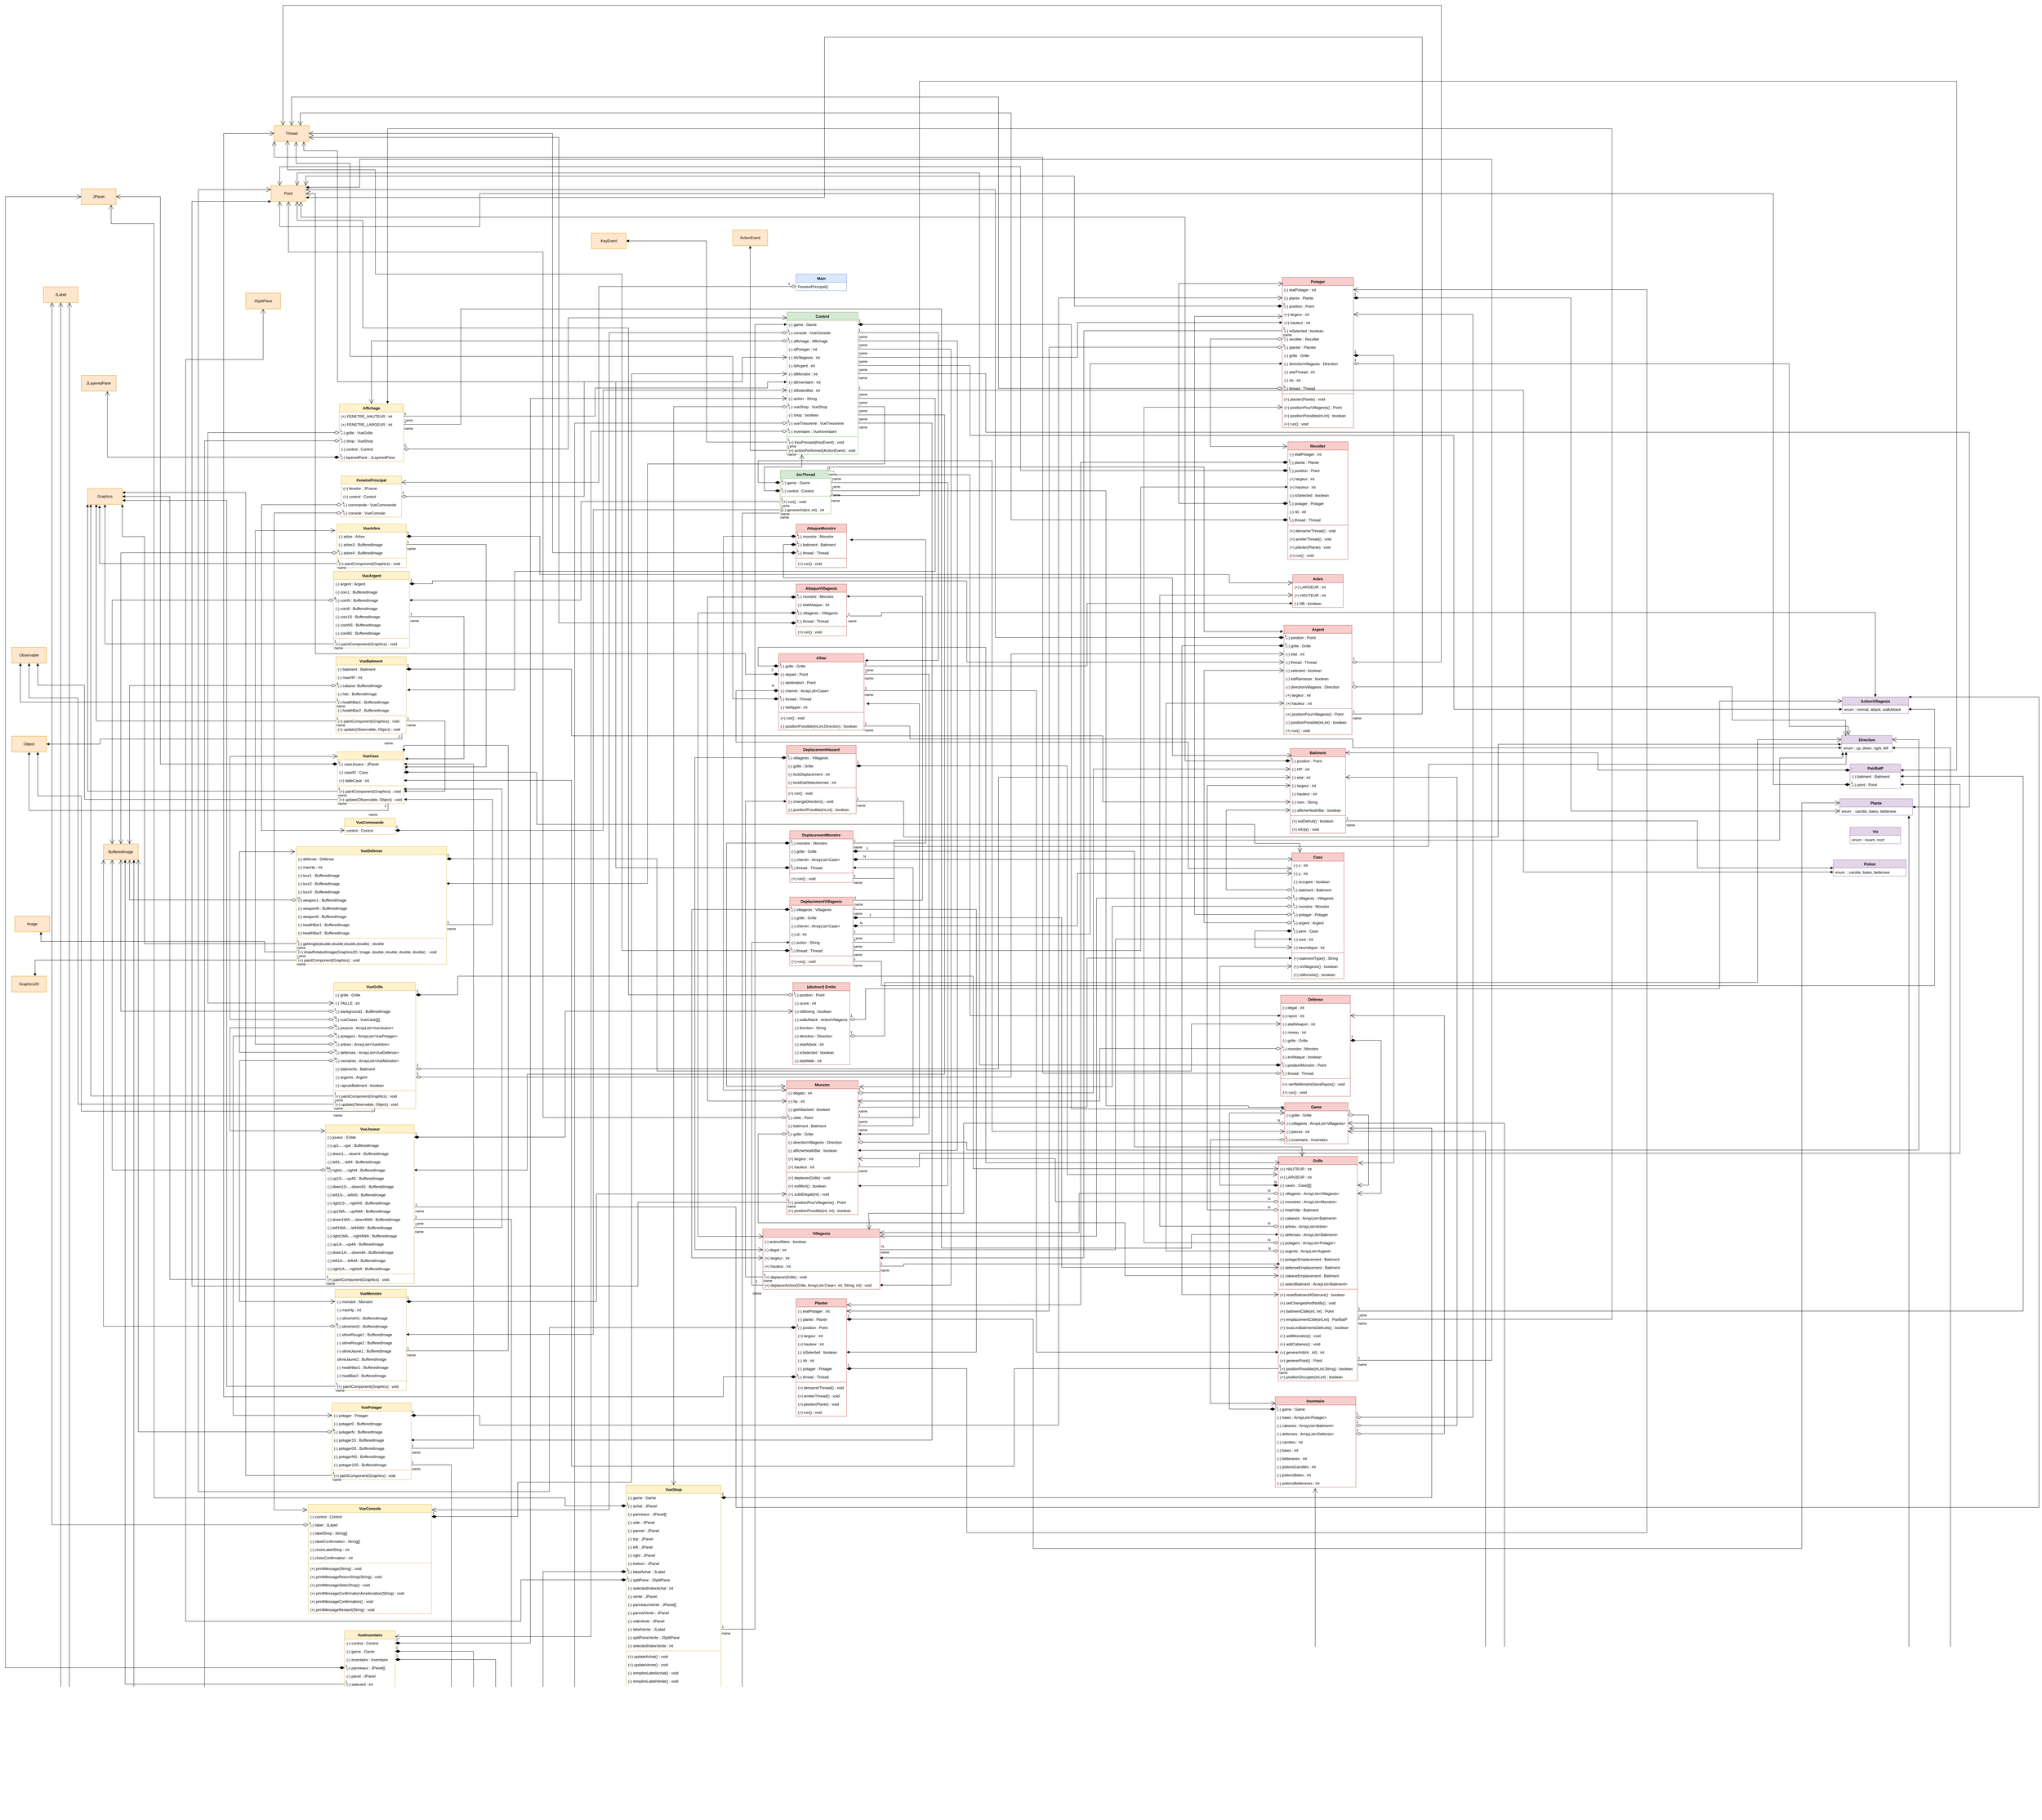 <mxfile version="21.1.4" type="device">
  <diagram name="Page-1" id="sHIY4H1tuWw-6HhpyYS2">
    <mxGraphModel dx="3915" dy="1880" grid="1" gridSize="10" guides="1" tooltips="1" connect="1" arrows="1" fold="1" page="1" pageScale="1" pageWidth="827" pageHeight="1169" math="0" shadow="0">
      <root>
        <mxCell id="0" />
        <mxCell id="1" parent="0" />
        <mxCell id="5d447RXHDCQnlFKWTtaT-1" value="Control" style="swimlane;fontStyle=1;align=center;verticalAlign=top;childLayout=stackLayout;horizontal=1;startSize=26;horizontalStack=0;resizeParent=1;resizeParentMax=0;resizeLast=0;collapsible=1;marginBottom=0;fillColor=#d5e8d4;strokeColor=#82b366;" parent="1" vertex="1">
          <mxGeometry x="81" y="-100" width="225" height="450" as="geometry" />
        </mxCell>
        <mxCell id="5d447RXHDCQnlFKWTtaT-2" value="(-) game : Game" style="text;strokeColor=none;fillColor=none;align=left;verticalAlign=top;spacingLeft=4;spacingRight=4;overflow=hidden;rotatable=0;points=[[0,0.5],[1,0.5]];portConstraint=eastwest;" parent="5d447RXHDCQnlFKWTtaT-1" vertex="1">
          <mxGeometry y="26" width="225" height="26" as="geometry" />
        </mxCell>
        <mxCell id="7JtExl_w8vB6gccqbthq-6" value="(-) console : VueConsole " style="text;strokeColor=none;fillColor=none;align=left;verticalAlign=top;spacingLeft=4;spacingRight=4;overflow=hidden;rotatable=0;points=[[0,0.5],[1,0.5]];portConstraint=eastwest;whiteSpace=wrap;html=1;" parent="5d447RXHDCQnlFKWTtaT-1" vertex="1">
          <mxGeometry y="52" width="225" height="26" as="geometry" />
        </mxCell>
        <mxCell id="5d447RXHDCQnlFKWTtaT-3" value="(-) affichage : Affichage" style="text;strokeColor=none;fillColor=none;align=left;verticalAlign=top;spacingLeft=4;spacingRight=4;overflow=hidden;rotatable=0;points=[[0,0.5],[1,0.5]];portConstraint=eastwest;" parent="5d447RXHDCQnlFKWTtaT-1" vertex="1">
          <mxGeometry y="78" width="225" height="26" as="geometry" />
        </mxCell>
        <mxCell id="5d447RXHDCQnlFKWTtaT-4" value="(-) idPotager : int&amp;nbsp; " style="text;strokeColor=none;fillColor=none;align=left;verticalAlign=top;spacingLeft=4;spacingRight=4;overflow=hidden;rotatable=0;points=[[0,0.5],[1,0.5]];portConstraint=eastwest;whiteSpace=wrap;html=1;" parent="5d447RXHDCQnlFKWTtaT-1" vertex="1">
          <mxGeometry y="104" width="225" height="26" as="geometry" />
        </mxCell>
        <mxCell id="5d447RXHDCQnlFKWTtaT-5" value="(-) idVillageois : int " style="text;strokeColor=none;fillColor=none;align=left;verticalAlign=top;spacingLeft=4;spacingRight=4;overflow=hidden;rotatable=0;points=[[0,0.5],[1,0.5]];portConstraint=eastwest;whiteSpace=wrap;html=1;" parent="5d447RXHDCQnlFKWTtaT-1" vertex="1">
          <mxGeometry y="130" width="225" height="26" as="geometry" />
        </mxCell>
        <mxCell id="5d447RXHDCQnlFKWTtaT-6" value="(-) idArgent : int " style="text;strokeColor=none;fillColor=none;align=left;verticalAlign=top;spacingLeft=4;spacingRight=4;overflow=hidden;rotatable=0;points=[[0,0.5],[1,0.5]];portConstraint=eastwest;whiteSpace=wrap;html=1;" parent="5d447RXHDCQnlFKWTtaT-1" vertex="1">
          <mxGeometry y="156" width="225" height="26" as="geometry" />
        </mxCell>
        <mxCell id="5d447RXHDCQnlFKWTtaT-7" value="(-) idMonstre : int " style="text;strokeColor=none;fillColor=none;align=left;verticalAlign=top;spacingLeft=4;spacingRight=4;overflow=hidden;rotatable=0;points=[[0,0.5],[1,0.5]];portConstraint=eastwest;whiteSpace=wrap;html=1;" parent="5d447RXHDCQnlFKWTtaT-1" vertex="1">
          <mxGeometry y="182" width="225" height="26" as="geometry" />
        </mxCell>
        <mxCell id="7JtExl_w8vB6gccqbthq-7" value="(-) idInventaire : int " style="text;strokeColor=none;fillColor=none;align=left;verticalAlign=top;spacingLeft=4;spacingRight=4;overflow=hidden;rotatable=0;points=[[0,0.5],[1,0.5]];portConstraint=eastwest;whiteSpace=wrap;html=1;" parent="5d447RXHDCQnlFKWTtaT-1" vertex="1">
          <mxGeometry y="208" width="225" height="26" as="geometry" />
        </mxCell>
        <mxCell id="7JtExl_w8vB6gccqbthq-8" value="(-) idSelectBat : int " style="text;strokeColor=none;fillColor=none;align=left;verticalAlign=top;spacingLeft=4;spacingRight=4;overflow=hidden;rotatable=0;points=[[0,0.5],[1,0.5]];portConstraint=eastwest;whiteSpace=wrap;html=1;" parent="5d447RXHDCQnlFKWTtaT-1" vertex="1">
          <mxGeometry y="234" width="225" height="26" as="geometry" />
        </mxCell>
        <mxCell id="5d447RXHDCQnlFKWTtaT-8" value="(-) action : String " style="text;strokeColor=none;fillColor=none;align=left;verticalAlign=top;spacingLeft=4;spacingRight=4;overflow=hidden;rotatable=0;points=[[0,0.5],[1,0.5]];portConstraint=eastwest;whiteSpace=wrap;html=1;" parent="5d447RXHDCQnlFKWTtaT-1" vertex="1">
          <mxGeometry y="260" width="225" height="26" as="geometry" />
        </mxCell>
        <mxCell id="7JtExl_w8vB6gccqbthq-9" value="(-) vueShop : VueShop" style="text;strokeColor=none;fillColor=none;align=left;verticalAlign=top;spacingLeft=4;spacingRight=4;overflow=hidden;rotatable=0;points=[[0,0.5],[1,0.5]];portConstraint=eastwest;whiteSpace=wrap;html=1;" parent="5d447RXHDCQnlFKWTtaT-1" vertex="1">
          <mxGeometry y="286" width="225" height="26" as="geometry" />
        </mxCell>
        <mxCell id="7JtExl_w8vB6gccqbthq-10" value="(-) shop : boolean " style="text;strokeColor=none;fillColor=none;align=left;verticalAlign=top;spacingLeft=4;spacingRight=4;overflow=hidden;rotatable=0;points=[[0,0.5],[1,0.5]];portConstraint=eastwest;whiteSpace=wrap;html=1;" parent="5d447RXHDCQnlFKWTtaT-1" vertex="1">
          <mxGeometry y="312" width="225" height="26" as="geometry" />
        </mxCell>
        <mxCell id="7JtExl_w8vB6gccqbthq-11" value="(-) vueTresorerie : VueTresorerie" style="text;strokeColor=none;fillColor=none;align=left;verticalAlign=top;spacingLeft=4;spacingRight=4;overflow=hidden;rotatable=0;points=[[0,0.5],[1,0.5]];portConstraint=eastwest;whiteSpace=wrap;html=1;" parent="5d447RXHDCQnlFKWTtaT-1" vertex="1">
          <mxGeometry y="338" width="225" height="26" as="geometry" />
        </mxCell>
        <mxCell id="7JtExl_w8vB6gccqbthq-12" value="(-) inventaire : VueInventaire" style="text;strokeColor=none;fillColor=none;align=left;verticalAlign=top;spacingLeft=4;spacingRight=4;overflow=hidden;rotatable=0;points=[[0,0.5],[1,0.5]];portConstraint=eastwest;whiteSpace=wrap;html=1;" parent="5d447RXHDCQnlFKWTtaT-1" vertex="1">
          <mxGeometry y="364" width="225" height="26" as="geometry" />
        </mxCell>
        <mxCell id="5d447RXHDCQnlFKWTtaT-9" value="" style="line;strokeWidth=1;fillColor=none;align=left;verticalAlign=middle;spacingTop=-1;spacingLeft=3;spacingRight=3;rotatable=0;labelPosition=right;points=[];portConstraint=eastwest;strokeColor=inherit;" parent="5d447RXHDCQnlFKWTtaT-1" vertex="1">
          <mxGeometry y="390" width="225" height="8" as="geometry" />
        </mxCell>
        <mxCell id="5d447RXHDCQnlFKWTtaT-10" value="(+) KeyPressed(KeyEvent) : void" style="text;strokeColor=none;fillColor=none;align=left;verticalAlign=top;spacingLeft=4;spacingRight=4;overflow=hidden;rotatable=0;points=[[0,0.5],[1,0.5]];portConstraint=eastwest;" parent="5d447RXHDCQnlFKWTtaT-1" vertex="1">
          <mxGeometry y="398" width="225" height="26" as="geometry" />
        </mxCell>
        <mxCell id="5d447RXHDCQnlFKWTtaT-11" value="(+) actionPerformed(ActionEvent) : void" style="text;strokeColor=none;fillColor=none;align=left;verticalAlign=top;spacingLeft=4;spacingRight=4;overflow=hidden;rotatable=0;points=[[0,0.5],[1,0.5]];portConstraint=eastwest;whiteSpace=wrap;html=1;" parent="5d447RXHDCQnlFKWTtaT-1" vertex="1">
          <mxGeometry y="424" width="225" height="26" as="geometry" />
        </mxCell>
        <mxCell id="5d447RXHDCQnlFKWTtaT-12" value="JeuThread" style="swimlane;fontStyle=1;align=center;verticalAlign=top;childLayout=stackLayout;horizontal=1;startSize=26;horizontalStack=0;resizeParent=1;resizeParentMax=0;resizeLast=0;collapsible=1;marginBottom=0;fillColor=#d5e8d4;strokeColor=#82b366;" parent="1" vertex="1">
          <mxGeometry x="60" y="400" width="160" height="138" as="geometry" />
        </mxCell>
        <mxCell id="5d447RXHDCQnlFKWTtaT-13" value="(-) game : Game " style="text;strokeColor=none;fillColor=none;align=left;verticalAlign=top;spacingLeft=4;spacingRight=4;overflow=hidden;rotatable=0;points=[[0,0.5],[1,0.5]];portConstraint=eastwest;" parent="5d447RXHDCQnlFKWTtaT-12" vertex="1">
          <mxGeometry y="26" width="160" height="26" as="geometry" />
        </mxCell>
        <mxCell id="5d447RXHDCQnlFKWTtaT-14" value="(-) control : Control" style="text;strokeColor=none;fillColor=none;align=left;verticalAlign=top;spacingLeft=4;spacingRight=4;overflow=hidden;rotatable=0;points=[[0,0.5],[1,0.5]];portConstraint=eastwest;" parent="5d447RXHDCQnlFKWTtaT-12" vertex="1">
          <mxGeometry y="52" width="160" height="26" as="geometry" />
        </mxCell>
        <mxCell id="5d447RXHDCQnlFKWTtaT-15" value="" style="line;strokeWidth=1;fillColor=none;align=left;verticalAlign=middle;spacingTop=-1;spacingLeft=3;spacingRight=3;rotatable=0;labelPosition=right;points=[];portConstraint=eastwest;strokeColor=inherit;" parent="5d447RXHDCQnlFKWTtaT-12" vertex="1">
          <mxGeometry y="78" width="160" height="8" as="geometry" />
        </mxCell>
        <mxCell id="5d447RXHDCQnlFKWTtaT-16" value="(+) run() : void " style="text;strokeColor=none;fillColor=none;align=left;verticalAlign=top;spacingLeft=4;spacingRight=4;overflow=hidden;rotatable=0;points=[[0,0.5],[1,0.5]];portConstraint=eastwest;" parent="5d447RXHDCQnlFKWTtaT-12" vertex="1">
          <mxGeometry y="86" width="160" height="26" as="geometry" />
        </mxCell>
        <mxCell id="5d447RXHDCQnlFKWTtaT-17" value="(-) genererInt(int, int) : int " style="text;strokeColor=none;fillColor=none;align=left;verticalAlign=top;spacingLeft=4;spacingRight=4;overflow=hidden;rotatable=0;points=[[0,0.5],[1,0.5]];portConstraint=eastwest;" parent="5d447RXHDCQnlFKWTtaT-12" vertex="1">
          <mxGeometry y="112" width="160" height="26" as="geometry" />
        </mxCell>
        <mxCell id="5d447RXHDCQnlFKWTtaT-24" value="AttaqueMonstre" style="swimlane;fontStyle=1;align=center;verticalAlign=top;childLayout=stackLayout;horizontal=1;startSize=26;horizontalStack=0;resizeParent=1;resizeParentMax=0;resizeLast=0;collapsible=1;marginBottom=0;whiteSpace=wrap;html=1;fillColor=#f8cecc;strokeColor=#b85450;" parent="1" vertex="1">
          <mxGeometry x="110" y="570" width="160" height="138" as="geometry" />
        </mxCell>
        <mxCell id="5d447RXHDCQnlFKWTtaT-25" value="(-) monstre : Monstre" style="text;strokeColor=none;fillColor=none;align=left;verticalAlign=top;spacingLeft=4;spacingRight=4;overflow=hidden;rotatable=0;points=[[0,0.5],[1,0.5]];portConstraint=eastwest;whiteSpace=wrap;html=1;" parent="5d447RXHDCQnlFKWTtaT-24" vertex="1">
          <mxGeometry y="26" width="160" height="26" as="geometry" />
        </mxCell>
        <mxCell id="5d447RXHDCQnlFKWTtaT-26" value="(-) batiment : Batiment" style="text;strokeColor=none;fillColor=none;align=left;verticalAlign=top;spacingLeft=4;spacingRight=4;overflow=hidden;rotatable=0;points=[[0,0.5],[1,0.5]];portConstraint=eastwest;whiteSpace=wrap;html=1;" parent="5d447RXHDCQnlFKWTtaT-24" vertex="1">
          <mxGeometry y="52" width="160" height="26" as="geometry" />
        </mxCell>
        <mxCell id="5d447RXHDCQnlFKWTtaT-27" value="(-) thread : Thread" style="text;strokeColor=none;fillColor=none;align=left;verticalAlign=top;spacingLeft=4;spacingRight=4;overflow=hidden;rotatable=0;points=[[0,0.5],[1,0.5]];portConstraint=eastwest;whiteSpace=wrap;html=1;" parent="5d447RXHDCQnlFKWTtaT-24" vertex="1">
          <mxGeometry y="78" width="160" height="26" as="geometry" />
        </mxCell>
        <mxCell id="5d447RXHDCQnlFKWTtaT-28" value="" style="line;strokeWidth=1;fillColor=none;align=left;verticalAlign=middle;spacingTop=-1;spacingLeft=3;spacingRight=3;rotatable=0;labelPosition=right;points=[];portConstraint=eastwest;strokeColor=inherit;" parent="5d447RXHDCQnlFKWTtaT-24" vertex="1">
          <mxGeometry y="104" width="160" height="8" as="geometry" />
        </mxCell>
        <mxCell id="5d447RXHDCQnlFKWTtaT-29" value="(+) run() : void " style="text;strokeColor=none;fillColor=none;align=left;verticalAlign=top;spacingLeft=4;spacingRight=4;overflow=hidden;rotatable=0;points=[[0,0.5],[1,0.5]];portConstraint=eastwest;whiteSpace=wrap;html=1;" parent="5d447RXHDCQnlFKWTtaT-24" vertex="1">
          <mxGeometry y="112" width="160" height="26" as="geometry" />
        </mxCell>
        <mxCell id="5d447RXHDCQnlFKWTtaT-30" value="AttaqueVillageois" style="swimlane;fontStyle=1;align=center;verticalAlign=top;childLayout=stackLayout;horizontal=1;startSize=26;horizontalStack=0;resizeParent=1;resizeParentMax=0;resizeLast=0;collapsible=1;marginBottom=0;whiteSpace=wrap;html=1;fillColor=#f8cecc;strokeColor=#b85450;gradientColor=none;" parent="1" vertex="1">
          <mxGeometry x="110" y="760" width="160" height="164" as="geometry" />
        </mxCell>
        <mxCell id="5d447RXHDCQnlFKWTtaT-31" value="(-) monstre : Monstre" style="text;strokeColor=none;fillColor=none;align=left;verticalAlign=top;spacingLeft=4;spacingRight=4;overflow=hidden;rotatable=0;points=[[0,0.5],[1,0.5]];portConstraint=eastwest;whiteSpace=wrap;html=1;" parent="5d447RXHDCQnlFKWTtaT-30" vertex="1">
          <mxGeometry y="26" width="160" height="26" as="geometry" />
        </mxCell>
        <mxCell id="5d447RXHDCQnlFKWTtaT-32" value="(-) etatAttaque : int " style="text;strokeColor=none;fillColor=none;align=left;verticalAlign=top;spacingLeft=4;spacingRight=4;overflow=hidden;rotatable=0;points=[[0,0.5],[1,0.5]];portConstraint=eastwest;whiteSpace=wrap;html=1;" parent="5d447RXHDCQnlFKWTtaT-30" vertex="1">
          <mxGeometry y="52" width="160" height="26" as="geometry" />
        </mxCell>
        <mxCell id="5d447RXHDCQnlFKWTtaT-33" value="(-) villageois : Villageois " style="text;strokeColor=none;fillColor=none;align=left;verticalAlign=top;spacingLeft=4;spacingRight=4;overflow=hidden;rotatable=0;points=[[0,0.5],[1,0.5]];portConstraint=eastwest;whiteSpace=wrap;html=1;" parent="5d447RXHDCQnlFKWTtaT-30" vertex="1">
          <mxGeometry y="78" width="160" height="26" as="geometry" />
        </mxCell>
        <mxCell id="5d447RXHDCQnlFKWTtaT-34" value="(-) thread : Thread " style="text;strokeColor=none;fillColor=none;align=left;verticalAlign=top;spacingLeft=4;spacingRight=4;overflow=hidden;rotatable=0;points=[[0,0.5],[1,0.5]];portConstraint=eastwest;whiteSpace=wrap;html=1;" parent="5d447RXHDCQnlFKWTtaT-30" vertex="1">
          <mxGeometry y="104" width="160" height="26" as="geometry" />
        </mxCell>
        <mxCell id="5d447RXHDCQnlFKWTtaT-35" value="" style="line;strokeWidth=1;fillColor=none;align=left;verticalAlign=middle;spacingTop=-1;spacingLeft=3;spacingRight=3;rotatable=0;labelPosition=right;points=[];portConstraint=eastwest;strokeColor=inherit;" parent="5d447RXHDCQnlFKWTtaT-30" vertex="1">
          <mxGeometry y="130" width="160" height="8" as="geometry" />
        </mxCell>
        <mxCell id="5d447RXHDCQnlFKWTtaT-36" value="(+) run() : void " style="text;strokeColor=none;fillColor=none;align=left;verticalAlign=top;spacingLeft=4;spacingRight=4;overflow=hidden;rotatable=0;points=[[0,0.5],[1,0.5]];portConstraint=eastwest;whiteSpace=wrap;html=1;" parent="5d447RXHDCQnlFKWTtaT-30" vertex="1">
          <mxGeometry y="138" width="160" height="26" as="geometry" />
        </mxCell>
        <mxCell id="5d447RXHDCQnlFKWTtaT-37" value="AStar" style="swimlane;fontStyle=1;align=center;verticalAlign=top;childLayout=stackLayout;horizontal=1;startSize=26;horizontalStack=0;resizeParent=1;resizeParentMax=0;resizeLast=0;collapsible=1;marginBottom=0;whiteSpace=wrap;html=1;fillColor=#f8cecc;strokeColor=#b85450;" parent="1" vertex="1">
          <mxGeometry x="55" y="980" width="270" height="242" as="geometry" />
        </mxCell>
        <mxCell id="5d447RXHDCQnlFKWTtaT-38" value="(-) grille : Grille " style="text;strokeColor=none;fillColor=none;align=left;verticalAlign=top;spacingLeft=4;spacingRight=4;overflow=hidden;rotatable=0;points=[[0,0.5],[1,0.5]];portConstraint=eastwest;whiteSpace=wrap;html=1;" parent="5d447RXHDCQnlFKWTtaT-37" vertex="1">
          <mxGeometry y="26" width="270" height="26" as="geometry" />
        </mxCell>
        <mxCell id="5d447RXHDCQnlFKWTtaT-39" value="(-) depart : Point " style="text;strokeColor=none;fillColor=none;align=left;verticalAlign=top;spacingLeft=4;spacingRight=4;overflow=hidden;rotatable=0;points=[[0,0.5],[1,0.5]];portConstraint=eastwest;whiteSpace=wrap;html=1;" parent="5d447RXHDCQnlFKWTtaT-37" vertex="1">
          <mxGeometry y="52" width="270" height="26" as="geometry" />
        </mxCell>
        <mxCell id="5d447RXHDCQnlFKWTtaT-41" value="(-) destination : Point" style="text;strokeColor=none;fillColor=none;align=left;verticalAlign=top;spacingLeft=4;spacingRight=4;overflow=hidden;rotatable=0;points=[[0,0.5],[1,0.5]];portConstraint=eastwest;whiteSpace=wrap;html=1;" parent="5d447RXHDCQnlFKWTtaT-37" vertex="1">
          <mxGeometry y="78" width="270" height="26" as="geometry" />
        </mxCell>
        <mxCell id="5d447RXHDCQnlFKWTtaT-42" value="(-) chemin : ArrayList&amp;lt;Case&amp;gt; " style="text;strokeColor=none;fillColor=none;align=left;verticalAlign=top;spacingLeft=4;spacingRight=4;overflow=hidden;rotatable=0;points=[[0,0.5],[1,0.5]];portConstraint=eastwest;whiteSpace=wrap;html=1;" parent="5d447RXHDCQnlFKWTtaT-37" vertex="1">
          <mxGeometry y="104" width="270" height="26" as="geometry" />
        </mxCell>
        <mxCell id="5d447RXHDCQnlFKWTtaT-43" value="(-) thread : Thread" style="text;strokeColor=none;fillColor=none;align=left;verticalAlign=top;spacingLeft=4;spacingRight=4;overflow=hidden;rotatable=0;points=[[0,0.5],[1,0.5]];portConstraint=eastwest;whiteSpace=wrap;html=1;" parent="5d447RXHDCQnlFKWTtaT-37" vertex="1">
          <mxGeometry y="130" width="270" height="26" as="geometry" />
        </mxCell>
        <mxCell id="5d447RXHDCQnlFKWTtaT-44" value="(-) faitAppel : int " style="text;strokeColor=none;fillColor=none;align=left;verticalAlign=top;spacingLeft=4;spacingRight=4;overflow=hidden;rotatable=0;points=[[0,0.5],[1,0.5]];portConstraint=eastwest;whiteSpace=wrap;html=1;" parent="5d447RXHDCQnlFKWTtaT-37" vertex="1">
          <mxGeometry y="156" width="270" height="26" as="geometry" />
        </mxCell>
        <mxCell id="5d447RXHDCQnlFKWTtaT-45" value="" style="line;strokeWidth=1;fillColor=none;align=left;verticalAlign=middle;spacingTop=-1;spacingLeft=3;spacingRight=3;rotatable=0;labelPosition=right;points=[];portConstraint=eastwest;strokeColor=inherit;" parent="5d447RXHDCQnlFKWTtaT-37" vertex="1">
          <mxGeometry y="182" width="270" height="8" as="geometry" />
        </mxCell>
        <mxCell id="5d447RXHDCQnlFKWTtaT-46" value="(+) run() : void " style="text;strokeColor=none;fillColor=none;align=left;verticalAlign=top;spacingLeft=4;spacingRight=4;overflow=hidden;rotatable=0;points=[[0,0.5],[1,0.5]];portConstraint=eastwest;whiteSpace=wrap;html=1;" parent="5d447RXHDCQnlFKWTtaT-37" vertex="1">
          <mxGeometry y="190" width="270" height="26" as="geometry" />
        </mxCell>
        <mxCell id="5d447RXHDCQnlFKWTtaT-47" value="(-) positionPossible(int,int,Direction) : boolean&amp;nbsp; " style="text;strokeColor=none;fillColor=none;align=left;verticalAlign=top;spacingLeft=4;spacingRight=4;overflow=hidden;rotatable=0;points=[[0,0.5],[1,0.5]];portConstraint=eastwest;whiteSpace=wrap;html=1;" parent="5d447RXHDCQnlFKWTtaT-37" vertex="1">
          <mxGeometry y="216" width="270" height="26" as="geometry" />
        </mxCell>
        <mxCell id="5d447RXHDCQnlFKWTtaT-64" value="DeplacementHasard" style="swimlane;fontStyle=1;align=center;verticalAlign=top;childLayout=stackLayout;horizontal=1;startSize=26;horizontalStack=0;resizeParent=1;resizeParentMax=0;resizeLast=0;collapsible=1;marginBottom=0;whiteSpace=wrap;html=1;fillColor=#f8cecc;strokeColor=#b85450;" parent="1" vertex="1">
          <mxGeometry x="80" y="1270" width="220" height="216" as="geometry" />
        </mxCell>
        <mxCell id="5d447RXHDCQnlFKWTtaT-66" value="(-) villageois : Villageois " style="text;strokeColor=none;fillColor=none;align=left;verticalAlign=top;spacingLeft=4;spacingRight=4;overflow=hidden;rotatable=0;points=[[0,0.5],[1,0.5]];portConstraint=eastwest;whiteSpace=wrap;html=1;" parent="5d447RXHDCQnlFKWTtaT-64" vertex="1">
          <mxGeometry y="26" width="220" height="26" as="geometry" />
        </mxCell>
        <mxCell id="5d447RXHDCQnlFKWTtaT-67" value="(-) grille : Grille" style="text;strokeColor=none;fillColor=none;align=left;verticalAlign=top;spacingLeft=4;spacingRight=4;overflow=hidden;rotatable=0;points=[[0,0.5],[1,0.5]];portConstraint=eastwest;whiteSpace=wrap;html=1;" parent="5d447RXHDCQnlFKWTtaT-64" vertex="1">
          <mxGeometry y="52" width="220" height="26" as="geometry" />
        </mxCell>
        <mxCell id="5d447RXHDCQnlFKWTtaT-68" value="(-) lockDeplacement : int " style="text;strokeColor=none;fillColor=none;align=left;verticalAlign=top;spacingLeft=4;spacingRight=4;overflow=hidden;rotatable=0;points=[[0,0.5],[1,0.5]];portConstraint=eastwest;whiteSpace=wrap;html=1;" parent="5d447RXHDCQnlFKWTtaT-64" vertex="1">
          <mxGeometry y="78" width="220" height="26" as="geometry" />
        </mxCell>
        <mxCell id="5d447RXHDCQnlFKWTtaT-69" value="(-) lockEtatSelectionnee : int " style="text;strokeColor=none;fillColor=none;align=left;verticalAlign=top;spacingLeft=4;spacingRight=4;overflow=hidden;rotatable=0;points=[[0,0.5],[1,0.5]];portConstraint=eastwest;whiteSpace=wrap;html=1;" parent="5d447RXHDCQnlFKWTtaT-64" vertex="1">
          <mxGeometry y="104" width="220" height="26" as="geometry" />
        </mxCell>
        <mxCell id="5d447RXHDCQnlFKWTtaT-70" value="" style="line;strokeWidth=1;fillColor=none;align=left;verticalAlign=middle;spacingTop=-1;spacingLeft=3;spacingRight=3;rotatable=0;labelPosition=right;points=[];portConstraint=eastwest;strokeColor=inherit;" parent="5d447RXHDCQnlFKWTtaT-64" vertex="1">
          <mxGeometry y="130" width="220" height="8" as="geometry" />
        </mxCell>
        <mxCell id="5d447RXHDCQnlFKWTtaT-71" value="(+) run() : void " style="text;strokeColor=none;fillColor=none;align=left;verticalAlign=top;spacingLeft=4;spacingRight=4;overflow=hidden;rotatable=0;points=[[0,0.5],[1,0.5]];portConstraint=eastwest;whiteSpace=wrap;html=1;" parent="5d447RXHDCQnlFKWTtaT-64" vertex="1">
          <mxGeometry y="138" width="220" height="26" as="geometry" />
        </mxCell>
        <mxCell id="5d447RXHDCQnlFKWTtaT-72" value="(-) changeDirection() : void " style="text;strokeColor=none;fillColor=none;align=left;verticalAlign=top;spacingLeft=4;spacingRight=4;overflow=hidden;rotatable=0;points=[[0,0.5],[1,0.5]];portConstraint=eastwest;whiteSpace=wrap;html=1;" parent="5d447RXHDCQnlFKWTtaT-64" vertex="1">
          <mxGeometry y="164" width="220" height="26" as="geometry" />
        </mxCell>
        <mxCell id="5d447RXHDCQnlFKWTtaT-73" value="(-) positionPossible(int,int) : boolean " style="text;strokeColor=none;fillColor=none;align=left;verticalAlign=top;spacingLeft=4;spacingRight=4;overflow=hidden;rotatable=0;points=[[0,0.5],[1,0.5]];portConstraint=eastwest;whiteSpace=wrap;html=1;" parent="5d447RXHDCQnlFKWTtaT-64" vertex="1">
          <mxGeometry y="190" width="220" height="26" as="geometry" />
        </mxCell>
        <mxCell id="5d447RXHDCQnlFKWTtaT-74" value="DeplacementMonstre" style="swimlane;fontStyle=1;align=center;verticalAlign=top;childLayout=stackLayout;horizontal=1;startSize=26;horizontalStack=0;resizeParent=1;resizeParentMax=0;resizeLast=0;collapsible=1;marginBottom=0;whiteSpace=wrap;html=1;fillColor=#f8cecc;strokeColor=#b85450;" parent="1" vertex="1">
          <mxGeometry x="90" y="1540" width="200" height="164" as="geometry" />
        </mxCell>
        <mxCell id="5d447RXHDCQnlFKWTtaT-75" value="(-) monstre : Monstre" style="text;strokeColor=none;fillColor=none;align=left;verticalAlign=top;spacingLeft=4;spacingRight=4;overflow=hidden;rotatable=0;points=[[0,0.5],[1,0.5]];portConstraint=eastwest;whiteSpace=wrap;html=1;" parent="5d447RXHDCQnlFKWTtaT-74" vertex="1">
          <mxGeometry y="26" width="200" height="26" as="geometry" />
        </mxCell>
        <mxCell id="5d447RXHDCQnlFKWTtaT-76" value="(-) grille : Grille" style="text;strokeColor=none;fillColor=none;align=left;verticalAlign=top;spacingLeft=4;spacingRight=4;overflow=hidden;rotatable=0;points=[[0,0.5],[1,0.5]];portConstraint=eastwest;whiteSpace=wrap;html=1;" parent="5d447RXHDCQnlFKWTtaT-74" vertex="1">
          <mxGeometry y="52" width="200" height="26" as="geometry" />
        </mxCell>
        <mxCell id="5d447RXHDCQnlFKWTtaT-77" value="(-) chemin : ArrayList&amp;lt;Case&amp;gt;" style="text;strokeColor=none;fillColor=none;align=left;verticalAlign=top;spacingLeft=4;spacingRight=4;overflow=hidden;rotatable=0;points=[[0,0.5],[1,0.5]];portConstraint=eastwest;whiteSpace=wrap;html=1;" parent="5d447RXHDCQnlFKWTtaT-74" vertex="1">
          <mxGeometry y="78" width="200" height="26" as="geometry" />
        </mxCell>
        <mxCell id="5d447RXHDCQnlFKWTtaT-78" value="(-) thread : Thread " style="text;strokeColor=none;fillColor=none;align=left;verticalAlign=top;spacingLeft=4;spacingRight=4;overflow=hidden;rotatable=0;points=[[0,0.5],[1,0.5]];portConstraint=eastwest;whiteSpace=wrap;html=1;" parent="5d447RXHDCQnlFKWTtaT-74" vertex="1">
          <mxGeometry y="104" width="200" height="26" as="geometry" />
        </mxCell>
        <mxCell id="5d447RXHDCQnlFKWTtaT-79" value="" style="line;strokeWidth=1;fillColor=none;align=left;verticalAlign=middle;spacingTop=-1;spacingLeft=3;spacingRight=3;rotatable=0;labelPosition=right;points=[];portConstraint=eastwest;strokeColor=inherit;" parent="5d447RXHDCQnlFKWTtaT-74" vertex="1">
          <mxGeometry y="130" width="200" height="8" as="geometry" />
        </mxCell>
        <mxCell id="5d447RXHDCQnlFKWTtaT-80" value="(+) run() : void " style="text;strokeColor=none;fillColor=none;align=left;verticalAlign=top;spacingLeft=4;spacingRight=4;overflow=hidden;rotatable=0;points=[[0,0.5],[1,0.5]];portConstraint=eastwest;whiteSpace=wrap;html=1;" parent="5d447RXHDCQnlFKWTtaT-74" vertex="1">
          <mxGeometry y="138" width="200" height="26" as="geometry" />
        </mxCell>
        <mxCell id="5d447RXHDCQnlFKWTtaT-81" value="DeplacementVillageois" style="swimlane;fontStyle=1;align=center;verticalAlign=top;childLayout=stackLayout;horizontal=1;startSize=26;horizontalStack=0;resizeParent=1;resizeParentMax=0;resizeLast=0;collapsible=1;marginBottom=0;whiteSpace=wrap;html=1;fillColor=#f8cecc;strokeColor=#b85450;" parent="1" vertex="1">
          <mxGeometry x="90" y="1750" width="200" height="216" as="geometry" />
        </mxCell>
        <mxCell id="5d447RXHDCQnlFKWTtaT-83" value="(-) villageois : Villageois " style="text;strokeColor=none;fillColor=none;align=left;verticalAlign=top;spacingLeft=4;spacingRight=4;overflow=hidden;rotatable=0;points=[[0,0.5],[1,0.5]];portConstraint=eastwest;whiteSpace=wrap;html=1;" parent="5d447RXHDCQnlFKWTtaT-81" vertex="1">
          <mxGeometry y="26" width="200" height="26" as="geometry" />
        </mxCell>
        <mxCell id="5d447RXHDCQnlFKWTtaT-85" value="(-) grille : Grille" style="text;strokeColor=none;fillColor=none;align=left;verticalAlign=top;spacingLeft=4;spacingRight=4;overflow=hidden;rotatable=0;points=[[0,0.5],[1,0.5]];portConstraint=eastwest;whiteSpace=wrap;html=1;" parent="5d447RXHDCQnlFKWTtaT-81" vertex="1">
          <mxGeometry y="52" width="200" height="26" as="geometry" />
        </mxCell>
        <mxCell id="5d447RXHDCQnlFKWTtaT-86" value="(-) chemin : ArrayList&amp;lt;Case&amp;gt;" style="text;strokeColor=none;fillColor=none;align=left;verticalAlign=top;spacingLeft=4;spacingRight=4;overflow=hidden;rotatable=0;points=[[0,0.5],[1,0.5]];portConstraint=eastwest;whiteSpace=wrap;html=1;" parent="5d447RXHDCQnlFKWTtaT-81" vertex="1">
          <mxGeometry y="78" width="200" height="26" as="geometry" />
        </mxCell>
        <mxCell id="5d447RXHDCQnlFKWTtaT-87" value="(-) id : int " style="text;strokeColor=none;fillColor=none;align=left;verticalAlign=top;spacingLeft=4;spacingRight=4;overflow=hidden;rotatable=0;points=[[0,0.5],[1,0.5]];portConstraint=eastwest;whiteSpace=wrap;html=1;" parent="5d447RXHDCQnlFKWTtaT-81" vertex="1">
          <mxGeometry y="104" width="200" height="26" as="geometry" />
        </mxCell>
        <mxCell id="5d447RXHDCQnlFKWTtaT-88" value="(-) action : String " style="text;strokeColor=none;fillColor=none;align=left;verticalAlign=top;spacingLeft=4;spacingRight=4;overflow=hidden;rotatable=0;points=[[0,0.5],[1,0.5]];portConstraint=eastwest;whiteSpace=wrap;html=1;" parent="5d447RXHDCQnlFKWTtaT-81" vertex="1">
          <mxGeometry y="130" width="200" height="26" as="geometry" />
        </mxCell>
        <mxCell id="5d447RXHDCQnlFKWTtaT-89" value="(-) thread : Thread " style="text;strokeColor=none;fillColor=none;align=left;verticalAlign=top;spacingLeft=4;spacingRight=4;overflow=hidden;rotatable=0;points=[[0,0.5],[1,0.5]];portConstraint=eastwest;whiteSpace=wrap;html=1;" parent="5d447RXHDCQnlFKWTtaT-81" vertex="1">
          <mxGeometry y="156" width="200" height="26" as="geometry" />
        </mxCell>
        <mxCell id="5d447RXHDCQnlFKWTtaT-90" value="" style="line;strokeWidth=1;fillColor=none;align=left;verticalAlign=middle;spacingTop=-1;spacingLeft=3;spacingRight=3;rotatable=0;labelPosition=right;points=[];portConstraint=eastwest;strokeColor=inherit;" parent="5d447RXHDCQnlFKWTtaT-81" vertex="1">
          <mxGeometry y="182" width="200" height="8" as="geometry" />
        </mxCell>
        <mxCell id="5d447RXHDCQnlFKWTtaT-91" value="(+) run() : void " style="text;strokeColor=none;fillColor=none;align=left;verticalAlign=top;spacingLeft=4;spacingRight=4;overflow=hidden;rotatable=0;points=[[0,0.5],[1,0.5]];portConstraint=eastwest;whiteSpace=wrap;html=1;" parent="5d447RXHDCQnlFKWTtaT-81" vertex="1">
          <mxGeometry y="190" width="200" height="26" as="geometry" />
        </mxCell>
        <mxCell id="5d447RXHDCQnlFKWTtaT-105" value="(abstract) Entite" style="swimlane;fontStyle=1;align=center;verticalAlign=top;childLayout=stackLayout;horizontal=1;startSize=26;horizontalStack=0;resizeParent=1;resizeParentMax=0;resizeLast=0;collapsible=1;marginBottom=0;fillColor=#f8cecc;strokeColor=#b85450;" parent="1" vertex="1">
          <mxGeometry x="100" y="2020" width="180" height="260" as="geometry" />
        </mxCell>
        <mxCell id="5d447RXHDCQnlFKWTtaT-106" value="(-) position : Point " style="text;strokeColor=none;fillColor=none;align=left;verticalAlign=top;spacingLeft=4;spacingRight=4;overflow=hidden;rotatable=0;points=[[0,0.5],[1,0.5]];portConstraint=eastwest;" parent="5d447RXHDCQnlFKWTtaT-105" vertex="1">
          <mxGeometry y="26" width="180" height="26" as="geometry" />
        </mxCell>
        <mxCell id="5d447RXHDCQnlFKWTtaT-107" value="(-) score : int " style="text;strokeColor=none;fillColor=none;align=left;verticalAlign=top;spacingLeft=4;spacingRight=4;overflow=hidden;rotatable=0;points=[[0,0.5],[1,0.5]];portConstraint=eastwest;" parent="5d447RXHDCQnlFKWTtaT-105" vertex="1">
          <mxGeometry y="52" width="180" height="26" as="geometry" />
        </mxCell>
        <mxCell id="5d447RXHDCQnlFKWTtaT-108" value="(-) isMoving : boolean " style="text;strokeColor=none;fillColor=none;align=left;verticalAlign=top;spacingLeft=4;spacingRight=4;overflow=hidden;rotatable=0;points=[[0,0.5],[1,0.5]];portConstraint=eastwest;" parent="5d447RXHDCQnlFKWTtaT-105" vertex="1">
          <mxGeometry y="78" width="180" height="26" as="geometry" />
        </mxCell>
        <mxCell id="5d447RXHDCQnlFKWTtaT-109" value="(-) walkAttack : ActionVillageois" style="text;strokeColor=none;fillColor=none;align=left;verticalAlign=top;spacingLeft=4;spacingRight=4;overflow=hidden;rotatable=0;points=[[0,0.5],[1,0.5]];portConstraint=eastwest;whiteSpace=wrap;html=1;" parent="5d447RXHDCQnlFKWTtaT-105" vertex="1">
          <mxGeometry y="104" width="180" height="26" as="geometry" />
        </mxCell>
        <mxCell id="5d447RXHDCQnlFKWTtaT-110" value="(-) fonction : String " style="text;strokeColor=none;fillColor=none;align=left;verticalAlign=top;spacingLeft=4;spacingRight=4;overflow=hidden;rotatable=0;points=[[0,0.5],[1,0.5]];portConstraint=eastwest;" parent="5d447RXHDCQnlFKWTtaT-105" vertex="1">
          <mxGeometry y="130" width="180" height="26" as="geometry" />
        </mxCell>
        <mxCell id="5d447RXHDCQnlFKWTtaT-111" value="(-) direction : Direction " style="text;strokeColor=none;fillColor=none;align=left;verticalAlign=top;spacingLeft=4;spacingRight=4;overflow=hidden;rotatable=0;points=[[0,0.5],[1,0.5]];portConstraint=eastwest;" parent="5d447RXHDCQnlFKWTtaT-105" vertex="1">
          <mxGeometry y="156" width="180" height="26" as="geometry" />
        </mxCell>
        <mxCell id="5d447RXHDCQnlFKWTtaT-112" value="(-) etatAttack : int " style="text;strokeColor=none;fillColor=none;align=left;verticalAlign=top;spacingLeft=4;spacingRight=4;overflow=hidden;rotatable=0;points=[[0,0.5],[1,0.5]];portConstraint=eastwest;whiteSpace=wrap;html=1;" parent="5d447RXHDCQnlFKWTtaT-105" vertex="1">
          <mxGeometry y="182" width="180" height="26" as="geometry" />
        </mxCell>
        <mxCell id="5d447RXHDCQnlFKWTtaT-113" value="(-) isSelected : boolean" style="text;strokeColor=none;fillColor=none;align=left;verticalAlign=top;spacingLeft=4;spacingRight=4;overflow=hidden;rotatable=0;points=[[0,0.5],[1,0.5]];portConstraint=eastwest;whiteSpace=wrap;html=1;" parent="5d447RXHDCQnlFKWTtaT-105" vertex="1">
          <mxGeometry y="208" width="180" height="26" as="geometry" />
        </mxCell>
        <mxCell id="5d447RXHDCQnlFKWTtaT-114" value="(-) etatWalk : int " style="text;strokeColor=none;fillColor=none;align=left;verticalAlign=top;spacingLeft=4;spacingRight=4;overflow=hidden;rotatable=0;points=[[0,0.5],[1,0.5]];portConstraint=eastwest;whiteSpace=wrap;html=1;" parent="5d447RXHDCQnlFKWTtaT-105" vertex="1">
          <mxGeometry y="234" width="180" height="26" as="geometry" />
        </mxCell>
        <mxCell id="5d447RXHDCQnlFKWTtaT-116" value="Monstre" style="swimlane;fontStyle=1;align=center;verticalAlign=top;childLayout=stackLayout;horizontal=1;startSize=26;horizontalStack=0;resizeParent=1;resizeParentMax=0;resizeLast=0;collapsible=1;marginBottom=0;fillColor=#f8cecc;strokeColor=#b85450;" parent="1" vertex="1">
          <mxGeometry x="80" y="2330" width="226" height="424" as="geometry" />
        </mxCell>
        <mxCell id="5d447RXHDCQnlFKWTtaT-117" value="(-) degats : int " style="text;strokeColor=none;fillColor=none;align=left;verticalAlign=top;spacingLeft=4;spacingRight=4;overflow=hidden;rotatable=0;points=[[0,0.5],[1,0.5]];portConstraint=eastwest;" parent="5d447RXHDCQnlFKWTtaT-116" vertex="1">
          <mxGeometry y="26" width="226" height="26" as="geometry" />
        </mxCell>
        <mxCell id="5d447RXHDCQnlFKWTtaT-119" value="(-) hp : int " style="text;strokeColor=none;fillColor=none;align=left;verticalAlign=top;spacingLeft=4;spacingRight=4;overflow=hidden;rotatable=0;points=[[0,0.5],[1,0.5]];portConstraint=eastwest;" parent="5d447RXHDCQnlFKWTtaT-116" vertex="1">
          <mxGeometry y="52" width="226" height="26" as="geometry" />
        </mxCell>
        <mxCell id="5d447RXHDCQnlFKWTtaT-120" value="(-) getAttacked : boolean " style="text;strokeColor=none;fillColor=none;align=left;verticalAlign=top;spacingLeft=4;spacingRight=4;overflow=hidden;rotatable=0;points=[[0,0.5],[1,0.5]];portConstraint=eastwest;whiteSpace=wrap;html=1;" parent="5d447RXHDCQnlFKWTtaT-116" vertex="1">
          <mxGeometry y="78" width="226" height="26" as="geometry" />
        </mxCell>
        <mxCell id="5d447RXHDCQnlFKWTtaT-121" value="(-) cible : Point" style="text;strokeColor=none;fillColor=none;align=left;verticalAlign=top;spacingLeft=4;spacingRight=4;overflow=hidden;rotatable=0;points=[[0,0.5],[1,0.5]];portConstraint=eastwest;whiteSpace=wrap;html=1;" parent="5d447RXHDCQnlFKWTtaT-116" vertex="1">
          <mxGeometry y="104" width="226" height="26" as="geometry" />
        </mxCell>
        <mxCell id="5d447RXHDCQnlFKWTtaT-123" value="(-) batiment : Batiment" style="text;strokeColor=none;fillColor=none;align=left;verticalAlign=top;spacingLeft=4;spacingRight=4;overflow=hidden;rotatable=0;points=[[0,0.5],[1,0.5]];portConstraint=eastwest;whiteSpace=wrap;html=1;" parent="5d447RXHDCQnlFKWTtaT-116" vertex="1">
          <mxGeometry y="130" width="226" height="26" as="geometry" />
        </mxCell>
        <mxCell id="5d447RXHDCQnlFKWTtaT-124" value="(-) grille : Grille " style="text;strokeColor=none;fillColor=none;align=left;verticalAlign=top;spacingLeft=4;spacingRight=4;overflow=hidden;rotatable=0;points=[[0,0.5],[1,0.5]];portConstraint=eastwest;whiteSpace=wrap;html=1;" parent="5d447RXHDCQnlFKWTtaT-116" vertex="1">
          <mxGeometry y="156" width="226" height="26" as="geometry" />
        </mxCell>
        <mxCell id="5d447RXHDCQnlFKWTtaT-125" value="(-) directionVillageois : Direction " style="text;strokeColor=none;fillColor=none;align=left;verticalAlign=top;spacingLeft=4;spacingRight=4;overflow=hidden;rotatable=0;points=[[0,0.5],[1,0.5]];portConstraint=eastwest;whiteSpace=wrap;html=1;" parent="5d447RXHDCQnlFKWTtaT-116" vertex="1">
          <mxGeometry y="182" width="226" height="26" as="geometry" />
        </mxCell>
        <mxCell id="5d447RXHDCQnlFKWTtaT-126" value="(-) afficheHeathBar : boolean" style="text;strokeColor=none;fillColor=none;align=left;verticalAlign=top;spacingLeft=4;spacingRight=4;overflow=hidden;rotatable=0;points=[[0,0.5],[1,0.5]];portConstraint=eastwest;whiteSpace=wrap;html=1;" parent="5d447RXHDCQnlFKWTtaT-116" vertex="1">
          <mxGeometry y="208" width="226" height="26" as="geometry" />
        </mxCell>
        <mxCell id="5d447RXHDCQnlFKWTtaT-127" value="(+) largeur : int " style="text;strokeColor=none;fillColor=none;align=left;verticalAlign=top;spacingLeft=4;spacingRight=4;overflow=hidden;rotatable=0;points=[[0,0.5],[1,0.5]];portConstraint=eastwest;whiteSpace=wrap;html=1;" parent="5d447RXHDCQnlFKWTtaT-116" vertex="1">
          <mxGeometry y="234" width="226" height="26" as="geometry" />
        </mxCell>
        <mxCell id="5d447RXHDCQnlFKWTtaT-128" value="(+) hauteur : int " style="text;strokeColor=none;fillColor=none;align=left;verticalAlign=top;spacingLeft=4;spacingRight=4;overflow=hidden;rotatable=0;points=[[0,0.5],[1,0.5]];portConstraint=eastwest;whiteSpace=wrap;html=1;" parent="5d447RXHDCQnlFKWTtaT-116" vertex="1">
          <mxGeometry y="260" width="226" height="26" as="geometry" />
        </mxCell>
        <mxCell id="5d447RXHDCQnlFKWTtaT-129" value="" style="line;strokeWidth=1;fillColor=none;align=left;verticalAlign=middle;spacingTop=-1;spacingLeft=3;spacingRight=3;rotatable=0;labelPosition=right;points=[];portConstraint=eastwest;strokeColor=inherit;" parent="5d447RXHDCQnlFKWTtaT-116" vertex="1">
          <mxGeometry y="286" width="226" height="8" as="geometry" />
        </mxCell>
        <mxCell id="5d447RXHDCQnlFKWTtaT-130" value="(+) deplacer(Grille) : void " style="text;strokeColor=none;fillColor=none;align=left;verticalAlign=top;spacingLeft=4;spacingRight=4;overflow=hidden;rotatable=0;points=[[0,0.5],[1,0.5]];portConstraint=eastwest;" parent="5d447RXHDCQnlFKWTtaT-116" vertex="1">
          <mxGeometry y="294" width="226" height="26" as="geometry" />
        </mxCell>
        <mxCell id="5d447RXHDCQnlFKWTtaT-131" value="(+) estMort() : boolean " style="text;strokeColor=none;fillColor=none;align=left;verticalAlign=top;spacingLeft=4;spacingRight=4;overflow=hidden;rotatable=0;points=[[0,0.5],[1,0.5]];portConstraint=eastwest;" parent="5d447RXHDCQnlFKWTtaT-116" vertex="1">
          <mxGeometry y="320" width="226" height="26" as="geometry" />
        </mxCell>
        <mxCell id="5d447RXHDCQnlFKWTtaT-132" value="(+) subitDegat(int) : void " style="text;strokeColor=none;fillColor=none;align=left;verticalAlign=top;spacingLeft=4;spacingRight=4;overflow=hidden;rotatable=0;points=[[0,0.5],[1,0.5]];portConstraint=eastwest;" parent="5d447RXHDCQnlFKWTtaT-116" vertex="1">
          <mxGeometry y="346" width="226" height="26" as="geometry" />
        </mxCell>
        <mxCell id="5d447RXHDCQnlFKWTtaT-133" value="(+) positionPourVillageois() : Point " style="text;strokeColor=none;fillColor=none;align=left;verticalAlign=top;spacingLeft=4;spacingRight=4;overflow=hidden;rotatable=0;points=[[0,0.5],[1,0.5]];portConstraint=eastwest;whiteSpace=wrap;html=1;" parent="5d447RXHDCQnlFKWTtaT-116" vertex="1">
          <mxGeometry y="372" width="226" height="26" as="geometry" />
        </mxCell>
        <mxCell id="5d447RXHDCQnlFKWTtaT-134" value="(+) positionPossible(int, int) : boolean" style="text;strokeColor=none;fillColor=none;align=left;verticalAlign=top;spacingLeft=4;spacingRight=4;overflow=hidden;rotatable=0;points=[[0,0.5],[1,0.5]];portConstraint=eastwest;whiteSpace=wrap;html=1;" parent="5d447RXHDCQnlFKWTtaT-116" vertex="1">
          <mxGeometry y="398" width="226" height="26" as="geometry" />
        </mxCell>
        <mxCell id="5d447RXHDCQnlFKWTtaT-136" value="Villageois" style="swimlane;fontStyle=1;align=center;verticalAlign=top;childLayout=stackLayout;horizontal=1;startSize=26;horizontalStack=0;resizeParent=1;resizeParentMax=0;resizeLast=0;collapsible=1;marginBottom=0;fillColor=#f8cecc;strokeColor=#b85450;" parent="1" vertex="1">
          <mxGeometry x="5" y="2800" width="370" height="190" as="geometry" />
        </mxCell>
        <mxCell id="5d447RXHDCQnlFKWTtaT-137" value="(-) actionAfaire : boolean" style="text;strokeColor=none;fillColor=none;align=left;verticalAlign=top;spacingLeft=4;spacingRight=4;overflow=hidden;rotatable=0;points=[[0,0.5],[1,0.5]];portConstraint=eastwest;" parent="5d447RXHDCQnlFKWTtaT-136" vertex="1">
          <mxGeometry y="26" width="370" height="26" as="geometry" />
        </mxCell>
        <mxCell id="5d447RXHDCQnlFKWTtaT-138" value="(-) degat : int " style="text;strokeColor=none;fillColor=none;align=left;verticalAlign=top;spacingLeft=4;spacingRight=4;overflow=hidden;rotatable=0;points=[[0,0.5],[1,0.5]];portConstraint=eastwest;whiteSpace=wrap;html=1;" parent="5d447RXHDCQnlFKWTtaT-136" vertex="1">
          <mxGeometry y="52" width="370" height="26" as="geometry" />
        </mxCell>
        <mxCell id="5d447RXHDCQnlFKWTtaT-139" value="(+) largeur : int " style="text;strokeColor=none;fillColor=none;align=left;verticalAlign=top;spacingLeft=4;spacingRight=4;overflow=hidden;rotatable=0;points=[[0,0.5],[1,0.5]];portConstraint=eastwest;whiteSpace=wrap;html=1;" parent="5d447RXHDCQnlFKWTtaT-136" vertex="1">
          <mxGeometry y="78" width="370" height="26" as="geometry" />
        </mxCell>
        <mxCell id="5d447RXHDCQnlFKWTtaT-140" value="(+) hauteur : int " style="text;strokeColor=none;fillColor=none;align=left;verticalAlign=top;spacingLeft=4;spacingRight=4;overflow=hidden;rotatable=0;points=[[0,0.5],[1,0.5]];portConstraint=eastwest;whiteSpace=wrap;html=1;" parent="5d447RXHDCQnlFKWTtaT-136" vertex="1">
          <mxGeometry y="104" width="370" height="26" as="geometry" />
        </mxCell>
        <mxCell id="5d447RXHDCQnlFKWTtaT-141" value="" style="line;strokeWidth=1;fillColor=none;align=left;verticalAlign=middle;spacingTop=-1;spacingLeft=3;spacingRight=3;rotatable=0;labelPosition=right;points=[];portConstraint=eastwest;strokeColor=inherit;" parent="5d447RXHDCQnlFKWTtaT-136" vertex="1">
          <mxGeometry y="130" width="370" height="8" as="geometry" />
        </mxCell>
        <mxCell id="5d447RXHDCQnlFKWTtaT-142" value="(+) deplacer(Grille) : void " style="text;strokeColor=none;fillColor=none;align=left;verticalAlign=top;spacingLeft=4;spacingRight=4;overflow=hidden;rotatable=0;points=[[0,0.5],[1,0.5]];portConstraint=eastwest;" parent="5d447RXHDCQnlFKWTtaT-136" vertex="1">
          <mxGeometry y="138" width="370" height="26" as="geometry" />
        </mxCell>
        <mxCell id="5d447RXHDCQnlFKWTtaT-143" value="(+) deplacerAction(Grille, ArrayList&amp;lt;Case&amp;gt;, int, String, int) : void " style="text;strokeColor=none;fillColor=none;align=left;verticalAlign=top;spacingLeft=4;spacingRight=4;overflow=hidden;rotatable=0;points=[[0,0.5],[1,0.5]];portConstraint=eastwest;whiteSpace=wrap;html=1;" parent="5d447RXHDCQnlFKWTtaT-136" vertex="1">
          <mxGeometry y="164" width="370" height="26" as="geometry" />
        </mxCell>
        <mxCell id="5d447RXHDCQnlFKWTtaT-144" value="Planter " style="swimlane;fontStyle=1;align=center;verticalAlign=top;childLayout=stackLayout;horizontal=1;startSize=26;horizontalStack=0;resizeParent=1;resizeParentMax=0;resizeLast=0;collapsible=1;marginBottom=0;whiteSpace=wrap;html=1;fillColor=#f8cecc;strokeColor=#b85450;" parent="1" vertex="1">
          <mxGeometry x="110" y="3020" width="160" height="372" as="geometry" />
        </mxCell>
        <mxCell id="5d447RXHDCQnlFKWTtaT-145" value="(-) etatPotager : int " style="text;strokeColor=none;fillColor=none;align=left;verticalAlign=top;spacingLeft=4;spacingRight=4;overflow=hidden;rotatable=0;points=[[0,0.5],[1,0.5]];portConstraint=eastwest;whiteSpace=wrap;html=1;" parent="5d447RXHDCQnlFKWTtaT-144" vertex="1">
          <mxGeometry y="26" width="160" height="26" as="geometry" />
        </mxCell>
        <mxCell id="5d447RXHDCQnlFKWTtaT-146" value="(-) plante : Plante" style="text;strokeColor=none;fillColor=none;align=left;verticalAlign=top;spacingLeft=4;spacingRight=4;overflow=hidden;rotatable=0;points=[[0,0.5],[1,0.5]];portConstraint=eastwest;whiteSpace=wrap;html=1;" parent="5d447RXHDCQnlFKWTtaT-144" vertex="1">
          <mxGeometry y="52" width="160" height="26" as="geometry" />
        </mxCell>
        <mxCell id="5d447RXHDCQnlFKWTtaT-147" value="(-) position : Point" style="text;strokeColor=none;fillColor=none;align=left;verticalAlign=top;spacingLeft=4;spacingRight=4;overflow=hidden;rotatable=0;points=[[0,0.5],[1,0.5]];portConstraint=eastwest;whiteSpace=wrap;html=1;" parent="5d447RXHDCQnlFKWTtaT-144" vertex="1">
          <mxGeometry y="78" width="160" height="26" as="geometry" />
        </mxCell>
        <mxCell id="5d447RXHDCQnlFKWTtaT-148" value="(+) largeur : int " style="text;strokeColor=none;fillColor=none;align=left;verticalAlign=top;spacingLeft=4;spacingRight=4;overflow=hidden;rotatable=0;points=[[0,0.5],[1,0.5]];portConstraint=eastwest;whiteSpace=wrap;html=1;" parent="5d447RXHDCQnlFKWTtaT-144" vertex="1">
          <mxGeometry y="104" width="160" height="26" as="geometry" />
        </mxCell>
        <mxCell id="5d447RXHDCQnlFKWTtaT-149" value="(+) hauteur : int " style="text;strokeColor=none;fillColor=none;align=left;verticalAlign=top;spacingLeft=4;spacingRight=4;overflow=hidden;rotatable=0;points=[[0,0.5],[1,0.5]];portConstraint=eastwest;whiteSpace=wrap;html=1;" parent="5d447RXHDCQnlFKWTtaT-144" vertex="1">
          <mxGeometry y="130" width="160" height="26" as="geometry" />
        </mxCell>
        <mxCell id="5d447RXHDCQnlFKWTtaT-150" value="(-) isSelected : boolean " style="text;strokeColor=none;fillColor=none;align=left;verticalAlign=top;spacingLeft=4;spacingRight=4;overflow=hidden;rotatable=0;points=[[0,0.5],[1,0.5]];portConstraint=eastwest;whiteSpace=wrap;html=1;" parent="5d447RXHDCQnlFKWTtaT-144" vertex="1">
          <mxGeometry y="156" width="160" height="26" as="geometry" />
        </mxCell>
        <mxCell id="5d447RXHDCQnlFKWTtaT-151" value="(-) nb : int " style="text;strokeColor=none;fillColor=none;align=left;verticalAlign=top;spacingLeft=4;spacingRight=4;overflow=hidden;rotatable=0;points=[[0,0.5],[1,0.5]];portConstraint=eastwest;whiteSpace=wrap;html=1;" parent="5d447RXHDCQnlFKWTtaT-144" vertex="1">
          <mxGeometry y="182" width="160" height="26" as="geometry" />
        </mxCell>
        <mxCell id="5d447RXHDCQnlFKWTtaT-152" value="(-) potager : Potager " style="text;strokeColor=none;fillColor=none;align=left;verticalAlign=top;spacingLeft=4;spacingRight=4;overflow=hidden;rotatable=0;points=[[0,0.5],[1,0.5]];portConstraint=eastwest;whiteSpace=wrap;html=1;" parent="5d447RXHDCQnlFKWTtaT-144" vertex="1">
          <mxGeometry y="208" width="160" height="26" as="geometry" />
        </mxCell>
        <mxCell id="5d447RXHDCQnlFKWTtaT-153" value="(-) thread : Thread " style="text;strokeColor=none;fillColor=none;align=left;verticalAlign=top;spacingLeft=4;spacingRight=4;overflow=hidden;rotatable=0;points=[[0,0.5],[1,0.5]];portConstraint=eastwest;whiteSpace=wrap;html=1;" parent="5d447RXHDCQnlFKWTtaT-144" vertex="1">
          <mxGeometry y="234" width="160" height="26" as="geometry" />
        </mxCell>
        <mxCell id="5d447RXHDCQnlFKWTtaT-154" value="" style="line;strokeWidth=1;fillColor=none;align=left;verticalAlign=middle;spacingTop=-1;spacingLeft=3;spacingRight=3;rotatable=0;labelPosition=right;points=[];portConstraint=eastwest;strokeColor=inherit;" parent="5d447RXHDCQnlFKWTtaT-144" vertex="1">
          <mxGeometry y="260" width="160" height="8" as="geometry" />
        </mxCell>
        <mxCell id="5d447RXHDCQnlFKWTtaT-155" value="(+) demarrerThread() : void " style="text;strokeColor=none;fillColor=none;align=left;verticalAlign=top;spacingLeft=4;spacingRight=4;overflow=hidden;rotatable=0;points=[[0,0.5],[1,0.5]];portConstraint=eastwest;whiteSpace=wrap;html=1;" parent="5d447RXHDCQnlFKWTtaT-144" vertex="1">
          <mxGeometry y="268" width="160" height="26" as="geometry" />
        </mxCell>
        <mxCell id="5d447RXHDCQnlFKWTtaT-156" value="(+) arreterThread() : void " style="text;strokeColor=none;fillColor=none;align=left;verticalAlign=top;spacingLeft=4;spacingRight=4;overflow=hidden;rotatable=0;points=[[0,0.5],[1,0.5]];portConstraint=eastwest;whiteSpace=wrap;html=1;" parent="5d447RXHDCQnlFKWTtaT-144" vertex="1">
          <mxGeometry y="294" width="160" height="26" as="geometry" />
        </mxCell>
        <mxCell id="5d447RXHDCQnlFKWTtaT-157" value="(+) planter(Plante) : void " style="text;strokeColor=none;fillColor=none;align=left;verticalAlign=top;spacingLeft=4;spacingRight=4;overflow=hidden;rotatable=0;points=[[0,0.5],[1,0.5]];portConstraint=eastwest;whiteSpace=wrap;html=1;" parent="5d447RXHDCQnlFKWTtaT-144" vertex="1">
          <mxGeometry y="320" width="160" height="26" as="geometry" />
        </mxCell>
        <mxCell id="5d447RXHDCQnlFKWTtaT-158" value="(+) run() : void " style="text;strokeColor=none;fillColor=none;align=left;verticalAlign=top;spacingLeft=4;spacingRight=4;overflow=hidden;rotatable=0;points=[[0,0.5],[1,0.5]];portConstraint=eastwest;whiteSpace=wrap;html=1;" parent="5d447RXHDCQnlFKWTtaT-144" vertex="1">
          <mxGeometry y="346" width="160" height="26" as="geometry" />
        </mxCell>
        <mxCell id="5d447RXHDCQnlFKWTtaT-160" value="Potager" style="swimlane;fontStyle=1;align=center;verticalAlign=top;childLayout=stackLayout;horizontal=1;startSize=26;horizontalStack=0;resizeParent=1;resizeParentMax=0;resizeLast=0;collapsible=1;marginBottom=0;fillColor=#f8cecc;strokeColor=#b85450;" parent="1" vertex="1">
          <mxGeometry x="1647.5" y="-210" width="225" height="476" as="geometry" />
        </mxCell>
        <mxCell id="5d447RXHDCQnlFKWTtaT-161" value="(-) etatPotager : int " style="text;strokeColor=none;fillColor=none;align=left;verticalAlign=top;spacingLeft=4;spacingRight=4;overflow=hidden;rotatable=0;points=[[0,0.5],[1,0.5]];portConstraint=eastwest;" parent="5d447RXHDCQnlFKWTtaT-160" vertex="1">
          <mxGeometry y="26" width="225" height="26" as="geometry" />
        </mxCell>
        <mxCell id="5d447RXHDCQnlFKWTtaT-162" value="(-) plante : Plante " style="text;strokeColor=none;fillColor=none;align=left;verticalAlign=top;spacingLeft=4;spacingRight=4;overflow=hidden;rotatable=0;points=[[0,0.5],[1,0.5]];portConstraint=eastwest;" parent="5d447RXHDCQnlFKWTtaT-160" vertex="1">
          <mxGeometry y="52" width="225" height="26" as="geometry" />
        </mxCell>
        <mxCell id="5d447RXHDCQnlFKWTtaT-163" value="(-) position : Point&amp;nbsp; " style="text;strokeColor=none;fillColor=none;align=left;verticalAlign=top;spacingLeft=4;spacingRight=4;overflow=hidden;rotatable=0;points=[[0,0.5],[1,0.5]];portConstraint=eastwest;whiteSpace=wrap;html=1;" parent="5d447RXHDCQnlFKWTtaT-160" vertex="1">
          <mxGeometry y="78" width="225" height="26" as="geometry" />
        </mxCell>
        <mxCell id="5d447RXHDCQnlFKWTtaT-164" value="(+) largeur : int " style="text;strokeColor=none;fillColor=none;align=left;verticalAlign=top;spacingLeft=4;spacingRight=4;overflow=hidden;rotatable=0;points=[[0,0.5],[1,0.5]];portConstraint=eastwest;whiteSpace=wrap;html=1;" parent="5d447RXHDCQnlFKWTtaT-160" vertex="1">
          <mxGeometry y="104" width="225" height="26" as="geometry" />
        </mxCell>
        <mxCell id="5d447RXHDCQnlFKWTtaT-165" value="(+) hauteur : int " style="text;strokeColor=none;fillColor=none;align=left;verticalAlign=top;spacingLeft=4;spacingRight=4;overflow=hidden;rotatable=0;points=[[0,0.5],[1,0.5]];portConstraint=eastwest;whiteSpace=wrap;html=1;" parent="5d447RXHDCQnlFKWTtaT-160" vertex="1">
          <mxGeometry y="130" width="225" height="26" as="geometry" />
        </mxCell>
        <mxCell id="5d447RXHDCQnlFKWTtaT-166" value="(-) isSelected : boolean " style="text;strokeColor=none;fillColor=none;align=left;verticalAlign=top;spacingLeft=4;spacingRight=4;overflow=hidden;rotatable=0;points=[[0,0.5],[1,0.5]];portConstraint=eastwest;whiteSpace=wrap;html=1;" parent="5d447RXHDCQnlFKWTtaT-160" vertex="1">
          <mxGeometry y="156" width="225" height="26" as="geometry" />
        </mxCell>
        <mxCell id="5d447RXHDCQnlFKWTtaT-167" value="(-) recolter : Recolter " style="text;strokeColor=none;fillColor=none;align=left;verticalAlign=top;spacingLeft=4;spacingRight=4;overflow=hidden;rotatable=0;points=[[0,0.5],[1,0.5]];portConstraint=eastwest;whiteSpace=wrap;html=1;" parent="5d447RXHDCQnlFKWTtaT-160" vertex="1">
          <mxGeometry y="182" width="225" height="26" as="geometry" />
        </mxCell>
        <mxCell id="5d447RXHDCQnlFKWTtaT-168" value="(-) planter : Planter " style="text;strokeColor=none;fillColor=none;align=left;verticalAlign=top;spacingLeft=4;spacingRight=4;overflow=hidden;rotatable=0;points=[[0,0.5],[1,0.5]];portConstraint=eastwest;whiteSpace=wrap;html=1;" parent="5d447RXHDCQnlFKWTtaT-160" vertex="1">
          <mxGeometry y="208" width="225" height="26" as="geometry" />
        </mxCell>
        <mxCell id="5d447RXHDCQnlFKWTtaT-169" value="(-) grille : Grille " style="text;strokeColor=none;fillColor=none;align=left;verticalAlign=top;spacingLeft=4;spacingRight=4;overflow=hidden;rotatable=0;points=[[0,0.5],[1,0.5]];portConstraint=eastwest;whiteSpace=wrap;html=1;" parent="5d447RXHDCQnlFKWTtaT-160" vertex="1">
          <mxGeometry y="234" width="225" height="26" as="geometry" />
        </mxCell>
        <mxCell id="5d447RXHDCQnlFKWTtaT-170" value="(-) directionVillageois : Direction " style="text;strokeColor=none;fillColor=none;align=left;verticalAlign=top;spacingLeft=4;spacingRight=4;overflow=hidden;rotatable=0;points=[[0,0.5],[1,0.5]];portConstraint=eastwest;whiteSpace=wrap;html=1;" parent="5d447RXHDCQnlFKWTtaT-160" vertex="1">
          <mxGeometry y="260" width="225" height="26" as="geometry" />
        </mxCell>
        <mxCell id="5d447RXHDCQnlFKWTtaT-171" value="(-) etatThread : int " style="text;strokeColor=none;fillColor=none;align=left;verticalAlign=top;spacingLeft=4;spacingRight=4;overflow=hidden;rotatable=0;points=[[0,0.5],[1,0.5]];portConstraint=eastwest;whiteSpace=wrap;html=1;" parent="5d447RXHDCQnlFKWTtaT-160" vertex="1">
          <mxGeometry y="286" width="225" height="26" as="geometry" />
        </mxCell>
        <mxCell id="5d447RXHDCQnlFKWTtaT-172" value="(-) nb : int " style="text;strokeColor=none;fillColor=none;align=left;verticalAlign=top;spacingLeft=4;spacingRight=4;overflow=hidden;rotatable=0;points=[[0,0.5],[1,0.5]];portConstraint=eastwest;whiteSpace=wrap;html=1;" parent="5d447RXHDCQnlFKWTtaT-160" vertex="1">
          <mxGeometry y="312" width="225" height="26" as="geometry" />
        </mxCell>
        <mxCell id="5d447RXHDCQnlFKWTtaT-173" value="(-) thread : Thread " style="text;strokeColor=none;fillColor=none;align=left;verticalAlign=top;spacingLeft=4;spacingRight=4;overflow=hidden;rotatable=0;points=[[0,0.5],[1,0.5]];portConstraint=eastwest;whiteSpace=wrap;html=1;" parent="5d447RXHDCQnlFKWTtaT-160" vertex="1">
          <mxGeometry y="338" width="225" height="26" as="geometry" />
        </mxCell>
        <mxCell id="5d447RXHDCQnlFKWTtaT-174" value="" style="line;strokeWidth=1;fillColor=none;align=left;verticalAlign=middle;spacingTop=-1;spacingLeft=3;spacingRight=3;rotatable=0;labelPosition=right;points=[];portConstraint=eastwest;strokeColor=inherit;" parent="5d447RXHDCQnlFKWTtaT-160" vertex="1">
          <mxGeometry y="364" width="225" height="8" as="geometry" />
        </mxCell>
        <mxCell id="5d447RXHDCQnlFKWTtaT-175" value="(+) planter(Plante) : void " style="text;strokeColor=none;fillColor=none;align=left;verticalAlign=top;spacingLeft=4;spacingRight=4;overflow=hidden;rotatable=0;points=[[0,0.5],[1,0.5]];portConstraint=eastwest;" parent="5d447RXHDCQnlFKWTtaT-160" vertex="1">
          <mxGeometry y="372" width="225" height="26" as="geometry" />
        </mxCell>
        <mxCell id="5d447RXHDCQnlFKWTtaT-176" value="(+) positionPourVillageois() : Point" style="text;strokeColor=none;fillColor=none;align=left;verticalAlign=top;spacingLeft=4;spacingRight=4;overflow=hidden;rotatable=0;points=[[0,0.5],[1,0.5]];portConstraint=eastwest;whiteSpace=wrap;html=1;" parent="5d447RXHDCQnlFKWTtaT-160" vertex="1">
          <mxGeometry y="398" width="225" height="26" as="geometry" />
        </mxCell>
        <mxCell id="5d447RXHDCQnlFKWTtaT-177" value="(+) positionPossible(int,int) : boolean" style="text;strokeColor=none;fillColor=none;align=left;verticalAlign=top;spacingLeft=4;spacingRight=4;overflow=hidden;rotatable=0;points=[[0,0.5],[1,0.5]];portConstraint=eastwest;whiteSpace=wrap;html=1;" parent="5d447RXHDCQnlFKWTtaT-160" vertex="1">
          <mxGeometry y="424" width="225" height="26" as="geometry" />
        </mxCell>
        <mxCell id="5d447RXHDCQnlFKWTtaT-178" value="(+) run() : void" style="text;strokeColor=none;fillColor=none;align=left;verticalAlign=top;spacingLeft=4;spacingRight=4;overflow=hidden;rotatable=0;points=[[0,0.5],[1,0.5]];portConstraint=eastwest;whiteSpace=wrap;html=1;" parent="5d447RXHDCQnlFKWTtaT-160" vertex="1">
          <mxGeometry y="450" width="225" height="26" as="geometry" />
        </mxCell>
        <mxCell id="5d447RXHDCQnlFKWTtaT-179" value="Recolter" style="swimlane;fontStyle=1;align=center;verticalAlign=top;childLayout=stackLayout;horizontal=1;startSize=26;horizontalStack=0;resizeParent=1;resizeParentMax=0;resizeLast=0;collapsible=1;marginBottom=0;fillColor=#f8cecc;strokeColor=#b85450;" parent="1" vertex="1">
          <mxGeometry x="1665" y="310" width="190" height="372" as="geometry" />
        </mxCell>
        <mxCell id="5d447RXHDCQnlFKWTtaT-180" value="(-) etatPotager : int " style="text;strokeColor=none;fillColor=none;align=left;verticalAlign=top;spacingLeft=4;spacingRight=4;overflow=hidden;rotatable=0;points=[[0,0.5],[1,0.5]];portConstraint=eastwest;" parent="5d447RXHDCQnlFKWTtaT-179" vertex="1">
          <mxGeometry y="26" width="190" height="26" as="geometry" />
        </mxCell>
        <mxCell id="5d447RXHDCQnlFKWTtaT-181" value="(-) plante : Plante " style="text;strokeColor=none;fillColor=none;align=left;verticalAlign=top;spacingLeft=4;spacingRight=4;overflow=hidden;rotatable=0;points=[[0,0.5],[1,0.5]];portConstraint=eastwest;" parent="5d447RXHDCQnlFKWTtaT-179" vertex="1">
          <mxGeometry y="52" width="190" height="26" as="geometry" />
        </mxCell>
        <mxCell id="5d447RXHDCQnlFKWTtaT-182" value="(-) position : Point&amp;nbsp; " style="text;strokeColor=none;fillColor=none;align=left;verticalAlign=top;spacingLeft=4;spacingRight=4;overflow=hidden;rotatable=0;points=[[0,0.5],[1,0.5]];portConstraint=eastwest;whiteSpace=wrap;html=1;" parent="5d447RXHDCQnlFKWTtaT-179" vertex="1">
          <mxGeometry y="78" width="190" height="26" as="geometry" />
        </mxCell>
        <mxCell id="5d447RXHDCQnlFKWTtaT-183" value="(+) largeur : int " style="text;strokeColor=none;fillColor=none;align=left;verticalAlign=top;spacingLeft=4;spacingRight=4;overflow=hidden;rotatable=0;points=[[0,0.5],[1,0.5]];portConstraint=eastwest;whiteSpace=wrap;html=1;" parent="5d447RXHDCQnlFKWTtaT-179" vertex="1">
          <mxGeometry y="104" width="190" height="26" as="geometry" />
        </mxCell>
        <mxCell id="5d447RXHDCQnlFKWTtaT-184" value="(+) hauteur : int " style="text;strokeColor=none;fillColor=none;align=left;verticalAlign=top;spacingLeft=4;spacingRight=4;overflow=hidden;rotatable=0;points=[[0,0.5],[1,0.5]];portConstraint=eastwest;whiteSpace=wrap;html=1;" parent="5d447RXHDCQnlFKWTtaT-179" vertex="1">
          <mxGeometry y="130" width="190" height="26" as="geometry" />
        </mxCell>
        <mxCell id="5d447RXHDCQnlFKWTtaT-185" value="(-) isSelected : boolean " style="text;strokeColor=none;fillColor=none;align=left;verticalAlign=top;spacingLeft=4;spacingRight=4;overflow=hidden;rotatable=0;points=[[0,0.5],[1,0.5]];portConstraint=eastwest;whiteSpace=wrap;html=1;" parent="5d447RXHDCQnlFKWTtaT-179" vertex="1">
          <mxGeometry y="156" width="190" height="26" as="geometry" />
        </mxCell>
        <mxCell id="5d447RXHDCQnlFKWTtaT-186" value="(-) potager : Potager" style="text;strokeColor=none;fillColor=none;align=left;verticalAlign=top;spacingLeft=4;spacingRight=4;overflow=hidden;rotatable=0;points=[[0,0.5],[1,0.5]];portConstraint=eastwest;whiteSpace=wrap;html=1;" parent="5d447RXHDCQnlFKWTtaT-179" vertex="1">
          <mxGeometry y="182" width="190" height="26" as="geometry" />
        </mxCell>
        <mxCell id="5d447RXHDCQnlFKWTtaT-187" value="(-) nb : int " style="text;strokeColor=none;fillColor=none;align=left;verticalAlign=top;spacingLeft=4;spacingRight=4;overflow=hidden;rotatable=0;points=[[0,0.5],[1,0.5]];portConstraint=eastwest;whiteSpace=wrap;html=1;" parent="5d447RXHDCQnlFKWTtaT-179" vertex="1">
          <mxGeometry y="208" width="190" height="26" as="geometry" />
        </mxCell>
        <mxCell id="5d447RXHDCQnlFKWTtaT-188" value="(-) thread : Thread " style="text;strokeColor=none;fillColor=none;align=left;verticalAlign=top;spacingLeft=4;spacingRight=4;overflow=hidden;rotatable=0;points=[[0,0.5],[1,0.5]];portConstraint=eastwest;whiteSpace=wrap;html=1;" parent="5d447RXHDCQnlFKWTtaT-179" vertex="1">
          <mxGeometry y="234" width="190" height="26" as="geometry" />
        </mxCell>
        <mxCell id="5d447RXHDCQnlFKWTtaT-189" value="" style="line;strokeWidth=1;fillColor=none;align=left;verticalAlign=middle;spacingTop=-1;spacingLeft=3;spacingRight=3;rotatable=0;labelPosition=right;points=[];portConstraint=eastwest;strokeColor=inherit;" parent="5d447RXHDCQnlFKWTtaT-179" vertex="1">
          <mxGeometry y="260" width="190" height="8" as="geometry" />
        </mxCell>
        <mxCell id="5d447RXHDCQnlFKWTtaT-190" value="(+) demarrerThread() : void " style="text;strokeColor=none;fillColor=none;align=left;verticalAlign=top;spacingLeft=4;spacingRight=4;overflow=hidden;rotatable=0;points=[[0,0.5],[1,0.5]];portConstraint=eastwest;whiteSpace=wrap;html=1;" parent="5d447RXHDCQnlFKWTtaT-179" vertex="1">
          <mxGeometry y="268" width="190" height="26" as="geometry" />
        </mxCell>
        <mxCell id="5d447RXHDCQnlFKWTtaT-191" value="(+) arreterThread() : void " style="text;strokeColor=none;fillColor=none;align=left;verticalAlign=top;spacingLeft=4;spacingRight=4;overflow=hidden;rotatable=0;points=[[0,0.5],[1,0.5]];portConstraint=eastwest;whiteSpace=wrap;html=1;" parent="5d447RXHDCQnlFKWTtaT-179" vertex="1">
          <mxGeometry y="294" width="190" height="26" as="geometry" />
        </mxCell>
        <mxCell id="5d447RXHDCQnlFKWTtaT-192" value="(+) planter(Plante) : void " style="text;strokeColor=none;fillColor=none;align=left;verticalAlign=top;spacingLeft=4;spacingRight=4;overflow=hidden;rotatable=0;points=[[0,0.5],[1,0.5]];portConstraint=eastwest;whiteSpace=wrap;html=1;" parent="5d447RXHDCQnlFKWTtaT-179" vertex="1">
          <mxGeometry y="320" width="190" height="26" as="geometry" />
        </mxCell>
        <mxCell id="5d447RXHDCQnlFKWTtaT-193" value="(+) run() : void " style="text;strokeColor=none;fillColor=none;align=left;verticalAlign=top;spacingLeft=4;spacingRight=4;overflow=hidden;rotatable=0;points=[[0,0.5],[1,0.5]];portConstraint=eastwest;whiteSpace=wrap;html=1;" parent="5d447RXHDCQnlFKWTtaT-179" vertex="1">
          <mxGeometry y="346" width="190" height="26" as="geometry" />
        </mxCell>
        <mxCell id="5d447RXHDCQnlFKWTtaT-194" value="Arbre " style="swimlane;fontStyle=1;align=center;verticalAlign=top;childLayout=stackLayout;horizontal=1;startSize=26;horizontalStack=0;resizeParent=1;resizeParentMax=0;resizeLast=0;collapsible=1;marginBottom=0;whiteSpace=wrap;html=1;fillColor=#f8cecc;strokeColor=#b85450;" parent="1" vertex="1">
          <mxGeometry x="1680" y="730" width="160" height="104" as="geometry" />
        </mxCell>
        <mxCell id="5d447RXHDCQnlFKWTtaT-195" value="(+) LARGEUR : int " style="text;strokeColor=none;fillColor=none;align=left;verticalAlign=top;spacingLeft=4;spacingRight=4;overflow=hidden;rotatable=0;points=[[0,0.5],[1,0.5]];portConstraint=eastwest;whiteSpace=wrap;html=1;" parent="5d447RXHDCQnlFKWTtaT-194" vertex="1">
          <mxGeometry y="26" width="160" height="26" as="geometry" />
        </mxCell>
        <mxCell id="5d447RXHDCQnlFKWTtaT-196" value="(+) HAUTEUR : int " style="text;strokeColor=none;fillColor=none;align=left;verticalAlign=top;spacingLeft=4;spacingRight=4;overflow=hidden;rotatable=0;points=[[0,0.5],[1,0.5]];portConstraint=eastwest;whiteSpace=wrap;html=1;" parent="5d447RXHDCQnlFKWTtaT-194" vertex="1">
          <mxGeometry y="52" width="160" height="26" as="geometry" />
        </mxCell>
        <mxCell id="5d447RXHDCQnlFKWTtaT-197" value="(-) NB : boolean " style="text;strokeColor=none;fillColor=none;align=left;verticalAlign=top;spacingLeft=4;spacingRight=4;overflow=hidden;rotatable=0;points=[[0,0.5],[1,0.5]];portConstraint=eastwest;whiteSpace=wrap;html=1;" parent="5d447RXHDCQnlFKWTtaT-194" vertex="1">
          <mxGeometry y="78" width="160" height="26" as="geometry" />
        </mxCell>
        <mxCell id="5d447RXHDCQnlFKWTtaT-198" value="Argent" style="swimlane;fontStyle=1;align=center;verticalAlign=top;childLayout=stackLayout;horizontal=1;startSize=26;horizontalStack=0;resizeParent=1;resizeParentMax=0;resizeLast=0;collapsible=1;marginBottom=0;whiteSpace=wrap;html=1;fillColor=#f8cecc;strokeColor=#b85450;" parent="1" vertex="1">
          <mxGeometry x="1652.5" y="890" width="215" height="346" as="geometry" />
        </mxCell>
        <mxCell id="5d447RXHDCQnlFKWTtaT-199" value="(-) position : Point" style="text;strokeColor=none;fillColor=none;align=left;verticalAlign=top;spacingLeft=4;spacingRight=4;overflow=hidden;rotatable=0;points=[[0,0.5],[1,0.5]];portConstraint=eastwest;whiteSpace=wrap;html=1;" parent="5d447RXHDCQnlFKWTtaT-198" vertex="1">
          <mxGeometry y="26" width="215" height="26" as="geometry" />
        </mxCell>
        <mxCell id="5d447RXHDCQnlFKWTtaT-200" value="(-) grille : Grille " style="text;strokeColor=none;fillColor=none;align=left;verticalAlign=top;spacingLeft=4;spacingRight=4;overflow=hidden;rotatable=0;points=[[0,0.5],[1,0.5]];portConstraint=eastwest;whiteSpace=wrap;html=1;" parent="5d447RXHDCQnlFKWTtaT-198" vertex="1">
          <mxGeometry y="52" width="215" height="26" as="geometry" />
        </mxCell>
        <mxCell id="5d447RXHDCQnlFKWTtaT-201" value="(-) etat : int" style="text;strokeColor=none;fillColor=none;align=left;verticalAlign=top;spacingLeft=4;spacingRight=4;overflow=hidden;rotatable=0;points=[[0,0.5],[1,0.5]];portConstraint=eastwest;whiteSpace=wrap;html=1;" parent="5d447RXHDCQnlFKWTtaT-198" vertex="1">
          <mxGeometry y="78" width="215" height="26" as="geometry" />
        </mxCell>
        <mxCell id="5d447RXHDCQnlFKWTtaT-202" value="(-) thread : Thread" style="text;strokeColor=none;fillColor=none;align=left;verticalAlign=top;spacingLeft=4;spacingRight=4;overflow=hidden;rotatable=0;points=[[0,0.5],[1,0.5]];portConstraint=eastwest;whiteSpace=wrap;html=1;" parent="5d447RXHDCQnlFKWTtaT-198" vertex="1">
          <mxGeometry y="104" width="215" height="26" as="geometry" />
        </mxCell>
        <mxCell id="5d447RXHDCQnlFKWTtaT-203" value="(-) selected : boolean" style="text;strokeColor=none;fillColor=none;align=left;verticalAlign=top;spacingLeft=4;spacingRight=4;overflow=hidden;rotatable=0;points=[[0,0.5],[1,0.5]];portConstraint=eastwest;whiteSpace=wrap;html=1;" parent="5d447RXHDCQnlFKWTtaT-198" vertex="1">
          <mxGeometry y="130" width="215" height="26" as="geometry" />
        </mxCell>
        <mxCell id="5d447RXHDCQnlFKWTtaT-204" value="(-) estRamasse : boolean" style="text;strokeColor=none;fillColor=none;align=left;verticalAlign=top;spacingLeft=4;spacingRight=4;overflow=hidden;rotatable=0;points=[[0,0.5],[1,0.5]];portConstraint=eastwest;whiteSpace=wrap;html=1;" parent="5d447RXHDCQnlFKWTtaT-198" vertex="1">
          <mxGeometry y="156" width="215" height="26" as="geometry" />
        </mxCell>
        <mxCell id="5d447RXHDCQnlFKWTtaT-205" value="(-) directionVillageois : Direction" style="text;strokeColor=none;fillColor=none;align=left;verticalAlign=top;spacingLeft=4;spacingRight=4;overflow=hidden;rotatable=0;points=[[0,0.5],[1,0.5]];portConstraint=eastwest;whiteSpace=wrap;html=1;" parent="5d447RXHDCQnlFKWTtaT-198" vertex="1">
          <mxGeometry y="182" width="215" height="26" as="geometry" />
        </mxCell>
        <mxCell id="5d447RXHDCQnlFKWTtaT-206" value="(+) largeur : int" style="text;strokeColor=none;fillColor=none;align=left;verticalAlign=top;spacingLeft=4;spacingRight=4;overflow=hidden;rotatable=0;points=[[0,0.5],[1,0.5]];portConstraint=eastwest;whiteSpace=wrap;html=1;" parent="5d447RXHDCQnlFKWTtaT-198" vertex="1">
          <mxGeometry y="208" width="215" height="26" as="geometry" />
        </mxCell>
        <mxCell id="5d447RXHDCQnlFKWTtaT-207" value="(+) hauteur : int" style="text;strokeColor=none;fillColor=none;align=left;verticalAlign=top;spacingLeft=4;spacingRight=4;overflow=hidden;rotatable=0;points=[[0,0.5],[1,0.5]];portConstraint=eastwest;whiteSpace=wrap;html=1;" parent="5d447RXHDCQnlFKWTtaT-198" vertex="1">
          <mxGeometry y="234" width="215" height="26" as="geometry" />
        </mxCell>
        <mxCell id="5d447RXHDCQnlFKWTtaT-208" value="" style="line;strokeWidth=1;fillColor=none;align=left;verticalAlign=middle;spacingTop=-1;spacingLeft=3;spacingRight=3;rotatable=0;labelPosition=right;points=[];portConstraint=eastwest;strokeColor=inherit;" parent="5d447RXHDCQnlFKWTtaT-198" vertex="1">
          <mxGeometry y="260" width="215" height="8" as="geometry" />
        </mxCell>
        <mxCell id="5d447RXHDCQnlFKWTtaT-209" value="(+) positionPourVillageois() : Point" style="text;strokeColor=none;fillColor=none;align=left;verticalAlign=top;spacingLeft=4;spacingRight=4;overflow=hidden;rotatable=0;points=[[0,0.5],[1,0.5]];portConstraint=eastwest;whiteSpace=wrap;html=1;" parent="5d447RXHDCQnlFKWTtaT-198" vertex="1">
          <mxGeometry y="268" width="215" height="26" as="geometry" />
        </mxCell>
        <mxCell id="5d447RXHDCQnlFKWTtaT-210" value="(-) positionPossible(int,int) : boolean" style="text;strokeColor=none;fillColor=none;align=left;verticalAlign=top;spacingLeft=4;spacingRight=4;overflow=hidden;rotatable=0;points=[[0,0.5],[1,0.5]];portConstraint=eastwest;whiteSpace=wrap;html=1;" parent="5d447RXHDCQnlFKWTtaT-198" vertex="1">
          <mxGeometry y="294" width="215" height="26" as="geometry" />
        </mxCell>
        <mxCell id="5d447RXHDCQnlFKWTtaT-211" value="(+) run() : void" style="text;strokeColor=none;fillColor=none;align=left;verticalAlign=top;spacingLeft=4;spacingRight=4;overflow=hidden;rotatable=0;points=[[0,0.5],[1,0.5]];portConstraint=eastwest;whiteSpace=wrap;html=1;" parent="5d447RXHDCQnlFKWTtaT-198" vertex="1">
          <mxGeometry y="320" width="215" height="26" as="geometry" />
        </mxCell>
        <mxCell id="5d447RXHDCQnlFKWTtaT-212" value="Batiment" style="swimlane;fontStyle=1;align=center;verticalAlign=top;childLayout=stackLayout;horizontal=1;startSize=26;horizontalStack=0;resizeParent=1;resizeParentMax=0;resizeLast=0;collapsible=1;marginBottom=0;fillColor=#f8cecc;strokeColor=#b85450;" parent="1" vertex="1">
          <mxGeometry x="1672.5" y="1280" width="175" height="268" as="geometry" />
        </mxCell>
        <mxCell id="5d447RXHDCQnlFKWTtaT-213" value="(-) position : Point" style="text;strokeColor=none;fillColor=none;align=left;verticalAlign=top;spacingLeft=4;spacingRight=4;overflow=hidden;rotatable=0;points=[[0,0.5],[1,0.5]];portConstraint=eastwest;" parent="5d447RXHDCQnlFKWTtaT-212" vertex="1">
          <mxGeometry y="26" width="175" height="26" as="geometry" />
        </mxCell>
        <mxCell id="5d447RXHDCQnlFKWTtaT-214" value="(-) HP : int" style="text;strokeColor=none;fillColor=none;align=left;verticalAlign=top;spacingLeft=4;spacingRight=4;overflow=hidden;rotatable=0;points=[[0,0.5],[1,0.5]];portConstraint=eastwest;" parent="5d447RXHDCQnlFKWTtaT-212" vertex="1">
          <mxGeometry y="52" width="175" height="26" as="geometry" />
        </mxCell>
        <mxCell id="5d447RXHDCQnlFKWTtaT-215" value="(-) etat : int" style="text;strokeColor=none;fillColor=none;align=left;verticalAlign=top;spacingLeft=4;spacingRight=4;overflow=hidden;rotatable=0;points=[[0,0.5],[1,0.5]];portConstraint=eastwest;" parent="5d447RXHDCQnlFKWTtaT-212" vertex="1">
          <mxGeometry y="78" width="175" height="26" as="geometry" />
        </mxCell>
        <mxCell id="5d447RXHDCQnlFKWTtaT-216" value="(-) largeur : int" style="text;strokeColor=none;fillColor=none;align=left;verticalAlign=top;spacingLeft=4;spacingRight=4;overflow=hidden;rotatable=0;points=[[0,0.5],[1,0.5]];portConstraint=eastwest;" parent="5d447RXHDCQnlFKWTtaT-212" vertex="1">
          <mxGeometry y="104" width="175" height="26" as="geometry" />
        </mxCell>
        <mxCell id="5d447RXHDCQnlFKWTtaT-217" value="(-) hauteur : int" style="text;strokeColor=none;fillColor=none;align=left;verticalAlign=top;spacingLeft=4;spacingRight=4;overflow=hidden;rotatable=0;points=[[0,0.5],[1,0.5]];portConstraint=eastwest;" parent="5d447RXHDCQnlFKWTtaT-212" vertex="1">
          <mxGeometry y="130" width="175" height="26" as="geometry" />
        </mxCell>
        <mxCell id="5d447RXHDCQnlFKWTtaT-218" value="(-) nom : String" style="text;strokeColor=none;fillColor=none;align=left;verticalAlign=top;spacingLeft=4;spacingRight=4;overflow=hidden;rotatable=0;points=[[0,0.5],[1,0.5]];portConstraint=eastwest;" parent="5d447RXHDCQnlFKWTtaT-212" vertex="1">
          <mxGeometry y="156" width="175" height="26" as="geometry" />
        </mxCell>
        <mxCell id="5d447RXHDCQnlFKWTtaT-219" value="(-) afficheHeathBar : boolean" style="text;strokeColor=none;fillColor=none;align=left;verticalAlign=top;spacingLeft=4;spacingRight=4;overflow=hidden;rotatable=0;points=[[0,0.5],[1,0.5]];portConstraint=eastwest;whiteSpace=wrap;html=1;" parent="5d447RXHDCQnlFKWTtaT-212" vertex="1">
          <mxGeometry y="182" width="175" height="26" as="geometry" />
        </mxCell>
        <mxCell id="5d447RXHDCQnlFKWTtaT-220" value="" style="line;strokeWidth=1;fillColor=none;align=left;verticalAlign=middle;spacingTop=-1;spacingLeft=3;spacingRight=3;rotatable=0;labelPosition=right;points=[];portConstraint=eastwest;strokeColor=inherit;" parent="5d447RXHDCQnlFKWTtaT-212" vertex="1">
          <mxGeometry y="208" width="175" height="8" as="geometry" />
        </mxCell>
        <mxCell id="5d447RXHDCQnlFKWTtaT-221" value="(+) estDetruit() : boolean " style="text;strokeColor=none;fillColor=none;align=left;verticalAlign=top;spacingLeft=4;spacingRight=4;overflow=hidden;rotatable=0;points=[[0,0.5],[1,0.5]];portConstraint=eastwest;" parent="5d447RXHDCQnlFKWTtaT-212" vertex="1">
          <mxGeometry y="216" width="175" height="26" as="geometry" />
        </mxCell>
        <mxCell id="5d447RXHDCQnlFKWTtaT-222" value="(+) lvlUp() : void" style="text;strokeColor=none;fillColor=none;align=left;verticalAlign=top;spacingLeft=4;spacingRight=4;overflow=hidden;rotatable=0;points=[[0,0.5],[1,0.5]];portConstraint=eastwest;" parent="5d447RXHDCQnlFKWTtaT-212" vertex="1">
          <mxGeometry y="242" width="175" height="26" as="geometry" />
        </mxCell>
        <mxCell id="5d447RXHDCQnlFKWTtaT-223" value="Case" style="swimlane;fontStyle=1;align=center;verticalAlign=top;childLayout=stackLayout;horizontal=1;startSize=26;horizontalStack=0;resizeParent=1;resizeParentMax=0;resizeLast=0;collapsible=1;marginBottom=0;fillColor=#f8cecc;strokeColor=#b85450;" parent="1" vertex="1">
          <mxGeometry x="1677.5" y="1610" width="165" height="398" as="geometry" />
        </mxCell>
        <mxCell id="5d447RXHDCQnlFKWTtaT-225" value="(-) x : int " style="text;strokeColor=none;fillColor=none;align=left;verticalAlign=top;spacingLeft=4;spacingRight=4;overflow=hidden;rotatable=0;points=[[0,0.5],[1,0.5]];portConstraint=eastwest;" parent="5d447RXHDCQnlFKWTtaT-223" vertex="1">
          <mxGeometry y="26" width="165" height="26" as="geometry" />
        </mxCell>
        <mxCell id="5d447RXHDCQnlFKWTtaT-226" value="(-) y : int" style="text;strokeColor=none;fillColor=none;align=left;verticalAlign=top;spacingLeft=4;spacingRight=4;overflow=hidden;rotatable=0;points=[[0,0.5],[1,0.5]];portConstraint=eastwest;" parent="5d447RXHDCQnlFKWTtaT-223" vertex="1">
          <mxGeometry y="52" width="165" height="26" as="geometry" />
        </mxCell>
        <mxCell id="5d447RXHDCQnlFKWTtaT-227" value="(-) occupee : boolean" style="text;strokeColor=none;fillColor=none;align=left;verticalAlign=top;spacingLeft=4;spacingRight=4;overflow=hidden;rotatable=0;points=[[0,0.5],[1,0.5]];portConstraint=eastwest;" parent="5d447RXHDCQnlFKWTtaT-223" vertex="1">
          <mxGeometry y="78" width="165" height="26" as="geometry" />
        </mxCell>
        <mxCell id="5d447RXHDCQnlFKWTtaT-228" value="(-) batiment : Batiment " style="text;strokeColor=none;fillColor=none;align=left;verticalAlign=top;spacingLeft=4;spacingRight=4;overflow=hidden;rotatable=0;points=[[0,0.5],[1,0.5]];portConstraint=eastwest;" parent="5d447RXHDCQnlFKWTtaT-223" vertex="1">
          <mxGeometry y="104" width="165" height="26" as="geometry" />
        </mxCell>
        <mxCell id="5d447RXHDCQnlFKWTtaT-229" value="(-) villageois : Villageois" style="text;strokeColor=none;fillColor=none;align=left;verticalAlign=top;spacingLeft=4;spacingRight=4;overflow=hidden;rotatable=0;points=[[0,0.5],[1,0.5]];portConstraint=eastwest;" parent="5d447RXHDCQnlFKWTtaT-223" vertex="1">
          <mxGeometry y="130" width="165" height="26" as="geometry" />
        </mxCell>
        <mxCell id="5d447RXHDCQnlFKWTtaT-230" value="(-) monstre : Monstre" style="text;strokeColor=none;fillColor=none;align=left;verticalAlign=top;spacingLeft=4;spacingRight=4;overflow=hidden;rotatable=0;points=[[0,0.5],[1,0.5]];portConstraint=eastwest;" parent="5d447RXHDCQnlFKWTtaT-223" vertex="1">
          <mxGeometry y="156" width="165" height="26" as="geometry" />
        </mxCell>
        <mxCell id="5d447RXHDCQnlFKWTtaT-231" value="(-) potager : Potager " style="text;strokeColor=none;fillColor=none;align=left;verticalAlign=top;spacingLeft=4;spacingRight=4;overflow=hidden;rotatable=0;points=[[0,0.5],[1,0.5]];portConstraint=eastwest;whiteSpace=wrap;html=1;" parent="5d447RXHDCQnlFKWTtaT-223" vertex="1">
          <mxGeometry y="182" width="165" height="26" as="geometry" />
        </mxCell>
        <mxCell id="5d447RXHDCQnlFKWTtaT-232" value="(-) argent : Argent " style="text;strokeColor=none;fillColor=none;align=left;verticalAlign=top;spacingLeft=4;spacingRight=4;overflow=hidden;rotatable=0;points=[[0,0.5],[1,0.5]];portConstraint=eastwest;whiteSpace=wrap;html=1;" parent="5d447RXHDCQnlFKWTtaT-223" vertex="1">
          <mxGeometry y="208" width="165" height="26" as="geometry" />
        </mxCell>
        <mxCell id="5d447RXHDCQnlFKWTtaT-233" value="(-) pere : Case " style="text;strokeColor=none;fillColor=none;align=left;verticalAlign=top;spacingLeft=4;spacingRight=4;overflow=hidden;rotatable=0;points=[[0,0.5],[1,0.5]];portConstraint=eastwest;whiteSpace=wrap;html=1;" parent="5d447RXHDCQnlFKWTtaT-223" vertex="1">
          <mxGeometry y="234" width="165" height="26" as="geometry" />
        </mxCell>
        <mxCell id="5d447RXHDCQnlFKWTtaT-234" value="(-) cout : int " style="text;strokeColor=none;fillColor=none;align=left;verticalAlign=top;spacingLeft=4;spacingRight=4;overflow=hidden;rotatable=0;points=[[0,0.5],[1,0.5]];portConstraint=eastwest;whiteSpace=wrap;html=1;" parent="5d447RXHDCQnlFKWTtaT-223" vertex="1">
          <mxGeometry y="260" width="165" height="26" as="geometry" />
        </mxCell>
        <mxCell id="5d447RXHDCQnlFKWTtaT-235" value="(-) heuristique : int " style="text;strokeColor=none;fillColor=none;align=left;verticalAlign=top;spacingLeft=4;spacingRight=4;overflow=hidden;rotatable=0;points=[[0,0.5],[1,0.5]];portConstraint=eastwest;whiteSpace=wrap;html=1;" parent="5d447RXHDCQnlFKWTtaT-223" vertex="1">
          <mxGeometry y="286" width="165" height="26" as="geometry" />
        </mxCell>
        <mxCell id="5d447RXHDCQnlFKWTtaT-236" value="" style="line;strokeWidth=1;fillColor=none;align=left;verticalAlign=middle;spacingTop=-1;spacingLeft=3;spacingRight=3;rotatable=0;labelPosition=right;points=[];portConstraint=eastwest;strokeColor=inherit;" parent="5d447RXHDCQnlFKWTtaT-223" vertex="1">
          <mxGeometry y="312" width="165" height="8" as="geometry" />
        </mxCell>
        <mxCell id="5d447RXHDCQnlFKWTtaT-237" value="(+) batimentType() : String" style="text;strokeColor=none;fillColor=none;align=left;verticalAlign=top;spacingLeft=4;spacingRight=4;overflow=hidden;rotatable=0;points=[[0,0.5],[1,0.5]];portConstraint=eastwest;" parent="5d447RXHDCQnlFKWTtaT-223" vertex="1">
          <mxGeometry y="320" width="165" height="26" as="geometry" />
        </mxCell>
        <mxCell id="5d447RXHDCQnlFKWTtaT-238" value="(+) isVillageois() : boolean" style="text;strokeColor=none;fillColor=none;align=left;verticalAlign=top;spacingLeft=4;spacingRight=4;overflow=hidden;rotatable=0;points=[[0,0.5],[1,0.5]];portConstraint=eastwest;" parent="5d447RXHDCQnlFKWTtaT-223" vertex="1">
          <mxGeometry y="346" width="165" height="26" as="geometry" />
        </mxCell>
        <mxCell id="5d447RXHDCQnlFKWTtaT-239" value="(+) isMonstre() : boolean" style="text;strokeColor=none;fillColor=none;align=left;verticalAlign=top;spacingLeft=4;spacingRight=4;overflow=hidden;rotatable=0;points=[[0,0.5],[1,0.5]];portConstraint=eastwest;" parent="5d447RXHDCQnlFKWTtaT-223" vertex="1">
          <mxGeometry y="372" width="165" height="26" as="geometry" />
        </mxCell>
        <mxCell id="Mw_NdHpsfg9VriEk-l02-83" value="1" style="endArrow=open;html=1;endSize=12;startArrow=diamondThin;startSize=14;startFill=1;edgeStyle=orthogonalEdgeStyle;align=left;verticalAlign=bottom;rounded=0;exitX=0;exitY=0.5;exitDx=0;exitDy=0;entryX=0;entryY=0.5;entryDx=0;entryDy=0;" parent="5d447RXHDCQnlFKWTtaT-223" source="5d447RXHDCQnlFKWTtaT-233" target="5d447RXHDCQnlFKWTtaT-235" edge="1">
          <mxGeometry x="-1" y="3" relative="1" as="geometry">
            <mxPoint x="-347.5" y="250" as="sourcePoint" />
            <mxPoint x="-187.5" y="250" as="targetPoint" />
            <Array as="points">
              <mxPoint x="-117" y="247" />
              <mxPoint x="-117" y="299" />
            </Array>
          </mxGeometry>
        </mxCell>
        <mxCell id="5d447RXHDCQnlFKWTtaT-240" value="Defense" style="swimlane;fontStyle=1;align=center;verticalAlign=top;childLayout=stackLayout;horizontal=1;startSize=26;horizontalStack=0;resizeParent=1;resizeParentMax=0;resizeLast=0;collapsible=1;marginBottom=0;fillColor=#f8cecc;strokeColor=#b85450;" parent="1" vertex="1">
          <mxGeometry x="1642.5" y="2060" width="220" height="320" as="geometry" />
        </mxCell>
        <mxCell id="5d447RXHDCQnlFKWTtaT-241" value="(-) degat : int" style="text;strokeColor=none;fillColor=none;align=left;verticalAlign=top;spacingLeft=4;spacingRight=4;overflow=hidden;rotatable=0;points=[[0,0.5],[1,0.5]];portConstraint=eastwest;" parent="5d447RXHDCQnlFKWTtaT-240" vertex="1">
          <mxGeometry y="26" width="220" height="26" as="geometry" />
        </mxCell>
        <mxCell id="5d447RXHDCQnlFKWTtaT-242" value="(-) rayon : int" style="text;strokeColor=none;fillColor=none;align=left;verticalAlign=top;spacingLeft=4;spacingRight=4;overflow=hidden;rotatable=0;points=[[0,0.5],[1,0.5]];portConstraint=eastwest;" parent="5d447RXHDCQnlFKWTtaT-240" vertex="1">
          <mxGeometry y="52" width="220" height="26" as="geometry" />
        </mxCell>
        <mxCell id="5d447RXHDCQnlFKWTtaT-243" value="(-) etatWeapon : int " style="text;strokeColor=none;fillColor=none;align=left;verticalAlign=top;spacingLeft=4;spacingRight=4;overflow=hidden;rotatable=0;points=[[0,0.5],[1,0.5]];portConstraint=eastwest;whiteSpace=wrap;html=1;" parent="5d447RXHDCQnlFKWTtaT-240" vertex="1">
          <mxGeometry y="78" width="220" height="26" as="geometry" />
        </mxCell>
        <mxCell id="5d447RXHDCQnlFKWTtaT-244" value="(-) niveau : int " style="text;strokeColor=none;fillColor=none;align=left;verticalAlign=top;spacingLeft=4;spacingRight=4;overflow=hidden;rotatable=0;points=[[0,0.5],[1,0.5]];portConstraint=eastwest;whiteSpace=wrap;html=1;" parent="5d447RXHDCQnlFKWTtaT-240" vertex="1">
          <mxGeometry y="104" width="220" height="26" as="geometry" />
        </mxCell>
        <mxCell id="5d447RXHDCQnlFKWTtaT-246" value="(-) grille : Grille " style="text;strokeColor=none;fillColor=none;align=left;verticalAlign=top;spacingLeft=4;spacingRight=4;overflow=hidden;rotatable=0;points=[[0,0.5],[1,0.5]];portConstraint=eastwest;whiteSpace=wrap;html=1;" parent="5d447RXHDCQnlFKWTtaT-240" vertex="1">
          <mxGeometry y="130" width="220" height="26" as="geometry" />
        </mxCell>
        <mxCell id="5d447RXHDCQnlFKWTtaT-247" value="(-) monstre : Monstre " style="text;strokeColor=none;fillColor=none;align=left;verticalAlign=top;spacingLeft=4;spacingRight=4;overflow=hidden;rotatable=0;points=[[0,0.5],[1,0.5]];portConstraint=eastwest;whiteSpace=wrap;html=1;" parent="5d447RXHDCQnlFKWTtaT-240" vertex="1">
          <mxGeometry y="156" width="220" height="26" as="geometry" />
        </mxCell>
        <mxCell id="5d447RXHDCQnlFKWTtaT-248" value="(-) enAttaque : boolean " style="text;strokeColor=none;fillColor=none;align=left;verticalAlign=top;spacingLeft=4;spacingRight=4;overflow=hidden;rotatable=0;points=[[0,0.5],[1,0.5]];portConstraint=eastwest;whiteSpace=wrap;html=1;" parent="5d447RXHDCQnlFKWTtaT-240" vertex="1">
          <mxGeometry y="182" width="220" height="26" as="geometry" />
        </mxCell>
        <mxCell id="5d447RXHDCQnlFKWTtaT-249" value="(-) positionMonstre : Point " style="text;strokeColor=none;fillColor=none;align=left;verticalAlign=top;spacingLeft=4;spacingRight=4;overflow=hidden;rotatable=0;points=[[0,0.5],[1,0.5]];portConstraint=eastwest;whiteSpace=wrap;html=1;" parent="5d447RXHDCQnlFKWTtaT-240" vertex="1">
          <mxGeometry y="208" width="220" height="26" as="geometry" />
        </mxCell>
        <mxCell id="5d447RXHDCQnlFKWTtaT-250" value="(-) thread : Thread " style="text;strokeColor=none;fillColor=none;align=left;verticalAlign=top;spacingLeft=4;spacingRight=4;overflow=hidden;rotatable=0;points=[[0,0.5],[1,0.5]];portConstraint=eastwest;whiteSpace=wrap;html=1;" parent="5d447RXHDCQnlFKWTtaT-240" vertex="1">
          <mxGeometry y="234" width="220" height="26" as="geometry" />
        </mxCell>
        <mxCell id="5d447RXHDCQnlFKWTtaT-251" value="" style="line;strokeWidth=1;fillColor=none;align=left;verticalAlign=middle;spacingTop=-1;spacingLeft=3;spacingRight=3;rotatable=0;labelPosition=right;points=[];portConstraint=eastwest;strokeColor=inherit;" parent="5d447RXHDCQnlFKWTtaT-240" vertex="1">
          <mxGeometry y="260" width="220" height="8" as="geometry" />
        </mxCell>
        <mxCell id="5d447RXHDCQnlFKWTtaT-252" value="(+) verifieMonstreDansRayon() : void " style="text;strokeColor=none;fillColor=none;align=left;verticalAlign=top;spacingLeft=4;spacingRight=4;overflow=hidden;rotatable=0;points=[[0,0.5],[1,0.5]];portConstraint=eastwest;" parent="5d447RXHDCQnlFKWTtaT-240" vertex="1">
          <mxGeometry y="268" width="220" height="26" as="geometry" />
        </mxCell>
        <mxCell id="5d447RXHDCQnlFKWTtaT-253" value="(+) run() : void " style="text;strokeColor=none;fillColor=none;align=left;verticalAlign=top;spacingLeft=4;spacingRight=4;overflow=hidden;rotatable=0;points=[[0,0.5],[1,0.5]];portConstraint=eastwest;whiteSpace=wrap;html=1;" parent="5d447RXHDCQnlFKWTtaT-240" vertex="1">
          <mxGeometry y="294" width="220" height="26" as="geometry" />
        </mxCell>
        <mxCell id="5d447RXHDCQnlFKWTtaT-254" value="Game" style="swimlane;fontStyle=1;align=center;verticalAlign=top;childLayout=stackLayout;horizontal=1;startSize=26;horizontalStack=0;resizeParent=1;resizeParentMax=0;resizeLast=0;collapsible=1;marginBottom=0;fillColor=#f8cecc;strokeColor=#b85450;" parent="1" vertex="1">
          <mxGeometry x="1655" y="2400" width="200" height="130" as="geometry" />
        </mxCell>
        <mxCell id="5d447RXHDCQnlFKWTtaT-255" value="(-) grille : Grille " style="text;strokeColor=none;fillColor=none;align=left;verticalAlign=top;spacingLeft=4;spacingRight=4;overflow=hidden;rotatable=0;points=[[0,0.5],[1,0.5]];portConstraint=eastwest;" parent="5d447RXHDCQnlFKWTtaT-254" vertex="1">
          <mxGeometry y="26" width="200" height="26" as="geometry" />
        </mxCell>
        <mxCell id="5d447RXHDCQnlFKWTtaT-256" value="(-) villageois : ArrayList&lt;Villageois&gt;" style="text;strokeColor=none;fillColor=none;align=left;verticalAlign=top;spacingLeft=4;spacingRight=4;overflow=hidden;rotatable=0;points=[[0,0.5],[1,0.5]];portConstraint=eastwest;" parent="5d447RXHDCQnlFKWTtaT-254" vertex="1">
          <mxGeometry y="52" width="200" height="26" as="geometry" />
        </mxCell>
        <mxCell id="7JtExl_w8vB6gccqbthq-18" value="(-) pieces : int" style="text;strokeColor=none;fillColor=none;align=left;verticalAlign=top;spacingLeft=4;spacingRight=4;overflow=hidden;rotatable=0;points=[[0,0.5],[1,0.5]];portConstraint=eastwest;whiteSpace=wrap;html=1;" parent="5d447RXHDCQnlFKWTtaT-254" vertex="1">
          <mxGeometry y="78" width="200" height="26" as="geometry" />
        </mxCell>
        <mxCell id="7JtExl_w8vB6gccqbthq-19" value="(-) inventaire : Inventaire" style="text;strokeColor=none;fillColor=none;align=left;verticalAlign=top;spacingLeft=4;spacingRight=4;overflow=hidden;rotatable=0;points=[[0,0.5],[1,0.5]];portConstraint=eastwest;whiteSpace=wrap;html=1;" parent="5d447RXHDCQnlFKWTtaT-254" vertex="1">
          <mxGeometry y="104" width="200" height="26" as="geometry" />
        </mxCell>
        <mxCell id="5d447RXHDCQnlFKWTtaT-257" value="Grille" style="swimlane;fontStyle=1;align=center;verticalAlign=top;childLayout=stackLayout;horizontal=1;startSize=26;horizontalStack=0;resizeParent=1;resizeParentMax=0;resizeLast=0;collapsible=1;marginBottom=0;fillColor=#f8cecc;strokeColor=#b85450;" parent="1" vertex="1">
          <mxGeometry x="1635" y="2570" width="250" height="710" as="geometry" />
        </mxCell>
        <mxCell id="5d447RXHDCQnlFKWTtaT-259" value="(+) HAUTEUR : int " style="text;strokeColor=none;fillColor=none;align=left;verticalAlign=top;spacingLeft=4;spacingRight=4;overflow=hidden;rotatable=0;points=[[0,0.5],[1,0.5]];portConstraint=eastwest;" parent="5d447RXHDCQnlFKWTtaT-257" vertex="1">
          <mxGeometry y="26" width="250" height="26" as="geometry" />
        </mxCell>
        <mxCell id="5d447RXHDCQnlFKWTtaT-260" value="(+) LARGEUR : int " style="text;strokeColor=none;fillColor=none;align=left;verticalAlign=top;spacingLeft=4;spacingRight=4;overflow=hidden;rotatable=0;points=[[0,0.5],[1,0.5]];portConstraint=eastwest;" parent="5d447RXHDCQnlFKWTtaT-257" vertex="1">
          <mxGeometry y="52" width="250" height="26" as="geometry" />
        </mxCell>
        <mxCell id="5d447RXHDCQnlFKWTtaT-261" value="(-) cases : Case[][]" style="text;strokeColor=none;fillColor=none;align=left;verticalAlign=top;spacingLeft=4;spacingRight=4;overflow=hidden;rotatable=0;points=[[0,0.5],[1,0.5]];portConstraint=eastwest;" parent="5d447RXHDCQnlFKWTtaT-257" vertex="1">
          <mxGeometry y="78" width="250" height="26" as="geometry" />
        </mxCell>
        <mxCell id="5d447RXHDCQnlFKWTtaT-262" value="(-) villageois : ArrayList&lt;Villageois&gt;" style="text;strokeColor=none;fillColor=none;align=left;verticalAlign=top;spacingLeft=4;spacingRight=4;overflow=hidden;rotatable=0;points=[[0,0.5],[1,0.5]];portConstraint=eastwest;" parent="5d447RXHDCQnlFKWTtaT-257" vertex="1">
          <mxGeometry y="104" width="250" height="26" as="geometry" />
        </mxCell>
        <mxCell id="5d447RXHDCQnlFKWTtaT-263" value="(-) monstres : ArrayList&lt;Monstre&gt;" style="text;strokeColor=none;fillColor=none;align=left;verticalAlign=top;spacingLeft=4;spacingRight=4;overflow=hidden;rotatable=0;points=[[0,0.5],[1,0.5]];portConstraint=eastwest;" parent="5d447RXHDCQnlFKWTtaT-257" vertex="1">
          <mxGeometry y="130" width="250" height="26" as="geometry" />
        </mxCell>
        <mxCell id="5d447RXHDCQnlFKWTtaT-264" value="(-) hotelVille : Batiment" style="text;strokeColor=none;fillColor=none;align=left;verticalAlign=top;spacingLeft=4;spacingRight=4;overflow=hidden;rotatable=0;points=[[0,0.5],[1,0.5]];portConstraint=eastwest;" parent="5d447RXHDCQnlFKWTtaT-257" vertex="1">
          <mxGeometry y="156" width="250" height="26" as="geometry" />
        </mxCell>
        <mxCell id="5d447RXHDCQnlFKWTtaT-265" value="(-) cabanes : ArrayList&lt;Batiment&gt;" style="text;strokeColor=none;fillColor=none;align=left;verticalAlign=top;spacingLeft=4;spacingRight=4;overflow=hidden;rotatable=0;points=[[0,0.5],[1,0.5]];portConstraint=eastwest;" parent="5d447RXHDCQnlFKWTtaT-257" vertex="1">
          <mxGeometry y="182" width="250" height="26" as="geometry" />
        </mxCell>
        <mxCell id="5d447RXHDCQnlFKWTtaT-266" value="(-) arbres : ArrayList&lt;Arbre&gt;" style="text;strokeColor=none;fillColor=none;align=left;verticalAlign=top;spacingLeft=4;spacingRight=4;overflow=hidden;rotatable=0;points=[[0,0.5],[1,0.5]];portConstraint=eastwest;" parent="5d447RXHDCQnlFKWTtaT-257" vertex="1">
          <mxGeometry y="208" width="250" height="26" as="geometry" />
        </mxCell>
        <mxCell id="5d447RXHDCQnlFKWTtaT-267" value="(-) defenses : ArrayList&lt;Batiment&gt;" style="text;strokeColor=none;fillColor=none;align=left;verticalAlign=top;spacingLeft=4;spacingRight=4;overflow=hidden;rotatable=0;points=[[0,0.5],[1,0.5]];portConstraint=eastwest;" parent="5d447RXHDCQnlFKWTtaT-257" vertex="1">
          <mxGeometry y="234" width="250" height="26" as="geometry" />
        </mxCell>
        <mxCell id="5d447RXHDCQnlFKWTtaT-268" value="(-) potagers : ArrayList&lt;Potager&gt;" style="text;strokeColor=none;fillColor=none;align=left;verticalAlign=top;spacingLeft=4;spacingRight=4;overflow=hidden;rotatable=0;points=[[0,0.5],[1,0.5]];portConstraint=eastwest;" parent="5d447RXHDCQnlFKWTtaT-257" vertex="1">
          <mxGeometry y="260" width="250" height="26" as="geometry" />
        </mxCell>
        <mxCell id="5d447RXHDCQnlFKWTtaT-269" value="(-) argents : ArrayList&amp;lt;Argent&amp;gt;" style="text;strokeColor=none;fillColor=none;align=left;verticalAlign=top;spacingLeft=4;spacingRight=4;overflow=hidden;rotatable=0;points=[[0,0.5],[1,0.5]];portConstraint=eastwest;whiteSpace=wrap;html=1;" parent="5d447RXHDCQnlFKWTtaT-257" vertex="1">
          <mxGeometry y="286" width="250" height="26" as="geometry" />
        </mxCell>
        <mxCell id="7JtExl_w8vB6gccqbthq-13" value="(-) potagerEmplacement : Batiment" style="text;strokeColor=none;fillColor=none;align=left;verticalAlign=top;spacingLeft=4;spacingRight=4;overflow=hidden;rotatable=0;points=[[0,0.5],[1,0.5]];portConstraint=eastwest;whiteSpace=wrap;html=1;" parent="5d447RXHDCQnlFKWTtaT-257" vertex="1">
          <mxGeometry y="312" width="250" height="26" as="geometry" />
        </mxCell>
        <mxCell id="7JtExl_w8vB6gccqbthq-14" value="(-) defenseEmplacement : Batiment" style="text;strokeColor=none;fillColor=none;align=left;verticalAlign=top;spacingLeft=4;spacingRight=4;overflow=hidden;rotatable=0;points=[[0,0.5],[1,0.5]];portConstraint=eastwest;whiteSpace=wrap;html=1;" parent="5d447RXHDCQnlFKWTtaT-257" vertex="1">
          <mxGeometry y="338" width="250" height="26" as="geometry" />
        </mxCell>
        <mxCell id="7JtExl_w8vB6gccqbthq-15" value="(-) cabaneEmplacement : Batiment " style="text;strokeColor=none;fillColor=none;align=left;verticalAlign=top;spacingLeft=4;spacingRight=4;overflow=hidden;rotatable=0;points=[[0,0.5],[1,0.5]];portConstraint=eastwest;whiteSpace=wrap;html=1;" parent="5d447RXHDCQnlFKWTtaT-257" vertex="1">
          <mxGeometry y="364" width="250" height="26" as="geometry" />
        </mxCell>
        <mxCell id="7JtExl_w8vB6gccqbthq-16" value="(-) selectBatiment : ArrayList&amp;lt;Batiment&amp;gt;" style="text;strokeColor=none;fillColor=none;align=left;verticalAlign=top;spacingLeft=4;spacingRight=4;overflow=hidden;rotatable=0;points=[[0,0.5],[1,0.5]];portConstraint=eastwest;whiteSpace=wrap;html=1;" parent="5d447RXHDCQnlFKWTtaT-257" vertex="1">
          <mxGeometry y="390" width="250" height="26" as="geometry" />
        </mxCell>
        <mxCell id="5d447RXHDCQnlFKWTtaT-270" value="" style="line;strokeWidth=1;fillColor=none;align=left;verticalAlign=middle;spacingTop=-1;spacingLeft=3;spacingRight=3;rotatable=0;labelPosition=right;points=[];portConstraint=eastwest;strokeColor=inherit;" parent="5d447RXHDCQnlFKWTtaT-257" vertex="1">
          <mxGeometry y="416" width="250" height="8" as="geometry" />
        </mxCell>
        <mxCell id="5d447RXHDCQnlFKWTtaT-271" value="(+) resteBatimentADetruire() : boolean" style="text;strokeColor=none;fillColor=none;align=left;verticalAlign=top;spacingLeft=4;spacingRight=4;overflow=hidden;rotatable=0;points=[[0,0.5],[1,0.5]];portConstraint=eastwest;whiteSpace=wrap;html=1;" parent="5d447RXHDCQnlFKWTtaT-257" vertex="1">
          <mxGeometry y="424" width="250" height="26" as="geometry" />
        </mxCell>
        <mxCell id="5d447RXHDCQnlFKWTtaT-272" value="(+) setChangedAndNotify() : void " style="text;strokeColor=none;fillColor=none;align=left;verticalAlign=top;spacingLeft=4;spacingRight=4;overflow=hidden;rotatable=0;points=[[0,0.5],[1,0.5]];portConstraint=eastwest;whiteSpace=wrap;html=1;" parent="5d447RXHDCQnlFKWTtaT-257" vertex="1">
          <mxGeometry y="450" width="250" height="26" as="geometry" />
        </mxCell>
        <mxCell id="5d447RXHDCQnlFKWTtaT-273" value="(+) batimentCible(int, int) : Point " style="text;strokeColor=none;fillColor=none;align=left;verticalAlign=top;spacingLeft=4;spacingRight=4;overflow=hidden;rotatable=0;points=[[0,0.5],[1,0.5]];portConstraint=eastwest;whiteSpace=wrap;html=1;" parent="5d447RXHDCQnlFKWTtaT-257" vertex="1">
          <mxGeometry y="476" width="250" height="26" as="geometry" />
        </mxCell>
        <mxCell id="5d447RXHDCQnlFKWTtaT-274" value="(+) emplacementCible(int,int) : PairBatP " style="text;strokeColor=none;fillColor=none;align=left;verticalAlign=top;spacingLeft=4;spacingRight=4;overflow=hidden;rotatable=0;points=[[0,0.5],[1,0.5]];portConstraint=eastwest;whiteSpace=wrap;html=1;" parent="5d447RXHDCQnlFKWTtaT-257" vertex="1">
          <mxGeometry y="502" width="250" height="26" as="geometry" />
        </mxCell>
        <mxCell id="7JtExl_w8vB6gccqbthq-17" value="(+) tousLesBatimentsDetruits() : boolean" style="text;strokeColor=none;fillColor=none;align=left;verticalAlign=top;spacingLeft=4;spacingRight=4;overflow=hidden;rotatable=0;points=[[0,0.5],[1,0.5]];portConstraint=eastwest;whiteSpace=wrap;html=1;" parent="5d447RXHDCQnlFKWTtaT-257" vertex="1">
          <mxGeometry y="528" width="250" height="26" as="geometry" />
        </mxCell>
        <mxCell id="5d447RXHDCQnlFKWTtaT-275" value="(+) addMonstres() : void " style="text;strokeColor=none;fillColor=none;align=left;verticalAlign=top;spacingLeft=4;spacingRight=4;overflow=hidden;rotatable=0;points=[[0,0.5],[1,0.5]];portConstraint=eastwest;whiteSpace=wrap;html=1;" parent="5d447RXHDCQnlFKWTtaT-257" vertex="1">
          <mxGeometry y="554" width="250" height="26" as="geometry" />
        </mxCell>
        <mxCell id="5d447RXHDCQnlFKWTtaT-276" value="(+) addCabanes() : void " style="text;strokeColor=none;fillColor=none;align=left;verticalAlign=top;spacingLeft=4;spacingRight=4;overflow=hidden;rotatable=0;points=[[0,0.5],[1,0.5]];portConstraint=eastwest;" parent="5d447RXHDCQnlFKWTtaT-257" vertex="1">
          <mxGeometry y="580" width="250" height="26" as="geometry" />
        </mxCell>
        <mxCell id="5d447RXHDCQnlFKWTtaT-277" value="(+) genererInt(int,  int) : int " style="text;strokeColor=none;fillColor=none;align=left;verticalAlign=top;spacingLeft=4;spacingRight=4;overflow=hidden;rotatable=0;points=[[0,0.5],[1,0.5]];portConstraint=eastwest;" parent="5d447RXHDCQnlFKWTtaT-257" vertex="1">
          <mxGeometry y="606" width="250" height="26" as="geometry" />
        </mxCell>
        <mxCell id="5d447RXHDCQnlFKWTtaT-278" value="(+) genererPoint() : Point" style="text;strokeColor=none;fillColor=none;align=left;verticalAlign=top;spacingLeft=4;spacingRight=4;overflow=hidden;rotatable=0;points=[[0,0.5],[1,0.5]];portConstraint=eastwest;" parent="5d447RXHDCQnlFKWTtaT-257" vertex="1">
          <mxGeometry y="632" width="250" height="26" as="geometry" />
        </mxCell>
        <mxCell id="5d447RXHDCQnlFKWTtaT-279" value="(+) positionPossible(int,int,String) : boolean" style="text;strokeColor=none;fillColor=none;align=left;verticalAlign=top;spacingLeft=4;spacingRight=4;overflow=hidden;rotatable=0;points=[[0,0.5],[1,0.5]];portConstraint=eastwest;whiteSpace=wrap;html=1;" parent="5d447RXHDCQnlFKWTtaT-257" vertex="1">
          <mxGeometry y="658" width="250" height="26" as="geometry" />
        </mxCell>
        <mxCell id="5d447RXHDCQnlFKWTtaT-280" value="(+) positionOccupee(int,int) : boolean" style="text;strokeColor=none;fillColor=none;align=left;verticalAlign=top;spacingLeft=4;spacingRight=4;overflow=hidden;rotatable=0;points=[[0,0.5],[1,0.5]];portConstraint=eastwest;" parent="5d447RXHDCQnlFKWTtaT-257" vertex="1">
          <mxGeometry y="684" width="250" height="26" as="geometry" />
        </mxCell>
        <mxCell id="5d447RXHDCQnlFKWTtaT-281" value="ActionVillageois" style="swimlane;fontStyle=1;align=center;verticalAlign=top;childLayout=stackLayout;horizontal=1;startSize=26;horizontalStack=0;resizeParent=1;resizeParentMax=0;resizeLast=0;collapsible=1;marginBottom=0;whiteSpace=wrap;html=1;fillColor=#e1d5e7;strokeColor=#9673a6;" parent="1" vertex="1">
          <mxGeometry x="3417.5" y="1117" width="210" height="52" as="geometry" />
        </mxCell>
        <mxCell id="5d447RXHDCQnlFKWTtaT-282" value="enum : normal, attack, walkAttack" style="text;strokeColor=none;fillColor=none;align=left;verticalAlign=top;spacingLeft=4;spacingRight=4;overflow=hidden;rotatable=0;points=[[0,0.5],[1,0.5]];portConstraint=eastwest;whiteSpace=wrap;html=1;" parent="5d447RXHDCQnlFKWTtaT-281" vertex="1">
          <mxGeometry y="26" width="210" height="26" as="geometry" />
        </mxCell>
        <mxCell id="5d447RXHDCQnlFKWTtaT-283" value="Direction" style="swimlane;fontStyle=1;align=center;verticalAlign=top;childLayout=stackLayout;horizontal=1;startSize=26;horizontalStack=0;resizeParent=1;resizeParentMax=0;resizeLast=0;collapsible=1;marginBottom=0;whiteSpace=wrap;html=1;fillColor=#e1d5e7;strokeColor=#9673a6;" parent="1" vertex="1">
          <mxGeometry x="3415.5" y="1239" width="160" height="52" as="geometry" />
        </mxCell>
        <mxCell id="5d447RXHDCQnlFKWTtaT-284" value="enum : up, down, right, left " style="text;strokeColor=none;fillColor=none;align=left;verticalAlign=top;spacingLeft=4;spacingRight=4;overflow=hidden;rotatable=0;points=[[0,0.5],[1,0.5]];portConstraint=eastwest;whiteSpace=wrap;html=1;" parent="5d447RXHDCQnlFKWTtaT-283" vertex="1">
          <mxGeometry y="26" width="160" height="26" as="geometry" />
        </mxCell>
        <mxCell id="5d447RXHDCQnlFKWTtaT-285" value="PairBatP" style="swimlane;fontStyle=1;align=center;verticalAlign=top;childLayout=stackLayout;horizontal=1;startSize=26;horizontalStack=0;resizeParent=1;resizeParentMax=0;resizeLast=0;collapsible=1;marginBottom=0;whiteSpace=wrap;html=1;fillColor=#e1d5e7;strokeColor=#9673a6;" parent="1" vertex="1">
          <mxGeometry x="3442.5" y="1329" width="160" height="78" as="geometry" />
        </mxCell>
        <mxCell id="5d447RXHDCQnlFKWTtaT-286" value="(-) batiment : Batiment" style="text;strokeColor=none;fillColor=none;align=left;verticalAlign=top;spacingLeft=4;spacingRight=4;overflow=hidden;rotatable=0;points=[[0,0.5],[1,0.5]];portConstraint=eastwest;whiteSpace=wrap;html=1;" parent="5d447RXHDCQnlFKWTtaT-285" vertex="1">
          <mxGeometry y="26" width="160" height="26" as="geometry" />
        </mxCell>
        <mxCell id="5d447RXHDCQnlFKWTtaT-287" value="(-) point : Point" style="text;strokeColor=none;fillColor=none;align=left;verticalAlign=top;spacingLeft=4;spacingRight=4;overflow=hidden;rotatable=0;points=[[0,0.5],[1,0.5]];portConstraint=eastwest;whiteSpace=wrap;html=1;" parent="5d447RXHDCQnlFKWTtaT-285" vertex="1">
          <mxGeometry y="52" width="160" height="26" as="geometry" />
        </mxCell>
        <mxCell id="5d447RXHDCQnlFKWTtaT-288" value="Plante" style="swimlane;fontStyle=1;align=center;verticalAlign=top;childLayout=stackLayout;horizontal=1;startSize=26;horizontalStack=0;resizeParent=1;resizeParentMax=0;resizeLast=0;collapsible=1;marginBottom=0;whiteSpace=wrap;html=1;fillColor=#e1d5e7;strokeColor=#9673a6;" parent="1" vertex="1">
          <mxGeometry x="3410" y="1439" width="230" height="52" as="geometry" />
        </mxCell>
        <mxCell id="5d447RXHDCQnlFKWTtaT-289" value="enum&amp;nbsp; : carotte, baies, betterave" style="text;strokeColor=none;fillColor=none;align=left;verticalAlign=top;spacingLeft=4;spacingRight=4;overflow=hidden;rotatable=0;points=[[0,0.5],[1,0.5]];portConstraint=eastwest;whiteSpace=wrap;html=1;" parent="5d447RXHDCQnlFKWTtaT-288" vertex="1">
          <mxGeometry y="26" width="230" height="26" as="geometry" />
        </mxCell>
        <mxCell id="5d447RXHDCQnlFKWTtaT-290" value="Vie" style="swimlane;fontStyle=1;align=center;verticalAlign=top;childLayout=stackLayout;horizontal=1;startSize=26;horizontalStack=0;resizeParent=1;resizeParentMax=0;resizeLast=0;collapsible=1;marginBottom=0;whiteSpace=wrap;html=1;fillColor=#e1d5e7;strokeColor=#9673a6;" parent="1" vertex="1">
          <mxGeometry x="3442.5" y="1529" width="160" height="52" as="geometry" />
        </mxCell>
        <mxCell id="5d447RXHDCQnlFKWTtaT-291" value="enum : vivant, mort " style="text;strokeColor=none;fillColor=none;align=left;verticalAlign=top;spacingLeft=4;spacingRight=4;overflow=hidden;rotatable=0;points=[[0,0.5],[1,0.5]];portConstraint=eastwest;whiteSpace=wrap;html=1;" parent="5d447RXHDCQnlFKWTtaT-290" vertex="1">
          <mxGeometry y="26" width="160" height="26" as="geometry" />
        </mxCell>
        <mxCell id="5d447RXHDCQnlFKWTtaT-292" value="Affichage " style="swimlane;fontStyle=1;align=center;verticalAlign=top;childLayout=stackLayout;horizontal=1;startSize=26;horizontalStack=0;resizeParent=1;resizeParentMax=0;resizeLast=0;collapsible=1;marginBottom=0;fillColor=#fff2cc;strokeColor=#d6b656;" parent="1" vertex="1">
          <mxGeometry x="-1334.37" y="190" width="203.75" height="182" as="geometry" />
        </mxCell>
        <mxCell id="5d447RXHDCQnlFKWTtaT-293" value="(+) FENETRE_HAUTEUR : int " style="text;strokeColor=none;fillColor=none;align=left;verticalAlign=top;spacingLeft=4;spacingRight=4;overflow=hidden;rotatable=0;points=[[0,0.5],[1,0.5]];portConstraint=eastwest;" parent="5d447RXHDCQnlFKWTtaT-292" vertex="1">
          <mxGeometry y="26" width="203.75" height="26" as="geometry" />
        </mxCell>
        <mxCell id="5d447RXHDCQnlFKWTtaT-294" value="(+) FENETRE_LARGEUR : int" style="text;strokeColor=none;fillColor=none;align=left;verticalAlign=top;spacingLeft=4;spacingRight=4;overflow=hidden;rotatable=0;points=[[0,0.5],[1,0.5]];portConstraint=eastwest;" parent="5d447RXHDCQnlFKWTtaT-292" vertex="1">
          <mxGeometry y="52" width="203.75" height="26" as="geometry" />
        </mxCell>
        <mxCell id="5d447RXHDCQnlFKWTtaT-295" value="(-) grille : VueGrille" style="text;strokeColor=none;fillColor=none;align=left;verticalAlign=top;spacingLeft=4;spacingRight=4;overflow=hidden;rotatable=0;points=[[0,0.5],[1,0.5]];portConstraint=eastwest;" parent="5d447RXHDCQnlFKWTtaT-292" vertex="1">
          <mxGeometry y="78" width="203.75" height="26" as="geometry" />
        </mxCell>
        <mxCell id="7JtExl_w8vB6gccqbthq-2" value="(-) shop : VueShop" style="text;strokeColor=none;fillColor=none;align=left;verticalAlign=top;spacingLeft=4;spacingRight=4;overflow=hidden;rotatable=0;points=[[0,0.5],[1,0.5]];portConstraint=eastwest;whiteSpace=wrap;html=1;" parent="5d447RXHDCQnlFKWTtaT-292" vertex="1">
          <mxGeometry y="104" width="203.75" height="26" as="geometry" />
        </mxCell>
        <mxCell id="7JtExl_w8vB6gccqbthq-3" value="(-) control : Control" style="text;strokeColor=none;fillColor=none;align=left;verticalAlign=top;spacingLeft=4;spacingRight=4;overflow=hidden;rotatable=0;points=[[0,0.5],[1,0.5]];portConstraint=eastwest;whiteSpace=wrap;html=1;" parent="5d447RXHDCQnlFKWTtaT-292" vertex="1">
          <mxGeometry y="130" width="203.75" height="26" as="geometry" />
        </mxCell>
        <mxCell id="7JtExl_w8vB6gccqbthq-4" value="(-) layeredPane : JLayeredPane" style="text;strokeColor=none;fillColor=none;align=left;verticalAlign=top;spacingLeft=4;spacingRight=4;overflow=hidden;rotatable=0;points=[[0,0.5],[1,0.5]];portConstraint=eastwest;whiteSpace=wrap;html=1;" parent="5d447RXHDCQnlFKWTtaT-292" vertex="1">
          <mxGeometry y="156" width="203.75" height="26" as="geometry" />
        </mxCell>
        <mxCell id="5d447RXHDCQnlFKWTtaT-296" value="FenetrePrincipal" style="swimlane;fontStyle=1;align=center;verticalAlign=top;childLayout=stackLayout;horizontal=1;startSize=26;horizontalStack=0;resizeParent=1;resizeParentMax=0;resizeLast=0;collapsible=1;marginBottom=0;fillColor=#fff2cc;strokeColor=#d6b656;" parent="1" vertex="1">
          <mxGeometry x="-1327.5" y="418" width="190" height="130" as="geometry" />
        </mxCell>
        <mxCell id="5d447RXHDCQnlFKWTtaT-297" value="(+) fenetre : JFrame " style="text;strokeColor=none;fillColor=none;align=left;verticalAlign=top;spacingLeft=4;spacingRight=4;overflow=hidden;rotatable=0;points=[[0,0.5],[1,0.5]];portConstraint=eastwest;" parent="5d447RXHDCQnlFKWTtaT-296" vertex="1">
          <mxGeometry y="26" width="190" height="26" as="geometry" />
        </mxCell>
        <mxCell id="5d447RXHDCQnlFKWTtaT-298" value="(+) control : Control" style="text;strokeColor=none;fillColor=none;align=left;verticalAlign=top;spacingLeft=4;spacingRight=4;overflow=hidden;rotatable=0;points=[[0,0.5],[1,0.5]];portConstraint=eastwest;" parent="5d447RXHDCQnlFKWTtaT-296" vertex="1">
          <mxGeometry y="52" width="190" height="26" as="geometry" />
        </mxCell>
        <mxCell id="5d447RXHDCQnlFKWTtaT-299" value="(-) commande : VueCommande" style="text;strokeColor=none;fillColor=none;align=left;verticalAlign=top;spacingLeft=4;spacingRight=4;overflow=hidden;rotatable=0;points=[[0,0.5],[1,0.5]];portConstraint=eastwest;" parent="5d447RXHDCQnlFKWTtaT-296" vertex="1">
          <mxGeometry y="78" width="190" height="26" as="geometry" />
        </mxCell>
        <mxCell id="7JtExl_w8vB6gccqbthq-1" value="(-) console : VueConsole" style="text;strokeColor=none;fillColor=none;align=left;verticalAlign=top;spacingLeft=4;spacingRight=4;overflow=hidden;rotatable=0;points=[[0,0.5],[1,0.5]];portConstraint=eastwest;whiteSpace=wrap;html=1;" parent="5d447RXHDCQnlFKWTtaT-296" vertex="1">
          <mxGeometry y="104" width="190" height="26" as="geometry" />
        </mxCell>
        <mxCell id="5d447RXHDCQnlFKWTtaT-300" value="VueArbre" style="swimlane;fontStyle=1;align=center;verticalAlign=top;childLayout=stackLayout;horizontal=1;startSize=26;horizontalStack=0;resizeParent=1;resizeParentMax=0;resizeLast=0;collapsible=1;marginBottom=0;whiteSpace=wrap;html=1;fillColor=#fff2cc;strokeColor=#d6b656;" parent="1" vertex="1">
          <mxGeometry x="-1342" y="570" width="220" height="138" as="geometry" />
        </mxCell>
        <mxCell id="5d447RXHDCQnlFKWTtaT-301" value="(-) arbre : Arbre" style="text;strokeColor=none;fillColor=none;align=left;verticalAlign=top;spacingLeft=4;spacingRight=4;overflow=hidden;rotatable=0;points=[[0,0.5],[1,0.5]];portConstraint=eastwest;whiteSpace=wrap;html=1;" parent="5d447RXHDCQnlFKWTtaT-300" vertex="1">
          <mxGeometry y="26" width="220" height="26" as="geometry" />
        </mxCell>
        <mxCell id="5d447RXHDCQnlFKWTtaT-302" value="(-) arbre3 : BufferedImage" style="text;strokeColor=none;fillColor=none;align=left;verticalAlign=top;spacingLeft=4;spacingRight=4;overflow=hidden;rotatable=0;points=[[0,0.5],[1,0.5]];portConstraint=eastwest;whiteSpace=wrap;html=1;" parent="5d447RXHDCQnlFKWTtaT-300" vertex="1">
          <mxGeometry y="52" width="220" height="26" as="geometry" />
        </mxCell>
        <mxCell id="5d447RXHDCQnlFKWTtaT-303" value="(-) arbre4 : BufferedImage" style="text;strokeColor=none;fillColor=none;align=left;verticalAlign=top;spacingLeft=4;spacingRight=4;overflow=hidden;rotatable=0;points=[[0,0.5],[1,0.5]];portConstraint=eastwest;whiteSpace=wrap;html=1;" parent="5d447RXHDCQnlFKWTtaT-300" vertex="1">
          <mxGeometry y="78" width="220" height="26" as="geometry" />
        </mxCell>
        <mxCell id="5d447RXHDCQnlFKWTtaT-304" value="" style="line;strokeWidth=1;fillColor=none;align=left;verticalAlign=middle;spacingTop=-1;spacingLeft=3;spacingRight=3;rotatable=0;labelPosition=right;points=[];portConstraint=eastwest;strokeColor=inherit;" parent="5d447RXHDCQnlFKWTtaT-300" vertex="1">
          <mxGeometry y="104" width="220" height="8" as="geometry" />
        </mxCell>
        <mxCell id="5d447RXHDCQnlFKWTtaT-305" value="(+) paintComponent(Graphics) : void " style="text;strokeColor=none;fillColor=none;align=left;verticalAlign=top;spacingLeft=4;spacingRight=4;overflow=hidden;rotatable=0;points=[[0,0.5],[1,0.5]];portConstraint=eastwest;whiteSpace=wrap;html=1;" parent="5d447RXHDCQnlFKWTtaT-300" vertex="1">
          <mxGeometry y="112" width="220" height="26" as="geometry" />
        </mxCell>
        <mxCell id="5d447RXHDCQnlFKWTtaT-306" value="VueArgent" style="swimlane;fontStyle=1;align=center;verticalAlign=top;childLayout=stackLayout;horizontal=1;startSize=26;horizontalStack=0;resizeParent=1;resizeParentMax=0;resizeLast=0;collapsible=1;marginBottom=0;whiteSpace=wrap;html=1;fillColor=#fff2cc;strokeColor=#d6b656;" parent="1" vertex="1">
          <mxGeometry x="-1352.5" y="720" width="240" height="242" as="geometry" />
        </mxCell>
        <mxCell id="5d447RXHDCQnlFKWTtaT-307" value="(-) argent : Argent " style="text;strokeColor=none;fillColor=none;align=left;verticalAlign=top;spacingLeft=4;spacingRight=4;overflow=hidden;rotatable=0;points=[[0,0.5],[1,0.5]];portConstraint=eastwest;whiteSpace=wrap;html=1;" parent="5d447RXHDCQnlFKWTtaT-306" vertex="1">
          <mxGeometry y="26" width="240" height="26" as="geometry" />
        </mxCell>
        <mxCell id="5d447RXHDCQnlFKWTtaT-308" value="(-) coin1 : BufferedImage" style="text;strokeColor=none;fillColor=none;align=left;verticalAlign=top;spacingLeft=4;spacingRight=4;overflow=hidden;rotatable=0;points=[[0,0.5],[1,0.5]];portConstraint=eastwest;whiteSpace=wrap;html=1;" parent="5d447RXHDCQnlFKWTtaT-306" vertex="1">
          <mxGeometry y="52" width="240" height="26" as="geometry" />
        </mxCell>
        <mxCell id="5d447RXHDCQnlFKWTtaT-309" value="(-) coinN : BufferedImage" style="text;strokeColor=none;fillColor=none;align=left;verticalAlign=top;spacingLeft=4;spacingRight=4;overflow=hidden;rotatable=0;points=[[0,0.5],[1,0.5]];portConstraint=eastwest;whiteSpace=wrap;html=1;" parent="5d447RXHDCQnlFKWTtaT-306" vertex="1">
          <mxGeometry y="78" width="240" height="26" as="geometry" />
        </mxCell>
        <mxCell id="5d447RXHDCQnlFKWTtaT-310" value="(-) coin8 : BufferedImage" style="text;strokeColor=none;fillColor=none;align=left;verticalAlign=top;spacingLeft=4;spacingRight=4;overflow=hidden;rotatable=0;points=[[0,0.5],[1,0.5]];portConstraint=eastwest;whiteSpace=wrap;html=1;" parent="5d447RXHDCQnlFKWTtaT-306" vertex="1">
          <mxGeometry y="104" width="240" height="26" as="geometry" />
        </mxCell>
        <mxCell id="5d447RXHDCQnlFKWTtaT-311" value="(-) coin1S : BufferedImage" style="text;strokeColor=none;fillColor=none;align=left;verticalAlign=top;spacingLeft=4;spacingRight=4;overflow=hidden;rotatable=0;points=[[0,0.5],[1,0.5]];portConstraint=eastwest;whiteSpace=wrap;html=1;" parent="5d447RXHDCQnlFKWTtaT-306" vertex="1">
          <mxGeometry y="130" width="240" height="26" as="geometry" />
        </mxCell>
        <mxCell id="5d447RXHDCQnlFKWTtaT-312" value="(-) coinNS : BufferedImage " style="text;strokeColor=none;fillColor=none;align=left;verticalAlign=top;spacingLeft=4;spacingRight=4;overflow=hidden;rotatable=0;points=[[0,0.5],[1,0.5]];portConstraint=eastwest;whiteSpace=wrap;html=1;" parent="5d447RXHDCQnlFKWTtaT-306" vertex="1">
          <mxGeometry y="156" width="240" height="26" as="geometry" />
        </mxCell>
        <mxCell id="5d447RXHDCQnlFKWTtaT-313" value="(-) coin8S : BufferedImage" style="text;strokeColor=none;fillColor=none;align=left;verticalAlign=top;spacingLeft=4;spacingRight=4;overflow=hidden;rotatable=0;points=[[0,0.5],[1,0.5]];portConstraint=eastwest;whiteSpace=wrap;html=1;" parent="5d447RXHDCQnlFKWTtaT-306" vertex="1">
          <mxGeometry y="182" width="240" height="26" as="geometry" />
        </mxCell>
        <mxCell id="5d447RXHDCQnlFKWTtaT-314" value="" style="line;strokeWidth=1;fillColor=none;align=left;verticalAlign=middle;spacingTop=-1;spacingLeft=3;spacingRight=3;rotatable=0;labelPosition=right;points=[];portConstraint=eastwest;strokeColor=inherit;" parent="5d447RXHDCQnlFKWTtaT-306" vertex="1">
          <mxGeometry y="208" width="240" height="8" as="geometry" />
        </mxCell>
        <mxCell id="5d447RXHDCQnlFKWTtaT-315" value="(+) paintComponent(Graphics) : void" style="text;strokeColor=none;fillColor=none;align=left;verticalAlign=top;spacingLeft=4;spacingRight=4;overflow=hidden;rotatable=0;points=[[0,0.5],[1,0.5]];portConstraint=eastwest;whiteSpace=wrap;html=1;" parent="5d447RXHDCQnlFKWTtaT-306" vertex="1">
          <mxGeometry y="216" width="240" height="26" as="geometry" />
        </mxCell>
        <mxCell id="5d447RXHDCQnlFKWTtaT-316" value="VueBatiment " style="swimlane;fontStyle=1;align=center;verticalAlign=top;childLayout=stackLayout;horizontal=1;startSize=26;horizontalStack=0;resizeParent=1;resizeParentMax=0;resizeLast=0;collapsible=1;marginBottom=0;fillColor=#fff2cc;strokeColor=#d6b656;" parent="1" vertex="1">
          <mxGeometry x="-1345" y="990" width="222.5" height="242" as="geometry" />
        </mxCell>
        <mxCell id="5d447RXHDCQnlFKWTtaT-317" value="(-) batiment : Batiment " style="text;strokeColor=none;fillColor=none;align=left;verticalAlign=top;spacingLeft=4;spacingRight=4;overflow=hidden;rotatable=0;points=[[0,0.5],[1,0.5]];portConstraint=eastwest;" parent="5d447RXHDCQnlFKWTtaT-316" vertex="1">
          <mxGeometry y="26" width="222.5" height="26" as="geometry" />
        </mxCell>
        <mxCell id="5d447RXHDCQnlFKWTtaT-318" value="(-) maxHP : int " style="text;strokeColor=none;fillColor=none;align=left;verticalAlign=top;spacingLeft=4;spacingRight=4;overflow=hidden;rotatable=0;points=[[0,0.5],[1,0.5]];portConstraint=eastwest;whiteSpace=wrap;html=1;" parent="5d447RXHDCQnlFKWTtaT-316" vertex="1">
          <mxGeometry y="52" width="222.5" height="26" as="geometry" />
        </mxCell>
        <mxCell id="5d447RXHDCQnlFKWTtaT-319" value="(-) cabane: BufferedImage" style="text;strokeColor=none;fillColor=none;align=left;verticalAlign=top;spacingLeft=4;spacingRight=4;overflow=hidden;rotatable=0;points=[[0,0.5],[1,0.5]];portConstraint=eastwest;whiteSpace=wrap;html=1;" parent="5d447RXHDCQnlFKWTtaT-316" vertex="1">
          <mxGeometry y="78" width="222.5" height="26" as="geometry" />
        </mxCell>
        <mxCell id="5d447RXHDCQnlFKWTtaT-320" value="(-) hdv : BufferedImage" style="text;strokeColor=none;fillColor=none;align=left;verticalAlign=top;spacingLeft=4;spacingRight=4;overflow=hidden;rotatable=0;points=[[0,0.5],[1,0.5]];portConstraint=eastwest;whiteSpace=wrap;html=1;" parent="5d447RXHDCQnlFKWTtaT-316" vertex="1">
          <mxGeometry y="104" width="222.5" height="26" as="geometry" />
        </mxCell>
        <mxCell id="5d447RXHDCQnlFKWTtaT-321" value="(-) healthBar1 : BufferedImage" style="text;strokeColor=none;fillColor=none;align=left;verticalAlign=top;spacingLeft=4;spacingRight=4;overflow=hidden;rotatable=0;points=[[0,0.5],[1,0.5]];portConstraint=eastwest;whiteSpace=wrap;html=1;" parent="5d447RXHDCQnlFKWTtaT-316" vertex="1">
          <mxGeometry y="130" width="222.5" height="26" as="geometry" />
        </mxCell>
        <mxCell id="5d447RXHDCQnlFKWTtaT-322" value="(-) healthBar2 : BufferedImage" style="text;strokeColor=none;fillColor=none;align=left;verticalAlign=top;spacingLeft=4;spacingRight=4;overflow=hidden;rotatable=0;points=[[0,0.5],[1,0.5]];portConstraint=eastwest;whiteSpace=wrap;html=1;" parent="5d447RXHDCQnlFKWTtaT-316" vertex="1">
          <mxGeometry y="156" width="222.5" height="26" as="geometry" />
        </mxCell>
        <mxCell id="5d447RXHDCQnlFKWTtaT-323" value="" style="line;strokeWidth=1;fillColor=none;align=left;verticalAlign=middle;spacingTop=-1;spacingLeft=3;spacingRight=3;rotatable=0;labelPosition=right;points=[];portConstraint=eastwest;strokeColor=inherit;" parent="5d447RXHDCQnlFKWTtaT-316" vertex="1">
          <mxGeometry y="182" width="222.5" height="8" as="geometry" />
        </mxCell>
        <mxCell id="5d447RXHDCQnlFKWTtaT-324" value="(+) paintComponent(Graphics) : void" style="text;strokeColor=none;fillColor=none;align=left;verticalAlign=top;spacingLeft=4;spacingRight=4;overflow=hidden;rotatable=0;points=[[0,0.5],[1,0.5]];portConstraint=eastwest;whiteSpace=wrap;html=1;" parent="5d447RXHDCQnlFKWTtaT-316" vertex="1">
          <mxGeometry y="190" width="222.5" height="26" as="geometry" />
        </mxCell>
        <mxCell id="5d447RXHDCQnlFKWTtaT-325" value="(+) update(Observable, Object) : void " style="text;strokeColor=none;fillColor=none;align=left;verticalAlign=top;spacingLeft=4;spacingRight=4;overflow=hidden;rotatable=0;points=[[0,0.5],[1,0.5]];portConstraint=eastwest;" parent="5d447RXHDCQnlFKWTtaT-316" vertex="1">
          <mxGeometry y="216" width="222.5" height="26" as="geometry" />
        </mxCell>
        <mxCell id="5d447RXHDCQnlFKWTtaT-326" value="VueCase" style="swimlane;fontStyle=1;align=center;verticalAlign=top;childLayout=stackLayout;horizontal=1;startSize=26;horizontalStack=0;resizeParent=1;resizeParentMax=0;resizeLast=0;collapsible=1;marginBottom=0;fillColor=#fff2cc;strokeColor=#d6b656;" parent="1" vertex="1">
          <mxGeometry x="-1340" y="1290" width="210" height="164" as="geometry" />
        </mxCell>
        <mxCell id="5d447RXHDCQnlFKWTtaT-327" value="(-) caseJoueur : JPanel " style="text;strokeColor=none;fillColor=none;align=left;verticalAlign=top;spacingLeft=4;spacingRight=4;overflow=hidden;rotatable=0;points=[[0,0.5],[1,0.5]];portConstraint=eastwest;" parent="5d447RXHDCQnlFKWTtaT-326" vertex="1">
          <mxGeometry y="26" width="210" height="26" as="geometry" />
        </mxCell>
        <mxCell id="5d447RXHDCQnlFKWTtaT-328" value="(-) caseID : Case " style="text;strokeColor=none;fillColor=none;align=left;verticalAlign=top;spacingLeft=4;spacingRight=4;overflow=hidden;rotatable=0;points=[[0,0.5],[1,0.5]];portConstraint=eastwest;" parent="5d447RXHDCQnlFKWTtaT-326" vertex="1">
          <mxGeometry y="52" width="210" height="26" as="geometry" />
        </mxCell>
        <mxCell id="5d447RXHDCQnlFKWTtaT-329" value="(+) tailleCase : int " style="text;strokeColor=none;fillColor=none;align=left;verticalAlign=top;spacingLeft=4;spacingRight=4;overflow=hidden;rotatable=0;points=[[0,0.5],[1,0.5]];portConstraint=eastwest;" parent="5d447RXHDCQnlFKWTtaT-326" vertex="1">
          <mxGeometry y="78" width="210" height="26" as="geometry" />
        </mxCell>
        <mxCell id="5d447RXHDCQnlFKWTtaT-330" value="" style="line;strokeWidth=1;fillColor=none;align=left;verticalAlign=middle;spacingTop=-1;spacingLeft=3;spacingRight=3;rotatable=0;labelPosition=right;points=[];portConstraint=eastwest;strokeColor=inherit;" parent="5d447RXHDCQnlFKWTtaT-326" vertex="1">
          <mxGeometry y="104" width="210" height="8" as="geometry" />
        </mxCell>
        <mxCell id="5d447RXHDCQnlFKWTtaT-331" value="(+) paintComponent(Graphics) : void " style="text;strokeColor=none;fillColor=none;align=left;verticalAlign=top;spacingLeft=4;spacingRight=4;overflow=hidden;rotatable=0;points=[[0,0.5],[1,0.5]];portConstraint=eastwest;" parent="5d447RXHDCQnlFKWTtaT-326" vertex="1">
          <mxGeometry y="112" width="210" height="26" as="geometry" />
        </mxCell>
        <mxCell id="5d447RXHDCQnlFKWTtaT-332" value="(+) update(Observable, Object) : void " style="text;strokeColor=none;fillColor=none;align=left;verticalAlign=top;spacingLeft=4;spacingRight=4;overflow=hidden;rotatable=0;points=[[0,0.5],[1,0.5]];portConstraint=eastwest;" parent="5d447RXHDCQnlFKWTtaT-326" vertex="1">
          <mxGeometry y="138" width="210" height="26" as="geometry" />
        </mxCell>
        <mxCell id="5d447RXHDCQnlFKWTtaT-333" value="VueCommande " style="swimlane;fontStyle=1;align=center;verticalAlign=top;childLayout=stackLayout;horizontal=1;startSize=26;horizontalStack=0;resizeParent=1;resizeParentMax=0;resizeLast=0;collapsible=1;marginBottom=0;fillColor=#fff2cc;strokeColor=#d6b656;" parent="1" vertex="1">
          <mxGeometry x="-1317.5" y="1500" width="160" height="52" as="geometry" />
        </mxCell>
        <mxCell id="5d447RXHDCQnlFKWTtaT-334" value="control : Control " style="text;strokeColor=none;fillColor=none;align=left;verticalAlign=top;spacingLeft=4;spacingRight=4;overflow=hidden;rotatable=0;points=[[0,0.5],[1,0.5]];portConstraint=eastwest;" parent="5d447RXHDCQnlFKWTtaT-333" vertex="1">
          <mxGeometry y="26" width="160" height="26" as="geometry" />
        </mxCell>
        <mxCell id="5d447RXHDCQnlFKWTtaT-335" value="VueDefense" style="swimlane;fontStyle=1;align=center;verticalAlign=top;childLayout=stackLayout;horizontal=1;startSize=26;horizontalStack=0;resizeParent=1;resizeParentMax=0;resizeLast=0;collapsible=1;marginBottom=0;whiteSpace=wrap;html=1;fillColor=#fff2cc;strokeColor=#d6b656;" parent="1" vertex="1">
          <mxGeometry x="-1470" y="1590" width="475" height="372" as="geometry" />
        </mxCell>
        <mxCell id="5d447RXHDCQnlFKWTtaT-336" value="(-) defense : Defense" style="text;strokeColor=none;fillColor=none;align=left;verticalAlign=top;spacingLeft=4;spacingRight=4;overflow=hidden;rotatable=0;points=[[0,0.5],[1,0.5]];portConstraint=eastwest;whiteSpace=wrap;html=1;" parent="5d447RXHDCQnlFKWTtaT-335" vertex="1">
          <mxGeometry y="26" width="475" height="26" as="geometry" />
        </mxCell>
        <mxCell id="5d447RXHDCQnlFKWTtaT-337" value="(-) maxHp : int " style="text;strokeColor=none;fillColor=none;align=left;verticalAlign=top;spacingLeft=4;spacingRight=4;overflow=hidden;rotatable=0;points=[[0,0.5],[1,0.5]];portConstraint=eastwest;whiteSpace=wrap;html=1;" parent="5d447RXHDCQnlFKWTtaT-335" vertex="1">
          <mxGeometry y="52" width="475" height="26" as="geometry" />
        </mxCell>
        <mxCell id="5d447RXHDCQnlFKWTtaT-338" value="(-) tour1 : BufferedImage" style="text;strokeColor=none;fillColor=none;align=left;verticalAlign=top;spacingLeft=4;spacingRight=4;overflow=hidden;rotatable=0;points=[[0,0.5],[1,0.5]];portConstraint=eastwest;whiteSpace=wrap;html=1;" parent="5d447RXHDCQnlFKWTtaT-335" vertex="1">
          <mxGeometry y="78" width="475" height="26" as="geometry" />
        </mxCell>
        <mxCell id="5d447RXHDCQnlFKWTtaT-339" value="(-) tour2 : BufferedImage" style="text;strokeColor=none;fillColor=none;align=left;verticalAlign=top;spacingLeft=4;spacingRight=4;overflow=hidden;rotatable=0;points=[[0,0.5],[1,0.5]];portConstraint=eastwest;whiteSpace=wrap;html=1;" parent="5d447RXHDCQnlFKWTtaT-335" vertex="1">
          <mxGeometry y="104" width="475" height="26" as="geometry" />
        </mxCell>
        <mxCell id="5d447RXHDCQnlFKWTtaT-340" value="(-) tour3 : BufferedImage" style="text;strokeColor=none;fillColor=none;align=left;verticalAlign=top;spacingLeft=4;spacingRight=4;overflow=hidden;rotatable=0;points=[[0,0.5],[1,0.5]];portConstraint=eastwest;whiteSpace=wrap;html=1;" parent="5d447RXHDCQnlFKWTtaT-335" vertex="1">
          <mxGeometry y="130" width="475" height="26" as="geometry" />
        </mxCell>
        <mxCell id="5d447RXHDCQnlFKWTtaT-341" value="(-) weapon1 : BufferedImage" style="text;strokeColor=none;fillColor=none;align=left;verticalAlign=top;spacingLeft=4;spacingRight=4;overflow=hidden;rotatable=0;points=[[0,0.5],[1,0.5]];portConstraint=eastwest;whiteSpace=wrap;html=1;" parent="5d447RXHDCQnlFKWTtaT-335" vertex="1">
          <mxGeometry y="156" width="475" height="26" as="geometry" />
        </mxCell>
        <mxCell id="5d447RXHDCQnlFKWTtaT-342" value="(-) weaponN : BufferedImage " style="text;strokeColor=none;fillColor=none;align=left;verticalAlign=top;spacingLeft=4;spacingRight=4;overflow=hidden;rotatable=0;points=[[0,0.5],[1,0.5]];portConstraint=eastwest;whiteSpace=wrap;html=1;" parent="5d447RXHDCQnlFKWTtaT-335" vertex="1">
          <mxGeometry y="182" width="475" height="26" as="geometry" />
        </mxCell>
        <mxCell id="5d447RXHDCQnlFKWTtaT-343" value="(-) weapon6 : BufferedImage" style="text;strokeColor=none;fillColor=none;align=left;verticalAlign=top;spacingLeft=4;spacingRight=4;overflow=hidden;rotatable=0;points=[[0,0.5],[1,0.5]];portConstraint=eastwest;whiteSpace=wrap;html=1;" parent="5d447RXHDCQnlFKWTtaT-335" vertex="1">
          <mxGeometry y="208" width="475" height="26" as="geometry" />
        </mxCell>
        <mxCell id="5d447RXHDCQnlFKWTtaT-344" value="(-) healthBar1 : BufferedImage" style="text;strokeColor=none;fillColor=none;align=left;verticalAlign=top;spacingLeft=4;spacingRight=4;overflow=hidden;rotatable=0;points=[[0,0.5],[1,0.5]];portConstraint=eastwest;whiteSpace=wrap;html=1;" parent="5d447RXHDCQnlFKWTtaT-335" vertex="1">
          <mxGeometry y="234" width="475" height="26" as="geometry" />
        </mxCell>
        <mxCell id="5d447RXHDCQnlFKWTtaT-345" value="(-) healthBar2 : BufferedImage" style="text;strokeColor=none;fillColor=none;align=left;verticalAlign=top;spacingLeft=4;spacingRight=4;overflow=hidden;rotatable=0;points=[[0,0.5],[1,0.5]];portConstraint=eastwest;whiteSpace=wrap;html=1;" parent="5d447RXHDCQnlFKWTtaT-335" vertex="1">
          <mxGeometry y="260" width="475" height="26" as="geometry" />
        </mxCell>
        <mxCell id="5d447RXHDCQnlFKWTtaT-346" value="" style="line;strokeWidth=1;fillColor=none;align=left;verticalAlign=middle;spacingTop=-1;spacingLeft=3;spacingRight=3;rotatable=0;labelPosition=right;points=[];portConstraint=eastwest;strokeColor=inherit;" parent="5d447RXHDCQnlFKWTtaT-335" vertex="1">
          <mxGeometry y="286" width="475" height="8" as="geometry" />
        </mxCell>
        <mxCell id="5d447RXHDCQnlFKWTtaT-347" value="(-) getAngle(double,double,double,double) : double" style="text;strokeColor=none;fillColor=none;align=left;verticalAlign=top;spacingLeft=4;spacingRight=4;overflow=hidden;rotatable=0;points=[[0,0.5],[1,0.5]];portConstraint=eastwest;whiteSpace=wrap;html=1;" parent="5d447RXHDCQnlFKWTtaT-335" vertex="1">
          <mxGeometry y="294" width="475" height="26" as="geometry" />
        </mxCell>
        <mxCell id="5d447RXHDCQnlFKWTtaT-348" value="(+) drawRotatedImage(Graphics2D, Image, double, double, double, double)&amp;nbsp; : void" style="text;strokeColor=none;fillColor=none;align=left;verticalAlign=top;spacingLeft=4;spacingRight=4;overflow=hidden;rotatable=0;points=[[0,0.5],[1,0.5]];portConstraint=eastwest;whiteSpace=wrap;html=1;" parent="5d447RXHDCQnlFKWTtaT-335" vertex="1">
          <mxGeometry y="320" width="475" height="26" as="geometry" />
        </mxCell>
        <mxCell id="5d447RXHDCQnlFKWTtaT-349" value="(+) paintComponent(Graphics) : void " style="text;strokeColor=none;fillColor=none;align=left;verticalAlign=top;spacingLeft=4;spacingRight=4;overflow=hidden;rotatable=0;points=[[0,0.5],[1,0.5]];portConstraint=eastwest;whiteSpace=wrap;html=1;" parent="5d447RXHDCQnlFKWTtaT-335" vertex="1">
          <mxGeometry y="346" width="475" height="26" as="geometry" />
        </mxCell>
        <mxCell id="5d447RXHDCQnlFKWTtaT-350" value="VueGrille" style="swimlane;fontStyle=1;align=center;verticalAlign=top;childLayout=stackLayout;horizontal=1;startSize=26;horizontalStack=0;resizeParent=1;resizeParentMax=0;resizeLast=0;collapsible=1;marginBottom=0;fillColor=#fff2cc;strokeColor=#d6b656;" parent="1" vertex="1">
          <mxGeometry x="-1352.5" y="2020" width="260" height="398" as="geometry" />
        </mxCell>
        <mxCell id="5d447RXHDCQnlFKWTtaT-354" value="(-) grille : Grille " style="text;strokeColor=none;fillColor=none;align=left;verticalAlign=top;spacingLeft=4;spacingRight=4;overflow=hidden;rotatable=0;points=[[0,0.5],[1,0.5]];portConstraint=eastwest;" parent="5d447RXHDCQnlFKWTtaT-350" vertex="1">
          <mxGeometry y="26" width="260" height="26" as="geometry" />
        </mxCell>
        <mxCell id="5d447RXHDCQnlFKWTtaT-355" value="(-) TAILLE : int " style="text;strokeColor=none;fillColor=none;align=left;verticalAlign=top;spacingLeft=4;spacingRight=4;overflow=hidden;rotatable=0;points=[[0,0.5],[1,0.5]];portConstraint=eastwest;" parent="5d447RXHDCQnlFKWTtaT-350" vertex="1">
          <mxGeometry y="52" width="260" height="26" as="geometry" />
        </mxCell>
        <mxCell id="5d447RXHDCQnlFKWTtaT-356" value="(-) background1 : BufferedImage" style="text;strokeColor=none;fillColor=none;align=left;verticalAlign=top;spacingLeft=4;spacingRight=4;overflow=hidden;rotatable=0;points=[[0,0.5],[1,0.5]];portConstraint=eastwest;whiteSpace=wrap;html=1;" parent="5d447RXHDCQnlFKWTtaT-350" vertex="1">
          <mxGeometry y="78" width="260" height="26" as="geometry" />
        </mxCell>
        <mxCell id="5d447RXHDCQnlFKWTtaT-357" value="(-) vueCases : VueCase[][]" style="text;strokeColor=none;fillColor=none;align=left;verticalAlign=top;spacingLeft=4;spacingRight=4;overflow=hidden;rotatable=0;points=[[0,0.5],[1,0.5]];portConstraint=eastwest;" parent="5d447RXHDCQnlFKWTtaT-350" vertex="1">
          <mxGeometry y="104" width="260" height="26" as="geometry" />
        </mxCell>
        <mxCell id="5d447RXHDCQnlFKWTtaT-358" value="(-) joueurs : ArrayList&amp;lt;VueJoueur&amp;gt;" style="text;strokeColor=none;fillColor=none;align=left;verticalAlign=top;spacingLeft=4;spacingRight=4;overflow=hidden;rotatable=0;points=[[0,0.5],[1,0.5]];portConstraint=eastwest;whiteSpace=wrap;html=1;" parent="5d447RXHDCQnlFKWTtaT-350" vertex="1">
          <mxGeometry y="130" width="260" height="26" as="geometry" />
        </mxCell>
        <mxCell id="5d447RXHDCQnlFKWTtaT-359" value="(-) potagers : ArrayList&amp;lt;VuePotager&amp;gt;" style="text;strokeColor=none;fillColor=none;align=left;verticalAlign=top;spacingLeft=4;spacingRight=4;overflow=hidden;rotatable=0;points=[[0,0.5],[1,0.5]];portConstraint=eastwest;whiteSpace=wrap;html=1;" parent="5d447RXHDCQnlFKWTtaT-350" vertex="1">
          <mxGeometry y="156" width="260" height="26" as="geometry" />
        </mxCell>
        <mxCell id="5d447RXHDCQnlFKWTtaT-360" value="(-) arbres : ArrayList&amp;lt;VueArbre&amp;gt;" style="text;strokeColor=none;fillColor=none;align=left;verticalAlign=top;spacingLeft=4;spacingRight=4;overflow=hidden;rotatable=0;points=[[0,0.5],[1,0.5]];portConstraint=eastwest;whiteSpace=wrap;html=1;" parent="5d447RXHDCQnlFKWTtaT-350" vertex="1">
          <mxGeometry y="182" width="260" height="26" as="geometry" />
        </mxCell>
        <mxCell id="5d447RXHDCQnlFKWTtaT-361" value="(-) defenses : ArrayList&amp;lt;VueDefense&amp;gt;" style="text;strokeColor=none;fillColor=none;align=left;verticalAlign=top;spacingLeft=4;spacingRight=4;overflow=hidden;rotatable=0;points=[[0,0.5],[1,0.5]];portConstraint=eastwest;whiteSpace=wrap;html=1;" parent="5d447RXHDCQnlFKWTtaT-350" vertex="1">
          <mxGeometry y="208" width="260" height="26" as="geometry" />
        </mxCell>
        <mxCell id="5d447RXHDCQnlFKWTtaT-362" value="(-) monstres : ArrayList&amp;lt;VueMonstre&amp;gt;" style="text;strokeColor=none;fillColor=none;align=left;verticalAlign=top;spacingLeft=4;spacingRight=4;overflow=hidden;rotatable=0;points=[[0,0.5],[1,0.5]];portConstraint=eastwest;whiteSpace=wrap;html=1;" parent="5d447RXHDCQnlFKWTtaT-350" vertex="1">
          <mxGeometry y="234" width="260" height="26" as="geometry" />
        </mxCell>
        <mxCell id="5d447RXHDCQnlFKWTtaT-363" value="(-) batiments : Batiment" style="text;strokeColor=none;fillColor=none;align=left;verticalAlign=top;spacingLeft=4;spacingRight=4;overflow=hidden;rotatable=0;points=[[0,0.5],[1,0.5]];portConstraint=eastwest;whiteSpace=wrap;html=1;" parent="5d447RXHDCQnlFKWTtaT-350" vertex="1">
          <mxGeometry y="260" width="260" height="26" as="geometry" />
        </mxCell>
        <mxCell id="5d447RXHDCQnlFKWTtaT-364" value="(-) argents : Argent" style="text;strokeColor=none;fillColor=none;align=left;verticalAlign=top;spacingLeft=4;spacingRight=4;overflow=hidden;rotatable=0;points=[[0,0.5],[1,0.5]];portConstraint=eastwest;whiteSpace=wrap;html=1;" parent="5d447RXHDCQnlFKWTtaT-350" vertex="1">
          <mxGeometry y="286" width="260" height="26" as="geometry" />
        </mxCell>
        <mxCell id="7JtExl_w8vB6gccqbthq-5" value="(-) rajouteBatiment : boolean" style="text;strokeColor=none;fillColor=none;align=left;verticalAlign=top;spacingLeft=4;spacingRight=4;overflow=hidden;rotatable=0;points=[[0,0.5],[1,0.5]];portConstraint=eastwest;whiteSpace=wrap;html=1;" parent="5d447RXHDCQnlFKWTtaT-350" vertex="1">
          <mxGeometry y="312" width="260" height="26" as="geometry" />
        </mxCell>
        <mxCell id="5d447RXHDCQnlFKWTtaT-365" value="" style="line;strokeWidth=1;fillColor=none;align=left;verticalAlign=middle;spacingTop=-1;spacingLeft=3;spacingRight=3;rotatable=0;labelPosition=right;points=[];portConstraint=eastwest;strokeColor=inherit;" parent="5d447RXHDCQnlFKWTtaT-350" vertex="1">
          <mxGeometry y="338" width="260" height="8" as="geometry" />
        </mxCell>
        <mxCell id="5d447RXHDCQnlFKWTtaT-366" value="(+) paintComponent(Graphics) : void" style="text;strokeColor=none;fillColor=none;align=left;verticalAlign=top;spacingLeft=4;spacingRight=4;overflow=hidden;rotatable=0;points=[[0,0.5],[1,0.5]];portConstraint=eastwest;" parent="5d447RXHDCQnlFKWTtaT-350" vertex="1">
          <mxGeometry y="346" width="260" height="26" as="geometry" />
        </mxCell>
        <mxCell id="5d447RXHDCQnlFKWTtaT-367" value="(+) update(Observable, Object) : void " style="text;strokeColor=none;fillColor=none;align=left;verticalAlign=top;spacingLeft=4;spacingRight=4;overflow=hidden;rotatable=0;points=[[0,0.5],[1,0.5]];portConstraint=eastwest;" parent="5d447RXHDCQnlFKWTtaT-350" vertex="1">
          <mxGeometry y="372" width="260" height="26" as="geometry" />
        </mxCell>
        <mxCell id="5d447RXHDCQnlFKWTtaT-368" value="VueJoueur" style="swimlane;fontStyle=1;align=center;verticalAlign=top;childLayout=stackLayout;horizontal=1;startSize=26;horizontalStack=0;resizeParent=1;resizeParentMax=0;resizeLast=0;collapsible=1;marginBottom=0;whiteSpace=wrap;html=1;fillColor=#fff2cc;strokeColor=#d6b656;" parent="1" vertex="1">
          <mxGeometry x="-1377.5" y="2470" width="280" height="502" as="geometry" />
        </mxCell>
        <mxCell id="5d447RXHDCQnlFKWTtaT-369" value="(-) joueur : Entite " style="text;strokeColor=none;fillColor=none;align=left;verticalAlign=top;spacingLeft=4;spacingRight=4;overflow=hidden;rotatable=0;points=[[0,0.5],[1,0.5]];portConstraint=eastwest;whiteSpace=wrap;html=1;" parent="5d447RXHDCQnlFKWTtaT-368" vertex="1">
          <mxGeometry y="26" width="280" height="26" as="geometry" />
        </mxCell>
        <mxCell id="5d447RXHDCQnlFKWTtaT-370" value="(-) up1-...-up4 : BufferedImage" style="text;strokeColor=none;fillColor=none;align=left;verticalAlign=top;spacingLeft=4;spacingRight=4;overflow=hidden;rotatable=0;points=[[0,0.5],[1,0.5]];portConstraint=eastwest;whiteSpace=wrap;html=1;" parent="5d447RXHDCQnlFKWTtaT-368" vertex="1">
          <mxGeometry y="52" width="280" height="26" as="geometry" />
        </mxCell>
        <mxCell id="5d447RXHDCQnlFKWTtaT-371" value="(-) down1-...-down4 : BufferedImage" style="text;strokeColor=none;fillColor=none;align=left;verticalAlign=top;spacingLeft=4;spacingRight=4;overflow=hidden;rotatable=0;points=[[0,0.5],[1,0.5]];portConstraint=eastwest;whiteSpace=wrap;html=1;" parent="5d447RXHDCQnlFKWTtaT-368" vertex="1">
          <mxGeometry y="78" width="280" height="26" as="geometry" />
        </mxCell>
        <mxCell id="5d447RXHDCQnlFKWTtaT-372" value="(-) left1-...-left4 : BufferedImage" style="text;strokeColor=none;fillColor=none;align=left;verticalAlign=top;spacingLeft=4;spacingRight=4;overflow=hidden;rotatable=0;points=[[0,0.5],[1,0.5]];portConstraint=eastwest;whiteSpace=wrap;html=1;" parent="5d447RXHDCQnlFKWTtaT-368" vertex="1">
          <mxGeometry y="104" width="280" height="26" as="geometry" />
        </mxCell>
        <mxCell id="5d447RXHDCQnlFKWTtaT-373" value="(-) right1-...-right4 : BufferedImage" style="text;strokeColor=none;fillColor=none;align=left;verticalAlign=top;spacingLeft=4;spacingRight=4;overflow=hidden;rotatable=0;points=[[0,0.5],[1,0.5]];portConstraint=eastwest;whiteSpace=wrap;html=1;" parent="5d447RXHDCQnlFKWTtaT-368" vertex="1">
          <mxGeometry y="130" width="280" height="26" as="geometry" />
        </mxCell>
        <mxCell id="5d447RXHDCQnlFKWTtaT-374" value="(-) up1S-...-up4S : BufferedImage" style="text;strokeColor=none;fillColor=none;align=left;verticalAlign=top;spacingLeft=4;spacingRight=4;overflow=hidden;rotatable=0;points=[[0,0.5],[1,0.5]];portConstraint=eastwest;whiteSpace=wrap;html=1;" parent="5d447RXHDCQnlFKWTtaT-368" vertex="1">
          <mxGeometry y="156" width="280" height="26" as="geometry" />
        </mxCell>
        <mxCell id="5d447RXHDCQnlFKWTtaT-375" value="(-) down1S-...-down4S : BufferedImage" style="text;strokeColor=none;fillColor=none;align=left;verticalAlign=top;spacingLeft=4;spacingRight=4;overflow=hidden;rotatable=0;points=[[0,0.5],[1,0.5]];portConstraint=eastwest;whiteSpace=wrap;html=1;" parent="5d447RXHDCQnlFKWTtaT-368" vertex="1">
          <mxGeometry y="182" width="280" height="26" as="geometry" />
        </mxCell>
        <mxCell id="5d447RXHDCQnlFKWTtaT-376" value="(-) left1S-...-left4S : BufferedImage" style="text;strokeColor=none;fillColor=none;align=left;verticalAlign=top;spacingLeft=4;spacingRight=4;overflow=hidden;rotatable=0;points=[[0,0.5],[1,0.5]];portConstraint=eastwest;whiteSpace=wrap;html=1;" parent="5d447RXHDCQnlFKWTtaT-368" vertex="1">
          <mxGeometry y="208" width="280" height="26" as="geometry" />
        </mxCell>
        <mxCell id="5d447RXHDCQnlFKWTtaT-377" value="(-) right1S-...-right4S : BufferedImage" style="text;strokeColor=none;fillColor=none;align=left;verticalAlign=top;spacingLeft=4;spacingRight=4;overflow=hidden;rotatable=0;points=[[0,0.5],[1,0.5]];portConstraint=eastwest;whiteSpace=wrap;html=1;" parent="5d447RXHDCQnlFKWTtaT-368" vertex="1">
          <mxGeometry y="234" width="280" height="26" as="geometry" />
        </mxCell>
        <mxCell id="5d447RXHDCQnlFKWTtaT-378" value="(-) up1WA-...-up4WA : BufferedImage" style="text;strokeColor=none;fillColor=none;align=left;verticalAlign=top;spacingLeft=4;spacingRight=4;overflow=hidden;rotatable=0;points=[[0,0.5],[1,0.5]];portConstraint=eastwest;whiteSpace=wrap;html=1;" parent="5d447RXHDCQnlFKWTtaT-368" vertex="1">
          <mxGeometry y="260" width="280" height="26" as="geometry" />
        </mxCell>
        <mxCell id="5d447RXHDCQnlFKWTtaT-379" value="(-) down1WA-...-down4WA : BufferedImage" style="text;strokeColor=none;fillColor=none;align=left;verticalAlign=top;spacingLeft=4;spacingRight=4;overflow=hidden;rotatable=0;points=[[0,0.5],[1,0.5]];portConstraint=eastwest;whiteSpace=wrap;html=1;" parent="5d447RXHDCQnlFKWTtaT-368" vertex="1">
          <mxGeometry y="286" width="280" height="26" as="geometry" />
        </mxCell>
        <mxCell id="5d447RXHDCQnlFKWTtaT-380" value="(-) left1WA-...-left4WA : BufferedImage" style="text;strokeColor=none;fillColor=none;align=left;verticalAlign=top;spacingLeft=4;spacingRight=4;overflow=hidden;rotatable=0;points=[[0,0.5],[1,0.5]];portConstraint=eastwest;whiteSpace=wrap;html=1;" parent="5d447RXHDCQnlFKWTtaT-368" vertex="1">
          <mxGeometry y="312" width="280" height="26" as="geometry" />
        </mxCell>
        <mxCell id="5d447RXHDCQnlFKWTtaT-381" value="(-) right1WA-...-right4WA : BufferedImage" style="text;strokeColor=none;fillColor=none;align=left;verticalAlign=top;spacingLeft=4;spacingRight=4;overflow=hidden;rotatable=0;points=[[0,0.5],[1,0.5]];portConstraint=eastwest;whiteSpace=wrap;html=1;" parent="5d447RXHDCQnlFKWTtaT-368" vertex="1">
          <mxGeometry y="338" width="280" height="26" as="geometry" />
        </mxCell>
        <mxCell id="5d447RXHDCQnlFKWTtaT-382" value="(-) up1A-...-up4A : BufferedImage" style="text;strokeColor=none;fillColor=none;align=left;verticalAlign=top;spacingLeft=4;spacingRight=4;overflow=hidden;rotatable=0;points=[[0,0.5],[1,0.5]];portConstraint=eastwest;whiteSpace=wrap;html=1;" parent="5d447RXHDCQnlFKWTtaT-368" vertex="1">
          <mxGeometry y="364" width="280" height="26" as="geometry" />
        </mxCell>
        <mxCell id="5d447RXHDCQnlFKWTtaT-383" value="(-) down1A-...-down4A : BufferedImage" style="text;strokeColor=none;fillColor=none;align=left;verticalAlign=top;spacingLeft=4;spacingRight=4;overflow=hidden;rotatable=0;points=[[0,0.5],[1,0.5]];portConstraint=eastwest;whiteSpace=wrap;html=1;" parent="5d447RXHDCQnlFKWTtaT-368" vertex="1">
          <mxGeometry y="390" width="280" height="26" as="geometry" />
        </mxCell>
        <mxCell id="5d447RXHDCQnlFKWTtaT-384" value="(-) left1A-...-left4A : BufferedImage" style="text;strokeColor=none;fillColor=none;align=left;verticalAlign=top;spacingLeft=4;spacingRight=4;overflow=hidden;rotatable=0;points=[[0,0.5],[1,0.5]];portConstraint=eastwest;whiteSpace=wrap;html=1;" parent="5d447RXHDCQnlFKWTtaT-368" vertex="1">
          <mxGeometry y="416" width="280" height="26" as="geometry" />
        </mxCell>
        <mxCell id="5d447RXHDCQnlFKWTtaT-385" value="(-) right1A-...-right4A : BufferedImage" style="text;strokeColor=none;fillColor=none;align=left;verticalAlign=top;spacingLeft=4;spacingRight=4;overflow=hidden;rotatable=0;points=[[0,0.5],[1,0.5]];portConstraint=eastwest;whiteSpace=wrap;html=1;" parent="5d447RXHDCQnlFKWTtaT-368" vertex="1">
          <mxGeometry y="442" width="280" height="26" as="geometry" />
        </mxCell>
        <mxCell id="5d447RXHDCQnlFKWTtaT-386" value="" style="line;strokeWidth=1;fillColor=none;align=left;verticalAlign=middle;spacingTop=-1;spacingLeft=3;spacingRight=3;rotatable=0;labelPosition=right;points=[];portConstraint=eastwest;strokeColor=inherit;" parent="5d447RXHDCQnlFKWTtaT-368" vertex="1">
          <mxGeometry y="468" width="280" height="8" as="geometry" />
        </mxCell>
        <mxCell id="5d447RXHDCQnlFKWTtaT-387" value="(+) paintComponent(Graphics) : void" style="text;strokeColor=none;fillColor=none;align=left;verticalAlign=top;spacingLeft=4;spacingRight=4;overflow=hidden;rotatable=0;points=[[0,0.5],[1,0.5]];portConstraint=eastwest;whiteSpace=wrap;html=1;" parent="5d447RXHDCQnlFKWTtaT-368" vertex="1">
          <mxGeometry y="476" width="280" height="26" as="geometry" />
        </mxCell>
        <mxCell id="5d447RXHDCQnlFKWTtaT-388" value="VueMonstre" style="swimlane;fontStyle=1;align=center;verticalAlign=top;childLayout=stackLayout;horizontal=1;startSize=26;horizontalStack=0;resizeParent=1;resizeParentMax=0;resizeLast=0;collapsible=1;marginBottom=0;whiteSpace=wrap;html=1;fillColor=#fff2cc;strokeColor=#d6b656;" parent="1" vertex="1">
          <mxGeometry x="-1347.5" y="2990" width="225" height="320" as="geometry" />
        </mxCell>
        <mxCell id="5d447RXHDCQnlFKWTtaT-389" value="(-) monstre : Monstre " style="text;strokeColor=none;fillColor=none;align=left;verticalAlign=top;spacingLeft=4;spacingRight=4;overflow=hidden;rotatable=0;points=[[0,0.5],[1,0.5]];portConstraint=eastwest;whiteSpace=wrap;html=1;" parent="5d447RXHDCQnlFKWTtaT-388" vertex="1">
          <mxGeometry y="26" width="225" height="26" as="geometry" />
        </mxCell>
        <mxCell id="5d447RXHDCQnlFKWTtaT-390" value="(-) maxHp : int" style="text;strokeColor=none;fillColor=none;align=left;verticalAlign=top;spacingLeft=4;spacingRight=4;overflow=hidden;rotatable=0;points=[[0,0.5],[1,0.5]];portConstraint=eastwest;whiteSpace=wrap;html=1;" parent="5d447RXHDCQnlFKWTtaT-388" vertex="1">
          <mxGeometry y="52" width="225" height="26" as="geometry" />
        </mxCell>
        <mxCell id="5d447RXHDCQnlFKWTtaT-391" value="(-) slimeVert1 : BufferedImage" style="text;strokeColor=none;fillColor=none;align=left;verticalAlign=top;spacingLeft=4;spacingRight=4;overflow=hidden;rotatable=0;points=[[0,0.5],[1,0.5]];portConstraint=eastwest;whiteSpace=wrap;html=1;" parent="5d447RXHDCQnlFKWTtaT-388" vertex="1">
          <mxGeometry y="78" width="225" height="26" as="geometry" />
        </mxCell>
        <mxCell id="5d447RXHDCQnlFKWTtaT-392" value="(-) slimeVert2 : BufferedImage" style="text;strokeColor=none;fillColor=none;align=left;verticalAlign=top;spacingLeft=4;spacingRight=4;overflow=hidden;rotatable=0;points=[[0,0.5],[1,0.5]];portConstraint=eastwest;whiteSpace=wrap;html=1;" parent="5d447RXHDCQnlFKWTtaT-388" vertex="1">
          <mxGeometry y="104" width="225" height="26" as="geometry" />
        </mxCell>
        <mxCell id="5d447RXHDCQnlFKWTtaT-393" value="(-) slimeRouge1 : BufferedImage" style="text;strokeColor=none;fillColor=none;align=left;verticalAlign=top;spacingLeft=4;spacingRight=4;overflow=hidden;rotatable=0;points=[[0,0.5],[1,0.5]];portConstraint=eastwest;whiteSpace=wrap;html=1;" parent="5d447RXHDCQnlFKWTtaT-388" vertex="1">
          <mxGeometry y="130" width="225" height="26" as="geometry" />
        </mxCell>
        <mxCell id="5d447RXHDCQnlFKWTtaT-394" value="(-) slimeRouge2 : BufferedImage" style="text;strokeColor=none;fillColor=none;align=left;verticalAlign=top;spacingLeft=4;spacingRight=4;overflow=hidden;rotatable=0;points=[[0,0.5],[1,0.5]];portConstraint=eastwest;whiteSpace=wrap;html=1;" parent="5d447RXHDCQnlFKWTtaT-388" vertex="1">
          <mxGeometry y="156" width="225" height="26" as="geometry" />
        </mxCell>
        <mxCell id="5d447RXHDCQnlFKWTtaT-395" value="(-) slimeJaune1 : BufferedImage" style="text;strokeColor=none;fillColor=none;align=left;verticalAlign=top;spacingLeft=4;spacingRight=4;overflow=hidden;rotatable=0;points=[[0,0.5],[1,0.5]];portConstraint=eastwest;whiteSpace=wrap;html=1;" parent="5d447RXHDCQnlFKWTtaT-388" vertex="1">
          <mxGeometry y="182" width="225" height="26" as="geometry" />
        </mxCell>
        <mxCell id="5d447RXHDCQnlFKWTtaT-396" value="slimeJaune2 : BufferedImage" style="text;strokeColor=none;fillColor=none;align=left;verticalAlign=top;spacingLeft=4;spacingRight=4;overflow=hidden;rotatable=0;points=[[0,0.5],[1,0.5]];portConstraint=eastwest;whiteSpace=wrap;html=1;" parent="5d447RXHDCQnlFKWTtaT-388" vertex="1">
          <mxGeometry y="208" width="225" height="26" as="geometry" />
        </mxCell>
        <mxCell id="5d447RXHDCQnlFKWTtaT-397" value="(-) healthBar1 : BufferedImage" style="text;strokeColor=none;fillColor=none;align=left;verticalAlign=top;spacingLeft=4;spacingRight=4;overflow=hidden;rotatable=0;points=[[0,0.5],[1,0.5]];portConstraint=eastwest;whiteSpace=wrap;html=1;" parent="5d447RXHDCQnlFKWTtaT-388" vertex="1">
          <mxGeometry y="234" width="225" height="26" as="geometry" />
        </mxCell>
        <mxCell id="5d447RXHDCQnlFKWTtaT-398" value="(-) healtBar2 : BufferedImage" style="text;strokeColor=none;fillColor=none;align=left;verticalAlign=top;spacingLeft=4;spacingRight=4;overflow=hidden;rotatable=0;points=[[0,0.5],[1,0.5]];portConstraint=eastwest;whiteSpace=wrap;html=1;" parent="5d447RXHDCQnlFKWTtaT-388" vertex="1">
          <mxGeometry y="260" width="225" height="26" as="geometry" />
        </mxCell>
        <mxCell id="5d447RXHDCQnlFKWTtaT-399" value="" style="line;strokeWidth=1;fillColor=none;align=left;verticalAlign=middle;spacingTop=-1;spacingLeft=3;spacingRight=3;rotatable=0;labelPosition=right;points=[];portConstraint=eastwest;strokeColor=inherit;" parent="5d447RXHDCQnlFKWTtaT-388" vertex="1">
          <mxGeometry y="286" width="225" height="8" as="geometry" />
        </mxCell>
        <mxCell id="5d447RXHDCQnlFKWTtaT-400" value="(+) paintComponent(Graphics) : void" style="text;strokeColor=none;fillColor=none;align=left;verticalAlign=top;spacingLeft=4;spacingRight=4;overflow=hidden;rotatable=0;points=[[0,0.5],[1,0.5]];portConstraint=eastwest;whiteSpace=wrap;html=1;" parent="5d447RXHDCQnlFKWTtaT-388" vertex="1">
          <mxGeometry y="294" width="225" height="26" as="geometry" />
        </mxCell>
        <mxCell id="5d447RXHDCQnlFKWTtaT-401" value="VuePotager" style="swimlane;fontStyle=1;align=center;verticalAlign=top;childLayout=stackLayout;horizontal=1;startSize=26;horizontalStack=0;resizeParent=1;resizeParentMax=0;resizeLast=0;collapsible=1;marginBottom=0;whiteSpace=wrap;html=1;fillColor=#fff2cc;strokeColor=#d6b656;" parent="1" vertex="1">
          <mxGeometry x="-1357" y="3350" width="250" height="242" as="geometry" />
        </mxCell>
        <mxCell id="5d447RXHDCQnlFKWTtaT-402" value="(-) potager : Potager" style="text;strokeColor=none;fillColor=none;align=left;verticalAlign=top;spacingLeft=4;spacingRight=4;overflow=hidden;rotatable=0;points=[[0,0.5],[1,0.5]];portConstraint=eastwest;whiteSpace=wrap;html=1;" parent="5d447RXHDCQnlFKWTtaT-401" vertex="1">
          <mxGeometry y="26" width="250" height="26" as="geometry" />
        </mxCell>
        <mxCell id="5d447RXHDCQnlFKWTtaT-403" value="(-) potager0 : BufferedImage" style="text;strokeColor=none;fillColor=none;align=left;verticalAlign=top;spacingLeft=4;spacingRight=4;overflow=hidden;rotatable=0;points=[[0,0.5],[1,0.5]];portConstraint=eastwest;whiteSpace=wrap;html=1;" parent="5d447RXHDCQnlFKWTtaT-401" vertex="1">
          <mxGeometry y="52" width="250" height="26" as="geometry" />
        </mxCell>
        <mxCell id="5d447RXHDCQnlFKWTtaT-404" value="(-) potagerN : BufferedImage" style="text;strokeColor=none;fillColor=none;align=left;verticalAlign=top;spacingLeft=4;spacingRight=4;overflow=hidden;rotatable=0;points=[[0,0.5],[1,0.5]];portConstraint=eastwest;whiteSpace=wrap;html=1;" parent="5d447RXHDCQnlFKWTtaT-401" vertex="1">
          <mxGeometry y="78" width="250" height="26" as="geometry" />
        </mxCell>
        <mxCell id="5d447RXHDCQnlFKWTtaT-405" value="(-) potager15 : BufferedImage" style="text;strokeColor=none;fillColor=none;align=left;verticalAlign=top;spacingLeft=4;spacingRight=4;overflow=hidden;rotatable=0;points=[[0,0.5],[1,0.5]];portConstraint=eastwest;whiteSpace=wrap;html=1;" parent="5d447RXHDCQnlFKWTtaT-401" vertex="1">
          <mxGeometry y="104" width="250" height="26" as="geometry" />
        </mxCell>
        <mxCell id="5d447RXHDCQnlFKWTtaT-406" value="(-) potager0S : BufferedImage" style="text;strokeColor=none;fillColor=none;align=left;verticalAlign=top;spacingLeft=4;spacingRight=4;overflow=hidden;rotatable=0;points=[[0,0.5],[1,0.5]];portConstraint=eastwest;whiteSpace=wrap;html=1;" parent="5d447RXHDCQnlFKWTtaT-401" vertex="1">
          <mxGeometry y="130" width="250" height="26" as="geometry" />
        </mxCell>
        <mxCell id="5d447RXHDCQnlFKWTtaT-407" value="(-) potagerNS : BufferedImage" style="text;strokeColor=none;fillColor=none;align=left;verticalAlign=top;spacingLeft=4;spacingRight=4;overflow=hidden;rotatable=0;points=[[0,0.5],[1,0.5]];portConstraint=eastwest;whiteSpace=wrap;html=1;" parent="5d447RXHDCQnlFKWTtaT-401" vertex="1">
          <mxGeometry y="156" width="250" height="26" as="geometry" />
        </mxCell>
        <mxCell id="5d447RXHDCQnlFKWTtaT-408" value="(-) potager15S : BufferedImage" style="text;strokeColor=none;fillColor=none;align=left;verticalAlign=top;spacingLeft=4;spacingRight=4;overflow=hidden;rotatable=0;points=[[0,0.5],[1,0.5]];portConstraint=eastwest;whiteSpace=wrap;html=1;" parent="5d447RXHDCQnlFKWTtaT-401" vertex="1">
          <mxGeometry y="182" width="250" height="26" as="geometry" />
        </mxCell>
        <mxCell id="5d447RXHDCQnlFKWTtaT-409" value="" style="line;strokeWidth=1;fillColor=none;align=left;verticalAlign=middle;spacingTop=-1;spacingLeft=3;spacingRight=3;rotatable=0;labelPosition=right;points=[];portConstraint=eastwest;strokeColor=inherit;" parent="5d447RXHDCQnlFKWTtaT-401" vertex="1">
          <mxGeometry y="208" width="250" height="8" as="geometry" />
        </mxCell>
        <mxCell id="5d447RXHDCQnlFKWTtaT-410" value="(+) paintComponent(Graphics) : void" style="text;strokeColor=none;fillColor=none;align=left;verticalAlign=top;spacingLeft=4;spacingRight=4;overflow=hidden;rotatable=0;points=[[0,0.5],[1,0.5]];portConstraint=eastwest;whiteSpace=wrap;html=1;" parent="5d447RXHDCQnlFKWTtaT-401" vertex="1">
          <mxGeometry y="216" width="250" height="26" as="geometry" />
        </mxCell>
        <mxCell id="5d447RXHDCQnlFKWTtaT-411" value="Main" style="swimlane;fontStyle=1;align=center;verticalAlign=top;childLayout=stackLayout;horizontal=1;startSize=26;horizontalStack=0;resizeParent=1;resizeParentMax=0;resizeLast=0;collapsible=1;marginBottom=0;fillColor=#dae8fc;strokeColor=#6c8ebf;" parent="1" vertex="1">
          <mxGeometry x="110" y="-220" width="160" height="52" as="geometry" />
        </mxCell>
        <mxCell id="5d447RXHDCQnlFKWTtaT-412" value="FenetrePrincipal()" style="text;strokeColor=none;fillColor=none;align=left;verticalAlign=top;spacingLeft=4;spacingRight=4;overflow=hidden;rotatable=0;points=[[0,0.5],[1,0.5]];portConstraint=eastwest;" parent="5d447RXHDCQnlFKWTtaT-411" vertex="1">
          <mxGeometry y="26" width="160" height="26" as="geometry" />
        </mxCell>
        <mxCell id="5d447RXHDCQnlFKWTtaT-444" value="Thread" style="html=1;whiteSpace=wrap;fillColor=#ffe6cc;strokeColor=#d79b00;" parent="1" vertex="1">
          <mxGeometry x="-1540" y="-690" width="110" height="50" as="geometry" />
        </mxCell>
        <mxCell id="5d447RXHDCQnlFKWTtaT-456" value="Point" style="html=1;whiteSpace=wrap;fillColor=#ffe6cc;strokeColor=#d79b00;" parent="1" vertex="1">
          <mxGeometry x="-1550" y="-500" width="110" height="50" as="geometry" />
        </mxCell>
        <mxCell id="5d447RXHDCQnlFKWTtaT-572" value="KeyEvent" style="html=1;whiteSpace=wrap;fillColor=#ffe6cc;strokeColor=#d79b00;" parent="1" vertex="1">
          <mxGeometry x="-537" y="-350" width="110" height="50" as="geometry" />
        </mxCell>
        <mxCell id="5d447RXHDCQnlFKWTtaT-579" value="BufferedImage" style="html=1;whiteSpace=wrap;fillColor=#ffe6cc;strokeColor=#d79b00;" parent="1" vertex="1">
          <mxGeometry x="-2080" y="1582" width="110" height="50" as="geometry" />
        </mxCell>
        <mxCell id="5d447RXHDCQnlFKWTtaT-586" value="JPanel" style="html=1;whiteSpace=wrap;fillColor=#ffe6cc;strokeColor=#d79b00;" parent="1" vertex="1">
          <mxGeometry x="-2150" y="-490" width="110" height="50" as="geometry" />
        </mxCell>
        <mxCell id="7JtExl_w8vB6gccqbthq-20" value="Inventaire" style="swimlane;fontStyle=1;align=center;verticalAlign=top;childLayout=stackLayout;horizontal=1;startSize=26;horizontalStack=0;resizeParent=1;resizeParentMax=0;resizeLast=0;collapsible=1;marginBottom=0;whiteSpace=wrap;html=1;fillColor=#f8cecc;strokeColor=#b85450;" parent="1" vertex="1">
          <mxGeometry x="1625" y="3330" width="255" height="286" as="geometry" />
        </mxCell>
        <mxCell id="7JtExl_w8vB6gccqbthq-21" value="(-) game : Game" style="text;strokeColor=none;fillColor=none;align=left;verticalAlign=top;spacingLeft=4;spacingRight=4;overflow=hidden;rotatable=0;points=[[0,0.5],[1,0.5]];portConstraint=eastwest;whiteSpace=wrap;html=1;" parent="7JtExl_w8vB6gccqbthq-20" vertex="1">
          <mxGeometry y="26" width="255" height="26" as="geometry" />
        </mxCell>
        <mxCell id="7JtExl_w8vB6gccqbthq-24" value="(-) haies : ArrayList&amp;lt;Potager&amp;gt;" style="text;strokeColor=none;fillColor=none;align=left;verticalAlign=top;spacingLeft=4;spacingRight=4;overflow=hidden;rotatable=0;points=[[0,0.5],[1,0.5]];portConstraint=eastwest;whiteSpace=wrap;html=1;" parent="7JtExl_w8vB6gccqbthq-20" vertex="1">
          <mxGeometry y="52" width="255" height="26" as="geometry" />
        </mxCell>
        <mxCell id="7JtExl_w8vB6gccqbthq-25" value="(-) cabanes : ArrayList&amp;lt;Batiment&amp;gt;" style="text;strokeColor=none;fillColor=none;align=left;verticalAlign=top;spacingLeft=4;spacingRight=4;overflow=hidden;rotatable=0;points=[[0,0.5],[1,0.5]];portConstraint=eastwest;whiteSpace=wrap;html=1;" parent="7JtExl_w8vB6gccqbthq-20" vertex="1">
          <mxGeometry y="78" width="255" height="26" as="geometry" />
        </mxCell>
        <mxCell id="7JtExl_w8vB6gccqbthq-26" value="(-) defenses : ArrayList&amp;lt;Defense&amp;gt;" style="text;strokeColor=none;fillColor=none;align=left;verticalAlign=top;spacingLeft=4;spacingRight=4;overflow=hidden;rotatable=0;points=[[0,0.5],[1,0.5]];portConstraint=eastwest;whiteSpace=wrap;html=1;" parent="7JtExl_w8vB6gccqbthq-20" vertex="1">
          <mxGeometry y="104" width="255" height="26" as="geometry" />
        </mxCell>
        <mxCell id="7JtExl_w8vB6gccqbthq-27" value="(-) carottes : int " style="text;strokeColor=none;fillColor=none;align=left;verticalAlign=top;spacingLeft=4;spacingRight=4;overflow=hidden;rotatable=0;points=[[0,0.5],[1,0.5]];portConstraint=eastwest;whiteSpace=wrap;html=1;" parent="7JtExl_w8vB6gccqbthq-20" vertex="1">
          <mxGeometry y="130" width="255" height="26" as="geometry" />
        </mxCell>
        <mxCell id="7JtExl_w8vB6gccqbthq-28" value="(-) baies : int " style="text;strokeColor=none;fillColor=none;align=left;verticalAlign=top;spacingLeft=4;spacingRight=4;overflow=hidden;rotatable=0;points=[[0,0.5],[1,0.5]];portConstraint=eastwest;whiteSpace=wrap;html=1;" parent="7JtExl_w8vB6gccqbthq-20" vertex="1">
          <mxGeometry y="156" width="255" height="26" as="geometry" />
        </mxCell>
        <mxCell id="7JtExl_w8vB6gccqbthq-29" value="(-) betteraves : int" style="text;strokeColor=none;fillColor=none;align=left;verticalAlign=top;spacingLeft=4;spacingRight=4;overflow=hidden;rotatable=0;points=[[0,0.5],[1,0.5]];portConstraint=eastwest;whiteSpace=wrap;html=1;" parent="7JtExl_w8vB6gccqbthq-20" vertex="1">
          <mxGeometry y="182" width="255" height="26" as="geometry" />
        </mxCell>
        <mxCell id="7JtExl_w8vB6gccqbthq-30" value="(-) potionsCarottes : int " style="text;strokeColor=none;fillColor=none;align=left;verticalAlign=top;spacingLeft=4;spacingRight=4;overflow=hidden;rotatable=0;points=[[0,0.5],[1,0.5]];portConstraint=eastwest;whiteSpace=wrap;html=1;" parent="7JtExl_w8vB6gccqbthq-20" vertex="1">
          <mxGeometry y="208" width="255" height="26" as="geometry" />
        </mxCell>
        <mxCell id="7JtExl_w8vB6gccqbthq-31" value="(-) potionsBaies : int " style="text;strokeColor=none;fillColor=none;align=left;verticalAlign=top;spacingLeft=4;spacingRight=4;overflow=hidden;rotatable=0;points=[[0,0.5],[1,0.5]];portConstraint=eastwest;whiteSpace=wrap;html=1;" parent="7JtExl_w8vB6gccqbthq-20" vertex="1">
          <mxGeometry y="234" width="255" height="26" as="geometry" />
        </mxCell>
        <mxCell id="7JtExl_w8vB6gccqbthq-32" value="(-) potionsBetteraves : int " style="text;strokeColor=none;fillColor=none;align=left;verticalAlign=top;spacingLeft=4;spacingRight=4;overflow=hidden;rotatable=0;points=[[0,0.5],[1,0.5]];portConstraint=eastwest;whiteSpace=wrap;html=1;" parent="7JtExl_w8vB6gccqbthq-20" vertex="1">
          <mxGeometry y="260" width="255" height="26" as="geometry" />
        </mxCell>
        <mxCell id="Mw_NdHpsfg9VriEk-l02-3" value="1" style="endArrow=open;html=1;endSize=12;startArrow=diamondThin;startSize=14;startFill=0;edgeStyle=orthogonalEdgeStyle;align=left;verticalAlign=bottom;rounded=0;exitX=0;exitY=0.5;exitDx=0;exitDy=0;entryX=1.001;entryY=0.156;entryDx=0;entryDy=0;entryPerimeter=0;" parent="1" source="5d447RXHDCQnlFKWTtaT-412" target="5d447RXHDCQnlFKWTtaT-296" edge="1">
          <mxGeometry x="-0.971" relative="1" as="geometry">
            <mxPoint x="-380" y="-160" as="sourcePoint" />
            <mxPoint x="-220" y="-160" as="targetPoint" />
            <mxPoint as="offset" />
          </mxGeometry>
        </mxCell>
        <mxCell id="Mw_NdHpsfg9VriEk-l02-4" value="1" style="endArrow=open;html=1;endSize=12;startArrow=diamondThin;startSize=14;startFill=1;edgeStyle=orthogonalEdgeStyle;align=left;verticalAlign=bottom;rounded=0;exitX=0;exitY=0.25;exitDx=0;exitDy=0;entryX=0.997;entryY=0.05;entryDx=0;entryDy=0;entryPerimeter=0;" parent="1" source="5d447RXHDCQnlFKWTtaT-285" target="5d447RXHDCQnlFKWTtaT-212" edge="1">
          <mxGeometry x="-1" y="3" relative="1" as="geometry">
            <mxPoint x="3040" y="1349" as="sourcePoint" />
            <mxPoint x="3200" y="1349" as="targetPoint" />
          </mxGeometry>
        </mxCell>
        <mxCell id="Mw_NdHpsfg9VriEk-l02-5" value="1" style="endArrow=open;html=1;endSize=12;startArrow=diamondThin;startSize=14;startFill=1;edgeStyle=orthogonalEdgeStyle;align=left;verticalAlign=bottom;rounded=0;exitX=0;exitY=0.5;exitDx=0;exitDy=0;entryX=0.25;entryY=1;entryDx=0;entryDy=0;" parent="1" source="5d447RXHDCQnlFKWTtaT-287" target="5d447RXHDCQnlFKWTtaT-456" edge="1">
          <mxGeometry x="-1" y="3" relative="1" as="geometry">
            <mxPoint x="2980" y="1379" as="sourcePoint" />
            <mxPoint x="3100" y="1394" as="targetPoint" />
            <Array as="points">
              <mxPoint x="3200" y="1394" />
              <mxPoint x="3200" y="-475" />
              <mxPoint x="-890" y="-475" />
              <mxPoint x="-890" y="-370" />
              <mxPoint x="-1522" y="-370" />
            </Array>
          </mxGeometry>
        </mxCell>
        <mxCell id="Mw_NdHpsfg9VriEk-l02-6" value="1" style="endArrow=open;html=1;endSize=12;startArrow=diamondThin;startSize=14;startFill=1;edgeStyle=orthogonalEdgeStyle;align=left;verticalAlign=bottom;rounded=0;exitX=1;exitY=0.5;exitDx=0;exitDy=0;entryX=0;entryY=0.154;entryDx=0;entryDy=0;entryPerimeter=0;" parent="1" source="5d447RXHDCQnlFKWTtaT-2" target="5d447RXHDCQnlFKWTtaT-254" edge="1">
          <mxGeometry x="-1" y="3" relative="1" as="geometry">
            <mxPoint x="-200" y="-70" as="sourcePoint" />
            <mxPoint x="1281.429" y="930" as="targetPoint" />
          </mxGeometry>
        </mxCell>
        <mxCell id="Mw_NdHpsfg9VriEk-l02-7" value="1" style="endArrow=open;html=1;endSize=12;startArrow=diamondThin;startSize=14;startFill=0;edgeStyle=orthogonalEdgeStyle;align=left;verticalAlign=bottom;rounded=0;exitX=0;exitY=0.5;exitDx=0;exitDy=0;entryX=1.001;entryY=0.051;entryDx=0;entryDy=0;entryPerimeter=0;" parent="1" source="7JtExl_w8vB6gccqbthq-6" target="Mw_NdHpsfg9VriEk-l02-303" edge="1">
          <mxGeometry x="-1" y="3" relative="1" as="geometry">
            <mxPoint x="-210" y="-30" as="sourcePoint" />
            <mxPoint x="-70" y="-35" as="targetPoint" />
          </mxGeometry>
        </mxCell>
        <mxCell id="Mw_NdHpsfg9VriEk-l02-8" value="1" style="endArrow=open;html=1;endSize=12;startArrow=diamondThin;startSize=14;startFill=0;edgeStyle=orthogonalEdgeStyle;align=left;verticalAlign=bottom;rounded=0;exitX=0;exitY=0.5;exitDx=0;exitDy=0;" parent="1" source="5d447RXHDCQnlFKWTtaT-3" target="5d447RXHDCQnlFKWTtaT-292" edge="1">
          <mxGeometry x="-1" y="3" relative="1" as="geometry">
            <mxPoint x="-160" as="sourcePoint" />
            <mxPoint x="-80" y="-9" as="targetPoint" />
          </mxGeometry>
        </mxCell>
        <mxCell id="Mw_NdHpsfg9VriEk-l02-9" value="1" style="endArrow=open;html=1;endSize=12;startArrow=diamondThin;startSize=14;startFill=0;edgeStyle=orthogonalEdgeStyle;align=left;verticalAlign=bottom;rounded=0;exitX=0;exitY=0.5;exitDx=0;exitDy=0;" parent="1" source="7JtExl_w8vB6gccqbthq-9" target="Mw_NdHpsfg9VriEk-l02-327" edge="1">
          <mxGeometry x="-1" y="3" relative="1" as="geometry">
            <mxPoint x="-170" y="200" as="sourcePoint" />
            <mxPoint x="-70" y="200" as="targetPoint" />
          </mxGeometry>
        </mxCell>
        <mxCell id="Mw_NdHpsfg9VriEk-l02-10" value="1" style="endArrow=open;html=1;endSize=12;startArrow=diamondThin;startSize=14;startFill=0;edgeStyle=orthogonalEdgeStyle;align=left;verticalAlign=bottom;rounded=0;exitX=0;exitY=0.5;exitDx=0;exitDy=0;entryX=-0.012;entryY=0.148;entryDx=0;entryDy=0;entryPerimeter=0;" parent="1" source="7JtExl_w8vB6gccqbthq-11" target="Mw_NdHpsfg9VriEk-l02-356" edge="1">
          <mxGeometry x="-1" y="3" relative="1" as="geometry">
            <mxPoint x="-120" y="250" as="sourcePoint" />
            <mxPoint x="-70" y="250" as="targetPoint" />
            <Array as="points">
              <mxPoint x="-590" y="251" />
              <mxPoint x="-590" y="4410" />
            </Array>
          </mxGeometry>
        </mxCell>
        <mxCell id="Mw_NdHpsfg9VriEk-l02-11" value="1" style="endArrow=open;html=1;endSize=12;startArrow=diamondThin;startSize=14;startFill=0;edgeStyle=orthogonalEdgeStyle;align=left;verticalAlign=bottom;rounded=0;exitX=0;exitY=0.5;exitDx=0;exitDy=0;entryX=0.996;entryY=0.076;entryDx=0;entryDy=0;entryPerimeter=0;" parent="1" source="7JtExl_w8vB6gccqbthq-12" target="Mw_NdHpsfg9VriEk-l02-317" edge="1">
          <mxGeometry x="-1" y="3" relative="1" as="geometry">
            <mxPoint x="-140" y="280" as="sourcePoint" />
            <mxPoint x="-70" y="277" as="targetPoint" />
          </mxGeometry>
        </mxCell>
        <mxCell id="Mw_NdHpsfg9VriEk-l02-12" value="name" style="endArrow=block;endFill=1;html=1;edgeStyle=orthogonalEdgeStyle;align=left;verticalAlign=top;rounded=0;exitX=0;exitY=0.5;exitDx=0;exitDy=0;entryX=1;entryY=0.5;entryDx=0;entryDy=0;" parent="1" source="5d447RXHDCQnlFKWTtaT-10" target="5d447RXHDCQnlFKWTtaT-572" edge="1">
          <mxGeometry x="-1" relative="1" as="geometry">
            <mxPoint x="-210" y="310" as="sourcePoint" />
            <mxPoint x="-50" y="310" as="targetPoint" />
          </mxGeometry>
        </mxCell>
        <mxCell id="Mw_NdHpsfg9VriEk-l02-13" value="1" style="edgeLabel;resizable=0;html=1;align=left;verticalAlign=bottom;" parent="Mw_NdHpsfg9VriEk-l02-12" connectable="0" vertex="1">
          <mxGeometry x="-1" relative="1" as="geometry" />
        </mxCell>
        <mxCell id="Mw_NdHpsfg9VriEk-l02-14" value="name" style="endArrow=block;endFill=1;html=1;edgeStyle=orthogonalEdgeStyle;align=left;verticalAlign=top;rounded=0;exitX=0;exitY=0.5;exitDx=0;exitDy=0;entryX=0.5;entryY=1;entryDx=0;entryDy=0;" parent="1" source="5d447RXHDCQnlFKWTtaT-11" target="Mw_NdHpsfg9VriEk-l02-409" edge="1">
          <mxGeometry x="-1" relative="1" as="geometry">
            <mxPoint x="-200" y="340" as="sourcePoint" />
            <mxPoint x="-50" y="337" as="targetPoint" />
          </mxGeometry>
        </mxCell>
        <mxCell id="Mw_NdHpsfg9VriEk-l02-15" value="1" style="edgeLabel;resizable=0;html=1;align=left;verticalAlign=bottom;" parent="Mw_NdHpsfg9VriEk-l02-14" connectable="0" vertex="1">
          <mxGeometry x="-1" relative="1" as="geometry" />
        </mxCell>
        <mxCell id="Mw_NdHpsfg9VriEk-l02-16" value="1" style="endArrow=open;html=1;endSize=12;startArrow=diamondThin;startSize=14;startFill=1;edgeStyle=orthogonalEdgeStyle;align=left;verticalAlign=bottom;rounded=0;exitX=0;exitY=0.5;exitDx=0;exitDy=0;entryX=0;entryY=0.5;entryDx=0;entryDy=0;" parent="1" source="5d447RXHDCQnlFKWTtaT-13" target="7JtExl_w8vB6gccqbthq-18" edge="1">
          <mxGeometry x="-1" y="3" relative="1" as="geometry">
            <mxPoint x="-120" y="410" as="sourcePoint" />
            <mxPoint x="-100" y="433.158" as="targetPoint" />
            <Array as="points">
              <mxPoint x="-10" y="439" />
              <mxPoint x="-10" y="370" />
              <mxPoint x="730" y="370" />
              <mxPoint x="730" y="2491" />
            </Array>
          </mxGeometry>
        </mxCell>
        <mxCell id="Mw_NdHpsfg9VriEk-l02-17" value="1" style="endArrow=open;html=1;endSize=12;startArrow=diamondThin;startSize=14;startFill=1;edgeStyle=orthogonalEdgeStyle;align=left;verticalAlign=bottom;rounded=0;exitX=0;exitY=0.5;exitDx=0;exitDy=0;entryX=0.21;entryY=1.016;entryDx=0;entryDy=0;entryPerimeter=0;" parent="1" source="5d447RXHDCQnlFKWTtaT-14" target="5d447RXHDCQnlFKWTtaT-11" edge="1">
          <mxGeometry x="-1" y="3" relative="1" as="geometry">
            <mxPoint x="-180" y="440" as="sourcePoint" />
            <mxPoint x="-50" y="445" as="targetPoint" />
            <Array as="points">
              <mxPoint x="10" y="465" />
              <mxPoint x="10" y="390" />
              <mxPoint x="128" y="390" />
            </Array>
          </mxGeometry>
        </mxCell>
        <mxCell id="Mw_NdHpsfg9VriEk-l02-18" value="1" style="endArrow=open;html=1;endSize=12;startArrow=diamondThin;startSize=14;startFill=1;edgeStyle=orthogonalEdgeStyle;align=left;verticalAlign=bottom;rounded=0;exitX=0;exitY=0.5;exitDx=0;exitDy=0;entryX=0;entryY=0.154;entryDx=0;entryDy=0;entryPerimeter=0;" parent="1" source="5d447RXHDCQnlFKWTtaT-25" target="5d447RXHDCQnlFKWTtaT-117" edge="1">
          <mxGeometry x="-1" y="3" relative="1" as="geometry">
            <mxPoint x="-150" y="610" as="sourcePoint" />
            <mxPoint x="10" y="610" as="targetPoint" />
            <Array as="points">
              <mxPoint x="-120" y="609" />
              <mxPoint x="-120" y="2360" />
            </Array>
          </mxGeometry>
        </mxCell>
        <mxCell id="Mw_NdHpsfg9VriEk-l02-19" value="1" style="endArrow=open;html=1;endSize=12;startArrow=diamondThin;startSize=14;startFill=1;edgeStyle=orthogonalEdgeStyle;align=left;verticalAlign=bottom;rounded=0;exitX=0;exitY=0.5;exitDx=0;exitDy=0;entryX=0.03;entryY=0.082;entryDx=0;entryDy=0;entryPerimeter=0;" parent="1" source="5d447RXHDCQnlFKWTtaT-26" target="5d447RXHDCQnlFKWTtaT-212" edge="1">
          <mxGeometry x="-1" y="3" relative="1" as="geometry">
            <mxPoint x="-150" y="630" as="sourcePoint" />
            <mxPoint y="635" as="targetPoint" />
            <Array as="points">
              <mxPoint x="70" y="635" />
              <mxPoint x="70" y="740" />
              <mxPoint x="1300" y="740" />
              <mxPoint x="1300" y="1302" />
            </Array>
          </mxGeometry>
        </mxCell>
        <mxCell id="Mw_NdHpsfg9VriEk-l02-20" value="1" style="endArrow=open;html=1;endSize=12;startArrow=diamondThin;startSize=14;startFill=1;edgeStyle=orthogonalEdgeStyle;align=left;verticalAlign=bottom;rounded=0;exitX=0;exitY=0.5;exitDx=0;exitDy=0;entryX=1;entryY=0.5;entryDx=0;entryDy=0;" parent="1" source="5d447RXHDCQnlFKWTtaT-27" target="5d447RXHDCQnlFKWTtaT-444" edge="1">
          <mxGeometry x="-1" y="3" relative="1" as="geometry">
            <mxPoint x="-130" y="660" as="sourcePoint" />
            <mxPoint x="10" y="660" as="targetPoint" />
          </mxGeometry>
        </mxCell>
        <mxCell id="Mw_NdHpsfg9VriEk-l02-21" value="1" style="endArrow=open;html=1;endSize=12;startArrow=diamondThin;startSize=14;startFill=1;edgeStyle=orthogonalEdgeStyle;align=left;verticalAlign=bottom;rounded=0;exitX=0;exitY=0.25;exitDx=0;exitDy=0;entryX=0;entryY=0.5;entryDx=0;entryDy=0;" parent="1" source="5d447RXHDCQnlFKWTtaT-30" target="5d447RXHDCQnlFKWTtaT-119" edge="1">
          <mxGeometry x="-1" y="3" relative="1" as="geometry">
            <mxPoint x="-150" y="790" as="sourcePoint" />
            <mxPoint y="800" as="targetPoint" />
            <Array as="points">
              <mxPoint x="-170" y="801" />
              <mxPoint x="-170" y="2395" />
            </Array>
          </mxGeometry>
        </mxCell>
        <mxCell id="Mw_NdHpsfg9VriEk-l02-22" value="1" style="endArrow=open;html=1;endSize=12;startArrow=diamondThin;startSize=14;startFill=1;edgeStyle=orthogonalEdgeStyle;align=left;verticalAlign=bottom;rounded=0;exitX=0;exitY=0.5;exitDx=0;exitDy=0;entryX=0.003;entryY=0.121;entryDx=0;entryDy=0;entryPerimeter=0;" parent="1" source="5d447RXHDCQnlFKWTtaT-33" target="5d447RXHDCQnlFKWTtaT-136" edge="1">
          <mxGeometry x="-1" y="3" relative="1" as="geometry">
            <mxPoint x="-140" y="840" as="sourcePoint" />
            <mxPoint y="851" as="targetPoint" />
            <Array as="points">
              <mxPoint x="-200" y="851" />
              <mxPoint x="-200" y="2823" />
            </Array>
          </mxGeometry>
        </mxCell>
        <mxCell id="Mw_NdHpsfg9VriEk-l02-23" value="1" style="endArrow=open;html=1;endSize=12;startArrow=diamondThin;startSize=14;startFill=1;edgeStyle=orthogonalEdgeStyle;align=left;verticalAlign=bottom;rounded=0;exitX=0;exitY=0.75;exitDx=0;exitDy=0;entryX=1;entryY=0.75;entryDx=0;entryDy=0;" parent="1" source="5d447RXHDCQnlFKWTtaT-30" target="5d447RXHDCQnlFKWTtaT-444" edge="1">
          <mxGeometry x="-1" y="3" relative="1" as="geometry">
            <mxPoint x="-150" y="880" as="sourcePoint" />
            <mxPoint y="883" as="targetPoint" />
            <Array as="points">
              <mxPoint x="-640" y="883" />
              <mxPoint x="-640" y="-653" />
            </Array>
          </mxGeometry>
        </mxCell>
        <mxCell id="Mw_NdHpsfg9VriEk-l02-28" value="1" style="endArrow=open;html=1;endSize=12;startArrow=diamondThin;startSize=14;startFill=1;edgeStyle=orthogonalEdgeStyle;align=left;verticalAlign=bottom;rounded=0;exitX=0;exitY=0.5;exitDx=0;exitDy=0;entryX=0.02;entryY=0.028;entryDx=0;entryDy=0;entryPerimeter=0;" parent="1" source="5d447RXHDCQnlFKWTtaT-38" target="5d447RXHDCQnlFKWTtaT-257" edge="1">
          <mxGeometry x="-1" y="3" relative="1" as="geometry">
            <mxPoint x="-210" y="1010" as="sourcePoint" />
            <mxPoint x="-50" y="1020" as="targetPoint" />
            <Array as="points">
              <mxPoint x="-10" y="1019" />
              <mxPoint x="-10" y="960" />
              <mxPoint x="710" y="960" />
              <mxPoint x="710" y="2590" />
            </Array>
          </mxGeometry>
        </mxCell>
        <mxCell id="Mw_NdHpsfg9VriEk-l02-29" value="2" style="endArrow=open;html=1;endSize=12;startArrow=diamondThin;startSize=14;startFill=1;edgeStyle=orthogonalEdgeStyle;align=left;verticalAlign=bottom;rounded=0;exitX=0;exitY=0.5;exitDx=0;exitDy=0;" parent="1" source="5d447RXHDCQnlFKWTtaT-39" target="5d447RXHDCQnlFKWTtaT-456" edge="1">
          <mxGeometry x="-0.983" y="-5" relative="1" as="geometry">
            <mxPoint x="-200" y="1040" as="sourcePoint" />
            <mxPoint x="-50" y="1045" as="targetPoint" />
            <Array as="points">
              <mxPoint x="-50" y="1045" />
              <mxPoint x="-50" y="980" />
              <mxPoint x="-1410" y="980" />
              <mxPoint x="-1410" y="-475" />
            </Array>
            <mxPoint as="offset" />
          </mxGeometry>
        </mxCell>
        <mxCell id="Mw_NdHpsfg9VriEk-l02-31" value="N" style="endArrow=open;html=1;endSize=12;startArrow=diamondThin;startSize=14;startFill=1;edgeStyle=orthogonalEdgeStyle;align=left;verticalAlign=bottom;rounded=0;exitX=0;exitY=0.5;exitDx=0;exitDy=0;entryX=-0.005;entryY=0.919;entryDx=0;entryDy=0;entryPerimeter=0;" parent="1" source="5d447RXHDCQnlFKWTtaT-42" target="5d447RXHDCQnlFKWTtaT-225" edge="1">
          <mxGeometry x="-0.98" y="-7" relative="1" as="geometry">
            <mxPoint x="-170" y="1100" as="sourcePoint" />
            <mxPoint x="-90" y="1100" as="targetPoint" />
            <Array as="points">
              <mxPoint x="-80" y="1097" />
              <mxPoint x="-80" y="1260" />
              <mxPoint x="1350" y="1260" />
              <mxPoint x="1350" y="1660" />
            </Array>
            <mxPoint as="offset" />
          </mxGeometry>
        </mxCell>
        <mxCell id="Mw_NdHpsfg9VriEk-l02-32" value="1" style="endArrow=open;html=1;endSize=12;startArrow=diamondThin;startSize=14;startFill=1;edgeStyle=orthogonalEdgeStyle;align=left;verticalAlign=bottom;rounded=0;exitX=0;exitY=0.5;exitDx=0;exitDy=0;entryX=0.63;entryY=1.019;entryDx=0;entryDy=0;entryPerimeter=0;" parent="1" source="5d447RXHDCQnlFKWTtaT-43" target="5d447RXHDCQnlFKWTtaT-444" edge="1">
          <mxGeometry x="-1" y="3" relative="1" as="geometry">
            <mxPoint x="-220" y="1120" as="sourcePoint" />
            <mxPoint x="-60" y="1120" as="targetPoint" />
            <Array as="points">
              <mxPoint x="-90" y="1123" />
              <mxPoint x="-90" y="40" />
              <mxPoint x="-1300" y="40" />
              <mxPoint x="-1300" y="-570" />
              <mxPoint x="-1471" y="-570" />
            </Array>
          </mxGeometry>
        </mxCell>
        <mxCell id="Mw_NdHpsfg9VriEk-l02-33" value="name" style="endArrow=block;endFill=1;html=1;edgeStyle=orthogonalEdgeStyle;align=left;verticalAlign=top;rounded=0;exitX=1;exitY=0.5;exitDx=0;exitDy=0;entryX=0;entryY=0.5;entryDx=0;entryDy=0;" parent="1" source="5d447RXHDCQnlFKWTtaT-47" target="5d447RXHDCQnlFKWTtaT-284" edge="1">
          <mxGeometry x="-1" relative="1" as="geometry">
            <mxPoint x="440" y="1200" as="sourcePoint" />
            <mxPoint x="520" y="1210" as="targetPoint" />
            <Array as="points">
              <mxPoint x="470" y="1209" />
              <mxPoint x="470" y="1250" />
              <mxPoint x="1870" y="1250" />
              <mxPoint x="1870" y="1278" />
            </Array>
          </mxGeometry>
        </mxCell>
        <mxCell id="Mw_NdHpsfg9VriEk-l02-34" value="1" style="edgeLabel;resizable=0;html=1;align=left;verticalAlign=bottom;" parent="Mw_NdHpsfg9VriEk-l02-33" connectable="0" vertex="1">
          <mxGeometry x="-1" relative="1" as="geometry" />
        </mxCell>
        <mxCell id="Mw_NdHpsfg9VriEk-l02-35" value="1" style="endArrow=open;html=1;endSize=12;startArrow=diamondThin;startSize=14;startFill=1;edgeStyle=orthogonalEdgeStyle;align=left;verticalAlign=bottom;rounded=0;exitX=0;exitY=0.5;exitDx=0;exitDy=0;entryX=0;entryY=0.5;entryDx=0;entryDy=0;" parent="1" source="5d447RXHDCQnlFKWTtaT-66" target="5d447RXHDCQnlFKWTtaT-138" edge="1">
          <mxGeometry x="-1" y="3" relative="1" as="geometry">
            <mxPoint x="-190" y="1300" as="sourcePoint" />
            <mxPoint x="-40" y="1310" as="targetPoint" />
            <Array as="points">
              <mxPoint x="-210" y="1309" />
              <mxPoint x="-210" y="2865" />
            </Array>
          </mxGeometry>
        </mxCell>
        <mxCell id="Mw_NdHpsfg9VriEk-l02-36" value="1" style="endArrow=open;html=1;endSize=12;startArrow=diamondThin;startSize=14;startFill=1;edgeStyle=orthogonalEdgeStyle;align=left;verticalAlign=bottom;rounded=0;exitX=1;exitY=0.5;exitDx=0;exitDy=0;entryX=-0.01;entryY=1.202;entryDx=0;entryDy=0;entryPerimeter=0;" parent="1" source="5d447RXHDCQnlFKWTtaT-67" target="5d447RXHDCQnlFKWTtaT-259" edge="1">
          <mxGeometry x="-1" y="3" relative="1" as="geometry">
            <mxPoint x="-160" y="1330" as="sourcePoint" />
            <mxPoint x="-40" y="1335" as="targetPoint" />
          </mxGeometry>
        </mxCell>
        <mxCell id="Mw_NdHpsfg9VriEk-l02-37" value="1" style="endArrow=open;html=1;endSize=12;startArrow=diamondThin;startSize=14;startFill=1;edgeStyle=orthogonalEdgeStyle;align=left;verticalAlign=bottom;rounded=0;exitX=0;exitY=0.5;exitDx=0;exitDy=0;entryX=-0.015;entryY=0.043;entryDx=0;entryDy=0;entryPerimeter=0;" parent="1" source="5d447RXHDCQnlFKWTtaT-75" target="5d447RXHDCQnlFKWTtaT-116" edge="1">
          <mxGeometry x="-1" y="3" relative="1" as="geometry">
            <mxPoint x="-140" y="1580" as="sourcePoint" />
            <mxPoint x="-40" y="1580" as="targetPoint" />
            <Array as="points">
              <mxPoint x="-110" y="1579" />
              <mxPoint x="-110" y="2348" />
            </Array>
          </mxGeometry>
        </mxCell>
        <mxCell id="Mw_NdHpsfg9VriEk-l02-38" value="1" style="endArrow=open;html=1;endSize=12;startArrow=diamondThin;startSize=14;startFill=1;edgeStyle=orthogonalEdgeStyle;align=left;verticalAlign=bottom;rounded=0;exitX=1;exitY=0.5;exitDx=0;exitDy=0;entryX=0.3;entryY=0;entryDx=0;entryDy=0;entryPerimeter=0;" parent="1" source="5d447RXHDCQnlFKWTtaT-76" target="5d447RXHDCQnlFKWTtaT-257" edge="1">
          <mxGeometry x="-0.967" relative="1" as="geometry">
            <mxPoint x="-140" y="1600" as="sourcePoint" />
            <mxPoint x="-40" y="1605" as="targetPoint" />
            <Array as="points">
              <mxPoint x="1180" y="1605" />
              <mxPoint x="1180" y="2540" />
              <mxPoint x="1710" y="2540" />
            </Array>
            <mxPoint as="offset" />
          </mxGeometry>
        </mxCell>
        <mxCell id="Mw_NdHpsfg9VriEk-l02-39" value="N" style="endArrow=open;html=1;endSize=12;startArrow=diamondThin;startSize=14;startFill=1;edgeStyle=orthogonalEdgeStyle;align=left;verticalAlign=bottom;rounded=0;exitX=1;exitY=0.5;exitDx=0;exitDy=0;entryX=0.015;entryY=0.05;entryDx=0;entryDy=0;entryPerimeter=0;" parent="1" source="5d447RXHDCQnlFKWTtaT-77" target="5d447RXHDCQnlFKWTtaT-223" edge="1">
          <mxGeometry x="-0.957" y="1" relative="1" as="geometry">
            <mxPoint x="-120" y="1630" as="sourcePoint" />
            <mxPoint x="570" y="1640" as="targetPoint" />
            <mxPoint x="1" as="offset" />
          </mxGeometry>
        </mxCell>
        <mxCell id="Mw_NdHpsfg9VriEk-l02-40" value="1" style="endArrow=open;html=1;endSize=12;startArrow=diamondThin;startSize=14;startFill=1;edgeStyle=orthogonalEdgeStyle;align=left;verticalAlign=bottom;rounded=0;exitX=0;exitY=0.5;exitDx=0;exitDy=0;entryX=0.85;entryY=1.019;entryDx=0;entryDy=0;entryPerimeter=0;" parent="1" source="5d447RXHDCQnlFKWTtaT-78" target="5d447RXHDCQnlFKWTtaT-444" edge="1">
          <mxGeometry x="-1" y="3" relative="1" as="geometry">
            <mxPoint x="-130" y="1660" as="sourcePoint" />
            <mxPoint x="-60" y="1657" as="targetPoint" />
            <Array as="points">
              <mxPoint x="-460" y="1657" />
              <mxPoint x="-460" y="120" />
              <mxPoint x="-1340" y="120" />
              <mxPoint x="-1340" y="-610" />
              <mxPoint x="-1447" y="-610" />
            </Array>
          </mxGeometry>
        </mxCell>
        <mxCell id="Mw_NdHpsfg9VriEk-l02-41" value="1" style="endArrow=open;html=1;endSize=12;startArrow=diamondThin;startSize=14;startFill=1;edgeStyle=orthogonalEdgeStyle;align=left;verticalAlign=bottom;rounded=0;exitX=0;exitY=0.5;exitDx=0;exitDy=0;entryX=0;entryY=0.5;entryDx=0;entryDy=0;" parent="1" source="5d447RXHDCQnlFKWTtaT-83" target="5d447RXHDCQnlFKWTtaT-139" edge="1">
          <mxGeometry x="-1" y="3" relative="1" as="geometry">
            <mxPoint x="-150" y="1790" as="sourcePoint" />
            <mxPoint x="10" y="1790" as="targetPoint" />
            <Array as="points">
              <mxPoint x="-220" y="1789" />
              <mxPoint x="-220" y="2891" />
            </Array>
          </mxGeometry>
        </mxCell>
        <mxCell id="Mw_NdHpsfg9VriEk-l02-42" value="1" style="endArrow=open;html=1;endSize=12;startArrow=diamondThin;startSize=14;startFill=1;edgeStyle=orthogonalEdgeStyle;align=left;verticalAlign=bottom;rounded=0;exitX=1;exitY=0.5;exitDx=0;exitDy=0;entryX=0;entryY=0.5;entryDx=0;entryDy=0;" parent="1" source="5d447RXHDCQnlFKWTtaT-85" target="7JtExl_w8vB6gccqbthq-14" edge="1">
          <mxGeometry x="-0.959" relative="1" as="geometry">
            <mxPoint x="-20" y="1750" as="sourcePoint" />
            <mxPoint x="640" y="1810" as="targetPoint" />
            <Array as="points">
              <mxPoint x="950" y="1815" />
              <mxPoint x="950" y="2921" />
            </Array>
            <mxPoint as="offset" />
          </mxGeometry>
        </mxCell>
        <mxCell id="Mw_NdHpsfg9VriEk-l02-43" value="N" style="endArrow=open;html=1;endSize=12;startArrow=diamondThin;startSize=14;startFill=1;edgeStyle=orthogonalEdgeStyle;align=left;verticalAlign=bottom;rounded=0;exitX=1;exitY=0.5;exitDx=0;exitDy=0;entryX=0;entryY=0.5;entryDx=0;entryDy=0;" parent="1" source="5d447RXHDCQnlFKWTtaT-86" target="5d447RXHDCQnlFKWTtaT-226" edge="1">
          <mxGeometry x="-0.974" relative="1" as="geometry">
            <mxPoint x="-190" y="1840" as="sourcePoint" />
            <mxPoint x="-30" y="1840" as="targetPoint" />
            <Array as="points">
              <mxPoint x="1000" y="1841" />
              <mxPoint x="1000" y="1675" />
            </Array>
            <mxPoint as="offset" />
          </mxGeometry>
        </mxCell>
        <mxCell id="Mw_NdHpsfg9VriEk-l02-44" value="1" style="endArrow=open;html=1;endSize=12;startArrow=diamondThin;startSize=14;startFill=1;edgeStyle=orthogonalEdgeStyle;align=left;verticalAlign=bottom;rounded=0;exitX=0;exitY=0.5;exitDx=0;exitDy=0;entryX=0.381;entryY=0.935;entryDx=0;entryDy=0;entryPerimeter=0;" parent="1" source="5d447RXHDCQnlFKWTtaT-89" target="5d447RXHDCQnlFKWTtaT-444" edge="1">
          <mxGeometry x="-1" y="3" relative="1" as="geometry">
            <mxPoint x="-120" y="1920" as="sourcePoint" />
            <mxPoint x="-40" y="1920" as="targetPoint" />
            <Array as="points">
              <mxPoint x="-440" y="1919" />
              <mxPoint x="-440" y="-220" />
              <mxPoint x="-1220" y="-220" />
              <mxPoint x="-1220" y="-550" />
              <mxPoint x="-1498" y="-550" />
            </Array>
          </mxGeometry>
        </mxCell>
        <mxCell id="Mw_NdHpsfg9VriEk-l02-45" value="1" style="endArrow=open;html=1;endSize=12;startArrow=diamondThin;startSize=14;startFill=0;edgeStyle=orthogonalEdgeStyle;align=left;verticalAlign=bottom;rounded=0;exitX=0;exitY=0.5;exitDx=0;exitDy=0;entryX=0.75;entryY=1;entryDx=0;entryDy=0;" parent="1" source="5d447RXHDCQnlFKWTtaT-106" target="5d447RXHDCQnlFKWTtaT-456" edge="1">
          <mxGeometry x="-1" y="3" relative="1" as="geometry">
            <mxPoint x="-150" y="2060" as="sourcePoint" />
            <mxPoint x="-30" y="2060" as="targetPoint" />
            <Array as="points">
              <mxPoint x="-420" y="2059" />
              <mxPoint x="-420" y="-50" />
              <mxPoint x="-1260" y="-50" />
              <mxPoint x="-1260" y="-390" />
              <mxPoint x="-1467" y="-390" />
            </Array>
          </mxGeometry>
        </mxCell>
        <mxCell id="Mw_NdHpsfg9VriEk-l02-46" value="1" style="endArrow=open;html=1;endSize=12;startArrow=diamondThin;startSize=14;startFill=0;edgeStyle=orthogonalEdgeStyle;align=left;verticalAlign=bottom;rounded=0;exitX=1;exitY=0.5;exitDx=0;exitDy=0;entryX=0;entryY=0.25;entryDx=0;entryDy=0;" parent="1" source="5d447RXHDCQnlFKWTtaT-109" target="5d447RXHDCQnlFKWTtaT-281" edge="1">
          <mxGeometry x="-1" y="3" relative="1" as="geometry">
            <mxPoint x="-130" y="2130" as="sourcePoint" />
            <mxPoint x="3030" y="1510" as="targetPoint" />
            <Array as="points">
              <mxPoint x="330" y="2137" />
              <mxPoint x="330" y="2040" />
              <mxPoint x="3030" y="2040" />
              <mxPoint x="3030" y="1130" />
            </Array>
          </mxGeometry>
        </mxCell>
        <mxCell id="Mw_NdHpsfg9VriEk-l02-47" value="1" style="endArrow=open;html=1;endSize=12;startArrow=diamondThin;startSize=14;startFill=0;edgeStyle=orthogonalEdgeStyle;align=left;verticalAlign=bottom;rounded=0;exitX=1;exitY=0.5;exitDx=0;exitDy=0;entryX=0;entryY=0.25;entryDx=0;entryDy=0;" parent="1" source="5d447RXHDCQnlFKWTtaT-111" target="5d447RXHDCQnlFKWTtaT-283" edge="1">
          <mxGeometry x="-1" y="3" relative="1" as="geometry">
            <mxPoint x="310" y="2180" as="sourcePoint" />
            <mxPoint x="3150" y="1570" as="targetPoint" />
            <Array as="points">
              <mxPoint x="390" y="2189" />
              <mxPoint x="390" y="2020" />
              <mxPoint x="3150" y="2020" />
              <mxPoint x="3150" y="1252" />
            </Array>
          </mxGeometry>
        </mxCell>
        <mxCell id="Mw_NdHpsfg9VriEk-l02-48" value="1" style="endArrow=open;html=1;endSize=12;startArrow=diamondThin;startSize=14;startFill=0;edgeStyle=orthogonalEdgeStyle;align=left;verticalAlign=bottom;rounded=0;exitX=0;exitY=0.5;exitDx=0;exitDy=0;entryX=0.5;entryY=1;entryDx=0;entryDy=0;" parent="1" source="5d447RXHDCQnlFKWTtaT-121" target="5d447RXHDCQnlFKWTtaT-456" edge="1">
          <mxGeometry x="-1" y="3" relative="1" as="geometry">
            <mxPoint x="-160" y="2370" as="sourcePoint" />
            <mxPoint x="-80" y="2440" as="targetPoint" />
            <Array as="points">
              <mxPoint x="-690" y="2447" />
              <mxPoint x="-690" y="-290" />
              <mxPoint x="-1495" y="-290" />
            </Array>
          </mxGeometry>
        </mxCell>
        <mxCell id="Mw_NdHpsfg9VriEk-l02-49" value="1" style="endArrow=open;html=1;endSize=12;startArrow=diamondThin;startSize=14;startFill=0;edgeStyle=orthogonalEdgeStyle;align=left;verticalAlign=bottom;rounded=0;exitX=1;exitY=0.5;exitDx=0;exitDy=0;entryX=0;entryY=0.5;entryDx=0;entryDy=0;" parent="1" source="5d447RXHDCQnlFKWTtaT-117" target="5d447RXHDCQnlFKWTtaT-214" edge="1">
          <mxGeometry x="-1" y="3" relative="1" as="geometry">
            <mxPoint x="-150" y="2470" as="sourcePoint" />
            <mxPoint x="-110" y="2473" as="targetPoint" />
            <Array as="points">
              <mxPoint x="1050" y="2369" />
              <mxPoint x="1050" y="1345" />
            </Array>
          </mxGeometry>
        </mxCell>
        <mxCell id="Mw_NdHpsfg9VriEk-l02-50" value="1" style="endArrow=open;html=1;endSize=12;startArrow=diamondThin;startSize=14;startFill=0;edgeStyle=orthogonalEdgeStyle;align=left;verticalAlign=bottom;rounded=0;exitX=0;exitY=0.5;exitDx=0;exitDy=0;entryX=0;entryY=0.5;entryDx=0;entryDy=0;" parent="1" source="5d447RXHDCQnlFKWTtaT-124" target="7JtExl_w8vB6gccqbthq-15" edge="1">
          <mxGeometry x="-1" y="3" relative="1" as="geometry">
            <mxPoint x="-180" y="2500" as="sourcePoint" />
            <mxPoint x="-110" y="2500" as="targetPoint" />
            <Array as="points">
              <mxPoint x="-10" y="2499" />
              <mxPoint x="-10" y="2780" />
              <mxPoint x="1150" y="2780" />
              <mxPoint x="1150" y="2947" />
            </Array>
          </mxGeometry>
        </mxCell>
        <mxCell id="Mw_NdHpsfg9VriEk-l02-51" value="1" style="endArrow=open;html=1;endSize=12;startArrow=diamondThin;startSize=14;startFill=0;edgeStyle=orthogonalEdgeStyle;align=left;verticalAlign=bottom;rounded=0;exitX=1;exitY=0.5;exitDx=0;exitDy=0;entryX=1;entryY=0.25;entryDx=0;entryDy=0;" parent="1" source="5d447RXHDCQnlFKWTtaT-125" target="5d447RXHDCQnlFKWTtaT-283" edge="1">
          <mxGeometry x="-1" y="3" relative="1" as="geometry">
            <mxPoint x="370" y="2530" as="sourcePoint" />
            <mxPoint x="530" y="2530" as="targetPoint" />
            <Array as="points">
              <mxPoint x="650" y="2525" />
              <mxPoint x="650" y="2550" />
              <mxPoint x="3660" y="2550" />
              <mxPoint x="3660" y="1252" />
            </Array>
          </mxGeometry>
        </mxCell>
        <mxCell id="Mw_NdHpsfg9VriEk-l02-52" value="name" style="endArrow=block;endFill=1;html=1;edgeStyle=orthogonalEdgeStyle;align=left;verticalAlign=top;rounded=0;exitX=0;exitY=0.5;exitDx=0;exitDy=0;entryX=0;entryY=0.5;entryDx=0;entryDy=0;" parent="1" source="5d447RXHDCQnlFKWTtaT-142" target="5d447RXHDCQnlFKWTtaT-72" edge="1">
          <mxGeometry x="-1" y="-1" relative="1" as="geometry">
            <mxPoint x="-280" y="2930" as="sourcePoint" />
            <mxPoint x="-160" y="2950" as="targetPoint" />
            <Array as="points">
              <mxPoint x="-50" y="2951" />
              <mxPoint x="-50" y="1447" />
            </Array>
            <mxPoint as="offset" />
          </mxGeometry>
        </mxCell>
        <mxCell id="Mw_NdHpsfg9VriEk-l02-53" value="1" style="edgeLabel;resizable=0;html=1;align=left;verticalAlign=bottom;" parent="Mw_NdHpsfg9VriEk-l02-52" connectable="0" vertex="1">
          <mxGeometry x="-1" relative="1" as="geometry" />
        </mxCell>
        <mxCell id="Mw_NdHpsfg9VriEk-l02-54" value="name" style="endArrow=block;endFill=1;html=1;edgeStyle=orthogonalEdgeStyle;align=left;verticalAlign=top;rounded=0;exitX=0;exitY=0.5;exitDx=0;exitDy=0;entryX=0;entryY=0.5;entryDx=0;entryDy=0;" parent="1" source="5d447RXHDCQnlFKWTtaT-143" target="5d447RXHDCQnlFKWTtaT-88" edge="1">
          <mxGeometry x="-0.944" y="10" relative="1" as="geometry">
            <mxPoint x="-250" y="2980" as="sourcePoint" />
            <mxPoint x="-170" y="2977" as="targetPoint" />
            <Array as="points">
              <mxPoint x="-30" y="2977" />
              <mxPoint x="-30" y="1893" />
            </Array>
            <mxPoint y="3" as="offset" />
          </mxGeometry>
        </mxCell>
        <mxCell id="Mw_NdHpsfg9VriEk-l02-55" value="N" style="edgeLabel;resizable=0;html=1;align=left;verticalAlign=bottom;rotation=-180;" parent="Mw_NdHpsfg9VriEk-l02-54" connectable="0" vertex="1">
          <mxGeometry x="-1" relative="1" as="geometry">
            <mxPoint x="385" y="-130" as="offset" />
          </mxGeometry>
        </mxCell>
        <mxCell id="Mw_NdHpsfg9VriEk-l02-56" value="1" style="endArrow=open;html=1;endSize=12;startArrow=diamondThin;startSize=14;startFill=1;edgeStyle=orthogonalEdgeStyle;align=left;verticalAlign=bottom;rounded=0;exitX=1;exitY=0.5;exitDx=0;exitDy=0;entryX=0;entryY=0.25;entryDx=0;entryDy=0;" parent="1" source="5d447RXHDCQnlFKWTtaT-146" target="5d447RXHDCQnlFKWTtaT-288" edge="1">
          <mxGeometry x="-1" y="3" relative="1" as="geometry">
            <mxPoint x="-170" y="3080" as="sourcePoint" />
            <mxPoint x="3530" y="1780" as="targetPoint" />
            <Array as="points">
              <mxPoint x="860" y="3085" />
              <mxPoint x="860" y="3810" />
              <mxPoint x="3290" y="3810" />
              <mxPoint x="3290" y="1452" />
            </Array>
          </mxGeometry>
        </mxCell>
        <mxCell id="Mw_NdHpsfg9VriEk-l02-57" value="1" style="endArrow=open;html=1;endSize=12;startArrow=diamondThin;startSize=14;startFill=1;edgeStyle=orthogonalEdgeStyle;align=left;verticalAlign=bottom;rounded=0;exitX=0;exitY=0.5;exitDx=0;exitDy=0;entryX=0;entryY=0.25;entryDx=0;entryDy=0;" parent="1" source="5d447RXHDCQnlFKWTtaT-147" target="5d447RXHDCQnlFKWTtaT-456" edge="1">
          <mxGeometry x="-1" y="3" relative="1" as="geometry">
            <mxPoint x="-190" y="3110" as="sourcePoint" />
            <mxPoint x="-30" y="3110" as="targetPoint" />
            <Array as="points">
              <mxPoint x="-670" y="3111" />
              <mxPoint x="-670" y="3630" />
              <mxPoint x="-1780" y="3630" />
              <mxPoint x="-1780" y="-487" />
            </Array>
          </mxGeometry>
        </mxCell>
        <mxCell id="Mw_NdHpsfg9VriEk-l02-58" value="1" style="endArrow=open;html=1;endSize=12;startArrow=diamondThin;startSize=14;startFill=1;edgeStyle=orthogonalEdgeStyle;align=left;verticalAlign=bottom;rounded=0;exitX=1;exitY=0.5;exitDx=0;exitDy=0;entryX=1;entryY=0.5;entryDx=0;entryDy=0;" parent="1" source="5d447RXHDCQnlFKWTtaT-152" target="5d447RXHDCQnlFKWTtaT-161" edge="1">
          <mxGeometry x="-1" y="3" relative="1" as="geometry">
            <mxPoint x="-150" y="3240" as="sourcePoint" />
            <mxPoint x="3540" y="1880" as="targetPoint" />
            <Array as="points">
              <mxPoint x="650" y="3241" />
              <mxPoint x="650" y="3760" />
              <mxPoint x="2800" y="3760" />
              <mxPoint x="2800" y="-171" />
            </Array>
          </mxGeometry>
        </mxCell>
        <mxCell id="Mw_NdHpsfg9VriEk-l02-59" value="1" style="endArrow=open;html=1;endSize=12;startArrow=diamondThin;startSize=14;startFill=1;edgeStyle=orthogonalEdgeStyle;align=left;verticalAlign=bottom;rounded=0;exitX=0;exitY=0.5;exitDx=0;exitDy=0;entryX=0;entryY=0.5;entryDx=0;entryDy=0;" parent="1" source="5d447RXHDCQnlFKWTtaT-153" target="5d447RXHDCQnlFKWTtaT-444" edge="1">
          <mxGeometry x="-1" y="3" relative="1" as="geometry">
            <mxPoint x="-160" y="3260" as="sourcePoint" />
            <mxPoint y="3260" as="targetPoint" />
            <Array as="points">
              <mxPoint x="-120" y="3267" />
              <mxPoint x="-120" y="3330" />
              <mxPoint x="-1700" y="3330" />
              <mxPoint x="-1700" y="-665" />
            </Array>
          </mxGeometry>
        </mxCell>
        <mxCell id="Mw_NdHpsfg9VriEk-l02-60" value="1" style="endArrow=open;html=1;endSize=12;startArrow=diamondThin;startSize=14;startFill=1;edgeStyle=orthogonalEdgeStyle;align=left;verticalAlign=bottom;rounded=0;exitX=1;exitY=0.5;exitDx=0;exitDy=0;entryX=0;entryY=0.5;entryDx=0;entryDy=0;" parent="1" source="5d447RXHDCQnlFKWTtaT-162" target="5d447RXHDCQnlFKWTtaT-289" edge="1">
          <mxGeometry x="-1" y="3" relative="1" as="geometry">
            <mxPoint x="1350" y="-150" as="sourcePoint" />
            <mxPoint x="2403" y="680" as="targetPoint" />
            <Array as="points">
              <mxPoint x="2560" y="-145" />
              <mxPoint x="2560" y="1478" />
            </Array>
          </mxGeometry>
        </mxCell>
        <mxCell id="Mw_NdHpsfg9VriEk-l02-61" value="1" style="endArrow=open;html=1;endSize=12;startArrow=diamondThin;startSize=14;startFill=1;edgeStyle=orthogonalEdgeStyle;align=left;verticalAlign=bottom;rounded=0;exitX=0;exitY=0.5;exitDx=0;exitDy=0;entryX=1;entryY=0;entryDx=0;entryDy=0;" parent="1" source="5d447RXHDCQnlFKWTtaT-163" target="5d447RXHDCQnlFKWTtaT-456" edge="1">
          <mxGeometry x="-1" y="3" relative="1" as="geometry">
            <mxPoint x="1340" y="-120" as="sourcePoint" />
            <mxPoint x="1500" y="-120" as="targetPoint" />
            <Array as="points">
              <mxPoint x="990" y="-119" />
              <mxPoint x="990" y="-530" />
              <mxPoint x="-1440" y="-530" />
            </Array>
          </mxGeometry>
        </mxCell>
        <mxCell id="Mw_NdHpsfg9VriEk-l02-62" value="1" style="endArrow=open;html=1;endSize=12;startArrow=diamondThin;startSize=14;startFill=0;edgeStyle=orthogonalEdgeStyle;align=left;verticalAlign=bottom;rounded=0;exitX=0;exitY=0.5;exitDx=0;exitDy=0;entryX=-0.011;entryY=0.04;entryDx=0;entryDy=0;entryPerimeter=0;" parent="1" source="5d447RXHDCQnlFKWTtaT-167" target="5d447RXHDCQnlFKWTtaT-179" edge="1">
          <mxGeometry x="-1" y="3" relative="1" as="geometry">
            <mxPoint x="1340" y="-20" as="sourcePoint" />
            <mxPoint x="1500" y="-20" as="targetPoint" />
            <Array as="points">
              <mxPoint x="1420" y="-15" />
              <mxPoint x="1420" y="325" />
            </Array>
          </mxGeometry>
        </mxCell>
        <mxCell id="Mw_NdHpsfg9VriEk-l02-63" value="1" style="endArrow=open;html=1;endSize=12;startArrow=diamondThin;startSize=14;startFill=0;edgeStyle=orthogonalEdgeStyle;align=left;verticalAlign=bottom;rounded=0;exitX=0;exitY=0.5;exitDx=0;exitDy=0;entryX=1;entryY=0.5;entryDx=0;entryDy=0;" parent="1" source="5d447RXHDCQnlFKWTtaT-168" target="5d447RXHDCQnlFKWTtaT-145" edge="1">
          <mxGeometry x="-1" y="3" relative="1" as="geometry">
            <mxPoint x="1360" y="20" as="sourcePoint" />
            <mxPoint x="1490" y="10" as="targetPoint" />
            <Array as="points">
              <mxPoint x="910" y="11" />
              <mxPoint x="910" y="3059" />
            </Array>
          </mxGeometry>
        </mxCell>
        <mxCell id="Mw_NdHpsfg9VriEk-l02-64" value="1" style="endArrow=open;html=1;endSize=12;startArrow=diamondThin;startSize=14;startFill=1;edgeStyle=orthogonalEdgeStyle;align=left;verticalAlign=bottom;rounded=0;exitX=1;exitY=0.5;exitDx=0;exitDy=0;entryX=1.014;entryY=0.029;entryDx=0;entryDy=0;entryPerimeter=0;" parent="1" source="5d447RXHDCQnlFKWTtaT-169" target="5d447RXHDCQnlFKWTtaT-257" edge="1">
          <mxGeometry x="-1" y="3" relative="1" as="geometry">
            <mxPoint x="1370" y="40" as="sourcePoint" />
            <mxPoint x="1450" y="40" as="targetPoint" />
            <Array as="points">
              <mxPoint x="2000" y="37" />
              <mxPoint x="2000" y="2591" />
            </Array>
          </mxGeometry>
        </mxCell>
        <mxCell id="Mw_NdHpsfg9VriEk-l02-65" value="1" style="endArrow=open;html=1;endSize=12;startArrow=diamondThin;startSize=14;startFill=0;edgeStyle=orthogonalEdgeStyle;align=left;verticalAlign=bottom;rounded=0;exitX=1;exitY=0.5;exitDx=0;exitDy=0;entryX=0.135;entryY=-0.022;entryDx=0;entryDy=0;entryPerimeter=0;" parent="1" source="5d447RXHDCQnlFKWTtaT-170" target="5d447RXHDCQnlFKWTtaT-283" edge="1">
          <mxGeometry x="-1" y="3" relative="1" as="geometry">
            <mxPoint x="1910" y="70" as="sourcePoint" />
            <mxPoint x="3370" y="1210" as="targetPoint" />
            <Array as="points">
              <mxPoint x="3250" y="63" />
              <mxPoint x="3250" y="1210" />
              <mxPoint x="3437" y="1210" />
            </Array>
          </mxGeometry>
        </mxCell>
        <mxCell id="Mw_NdHpsfg9VriEk-l02-66" value="1" style="endArrow=open;html=1;endSize=12;startArrow=diamondThin;startSize=14;startFill=0;edgeStyle=orthogonalEdgeStyle;align=left;verticalAlign=bottom;rounded=0;exitX=0;exitY=0.5;exitDx=0;exitDy=0;entryX=0.5;entryY=0;entryDx=0;entryDy=0;" parent="1" source="5d447RXHDCQnlFKWTtaT-173" target="5d447RXHDCQnlFKWTtaT-444" edge="1">
          <mxGeometry x="-1" y="3" relative="1" as="geometry">
            <mxPoint x="1400" y="140" as="sourcePoint" />
            <mxPoint x="1560" y="140" as="targetPoint" />
            <Array as="points">
              <mxPoint x="750" y="141" />
              <mxPoint x="750" y="-780" />
              <mxPoint x="-1485" y="-780" />
            </Array>
          </mxGeometry>
        </mxCell>
        <mxCell id="Mw_NdHpsfg9VriEk-l02-67" value="1" style="endArrow=open;html=1;endSize=12;startArrow=diamondThin;startSize=14;startFill=1;edgeStyle=orthogonalEdgeStyle;align=left;verticalAlign=bottom;rounded=0;exitX=0;exitY=0.5;exitDx=0;exitDy=0;entryX=1;entryY=0.052;entryDx=0;entryDy=0;entryPerimeter=0;" parent="1" source="5d447RXHDCQnlFKWTtaT-181" target="5d447RXHDCQnlFKWTtaT-144" edge="1">
          <mxGeometry x="-1" y="3" relative="1" as="geometry">
            <mxPoint x="1370" y="370" as="sourcePoint" />
            <mxPoint x="1530" y="370" as="targetPoint" />
            <Array as="points">
              <mxPoint x="1010" y="375" />
              <mxPoint x="1010" y="3039" />
            </Array>
          </mxGeometry>
        </mxCell>
        <mxCell id="Mw_NdHpsfg9VriEk-l02-68" value="1" style="endArrow=open;html=1;endSize=12;startArrow=diamondThin;startSize=14;startFill=1;edgeStyle=orthogonalEdgeStyle;align=left;verticalAlign=bottom;rounded=0;exitX=0;exitY=0.5;exitDx=0;exitDy=0;entryX=0.25;entryY=0;entryDx=0;entryDy=0;" parent="1" source="5d447RXHDCQnlFKWTtaT-182" target="5d447RXHDCQnlFKWTtaT-456" edge="1">
          <mxGeometry x="-1" y="3" relative="1" as="geometry">
            <mxPoint x="1410" y="400" as="sourcePoint" />
            <mxPoint x="1570" y="400" as="targetPoint" />
            <Array as="points">
              <mxPoint x="820" y="401" />
              <mxPoint x="820" y="-560" />
              <mxPoint x="-1522" y="-560" />
            </Array>
          </mxGeometry>
        </mxCell>
        <mxCell id="Mw_NdHpsfg9VriEk-l02-69" value="1" style="endArrow=open;html=1;endSize=12;startArrow=diamondThin;startSize=14;startFill=1;edgeStyle=orthogonalEdgeStyle;align=left;verticalAlign=bottom;rounded=0;exitX=0;exitY=0.5;exitDx=0;exitDy=0;entryX=0.011;entryY=0.042;entryDx=0;entryDy=0;entryPerimeter=0;" parent="1" source="5d447RXHDCQnlFKWTtaT-186" target="5d447RXHDCQnlFKWTtaT-160" edge="1">
          <mxGeometry x="-1" y="3" relative="1" as="geometry">
            <mxPoint x="1390" y="500" as="sourcePoint" />
            <mxPoint x="1550" y="500" as="targetPoint" />
            <Array as="points">
              <mxPoint x="1320" y="505" />
              <mxPoint x="1320" y="-190" />
            </Array>
          </mxGeometry>
        </mxCell>
        <mxCell id="Mw_NdHpsfg9VriEk-l02-70" value="1" style="endArrow=open;html=1;endSize=12;startArrow=diamondThin;startSize=14;startFill=1;edgeStyle=orthogonalEdgeStyle;align=left;verticalAlign=bottom;rounded=0;exitX=0;exitY=0.5;exitDx=0;exitDy=0;entryX=0.75;entryY=0;entryDx=0;entryDy=0;" parent="1" source="5d447RXHDCQnlFKWTtaT-188" target="5d447RXHDCQnlFKWTtaT-444" edge="1">
          <mxGeometry x="-1" y="3" relative="1" as="geometry">
            <mxPoint x="1380" y="560" as="sourcePoint" />
            <mxPoint x="1540" y="560" as="targetPoint" />
            <Array as="points">
              <mxPoint x="790" y="557" />
              <mxPoint x="790" y="-730" />
              <mxPoint x="-1457" y="-730" />
            </Array>
          </mxGeometry>
        </mxCell>
        <mxCell id="Mw_NdHpsfg9VriEk-l02-71" value="1" style="endArrow=open;html=1;endSize=12;startArrow=diamondThin;startSize=14;startFill=0;edgeStyle=orthogonalEdgeStyle;align=left;verticalAlign=bottom;rounded=0;exitX=1;exitY=0.5;exitDx=0;exitDy=0;entryX=0.082;entryY=0.013;entryDx=0;entryDy=0;entryPerimeter=0;" parent="1" source="5d447RXHDCQnlFKWTtaT-205" target="5d447RXHDCQnlFKWTtaT-283" edge="1">
          <mxGeometry x="-1" y="3" relative="1" as="geometry">
            <mxPoint x="1950" y="1090" as="sourcePoint" />
            <mxPoint x="3020" y="1090" as="targetPoint" />
            <Array as="points">
              <mxPoint x="3070" y="1085" />
              <mxPoint x="3070" y="1190" />
              <mxPoint x="3429" y="1190" />
            </Array>
          </mxGeometry>
        </mxCell>
        <mxCell id="Mw_NdHpsfg9VriEk-l02-72" value="1" style="endArrow=open;html=1;endSize=12;startArrow=diamondThin;startSize=14;startFill=0;edgeStyle=orthogonalEdgeStyle;align=left;verticalAlign=bottom;rounded=0;exitX=1;exitY=0.5;exitDx=0;exitDy=0;entryX=0.25;entryY=0;entryDx=0;entryDy=0;" parent="1" source="5d447RXHDCQnlFKWTtaT-202" target="5d447RXHDCQnlFKWTtaT-444" edge="1">
          <mxGeometry x="-1" y="3" relative="1" as="geometry">
            <mxPoint x="1920" y="1010" as="sourcePoint" />
            <mxPoint x="-1610" y="-970" as="targetPoint" />
            <Array as="points">
              <mxPoint x="2150" y="1007" />
              <mxPoint x="2150" y="-1070" />
              <mxPoint x="-1513" y="-1070" />
            </Array>
          </mxGeometry>
        </mxCell>
        <mxCell id="Mw_NdHpsfg9VriEk-l02-73" value="1" style="endArrow=open;html=1;endSize=12;startArrow=diamondThin;startSize=14;startFill=1;edgeStyle=orthogonalEdgeStyle;align=left;verticalAlign=bottom;rounded=0;exitX=0;exitY=0.5;exitDx=0;exitDy=0;entryX=1;entryY=0.25;entryDx=0;entryDy=0;" parent="1" source="5d447RXHDCQnlFKWTtaT-199" target="5d447RXHDCQnlFKWTtaT-456" edge="1">
          <mxGeometry x="-1" y="3" relative="1" as="geometry">
            <mxPoint x="1360" y="930" as="sourcePoint" />
            <mxPoint x="1520" y="930" as="targetPoint" />
            <Array as="points">
              <mxPoint x="740" y="929" />
              <mxPoint x="740" y="-487" />
            </Array>
          </mxGeometry>
        </mxCell>
        <mxCell id="Mw_NdHpsfg9VriEk-l02-74" value="1" style="endArrow=open;html=1;endSize=12;startArrow=diamondThin;startSize=14;startFill=1;edgeStyle=orthogonalEdgeStyle;align=left;verticalAlign=bottom;rounded=0;exitX=0;exitY=0.5;exitDx=0;exitDy=0;entryX=0;entryY=0.5;entryDx=0;entryDy=0;" parent="1" source="5d447RXHDCQnlFKWTtaT-200" target="5d447RXHDCQnlFKWTtaT-271" edge="1">
          <mxGeometry x="-1" y="3" relative="1" as="geometry">
            <mxPoint x="1380" y="950" as="sourcePoint" />
            <mxPoint x="1510" y="955" as="targetPoint" />
            <Array as="points">
              <mxPoint x="1330" y="955" />
              <mxPoint x="1330" y="3007" />
            </Array>
          </mxGeometry>
        </mxCell>
        <mxCell id="Mw_NdHpsfg9VriEk-l02-75" value="1" style="endArrow=open;html=1;endSize=12;startArrow=diamondThin;startSize=14;startFill=1;edgeStyle=orthogonalEdgeStyle;align=left;verticalAlign=bottom;rounded=0;exitX=0;exitY=0.5;exitDx=0;exitDy=0;entryX=0.857;entryY=1.014;entryDx=0;entryDy=0;entryPerimeter=0;" parent="1" source="5d447RXHDCQnlFKWTtaT-213" target="5d447RXHDCQnlFKWTtaT-456" edge="1">
          <mxGeometry x="-1" y="3" relative="1" as="geometry">
            <mxPoint x="1330" y="1320" as="sourcePoint" />
            <mxPoint x="1490" y="1320" as="targetPoint" />
            <Array as="points">
              <mxPoint x="1340" y="1319" />
              <mxPoint x="1340" y="-400" />
              <mxPoint x="-1456" y="-400" />
            </Array>
          </mxGeometry>
        </mxCell>
        <mxCell id="Mw_NdHpsfg9VriEk-l02-77" value="1" style="endArrow=open;html=1;endSize=12;startArrow=diamondThin;startSize=14;startFill=0;edgeStyle=orthogonalEdgeStyle;align=left;verticalAlign=bottom;rounded=0;exitX=0;exitY=0.5;exitDx=0;exitDy=0;entryX=0;entryY=0.5;entryDx=0;entryDy=0;" parent="1" source="5d447RXHDCQnlFKWTtaT-228" target="5d447RXHDCQnlFKWTtaT-219" edge="1">
          <mxGeometry x="-1" y="3" relative="1" as="geometry">
            <mxPoint x="1390" y="1730" as="sourcePoint" />
            <mxPoint x="1550" y="1730" as="targetPoint" />
            <Array as="points">
              <mxPoint x="1470" y="1727" />
              <mxPoint x="1470" y="1475" />
            </Array>
          </mxGeometry>
        </mxCell>
        <mxCell id="Mw_NdHpsfg9VriEk-l02-78" value="1" style="endArrow=open;html=1;endSize=12;startArrow=diamondThin;startSize=14;startFill=0;edgeStyle=orthogonalEdgeStyle;align=left;verticalAlign=bottom;rounded=0;exitX=0;exitY=0.5;exitDx=0;exitDy=0;entryX=1.002;entryY=0.117;entryDx=0;entryDy=0;entryPerimeter=0;" parent="1" source="5d447RXHDCQnlFKWTtaT-229" target="5d447RXHDCQnlFKWTtaT-136" edge="1">
          <mxGeometry x="-1" y="3" relative="1" as="geometry">
            <mxPoint x="1340" y="1760" as="sourcePoint" />
            <mxPoint x="1490" y="1753" as="targetPoint" />
            <Array as="points">
              <mxPoint x="1060" y="1753" />
              <mxPoint x="1060" y="2822" />
            </Array>
          </mxGeometry>
        </mxCell>
        <mxCell id="Mw_NdHpsfg9VriEk-l02-79" value="1" style="endArrow=open;html=1;endSize=12;startArrow=diamondThin;startSize=14;startFill=0;edgeStyle=orthogonalEdgeStyle;align=left;verticalAlign=bottom;rounded=0;exitX=0;exitY=0.5;exitDx=0;exitDy=0;entryX=1.018;entryY=0.047;entryDx=0;entryDy=0;entryPerimeter=0;" parent="1" source="5d447RXHDCQnlFKWTtaT-230" target="5d447RXHDCQnlFKWTtaT-116" edge="1">
          <mxGeometry x="-1" y="3" relative="1" as="geometry">
            <mxPoint x="1400" y="1780" as="sourcePoint" />
            <mxPoint x="1560" y="1780" as="targetPoint" />
            <Array as="points">
              <mxPoint x="1110" y="1779" />
              <mxPoint x="1110" y="2350" />
            </Array>
          </mxGeometry>
        </mxCell>
        <mxCell id="Mw_NdHpsfg9VriEk-l02-80" value="1" style="endArrow=open;html=1;endSize=12;startArrow=diamondThin;startSize=14;startFill=0;edgeStyle=orthogonalEdgeStyle;align=left;verticalAlign=bottom;rounded=0;exitX=0;exitY=0.5;exitDx=0;exitDy=0;entryX=-0.002;entryY=-0.247;entryDx=0;entryDy=0;entryPerimeter=0;" parent="1" source="5d447RXHDCQnlFKWTtaT-231" target="5d447RXHDCQnlFKWTtaT-165" edge="1">
          <mxGeometry x="-1" y="3" relative="1" as="geometry">
            <mxPoint x="1410" y="1800" as="sourcePoint" />
            <mxPoint x="1530" y="1805" as="targetPoint" />
            <Array as="points">
              <mxPoint x="1370" y="1805" />
              <mxPoint x="1370" y="-86" />
            </Array>
          </mxGeometry>
        </mxCell>
        <mxCell id="Mw_NdHpsfg9VriEk-l02-81" value="1" style="endArrow=open;html=1;endSize=12;startArrow=diamondThin;startSize=14;startFill=0;edgeStyle=orthogonalEdgeStyle;align=left;verticalAlign=bottom;rounded=0;exitX=0;exitY=0.5;exitDx=0;exitDy=0;entryX=0;entryY=0.5;entryDx=0;entryDy=0;" parent="1" source="5d447RXHDCQnlFKWTtaT-232" target="5d447RXHDCQnlFKWTtaT-203" edge="1">
          <mxGeometry x="-1" y="3" relative="1" as="geometry">
            <mxPoint x="1410" y="1830" as="sourcePoint" />
            <mxPoint x="1570" y="1830" as="targetPoint" />
            <Array as="points">
              <mxPoint x="1400" y="1831" />
              <mxPoint x="1400" y="1033" />
            </Array>
          </mxGeometry>
        </mxCell>
        <mxCell id="Mw_NdHpsfg9VriEk-l02-84" value="1" style="endArrow=open;html=1;endSize=12;startArrow=diamondThin;startSize=14;startFill=1;edgeStyle=orthogonalEdgeStyle;align=left;verticalAlign=bottom;rounded=0;exitX=1;exitY=0.5;exitDx=0;exitDy=0;entryX=1;entryY=0.5;entryDx=0;entryDy=0;" parent="1" source="5d447RXHDCQnlFKWTtaT-246" target="5d447RXHDCQnlFKWTtaT-262" edge="1">
          <mxGeometry x="-1" y="3" relative="1" as="geometry">
            <mxPoint x="1350" y="2190" as="sourcePoint" />
            <mxPoint x="1510" y="2190" as="targetPoint" />
            <Array as="points">
              <mxPoint x="1960" y="2203" />
              <mxPoint x="1960" y="2687" />
            </Array>
          </mxGeometry>
        </mxCell>
        <mxCell id="Mw_NdHpsfg9VriEk-l02-86" value="1" style="endArrow=open;html=1;endSize=12;startArrow=diamondThin;startSize=14;startFill=0;edgeStyle=orthogonalEdgeStyle;align=left;verticalAlign=bottom;rounded=0;exitX=0;exitY=0.5;exitDx=0;exitDy=0;entryX=1;entryY=0.5;entryDx=0;entryDy=0;" parent="1" source="5d447RXHDCQnlFKWTtaT-247" target="5d447RXHDCQnlFKWTtaT-119" edge="1">
          <mxGeometry x="-1" y="3" relative="1" as="geometry">
            <mxPoint x="1290" y="2220" as="sourcePoint" />
            <mxPoint x="1450" y="2220" as="targetPoint" />
            <Array as="points">
              <mxPoint x="1070" y="2229" />
              <mxPoint x="1070" y="2395" />
            </Array>
          </mxGeometry>
        </mxCell>
        <mxCell id="Mw_NdHpsfg9VriEk-l02-87" value="1" style="endArrow=open;html=1;endSize=12;startArrow=diamondThin;startSize=14;startFill=0;edgeStyle=orthogonalEdgeStyle;align=left;verticalAlign=bottom;rounded=0;exitX=0;exitY=0.5;exitDx=0;exitDy=0;entryX=0;entryY=1;entryDx=0;entryDy=0;" parent="1" source="5d447RXHDCQnlFKWTtaT-250" target="5d447RXHDCQnlFKWTtaT-444" edge="1">
          <mxGeometry x="-1" y="3" relative="1" as="geometry">
            <mxPoint x="1260" y="2290" as="sourcePoint" />
            <mxPoint x="1420" y="2297" as="targetPoint" />
            <Array as="points">
              <mxPoint x="890" y="2307" />
              <mxPoint x="890" y="-590" />
              <mxPoint x="-1540" y="-590" />
            </Array>
          </mxGeometry>
        </mxCell>
        <mxCell id="Mw_NdHpsfg9VriEk-l02-88" value="1" style="endArrow=open;html=1;endSize=12;startArrow=diamondThin;startSize=14;startFill=1;edgeStyle=orthogonalEdgeStyle;align=left;verticalAlign=bottom;rounded=0;exitX=0;exitY=0.5;exitDx=0;exitDy=0;entryX=0.75;entryY=0;entryDx=0;entryDy=0;" parent="1" source="5d447RXHDCQnlFKWTtaT-249" target="5d447RXHDCQnlFKWTtaT-456" edge="1">
          <mxGeometry x="-1" y="3" relative="1" as="geometry">
            <mxPoint x="1330" y="2270" as="sourcePoint" />
            <mxPoint x="1490" y="2270" as="targetPoint" />
            <Array as="points">
              <mxPoint x="690" y="2281" />
              <mxPoint x="690" y="-540" />
              <mxPoint x="-1467" y="-540" />
            </Array>
          </mxGeometry>
        </mxCell>
        <mxCell id="Mw_NdHpsfg9VriEk-l02-89" value="1" style="endArrow=open;html=1;endSize=12;startArrow=diamondThin;startSize=14;startFill=0;edgeStyle=orthogonalEdgeStyle;align=left;verticalAlign=bottom;rounded=0;exitX=1;exitY=0.5;exitDx=0;exitDy=0;entryX=1;entryY=0.5;entryDx=0;entryDy=0;" parent="1" source="5d447RXHDCQnlFKWTtaT-255" target="5d447RXHDCQnlFKWTtaT-261" edge="1">
          <mxGeometry x="-1" y="3" relative="1" as="geometry">
            <mxPoint x="1410" y="2440" as="sourcePoint" />
            <mxPoint x="1570" y="2440" as="targetPoint" />
            <Array as="points">
              <mxPoint x="1920" y="2439" />
              <mxPoint x="1920" y="2661" />
            </Array>
          </mxGeometry>
        </mxCell>
        <mxCell id="Mw_NdHpsfg9VriEk-l02-90" value="N" style="endArrow=open;html=1;endSize=12;startArrow=diamondThin;startSize=14;startFill=0;edgeStyle=orthogonalEdgeStyle;align=left;verticalAlign=bottom;rounded=0;exitX=0;exitY=0.5;exitDx=0;exitDy=0;entryX=0.908;entryY=0.009;entryDx=0;entryDy=0;entryPerimeter=0;" parent="1" source="5d447RXHDCQnlFKWTtaT-256" target="5d447RXHDCQnlFKWTtaT-136" edge="1">
          <mxGeometry x="-0.97" relative="1" as="geometry">
            <mxPoint x="1370" y="2470" as="sourcePoint" />
            <mxPoint x="560" y="2770" as="targetPoint" />
            <Array as="points">
              <mxPoint x="640" y="2465" />
              <mxPoint x="640" y="2750" />
              <mxPoint x="340" y="2750" />
              <mxPoint x="340" y="2770" />
            </Array>
            <mxPoint as="offset" />
          </mxGeometry>
        </mxCell>
        <mxCell id="Mw_NdHpsfg9VriEk-l02-91" value="1" style="endArrow=open;html=1;endSize=12;startArrow=diamondThin;startSize=14;startFill=0;edgeStyle=orthogonalEdgeStyle;align=left;verticalAlign=bottom;rounded=0;exitX=0;exitY=0.5;exitDx=0;exitDy=0;entryX=0.007;entryY=0.074;entryDx=0;entryDy=0;entryPerimeter=0;" parent="1" source="7JtExl_w8vB6gccqbthq-19" target="7JtExl_w8vB6gccqbthq-20" edge="1">
          <mxGeometry x="-1" y="3" relative="1" as="geometry">
            <mxPoint x="1370" y="2520" as="sourcePoint" />
            <mxPoint x="1530" y="2520" as="targetPoint" />
            <Array as="points">
              <mxPoint x="1420" y="2517" />
              <mxPoint x="1420" y="3351" />
            </Array>
          </mxGeometry>
        </mxCell>
        <mxCell id="Mw_NdHpsfg9VriEk-l02-92" value="N" style="endArrow=open;html=1;endSize=12;startArrow=diamondThin;startSize=14;startFill=1;edgeStyle=orthogonalEdgeStyle;align=left;verticalAlign=bottom;rounded=0;exitX=0;exitY=0.5;exitDx=0;exitDy=0;entryX=0;entryY=0.5;entryDx=0;entryDy=0;" parent="1" source="5d447RXHDCQnlFKWTtaT-261" target="5d447RXHDCQnlFKWTtaT-238" edge="1">
          <mxGeometry x="-0.973" y="-1" relative="1" as="geometry">
            <mxPoint x="1350" y="2660" as="sourcePoint" />
            <mxPoint x="1510" y="2660" as="targetPoint" />
            <Array as="points">
              <mxPoint x="1450" y="2661" />
              <mxPoint x="1450" y="1969" />
            </Array>
            <mxPoint as="offset" />
          </mxGeometry>
        </mxCell>
        <mxCell id="Mw_NdHpsfg9VriEk-l02-93" value="N" style="endArrow=open;html=1;endSize=12;startArrow=diamondThin;startSize=14;startFill=0;edgeStyle=orthogonalEdgeStyle;align=left;verticalAlign=bottom;rounded=0;exitX=0;exitY=0.5;exitDx=0;exitDy=0;entryX=1;entryY=0.058;entryDx=0;entryDy=0;entryPerimeter=0;" parent="1" source="5d447RXHDCQnlFKWTtaT-262" target="5d447RXHDCQnlFKWTtaT-136" edge="1">
          <mxGeometry x="-0.949" relative="1" as="geometry">
            <mxPoint x="1330" y="2680" as="sourcePoint" />
            <mxPoint x="1490" y="2680" as="targetPoint" />
            <mxPoint as="offset" />
          </mxGeometry>
        </mxCell>
        <mxCell id="Mw_NdHpsfg9VriEk-l02-94" value="N" style="endArrow=open;html=1;endSize=12;startArrow=diamondThin;startSize=14;startFill=0;edgeStyle=orthogonalEdgeStyle;align=left;verticalAlign=bottom;rounded=0;exitX=0;exitY=0.5;exitDx=0;exitDy=0;entryX=1;entryY=0.5;entryDx=0;entryDy=0;" parent="1" source="5d447RXHDCQnlFKWTtaT-263" target="5d447RXHDCQnlFKWTtaT-127" edge="1">
          <mxGeometry x="-0.952" relative="1" as="geometry">
            <mxPoint x="1290" y="2710" as="sourcePoint" />
            <mxPoint x="1450" y="2710" as="targetPoint" />
            <Array as="points">
              <mxPoint x="930" y="2713" />
              <mxPoint x="930" y="2577" />
            </Array>
            <mxPoint as="offset" />
          </mxGeometry>
        </mxCell>
        <mxCell id="Mw_NdHpsfg9VriEk-l02-95" value="N" style="endArrow=open;html=1;endSize=12;startArrow=diamondThin;startSize=14;startFill=0;edgeStyle=orthogonalEdgeStyle;align=left;verticalAlign=bottom;rounded=0;exitX=0;exitY=0.5;exitDx=0;exitDy=0;entryX=0;entryY=0.5;entryDx=0;entryDy=0;" parent="1" source="5d447RXHDCQnlFKWTtaT-264" target="5d447RXHDCQnlFKWTtaT-216" edge="1">
          <mxGeometry x="-0.962" y="1" relative="1" as="geometry">
            <mxPoint x="1300" y="2730" as="sourcePoint" />
            <mxPoint x="1460" y="2730" as="targetPoint" />
            <Array as="points">
              <mxPoint x="1410" y="2739" />
              <mxPoint x="1410" y="1397" />
            </Array>
            <mxPoint as="offset" />
          </mxGeometry>
        </mxCell>
        <mxCell id="Mw_NdHpsfg9VriEk-l02-96" value="N" style="endArrow=open;html=1;endSize=12;startArrow=diamondThin;startSize=14;startFill=0;edgeStyle=orthogonalEdgeStyle;align=left;verticalAlign=bottom;rounded=0;exitX=0;exitY=0.5;exitDx=0;exitDy=0;entryX=0;entryY=0.5;entryDx=0;entryDy=0;" parent="1" source="5d447RXHDCQnlFKWTtaT-266" target="5d447RXHDCQnlFKWTtaT-196" edge="1">
          <mxGeometry x="-0.975" relative="1" as="geometry">
            <mxPoint x="1280" y="2790" as="sourcePoint" />
            <mxPoint x="1440" y="2790" as="targetPoint" />
            <Array as="points">
              <mxPoint x="1260" y="2791" />
              <mxPoint x="1260" y="795" />
            </Array>
            <mxPoint as="offset" />
          </mxGeometry>
        </mxCell>
        <mxCell id="Mw_NdHpsfg9VriEk-l02-97" value="N" style="endArrow=open;html=1;endSize=12;startArrow=diamondThin;startSize=14;startFill=0;edgeStyle=orthogonalEdgeStyle;align=left;verticalAlign=bottom;rounded=0;exitX=0;exitY=0.5;exitDx=0;exitDy=0;entryX=0;entryY=0.5;entryDx=0;entryDy=0;" parent="1" source="5d447RXHDCQnlFKWTtaT-268" target="5d447RXHDCQnlFKWTtaT-176" edge="1">
          <mxGeometry x="-0.98" relative="1" as="geometry">
            <mxPoint x="1250" y="2820" as="sourcePoint" />
            <mxPoint x="1360" y="2843" as="targetPoint" />
            <Array as="points">
              <mxPoint x="1210" y="2843" />
              <mxPoint x="1210" y="201" />
            </Array>
            <mxPoint as="offset" />
          </mxGeometry>
        </mxCell>
        <mxCell id="Mw_NdHpsfg9VriEk-l02-98" value="N" style="endArrow=open;html=1;endSize=12;startArrow=diamondThin;startSize=14;startFill=0;edgeStyle=orthogonalEdgeStyle;align=left;verticalAlign=bottom;rounded=0;exitX=0;exitY=0.5;exitDx=0;exitDy=0;entryX=0;entryY=0.5;entryDx=0;entryDy=0;" parent="1" source="5d447RXHDCQnlFKWTtaT-269" target="5d447RXHDCQnlFKWTtaT-207" edge="1">
          <mxGeometry x="-0.972" y="1" relative="1" as="geometry">
            <mxPoint x="1190" y="2860" as="sourcePoint" />
            <mxPoint x="1350" y="2860" as="targetPoint" />
            <Array as="points">
              <mxPoint x="1280" y="2869" />
              <mxPoint x="1280" y="1137" />
            </Array>
            <mxPoint as="offset" />
          </mxGeometry>
        </mxCell>
        <mxCell id="Mw_NdHpsfg9VriEk-l02-99" value="name" style="endArrow=block;endFill=1;html=1;edgeStyle=orthogonalEdgeStyle;align=left;verticalAlign=top;rounded=0;exitX=1;exitY=0.5;exitDx=0;exitDy=0;entryX=1;entryY=0.5;entryDx=0;entryDy=0;" parent="1" source="5d447RXHDCQnlFKWTtaT-273" target="5d447RXHDCQnlFKWTtaT-286" edge="1">
          <mxGeometry x="-1" relative="1" as="geometry">
            <mxPoint x="1910" y="3060" as="sourcePoint" />
            <mxPoint x="3940" y="1450" as="targetPoint" />
            <Array as="points">
              <mxPoint x="3990" y="3059" />
              <mxPoint x="3990" y="1368" />
            </Array>
          </mxGeometry>
        </mxCell>
        <mxCell id="Mw_NdHpsfg9VriEk-l02-100" value="1" style="edgeLabel;resizable=0;html=1;align=left;verticalAlign=bottom;" parent="Mw_NdHpsfg9VriEk-l02-99" connectable="0" vertex="1">
          <mxGeometry x="-1" relative="1" as="geometry" />
        </mxCell>
        <mxCell id="Mw_NdHpsfg9VriEk-l02-101" value="name" style="endArrow=block;endFill=1;html=1;edgeStyle=orthogonalEdgeStyle;align=left;verticalAlign=top;rounded=0;exitX=1;exitY=0.5;exitDx=0;exitDy=0;entryX=0.75;entryY=0;entryDx=0;entryDy=0;" parent="1" source="5d447RXHDCQnlFKWTtaT-274" target="5d447RXHDCQnlFKWTtaT-292" edge="1">
          <mxGeometry x="-1" relative="1" as="geometry">
            <mxPoint x="1920" y="3090" as="sourcePoint" />
            <mxPoint x="2390" y="-680" as="targetPoint" />
            <Array as="points">
              <mxPoint x="2690" y="3085" />
              <mxPoint x="2690" y="-680" />
              <mxPoint x="-1181" y="-680" />
            </Array>
          </mxGeometry>
        </mxCell>
        <mxCell id="Mw_NdHpsfg9VriEk-l02-102" value="1" style="edgeLabel;resizable=0;html=1;align=left;verticalAlign=bottom;" parent="Mw_NdHpsfg9VriEk-l02-101" connectable="0" vertex="1">
          <mxGeometry x="-1" relative="1" as="geometry" />
        </mxCell>
        <mxCell id="Mw_NdHpsfg9VriEk-l02-103" value="1" style="endArrow=open;html=1;endSize=12;startArrow=diamondThin;startSize=14;startFill=1;edgeStyle=orthogonalEdgeStyle;align=left;verticalAlign=bottom;rounded=0;exitX=0;exitY=0.5;exitDx=0;exitDy=0;entryX=0;entryY=0.25;entryDx=0;entryDy=0;" parent="1" source="7JtExl_w8vB6gccqbthq-21" target="5d447RXHDCQnlFKWTtaT-254" edge="1">
          <mxGeometry x="-1" y="3" relative="1" as="geometry">
            <mxPoint x="1350" y="3370" as="sourcePoint" />
            <mxPoint x="1210" y="3746.667" as="targetPoint" />
            <Array as="points">
              <mxPoint x="1480" y="3369" />
              <mxPoint x="1480" y="2433" />
            </Array>
          </mxGeometry>
        </mxCell>
        <mxCell id="Mw_NdHpsfg9VriEk-l02-104" value="1" style="endArrow=open;html=1;endSize=12;startArrow=diamondThin;startSize=14;startFill=0;edgeStyle=orthogonalEdgeStyle;align=left;verticalAlign=bottom;rounded=0;exitX=1;exitY=0.5;exitDx=0;exitDy=0;entryX=1;entryY=0.5;entryDx=0;entryDy=0;" parent="1" source="7JtExl_w8vB6gccqbthq-24" target="5d447RXHDCQnlFKWTtaT-164" edge="1">
          <mxGeometry x="-1" y="3" relative="1" as="geometry">
            <mxPoint x="1330" y="3390" as="sourcePoint" />
            <mxPoint x="1178.333" y="3270" as="targetPoint" />
            <Array as="points">
              <mxPoint x="2250" y="3395" />
              <mxPoint x="2250" y="-93" />
            </Array>
          </mxGeometry>
        </mxCell>
        <mxCell id="Mw_NdHpsfg9VriEk-l02-105" value="1" style="endArrow=open;html=1;endSize=12;startArrow=diamondThin;startSize=14;startFill=0;edgeStyle=orthogonalEdgeStyle;align=left;verticalAlign=bottom;rounded=0;exitX=1;exitY=0.5;exitDx=0;exitDy=0;entryX=1;entryY=0.5;entryDx=0;entryDy=0;" parent="1" source="7JtExl_w8vB6gccqbthq-25" target="5d447RXHDCQnlFKWTtaT-215" edge="1">
          <mxGeometry x="-1" y="3" relative="1" as="geometry">
            <mxPoint x="1330" y="3420" as="sourcePoint" />
            <mxPoint x="1490" y="3420" as="targetPoint" />
            <Array as="points">
              <mxPoint x="2200" y="3421" />
              <mxPoint x="2200" y="1371" />
            </Array>
          </mxGeometry>
        </mxCell>
        <mxCell id="Mw_NdHpsfg9VriEk-l02-106" value="1" style="endArrow=open;html=1;endSize=12;startArrow=diamondThin;startSize=14;startFill=0;edgeStyle=orthogonalEdgeStyle;align=left;verticalAlign=bottom;rounded=0;exitX=1;exitY=0.5;exitDx=0;exitDy=0;entryX=1;entryY=0.5;entryDx=0;entryDy=0;" parent="1" source="7JtExl_w8vB6gccqbthq-26" target="5d447RXHDCQnlFKWTtaT-242" edge="1">
          <mxGeometry x="-1" y="3" relative="1" as="geometry">
            <mxPoint x="1330" y="3440" as="sourcePoint" />
            <mxPoint x="1490" y="3440" as="targetPoint" />
            <Array as="points">
              <mxPoint x="2160" y="3447" />
              <mxPoint x="2160" y="2125" />
            </Array>
          </mxGeometry>
        </mxCell>
        <mxCell id="Mw_NdHpsfg9VriEk-l02-107" value="1" style="endArrow=open;html=1;endSize=12;startArrow=diamondThin;startSize=14;startFill=0;edgeStyle=orthogonalEdgeStyle;align=left;verticalAlign=bottom;rounded=0;exitX=0;exitY=0.5;exitDx=0;exitDy=0;entryX=0;entryY=0.5;entryDx=0;entryDy=0;" parent="1" source="5d447RXHDCQnlFKWTtaT-295" target="5d447RXHDCQnlFKWTtaT-355" edge="1">
          <mxGeometry x="-1" y="3" relative="1" as="geometry">
            <mxPoint x="-1040" y="220" as="sourcePoint" />
            <mxPoint x="-880" y="280" as="targetPoint" />
            <Array as="points">
              <mxPoint x="-1750" y="281" />
              <mxPoint x="-1750" y="2085" />
            </Array>
          </mxGeometry>
        </mxCell>
        <mxCell id="Mw_NdHpsfg9VriEk-l02-108" value="1" style="endArrow=open;html=1;endSize=12;startArrow=diamondThin;startSize=14;startFill=0;edgeStyle=orthogonalEdgeStyle;align=left;verticalAlign=bottom;rounded=0;exitX=0;exitY=0.5;exitDx=0;exitDy=0;entryX=0;entryY=0.5;entryDx=0;entryDy=0;" parent="1" source="7JtExl_w8vB6gccqbthq-2" target="Mw_NdHpsfg9VriEk-l02-355" edge="1">
          <mxGeometry x="-1" y="3" relative="1" as="geometry">
            <mxPoint x="-1050" y="310" as="sourcePoint" />
            <mxPoint x="-890" y="310" as="targetPoint" />
            <Array as="points">
              <mxPoint x="-1760" y="307" />
              <mxPoint x="-1760" y="4333" />
            </Array>
          </mxGeometry>
        </mxCell>
        <mxCell id="Mw_NdHpsfg9VriEk-l02-109" value="1" style="endArrow=open;html=1;endSize=12;startArrow=diamondThin;startSize=14;startFill=0;edgeStyle=orthogonalEdgeStyle;align=left;verticalAlign=bottom;rounded=0;exitX=1;exitY=0.5;exitDx=0;exitDy=0;entryX=0.002;entryY=0.04;entryDx=0;entryDy=0;entryPerimeter=0;" parent="1" source="7JtExl_w8vB6gccqbthq-3" target="5d447RXHDCQnlFKWTtaT-1" edge="1">
          <mxGeometry x="-1" y="3" relative="1" as="geometry">
            <mxPoint x="-1040" y="350" as="sourcePoint" />
            <mxPoint x="38.571" y="-100" as="targetPoint" />
            <Array as="points">
              <mxPoint x="-610" y="333" />
              <mxPoint x="-610" y="-82" />
            </Array>
          </mxGeometry>
        </mxCell>
        <mxCell id="Mw_NdHpsfg9VriEk-l02-110" value="1" style="endArrow=open;html=1;endSize=12;startArrow=diamondThin;startSize=14;startFill=0;edgeStyle=orthogonalEdgeStyle;align=left;verticalAlign=bottom;rounded=0;exitX=1;exitY=0.5;exitDx=0;exitDy=0;entryX=0;entryY=0.5;entryDx=0;entryDy=0;" parent="1" source="5d447RXHDCQnlFKWTtaT-298" target="5d447RXHDCQnlFKWTtaT-5" edge="1">
          <mxGeometry x="-1" y="3" relative="1" as="geometry">
            <mxPoint x="-1080" y="490" as="sourcePoint" />
            <mxPoint x="-920" y="490" as="targetPoint" />
            <Array as="points">
              <mxPoint x="-560" y="483" />
              <mxPoint x="-560" y="120" />
              <mxPoint x="-60" y="120" />
              <mxPoint x="-60" y="43" />
            </Array>
          </mxGeometry>
        </mxCell>
        <mxCell id="Mw_NdHpsfg9VriEk-l02-111" value="1" style="endArrow=open;html=1;endSize=12;startArrow=diamondThin;startSize=14;startFill=0;edgeStyle=orthogonalEdgeStyle;align=left;verticalAlign=bottom;rounded=0;exitX=0;exitY=0.5;exitDx=0;exitDy=0;entryX=0;entryY=0.5;entryDx=0;entryDy=0;" parent="1" source="5d447RXHDCQnlFKWTtaT-299" target="5d447RXHDCQnlFKWTtaT-334" edge="1">
          <mxGeometry x="-1" y="3" relative="1" as="geometry">
            <mxPoint x="-1080" y="530" as="sourcePoint" />
            <mxPoint x="-900" y="510" as="targetPoint" />
            <Array as="points">
              <mxPoint x="-1580" y="509" />
              <mxPoint x="-1580" y="1539" />
            </Array>
          </mxGeometry>
        </mxCell>
        <mxCell id="Mw_NdHpsfg9VriEk-l02-112" value="1" style="endArrow=open;html=1;endSize=12;startArrow=diamondThin;startSize=14;startFill=0;edgeStyle=orthogonalEdgeStyle;align=left;verticalAlign=bottom;rounded=0;exitX=0;exitY=0.5;exitDx=0;exitDy=0;entryX=-0.008;entryY=0.052;entryDx=0;entryDy=0;entryPerimeter=0;" parent="1" source="7JtExl_w8vB6gccqbthq-1" target="Mw_NdHpsfg9VriEk-l02-303" edge="1">
          <mxGeometry x="-1" y="3" relative="1" as="geometry">
            <mxPoint x="-1070" y="540" as="sourcePoint" />
            <mxPoint x="-1510" y="3872.857" as="targetPoint" />
            <Array as="points">
              <mxPoint x="-1540" y="535" />
              <mxPoint x="-1540" y="3688" />
            </Array>
          </mxGeometry>
        </mxCell>
        <mxCell id="Mw_NdHpsfg9VriEk-l02-113" value="2" style="endArrow=open;html=1;endSize=12;startArrow=diamondThin;startSize=14;startFill=0;edgeStyle=orthogonalEdgeStyle;align=left;verticalAlign=bottom;rounded=0;exitX=0;exitY=0.5;exitDx=0;exitDy=0;entryX=0.5;entryY=0;entryDx=0;entryDy=0;" parent="1" source="5d447RXHDCQnlFKWTtaT-303" target="5d447RXHDCQnlFKWTtaT-579" edge="1">
          <mxGeometry x="-1" y="3" relative="1" as="geometry">
            <mxPoint x="-1060" y="660" as="sourcePoint" />
            <mxPoint x="-900" y="660" as="targetPoint" />
          </mxGeometry>
        </mxCell>
        <mxCell id="Mw_NdHpsfg9VriEk-l02-114" value="1" style="endArrow=open;html=1;endSize=12;startArrow=diamondThin;startSize=14;startFill=1;edgeStyle=orthogonalEdgeStyle;align=left;verticalAlign=bottom;rounded=0;exitX=1;exitY=0.5;exitDx=0;exitDy=0;entryX=0;entryY=0.25;entryDx=0;entryDy=0;" parent="1" source="5d447RXHDCQnlFKWTtaT-301" target="5d447RXHDCQnlFKWTtaT-194" edge="1">
          <mxGeometry x="-1" y="3" relative="1" as="geometry">
            <mxPoint x="-1080" y="610" as="sourcePoint" />
            <mxPoint x="2047.143" y="690" as="targetPoint" />
            <Array as="points">
              <mxPoint x="-700" y="609" />
              <mxPoint x="-700" y="730" />
              <mxPoint x="1480" y="730" />
              <mxPoint x="1480" y="756" />
            </Array>
          </mxGeometry>
        </mxCell>
        <mxCell id="Mw_NdHpsfg9VriEk-l02-115" value="1" style="endArrow=open;html=1;endSize=12;startArrow=diamondThin;startSize=14;startFill=1;edgeStyle=orthogonalEdgeStyle;align=left;verticalAlign=bottom;rounded=0;entryX=0;entryY=0.5;entryDx=0;entryDy=0;exitX=1;exitY=0.5;exitDx=0;exitDy=0;" parent="1" source="5d447RXHDCQnlFKWTtaT-307" target="5d447RXHDCQnlFKWTtaT-202" edge="1">
          <mxGeometry x="-1" y="3" relative="1" as="geometry">
            <mxPoint x="-1040" y="780" as="sourcePoint" />
            <mxPoint x="-920" y="760" as="targetPoint" />
            <Array as="points">
              <mxPoint x="-1040" y="759" />
              <mxPoint x="-1040" y="750" />
              <mxPoint x="650" y="750" />
              <mxPoint x="650" y="1007" />
            </Array>
          </mxGeometry>
        </mxCell>
        <mxCell id="Mw_NdHpsfg9VriEk-l02-116" value="6" style="endArrow=open;html=1;endSize=12;startArrow=diamondThin;startSize=14;startFill=0;edgeStyle=orthogonalEdgeStyle;align=left;verticalAlign=bottom;rounded=0;exitX=0;exitY=0.5;exitDx=0;exitDy=0;entryX=0.25;entryY=0;entryDx=0;entryDy=0;" parent="1" source="5d447RXHDCQnlFKWTtaT-309" target="5d447RXHDCQnlFKWTtaT-579" edge="1">
          <mxGeometry x="-1" y="3" relative="1" as="geometry">
            <mxPoint x="-1060" y="810" as="sourcePoint" />
            <mxPoint x="-900" y="810" as="targetPoint" />
          </mxGeometry>
        </mxCell>
        <mxCell id="Mw_NdHpsfg9VriEk-l02-117" value="name" style="endArrow=block;endFill=1;html=1;edgeStyle=orthogonalEdgeStyle;align=left;verticalAlign=top;rounded=0;exitX=0;exitY=0.5;exitDx=0;exitDy=0;entryX=0.5;entryY=1;entryDx=0;entryDy=0;" parent="1" source="5d447RXHDCQnlFKWTtaT-315" target="Mw_NdHpsfg9VriEk-l02-398" edge="1">
          <mxGeometry x="-1" relative="1" as="geometry">
            <mxPoint x="-1050" y="950" as="sourcePoint" />
            <mxPoint x="-890" y="950" as="targetPoint" />
          </mxGeometry>
        </mxCell>
        <mxCell id="Mw_NdHpsfg9VriEk-l02-118" value="1" style="edgeLabel;resizable=0;html=1;align=left;verticalAlign=bottom;" parent="Mw_NdHpsfg9VriEk-l02-117" connectable="0" vertex="1">
          <mxGeometry x="-1" relative="1" as="geometry" />
        </mxCell>
        <mxCell id="Mw_NdHpsfg9VriEk-l02-119" value="name" style="endArrow=block;endFill=1;html=1;edgeStyle=orthogonalEdgeStyle;align=left;verticalAlign=top;rounded=0;exitX=0;exitY=0.5;exitDx=0;exitDy=0;entryX=0.345;entryY=1.063;entryDx=0;entryDy=0;entryPerimeter=0;" parent="1" source="5d447RXHDCQnlFKWTtaT-305" target="Mw_NdHpsfg9VriEk-l02-398" edge="1">
          <mxGeometry x="-1" relative="1" as="geometry">
            <mxPoint x="-1070" y="700" as="sourcePoint" />
            <mxPoint x="-910" y="700" as="targetPoint" />
          </mxGeometry>
        </mxCell>
        <mxCell id="Mw_NdHpsfg9VriEk-l02-120" value="1" style="edgeLabel;resizable=0;html=1;align=left;verticalAlign=bottom;" parent="Mw_NdHpsfg9VriEk-l02-119" connectable="0" vertex="1">
          <mxGeometry x="-1" relative="1" as="geometry" />
        </mxCell>
        <mxCell id="Mw_NdHpsfg9VriEk-l02-124" value="1" style="endArrow=open;html=1;endSize=12;startArrow=diamondThin;startSize=14;startFill=1;edgeStyle=orthogonalEdgeStyle;align=left;verticalAlign=bottom;rounded=0;exitX=0;exitY=0.5;exitDx=0;exitDy=0;entryX=0.75;entryY=1;entryDx=0;entryDy=0;" parent="1" source="7JtExl_w8vB6gccqbthq-4" target="Mw_NdHpsfg9VriEk-l02-393" edge="1">
          <mxGeometry x="-1" y="3" relative="1" as="geometry">
            <mxPoint x="-1110" y="360" as="sourcePoint" />
            <mxPoint x="-950" y="360" as="targetPoint" />
          </mxGeometry>
        </mxCell>
        <mxCell id="Mw_NdHpsfg9VriEk-l02-125" value="1" style="endArrow=open;html=1;endSize=12;startArrow=diamondThin;startSize=14;startFill=1;edgeStyle=orthogonalEdgeStyle;align=left;verticalAlign=bottom;rounded=0;exitX=1;exitY=0.5;exitDx=0;exitDy=0;entryX=0;entryY=0.5;entryDx=0;entryDy=0;" parent="1" source="5d447RXHDCQnlFKWTtaT-317" target="5d447RXHDCQnlFKWTtaT-218" edge="1">
          <mxGeometry x="-1" y="3" relative="1" as="geometry">
            <mxPoint x="-1070" y="1040" as="sourcePoint" />
            <mxPoint x="2905.714" y="1270" as="targetPoint" />
            <Array as="points">
              <mxPoint x="-600" y="1029" />
              <mxPoint x="-600" y="1240" />
              <mxPoint x="1080" y="1240" />
              <mxPoint x="1080" y="1449" />
            </Array>
          </mxGeometry>
        </mxCell>
        <mxCell id="Mw_NdHpsfg9VriEk-l02-126" value="4" style="endArrow=open;html=1;endSize=12;startArrow=diamondThin;startSize=14;startFill=0;edgeStyle=orthogonalEdgeStyle;align=left;verticalAlign=bottom;rounded=0;exitX=0;exitY=0.5;exitDx=0;exitDy=0;entryX=0.75;entryY=0;entryDx=0;entryDy=0;" parent="1" source="5d447RXHDCQnlFKWTtaT-319" target="5d447RXHDCQnlFKWTtaT-579" edge="1">
          <mxGeometry x="-1" y="3" relative="1" as="geometry">
            <mxPoint x="-1090" y="1100" as="sourcePoint" />
            <mxPoint x="-1980" y="1380" as="targetPoint" />
          </mxGeometry>
        </mxCell>
        <mxCell id="Mw_NdHpsfg9VriEk-l02-127" value="name" style="endArrow=block;endFill=1;html=1;edgeStyle=orthogonalEdgeStyle;align=left;verticalAlign=top;rounded=0;exitX=1;exitY=0.5;exitDx=0;exitDy=0;entryX=1;entryY=0.5;entryDx=0;entryDy=0;" parent="1" source="5d447RXHDCQnlFKWTtaT-324" target="5d447RXHDCQnlFKWTtaT-331" edge="1">
          <mxGeometry x="-1" relative="1" as="geometry">
            <mxPoint x="-1080" y="1190" as="sourcePoint" />
            <mxPoint x="-920" y="1190" as="targetPoint" />
            <Array as="points">
              <mxPoint x="-1000" y="1193" />
              <mxPoint x="-1000" y="1415" />
            </Array>
          </mxGeometry>
        </mxCell>
        <mxCell id="Mw_NdHpsfg9VriEk-l02-128" value="1" style="edgeLabel;resizable=0;html=1;align=left;verticalAlign=bottom;" parent="Mw_NdHpsfg9VriEk-l02-127" connectable="0" vertex="1">
          <mxGeometry x="-1" relative="1" as="geometry" />
        </mxCell>
        <mxCell id="Mw_NdHpsfg9VriEk-l02-129" value="name" style="endArrow=block;endFill=1;html=1;edgeStyle=orthogonalEdgeStyle;align=left;verticalAlign=top;rounded=0;exitX=0;exitY=0.5;exitDx=0;exitDy=0;entryX=0.25;entryY=1;entryDx=0;entryDy=0;" parent="1" source="5d447RXHDCQnlFKWTtaT-324" target="Mw_NdHpsfg9VriEk-l02-398" edge="1">
          <mxGeometry x="-1" relative="1" as="geometry">
            <mxPoint x="-1100" y="1220" as="sourcePoint" />
            <mxPoint x="-2160" y="730" as="targetPoint" />
            <Array as="points">
              <mxPoint x="-2102" y="1193" />
            </Array>
          </mxGeometry>
        </mxCell>
        <mxCell id="Mw_NdHpsfg9VriEk-l02-130" value="1" style="edgeLabel;resizable=0;html=1;align=left;verticalAlign=bottom;" parent="Mw_NdHpsfg9VriEk-l02-129" connectable="0" vertex="1">
          <mxGeometry x="-1" relative="1" as="geometry" />
        </mxCell>
        <mxCell id="Mw_NdHpsfg9VriEk-l02-131" value="name" style="endArrow=block;endFill=1;html=1;edgeStyle=orthogonalEdgeStyle;align=left;verticalAlign=top;rounded=0;exitX=0.937;exitY=1.093;exitDx=0;exitDy=0;exitPerimeter=0;entryX=1;entryY=0.5;entryDx=0;entryDy=0;" parent="1" source="5d447RXHDCQnlFKWTtaT-325" target="Mw_NdHpsfg9VriEk-l02-400" edge="1">
          <mxGeometry x="-0.873" relative="1" as="geometry">
            <mxPoint x="-1110" y="1260" as="sourcePoint" />
            <mxPoint x="-820" y="1234" as="targetPoint" />
            <Array as="points">
              <mxPoint x="-1136" y="1250" />
              <mxPoint x="-2090" y="1250" />
              <mxPoint x="-2090" y="1266" />
            </Array>
            <mxPoint as="offset" />
          </mxGeometry>
        </mxCell>
        <mxCell id="Mw_NdHpsfg9VriEk-l02-132" value="1" style="edgeLabel;resizable=0;html=1;align=left;verticalAlign=bottom;" parent="Mw_NdHpsfg9VriEk-l02-131" connectable="0" vertex="1">
          <mxGeometry x="-1" relative="1" as="geometry">
            <mxPoint x="-13" y="16" as="offset" />
          </mxGeometry>
        </mxCell>
        <mxCell id="Mw_NdHpsfg9VriEk-l02-133" value="1" style="endArrow=open;html=1;endSize=12;startArrow=diamondThin;startSize=14;startFill=1;edgeStyle=orthogonalEdgeStyle;align=left;verticalAlign=bottom;rounded=0;exitX=1;exitY=0.5;exitDx=0;exitDy=0;entryX=0.154;entryY=-0.002;entryDx=0;entryDy=0;entryPerimeter=0;" parent="1" source="5d447RXHDCQnlFKWTtaT-328" target="5d447RXHDCQnlFKWTtaT-223" edge="1">
          <mxGeometry x="-1" y="3" relative="1" as="geometry">
            <mxPoint x="-1100" y="1360" as="sourcePoint" />
            <mxPoint x="450" y="1300" as="targetPoint" />
            <Array as="points">
              <mxPoint x="-710" y="1355" />
              <mxPoint x="-710" y="1520" />
              <mxPoint x="1560" y="1520" />
              <mxPoint x="1560" y="1580" />
              <mxPoint x="1703" y="1580" />
            </Array>
          </mxGeometry>
        </mxCell>
        <mxCell id="Mw_NdHpsfg9VriEk-l02-134" value="1" style="endArrow=open;html=1;endSize=12;startArrow=diamondThin;startSize=14;startFill=1;edgeStyle=orthogonalEdgeStyle;align=left;verticalAlign=bottom;rounded=0;exitX=0;exitY=0.5;exitDx=0;exitDy=0;" parent="1" source="5d447RXHDCQnlFKWTtaT-327" target="5d447RXHDCQnlFKWTtaT-586" edge="1">
          <mxGeometry x="-1" y="3" relative="1" as="geometry">
            <mxPoint x="-1100" y="1330" as="sourcePoint" />
            <mxPoint x="-940" y="1330" as="targetPoint" />
            <Array as="points">
              <mxPoint x="-1900" y="1329" />
              <mxPoint x="-1900" y="-465" />
            </Array>
          </mxGeometry>
        </mxCell>
        <mxCell id="Mw_NdHpsfg9VriEk-l02-135" value="name" style="endArrow=block;endFill=1;html=1;edgeStyle=orthogonalEdgeStyle;align=left;verticalAlign=top;rounded=0;exitX=0;exitY=0.5;exitDx=0;exitDy=0;entryX=0.75;entryY=1;entryDx=0;entryDy=0;" parent="1" source="5d447RXHDCQnlFKWTtaT-332" target="Mw_NdHpsfg9VriEk-l02-399" edge="1">
          <mxGeometry x="-1" relative="1" as="geometry">
            <mxPoint x="-1100" y="1440" as="sourcePoint" />
            <mxPoint x="-940" y="1440" as="targetPoint" />
            <Array as="points">
              <mxPoint x="-2140" y="1441" />
              <mxPoint x="-2140" y="1080" />
              <mxPoint x="-2287" y="1080" />
            </Array>
          </mxGeometry>
        </mxCell>
        <mxCell id="Mw_NdHpsfg9VriEk-l02-136" value="1" style="edgeLabel;resizable=0;html=1;align=left;verticalAlign=bottom;" parent="Mw_NdHpsfg9VriEk-l02-135" connectable="0" vertex="1">
          <mxGeometry x="-1" relative="1" as="geometry" />
        </mxCell>
        <mxCell id="Mw_NdHpsfg9VriEk-l02-137" value="name" style="endArrow=block;endFill=1;html=1;edgeStyle=orthogonalEdgeStyle;align=left;verticalAlign=top;rounded=0;exitX=0.762;exitY=0.973;exitDx=0;exitDy=0;exitPerimeter=0;" parent="1" source="5d447RXHDCQnlFKWTtaT-332" target="Mw_NdHpsfg9VriEk-l02-400" edge="1">
          <mxGeometry x="-0.873" relative="1" as="geometry">
            <mxPoint x="-1180" y="1460" as="sourcePoint" />
            <mxPoint x="-863" y="1460" as="targetPoint" />
            <Array as="points">
              <mxPoint x="-1180" y="1476" />
              <mxPoint x="-2315" y="1476" />
            </Array>
            <mxPoint as="offset" />
          </mxGeometry>
        </mxCell>
        <mxCell id="Mw_NdHpsfg9VriEk-l02-138" value="1" style="edgeLabel;resizable=0;html=1;align=left;verticalAlign=bottom;" parent="Mw_NdHpsfg9VriEk-l02-137" connectable="0" vertex="1">
          <mxGeometry x="-1" relative="1" as="geometry">
            <mxPoint x="-13" y="16" as="offset" />
          </mxGeometry>
        </mxCell>
        <mxCell id="Mw_NdHpsfg9VriEk-l02-139" value="1" style="endArrow=open;html=1;endSize=12;startArrow=diamondThin;startSize=14;startFill=1;edgeStyle=orthogonalEdgeStyle;align=left;verticalAlign=bottom;rounded=0;exitX=1;exitY=0.5;exitDx=0;exitDy=0;entryX=0;entryY=0.5;entryDx=0;entryDy=0;" parent="1" source="5d447RXHDCQnlFKWTtaT-334" target="7JtExl_w8vB6gccqbthq-8" edge="1">
          <mxGeometry x="-1" y="3" relative="1" as="geometry">
            <mxPoint x="-1100" y="1540" as="sourcePoint" />
            <mxPoint x="500" y="1410" as="targetPoint" />
            <Array as="points">
              <mxPoint x="-500" y="1539" />
              <mxPoint x="-500" y="147" />
            </Array>
          </mxGeometry>
        </mxCell>
        <mxCell id="Mw_NdHpsfg9VriEk-l02-140" value="11" style="endArrow=open;html=1;endSize=12;startArrow=diamondThin;startSize=14;startFill=0;edgeStyle=orthogonalEdgeStyle;align=left;verticalAlign=bottom;rounded=0;exitX=0;exitY=0.5;exitDx=0;exitDy=0;entryX=0.75;entryY=1;entryDx=0;entryDy=0;" parent="1" source="5d447RXHDCQnlFKWTtaT-341" target="5d447RXHDCQnlFKWTtaT-579" edge="1">
          <mxGeometry x="-1" y="3" relative="1" as="geometry">
            <mxPoint x="-970" y="1760" as="sourcePoint" />
            <mxPoint x="-810" y="1760" as="targetPoint" />
          </mxGeometry>
        </mxCell>
        <mxCell id="Mw_NdHpsfg9VriEk-l02-141" value="1" style="endArrow=open;html=1;endSize=12;startArrow=diamondThin;startSize=14;startFill=1;edgeStyle=orthogonalEdgeStyle;align=left;verticalAlign=bottom;rounded=0;exitX=1;exitY=0.5;exitDx=0;exitDy=0;entryX=0;entryY=0.5;entryDx=0;entryDy=0;" parent="1" source="5d447RXHDCQnlFKWTtaT-336" target="5d447RXHDCQnlFKWTtaT-243" edge="1">
          <mxGeometry x="-1" y="3" relative="1" as="geometry">
            <mxPoint x="-970" y="1630" as="sourcePoint" />
            <mxPoint x="520" y="2140" as="targetPoint" />
            <Array as="points">
              <mxPoint x="-330" y="1629" />
              <mxPoint x="-330" y="2300" />
              <mxPoint x="1360" y="2300" />
              <mxPoint x="1360" y="2151" />
            </Array>
          </mxGeometry>
        </mxCell>
        <mxCell id="Mw_NdHpsfg9VriEk-l02-142" value="name" style="endArrow=block;endFill=1;html=1;edgeStyle=orthogonalEdgeStyle;align=left;verticalAlign=top;rounded=0;exitX=0;exitY=0.5;exitDx=0;exitDy=0;entryX=0.75;entryY=1;entryDx=0;entryDy=0;" parent="1" source="5d447RXHDCQnlFKWTtaT-348" target="Mw_NdHpsfg9VriEk-l02-405" edge="1">
          <mxGeometry x="-1" relative="1" as="geometry">
            <mxPoint x="-940" y="1910" as="sourcePoint" />
            <mxPoint x="-2285.714" y="1870" as="targetPoint" />
            <Array as="points">
              <mxPoint x="-1570" y="1923" />
              <mxPoint x="-1570" y="1890" />
              <mxPoint x="-2277" y="1890" />
            </Array>
          </mxGeometry>
        </mxCell>
        <mxCell id="Mw_NdHpsfg9VriEk-l02-143" value="1" style="edgeLabel;resizable=0;html=1;align=left;verticalAlign=bottom;" parent="Mw_NdHpsfg9VriEk-l02-142" connectable="0" vertex="1">
          <mxGeometry x="-1" relative="1" as="geometry" />
        </mxCell>
        <mxCell id="Mw_NdHpsfg9VriEk-l02-144" value="name" style="endArrow=block;endFill=1;html=1;edgeStyle=orthogonalEdgeStyle;align=left;verticalAlign=top;rounded=0;exitX=0;exitY=0.5;exitDx=0;exitDy=0;entryX=0.67;entryY=-0.006;entryDx=0;entryDy=0;entryPerimeter=0;" parent="1" source="5d447RXHDCQnlFKWTtaT-349" target="Mw_NdHpsfg9VriEk-l02-406" edge="1">
          <mxGeometry x="-1" relative="1" as="geometry">
            <mxPoint x="-960" y="1950" as="sourcePoint" />
            <mxPoint x="-2290" y="1960" as="targetPoint" />
          </mxGeometry>
        </mxCell>
        <mxCell id="Mw_NdHpsfg9VriEk-l02-145" value="1" style="edgeLabel;resizable=0;html=1;align=left;verticalAlign=bottom;" parent="Mw_NdHpsfg9VriEk-l02-144" connectable="0" vertex="1">
          <mxGeometry x="-1" relative="1" as="geometry" />
        </mxCell>
        <mxCell id="Mw_NdHpsfg9VriEk-l02-146" value="name" style="endArrow=block;endFill=1;html=1;edgeStyle=orthogonalEdgeStyle;align=left;verticalAlign=top;rounded=0;exitX=0;exitY=0.5;exitDx=0;exitDy=0;entryX=1;entryY=1;entryDx=0;entryDy=0;" parent="1" source="5d447RXHDCQnlFKWTtaT-347" target="Mw_NdHpsfg9VriEk-l02-398" edge="1">
          <mxGeometry x="-1" relative="1" as="geometry">
            <mxPoint x="-960" y="1890" as="sourcePoint" />
            <mxPoint x="-1980" y="650" as="targetPoint" />
            <Array as="points">
              <mxPoint x="-1950" y="1897" />
              <mxPoint x="-1950" y="610" />
              <mxPoint x="-2020" y="610" />
            </Array>
          </mxGeometry>
        </mxCell>
        <mxCell id="Mw_NdHpsfg9VriEk-l02-147" value="1" style="edgeLabel;resizable=0;html=1;align=left;verticalAlign=bottom;" parent="Mw_NdHpsfg9VriEk-l02-146" connectable="0" vertex="1">
          <mxGeometry x="-1" relative="1" as="geometry" />
        </mxCell>
        <mxCell id="Mw_NdHpsfg9VriEk-l02-148" value="1" style="endArrow=open;html=1;endSize=12;startArrow=diamondThin;startSize=14;startFill=1;edgeStyle=orthogonalEdgeStyle;align=left;verticalAlign=bottom;rounded=0;exitX=1;exitY=0.5;exitDx=0;exitDy=0;entryX=0;entryY=0.5;entryDx=0;entryDy=0;" parent="1" source="5d447RXHDCQnlFKWTtaT-354" target="5d447RXHDCQnlFKWTtaT-259" edge="1">
          <mxGeometry x="-1" y="3" relative="1" as="geometry">
            <mxPoint x="-1060" y="2060" as="sourcePoint" />
            <mxPoint x="-900" y="2060" as="targetPoint" />
            <Array as="points">
              <mxPoint x="-960" y="2059" />
              <mxPoint x="-960" y="2000" />
              <mxPoint x="670" y="2000" />
              <mxPoint x="670" y="2609" />
            </Array>
          </mxGeometry>
        </mxCell>
        <mxCell id="Mw_NdHpsfg9VriEk-l02-149" value="1" style="endArrow=open;html=1;endSize=12;startArrow=diamondThin;startSize=14;startFill=0;edgeStyle=orthogonalEdgeStyle;align=left;verticalAlign=bottom;rounded=0;exitX=0;exitY=0.5;exitDx=0;exitDy=0;" parent="1" source="5d447RXHDCQnlFKWTtaT-356" target="5d447RXHDCQnlFKWTtaT-579" edge="1">
          <mxGeometry x="-1" y="3" relative="1" as="geometry">
            <mxPoint x="-1060" y="2110" as="sourcePoint" />
            <mxPoint x="-900" y="2110" as="targetPoint" />
          </mxGeometry>
        </mxCell>
        <mxCell id="Mw_NdHpsfg9VriEk-l02-152" value="N" style="endArrow=open;html=1;endSize=12;startArrow=diamondThin;startSize=14;startFill=0;edgeStyle=orthogonalEdgeStyle;align=left;verticalAlign=bottom;rounded=0;exitX=0;exitY=0.5;exitDx=0;exitDy=0;entryX=0;entryY=0.091;entryDx=0;entryDy=0;entryPerimeter=0;" parent="1" source="5d447RXHDCQnlFKWTtaT-357" target="5d447RXHDCQnlFKWTtaT-326" edge="1">
          <mxGeometry x="-1" y="3" relative="1" as="geometry">
            <mxPoint x="-1070" y="2140" as="sourcePoint" />
            <mxPoint x="-910" y="2140" as="targetPoint" />
            <Array as="points">
              <mxPoint x="-1680" y="2137" />
              <mxPoint x="-1680" y="1305" />
            </Array>
          </mxGeometry>
        </mxCell>
        <mxCell id="Mw_NdHpsfg9VriEk-l02-153" value="N" style="endArrow=open;html=1;endSize=12;startArrow=diamondThin;startSize=14;startFill=0;edgeStyle=orthogonalEdgeStyle;align=left;verticalAlign=bottom;rounded=0;exitX=0;exitY=0.5;exitDx=0;exitDy=0;entryX=-0.004;entryY=0.038;entryDx=0;entryDy=0;entryPerimeter=0;" parent="1" source="5d447RXHDCQnlFKWTtaT-358" target="5d447RXHDCQnlFKWTtaT-368" edge="1">
          <mxGeometry x="-1" y="3" relative="1" as="geometry">
            <mxPoint x="-1070" y="2160" as="sourcePoint" />
            <mxPoint x="-900" y="2163" as="targetPoint" />
            <Array as="points">
              <mxPoint x="-1680" y="2163" />
              <mxPoint x="-1680" y="2489" />
            </Array>
          </mxGeometry>
        </mxCell>
        <mxCell id="Mw_NdHpsfg9VriEk-l02-154" value="N" style="endArrow=open;html=1;endSize=12;startArrow=diamondThin;startSize=14;startFill=0;edgeStyle=orthogonalEdgeStyle;align=left;verticalAlign=bottom;rounded=0;exitX=0;exitY=0.5;exitDx=0;exitDy=0;entryX=0;entryY=0.5;entryDx=0;entryDy=0;" parent="1" source="5d447RXHDCQnlFKWTtaT-359" target="5d447RXHDCQnlFKWTtaT-402" edge="1">
          <mxGeometry x="-1" y="3" relative="1" as="geometry">
            <mxPoint x="-1070" y="2190" as="sourcePoint" />
            <mxPoint x="-1600" y="2370" as="targetPoint" />
            <Array as="points">
              <mxPoint x="-1670" y="2189" />
              <mxPoint x="-1670" y="3389" />
            </Array>
          </mxGeometry>
        </mxCell>
        <mxCell id="Mw_NdHpsfg9VriEk-l02-155" value="N" style="endArrow=open;html=1;endSize=12;startArrow=diamondThin;startSize=14;startFill=0;edgeStyle=orthogonalEdgeStyle;align=left;verticalAlign=bottom;rounded=0;exitX=0;exitY=0.5;exitDx=0;exitDy=0;entryX=-0.023;entryY=-0.203;entryDx=0;entryDy=0;entryPerimeter=0;" parent="1" source="5d447RXHDCQnlFKWTtaT-360" target="5d447RXHDCQnlFKWTtaT-301" edge="1">
          <mxGeometry x="-1" y="3" relative="1" as="geometry">
            <mxPoint x="-1060" y="2210" as="sourcePoint" />
            <mxPoint x="-1500" y="2280" as="targetPoint" />
            <Array as="points">
              <mxPoint x="-1600" y="2215" />
              <mxPoint x="-1600" y="591" />
            </Array>
          </mxGeometry>
        </mxCell>
        <mxCell id="Mw_NdHpsfg9VriEk-l02-156" value="N" style="endArrow=open;html=1;endSize=12;startArrow=diamondThin;startSize=14;startFill=0;edgeStyle=orthogonalEdgeStyle;align=left;verticalAlign=bottom;rounded=0;exitX=0;exitY=0.5;exitDx=0;exitDy=0;entryX=-0.009;entryY=0.044;entryDx=0;entryDy=0;entryPerimeter=0;" parent="1" source="5d447RXHDCQnlFKWTtaT-361" target="5d447RXHDCQnlFKWTtaT-335" edge="1">
          <mxGeometry x="-1" y="3" relative="1" as="geometry">
            <mxPoint x="-1080" y="2240" as="sourcePoint" />
            <mxPoint x="-920" y="2240" as="targetPoint" />
            <Array as="points">
              <mxPoint x="-1650" y="2241" />
              <mxPoint x="-1650" y="1606" />
            </Array>
          </mxGeometry>
        </mxCell>
        <mxCell id="Mw_NdHpsfg9VriEk-l02-157" value="N" style="endArrow=open;html=1;endSize=12;startArrow=diamondThin;startSize=14;startFill=0;edgeStyle=orthogonalEdgeStyle;align=left;verticalAlign=bottom;rounded=0;exitX=0;exitY=0.5;exitDx=0;exitDy=0;entryX=0;entryY=0.5;entryDx=0;entryDy=0;" parent="1" source="5d447RXHDCQnlFKWTtaT-362" target="5d447RXHDCQnlFKWTtaT-389" edge="1">
          <mxGeometry x="-1" y="3" relative="1" as="geometry">
            <mxPoint x="-1080" y="2270" as="sourcePoint" />
            <mxPoint x="-1640" y="2260" as="targetPoint" />
            <Array as="points">
              <mxPoint x="-1650" y="2267" />
              <mxPoint x="-1650" y="3029" />
            </Array>
          </mxGeometry>
        </mxCell>
        <mxCell id="Mw_NdHpsfg9VriEk-l02-158" value="1" style="endArrow=open;html=1;endSize=12;startArrow=diamondThin;startSize=14;startFill=0;edgeStyle=orthogonalEdgeStyle;align=left;verticalAlign=bottom;rounded=0;exitX=1;exitY=0.5;exitDx=0;exitDy=0;entryX=0;entryY=0.5;entryDx=0;entryDy=0;" parent="1" source="5d447RXHDCQnlFKWTtaT-363" target="5d447RXHDCQnlFKWTtaT-215" edge="1">
          <mxGeometry x="-1" y="3" relative="1" as="geometry">
            <mxPoint x="-1060" y="2300" as="sourcePoint" />
            <mxPoint x="-900" y="2293" as="targetPoint" />
            <Array as="points">
              <mxPoint x="750" y="2293" />
              <mxPoint x="750" y="1371" />
            </Array>
          </mxGeometry>
        </mxCell>
        <mxCell id="Mw_NdHpsfg9VriEk-l02-159" value="1" style="endArrow=open;html=1;endSize=12;startArrow=diamondThin;startSize=14;startFill=0;edgeStyle=orthogonalEdgeStyle;align=left;verticalAlign=bottom;rounded=0;exitX=1;exitY=0.5;exitDx=0;exitDy=0;entryX=0;entryY=0.5;entryDx=0;entryDy=0;" parent="1" source="5d447RXHDCQnlFKWTtaT-364" target="5d447RXHDCQnlFKWTtaT-201" edge="1">
          <mxGeometry x="-1" y="3" relative="1" as="geometry">
            <mxPoint x="-1060" y="2320" as="sourcePoint" />
            <mxPoint x="-900" y="2320" as="targetPoint" />
            <Array as="points">
              <mxPoint x="790" y="2319" />
              <mxPoint x="790" y="981" />
            </Array>
          </mxGeometry>
        </mxCell>
        <mxCell id="Mw_NdHpsfg9VriEk-l02-160" value="name" style="endArrow=block;endFill=1;html=1;edgeStyle=orthogonalEdgeStyle;align=left;verticalAlign=top;rounded=0;exitX=0;exitY=0.5;exitDx=0;exitDy=0;" parent="1" source="5d447RXHDCQnlFKWTtaT-366" target="Mw_NdHpsfg9VriEk-l02-398" edge="1">
          <mxGeometry x="-1" relative="1" as="geometry">
            <mxPoint x="-1050" y="2380" as="sourcePoint" />
            <mxPoint x="-890" y="2380" as="targetPoint" />
            <Array as="points">
              <mxPoint x="-2120" y="2379" />
            </Array>
          </mxGeometry>
        </mxCell>
        <mxCell id="Mw_NdHpsfg9VriEk-l02-161" value="1" style="edgeLabel;resizable=0;html=1;align=left;verticalAlign=bottom;" parent="Mw_NdHpsfg9VriEk-l02-160" connectable="0" vertex="1">
          <mxGeometry x="-1" relative="1" as="geometry" />
        </mxCell>
        <mxCell id="Mw_NdHpsfg9VriEk-l02-162" value="name" style="endArrow=block;endFill=1;html=1;edgeStyle=orthogonalEdgeStyle;align=left;verticalAlign=top;rounded=0;exitX=0;exitY=0.5;exitDx=0;exitDy=0;entryX=0.5;entryY=1;entryDx=0;entryDy=0;" parent="1" source="5d447RXHDCQnlFKWTtaT-367" target="Mw_NdHpsfg9VriEk-l02-399" edge="1">
          <mxGeometry x="-1" relative="1" as="geometry">
            <mxPoint x="-1060" y="2410" as="sourcePoint" />
            <mxPoint x="-900" y="2410" as="targetPoint" />
            <Array as="points">
              <mxPoint x="-2160" y="2405" />
              <mxPoint x="-2160" y="1120" />
              <mxPoint x="-2315" y="1120" />
            </Array>
          </mxGeometry>
        </mxCell>
        <mxCell id="Mw_NdHpsfg9VriEk-l02-163" value="1" style="edgeLabel;resizable=0;html=1;align=left;verticalAlign=bottom;" parent="Mw_NdHpsfg9VriEk-l02-162" connectable="0" vertex="1">
          <mxGeometry x="-1" relative="1" as="geometry" />
        </mxCell>
        <mxCell id="Mw_NdHpsfg9VriEk-l02-164" value="name" style="endArrow=block;endFill=1;html=1;edgeStyle=orthogonalEdgeStyle;align=left;verticalAlign=top;rounded=0;exitX=0.5;exitY=1;exitDx=0;exitDy=0;entryX=0.75;entryY=1;entryDx=0;entryDy=0;" parent="1" source="5d447RXHDCQnlFKWTtaT-350" target="Mw_NdHpsfg9VriEk-l02-400" edge="1">
          <mxGeometry x="-0.873" relative="1" as="geometry">
            <mxPoint x="-1230" y="2420" as="sourcePoint" />
            <mxPoint x="-913" y="2427" as="targetPoint" />
            <Array as="points">
              <mxPoint x="-1223" y="2427" />
              <mxPoint x="-2150" y="2427" />
              <mxPoint x="-2150" y="1430" />
              <mxPoint x="-2287" y="1430" />
            </Array>
            <mxPoint as="offset" />
          </mxGeometry>
        </mxCell>
        <mxCell id="Mw_NdHpsfg9VriEk-l02-165" value="1" style="edgeLabel;resizable=0;html=1;align=left;verticalAlign=bottom;" parent="Mw_NdHpsfg9VriEk-l02-164" connectable="0" vertex="1">
          <mxGeometry x="-1" relative="1" as="geometry">
            <mxPoint x="-13" y="16" as="offset" />
          </mxGeometry>
        </mxCell>
        <mxCell id="Mw_NdHpsfg9VriEk-l02-166" value="64" style="endArrow=open;html=1;endSize=12;startArrow=diamondThin;startSize=14;startFill=0;edgeStyle=orthogonalEdgeStyle;align=left;verticalAlign=bottom;rounded=0;exitX=0;exitY=0.5;exitDx=0;exitDy=0;entryX=0.25;entryY=1;entryDx=0;entryDy=0;" parent="1" source="5d447RXHDCQnlFKWTtaT-373" target="5d447RXHDCQnlFKWTtaT-579" edge="1">
          <mxGeometry x="-1" y="3" relative="1" as="geometry">
            <mxPoint x="-1030" y="2610" as="sourcePoint" />
            <mxPoint x="-870" y="2610" as="targetPoint" />
          </mxGeometry>
        </mxCell>
        <mxCell id="Mw_NdHpsfg9VriEk-l02-167" value="1" style="endArrow=open;html=1;endSize=12;startArrow=diamondThin;startSize=14;startFill=1;edgeStyle=orthogonalEdgeStyle;align=left;verticalAlign=bottom;rounded=0;exitX=1;exitY=0.5;exitDx=0;exitDy=0;entryX=0;entryY=0.5;entryDx=0;entryDy=0;" parent="1" source="5d447RXHDCQnlFKWTtaT-369" target="5d447RXHDCQnlFKWTtaT-108" edge="1">
          <mxGeometry x="-1" y="3" relative="1" as="geometry">
            <mxPoint x="-1070" y="2510" as="sourcePoint" />
            <mxPoint x="-910" y="2510" as="targetPoint" />
            <Array as="points">
              <mxPoint x="-620" y="2509" />
              <mxPoint x="-620" y="2111" />
            </Array>
          </mxGeometry>
        </mxCell>
        <mxCell id="Mw_NdHpsfg9VriEk-l02-168" value="name" style="endArrow=block;endFill=1;html=1;edgeStyle=orthogonalEdgeStyle;align=left;verticalAlign=top;rounded=0;exitX=0;exitY=0.5;exitDx=0;exitDy=0;entryX=1;entryY=0.5;entryDx=0;entryDy=0;" parent="1" source="5d447RXHDCQnlFKWTtaT-387" target="Mw_NdHpsfg9VriEk-l02-398" edge="1">
          <mxGeometry x="-1" relative="1" as="geometry">
            <mxPoint x="-1070" y="2960" as="sourcePoint" />
            <mxPoint x="-910" y="2960" as="targetPoint" />
            <Array as="points">
              <mxPoint x="-1870" y="2959" />
              <mxPoint x="-1870" y="483" />
            </Array>
          </mxGeometry>
        </mxCell>
        <mxCell id="Mw_NdHpsfg9VriEk-l02-169" value="1" style="edgeLabel;resizable=0;html=1;align=left;verticalAlign=bottom;" parent="Mw_NdHpsfg9VriEk-l02-168" connectable="0" vertex="1">
          <mxGeometry x="-1" relative="1" as="geometry" />
        </mxCell>
        <mxCell id="Mw_NdHpsfg9VriEk-l02-170" value="1" style="endArrow=open;html=1;endSize=12;startArrow=diamondThin;startSize=14;startFill=1;edgeStyle=orthogonalEdgeStyle;align=left;verticalAlign=bottom;rounded=0;exitX=1;exitY=0.5;exitDx=0;exitDy=0;entryX=0;entryY=0.5;entryDx=0;entryDy=0;" parent="1" source="5d447RXHDCQnlFKWTtaT-389" target="5d447RXHDCQnlFKWTtaT-132" edge="1">
          <mxGeometry x="-1" y="3" relative="1" as="geometry">
            <mxPoint x="-1070" y="3040" as="sourcePoint" />
            <mxPoint x="-910" y="3040" as="targetPoint" />
          </mxGeometry>
        </mxCell>
        <mxCell id="Mw_NdHpsfg9VriEk-l02-171" value="8" style="endArrow=open;html=1;endSize=12;startArrow=diamondThin;startSize=14;startFill=0;edgeStyle=orthogonalEdgeStyle;align=left;verticalAlign=bottom;rounded=0;exitX=0;exitY=0.5;exitDx=0;exitDy=0;entryX=0;entryY=1;entryDx=0;entryDy=0;" parent="1" source="5d447RXHDCQnlFKWTtaT-392" target="5d447RXHDCQnlFKWTtaT-579" edge="1">
          <mxGeometry x="-1" y="3" relative="1" as="geometry">
            <mxPoint x="-1090" y="3100" as="sourcePoint" />
            <mxPoint x="-1930" y="2300" as="targetPoint" />
          </mxGeometry>
        </mxCell>
        <mxCell id="Mw_NdHpsfg9VriEk-l02-172" value="name" style="endArrow=block;endFill=1;html=1;edgeStyle=orthogonalEdgeStyle;align=left;verticalAlign=top;rounded=0;exitX=0;exitY=0.5;exitDx=0;exitDy=0;entryX=1;entryY=0.75;entryDx=0;entryDy=0;" parent="1" source="5d447RXHDCQnlFKWTtaT-400" target="Mw_NdHpsfg9VriEk-l02-398" edge="1">
          <mxGeometry x="-1" relative="1" as="geometry">
            <mxPoint x="-1100" y="3300" as="sourcePoint" />
            <mxPoint x="-940" y="3300" as="targetPoint" />
            <Array as="points">
              <mxPoint x="-1690" y="3297" />
              <mxPoint x="-1690" y="495" />
            </Array>
          </mxGeometry>
        </mxCell>
        <mxCell id="Mw_NdHpsfg9VriEk-l02-173" value="1" style="edgeLabel;resizable=0;html=1;align=left;verticalAlign=bottom;" parent="Mw_NdHpsfg9VriEk-l02-172" connectable="0" vertex="1">
          <mxGeometry x="-1" relative="1" as="geometry" />
        </mxCell>
        <mxCell id="Mw_NdHpsfg9VriEk-l02-174" value="1" style="endArrow=open;html=1;endSize=12;startArrow=diamondThin;startSize=14;startFill=1;edgeStyle=orthogonalEdgeStyle;align=left;verticalAlign=bottom;rounded=0;exitX=1;exitY=0.5;exitDx=0;exitDy=0;entryX=0;entryY=0.5;entryDx=0;entryDy=0;" parent="1" source="5d447RXHDCQnlFKWTtaT-402" target="5d447RXHDCQnlFKWTtaT-162" edge="1">
          <mxGeometry x="-1" y="3" relative="1" as="geometry">
            <mxPoint x="-1080" y="3390" as="sourcePoint" />
            <mxPoint x="630" y="1918.571" as="targetPoint" />
            <Array as="points">
              <mxPoint x="-890" y="3389" />
              <mxPoint x="-890" y="3420" />
              <mxPoint x="940" y="3420" />
              <mxPoint x="940" y="-145" />
            </Array>
          </mxGeometry>
        </mxCell>
        <mxCell id="Mw_NdHpsfg9VriEk-l02-175" value="6" style="endArrow=open;html=1;endSize=12;startArrow=diamondThin;startSize=14;startFill=0;edgeStyle=orthogonalEdgeStyle;align=left;verticalAlign=bottom;rounded=0;exitX=0;exitY=0.5;exitDx=0;exitDy=0;entryX=1;entryY=1;entryDx=0;entryDy=0;" parent="1" source="5d447RXHDCQnlFKWTtaT-404" target="5d447RXHDCQnlFKWTtaT-579" edge="1">
          <mxGeometry x="-1" y="3" relative="1" as="geometry">
            <mxPoint x="-1070" y="3450" as="sourcePoint" />
            <mxPoint x="-910" y="3450" as="targetPoint" />
          </mxGeometry>
        </mxCell>
        <mxCell id="Mw_NdHpsfg9VriEk-l02-176" value="name" style="endArrow=block;endFill=1;html=1;edgeStyle=orthogonalEdgeStyle;align=left;verticalAlign=top;rounded=0;exitX=0;exitY=0.5;exitDx=0;exitDy=0;entryX=1;entryY=0.25;entryDx=0;entryDy=0;" parent="1" source="5d447RXHDCQnlFKWTtaT-410" target="Mw_NdHpsfg9VriEk-l02-398" edge="1">
          <mxGeometry x="-1" relative="1" as="geometry">
            <mxPoint x="-1070" y="3580" as="sourcePoint" />
            <mxPoint x="-910" y="3580" as="targetPoint" />
            <Array as="points">
              <mxPoint x="-1630" y="3579" />
              <mxPoint x="-1630" y="471" />
            </Array>
          </mxGeometry>
        </mxCell>
        <mxCell id="Mw_NdHpsfg9VriEk-l02-177" value="1" style="edgeLabel;resizable=0;html=1;align=left;verticalAlign=bottom;" parent="Mw_NdHpsfg9VriEk-l02-176" connectable="0" vertex="1">
          <mxGeometry x="-1" relative="1" as="geometry" />
        </mxCell>
        <mxCell id="Mw_NdHpsfg9VriEk-l02-178" value="name" style="endArrow=block;endFill=1;html=1;edgeStyle=orthogonalEdgeStyle;align=left;verticalAlign=top;rounded=0;exitX=1;exitY=0.5;exitDx=0;exitDy=0;entryX=1;entryY=0.5;entryDx=0;entryDy=0;" parent="1" source="7JtExl_w8vB6gccqbthq-11" target="5d447RXHDCQnlFKWTtaT-405" edge="1">
          <mxGeometry x="-1" relative="1" as="geometry">
            <mxPoint x="340" y="260" as="sourcePoint" />
            <mxPoint x="500" y="251" as="targetPoint" />
            <Array as="points">
              <mxPoint x="540" y="251" />
              <mxPoint x="540" y="3467" />
            </Array>
          </mxGeometry>
        </mxCell>
        <mxCell id="Mw_NdHpsfg9VriEk-l02-179" value="1" style="edgeLabel;resizable=0;html=1;align=left;verticalAlign=bottom;" parent="Mw_NdHpsfg9VriEk-l02-178" connectable="0" vertex="1">
          <mxGeometry x="-1" relative="1" as="geometry" />
        </mxCell>
        <mxCell id="Mw_NdHpsfg9VriEk-l02-180" value="name" style="endArrow=block;endFill=1;html=1;edgeStyle=orthogonalEdgeStyle;align=left;verticalAlign=top;rounded=0;exitX=1;exitY=0.5;exitDx=0;exitDy=0;entryX=1;entryY=0.5;entryDx=0;entryDy=0;" parent="1" source="7JtExl_w8vB6gccqbthq-10" target="5d447RXHDCQnlFKWTtaT-373" edge="1">
          <mxGeometry x="-1" relative="1" as="geometry">
            <mxPoint x="320" y="220" as="sourcePoint" />
            <mxPoint x="480" y="220" as="targetPoint" />
            <Array as="points">
              <mxPoint x="580" y="225" />
              <mxPoint x="580" y="2310" />
              <mxPoint x="-740" y="2310" />
              <mxPoint x="-740" y="2613" />
            </Array>
          </mxGeometry>
        </mxCell>
        <mxCell id="Mw_NdHpsfg9VriEk-l02-181" value="1" style="edgeLabel;resizable=0;html=1;align=left;verticalAlign=bottom;" parent="Mw_NdHpsfg9VriEk-l02-180" connectable="0" vertex="1">
          <mxGeometry x="-1" relative="1" as="geometry" />
        </mxCell>
        <mxCell id="Mw_NdHpsfg9VriEk-l02-182" value="name" style="endArrow=block;endFill=1;html=1;edgeStyle=orthogonalEdgeStyle;align=left;verticalAlign=top;rounded=0;exitX=1;exitY=0.5;exitDx=0;exitDy=0;entryX=1;entryY=0.5;entryDx=0;entryDy=0;" parent="1" source="7JtExl_w8vB6gccqbthq-9" target="5d447RXHDCQnlFKWTtaT-339" edge="1">
          <mxGeometry x="-1" relative="1" as="geometry">
            <mxPoint x="340" y="190" as="sourcePoint" />
            <mxPoint x="-860" y="1692.5" as="targetPoint" />
            <Array as="points">
              <mxPoint x="390" y="199" />
              <mxPoint x="390" y="380" />
              <mxPoint x="-360" y="380" />
              <mxPoint x="-360" y="1707" />
            </Array>
          </mxGeometry>
        </mxCell>
        <mxCell id="Mw_NdHpsfg9VriEk-l02-183" value="1" style="edgeLabel;resizable=0;html=1;align=left;verticalAlign=bottom;" parent="Mw_NdHpsfg9VriEk-l02-182" connectable="0" vertex="1">
          <mxGeometry x="-1" relative="1" as="geometry" />
        </mxCell>
        <mxCell id="Mw_NdHpsfg9VriEk-l02-184" value="name" style="endArrow=block;endFill=1;html=1;edgeStyle=orthogonalEdgeStyle;align=left;verticalAlign=top;rounded=0;exitX=1;exitY=0.5;exitDx=0;exitDy=0;entryX=1.013;entryY=0.026;entryDx=0;entryDy=0;entryPerimeter=0;" parent="1" source="5d447RXHDCQnlFKWTtaT-8" target="5d447RXHDCQnlFKWTtaT-320" edge="1">
          <mxGeometry x="-1" relative="1" as="geometry">
            <mxPoint x="330" y="160" as="sourcePoint" />
            <mxPoint x="-962" y="1140" as="targetPoint" />
            <Array as="points">
              <mxPoint x="550" y="173" />
              <mxPoint x="550" y="720" />
              <mxPoint x="-780" y="720" />
              <mxPoint x="-780" y="1095" />
            </Array>
          </mxGeometry>
        </mxCell>
        <mxCell id="Mw_NdHpsfg9VriEk-l02-185" value="1" style="edgeLabel;resizable=0;html=1;align=left;verticalAlign=bottom;" parent="Mw_NdHpsfg9VriEk-l02-184" connectable="0" vertex="1">
          <mxGeometry x="-1" relative="1" as="geometry" />
        </mxCell>
        <mxCell id="Mw_NdHpsfg9VriEk-l02-186" value="name" style="endArrow=block;endFill=1;html=1;edgeStyle=orthogonalEdgeStyle;align=left;verticalAlign=top;rounded=0;exitX=1;exitY=0.5;exitDx=0;exitDy=0;entryX=0;entryY=0.5;entryDx=0;entryDy=0;" parent="1" source="7JtExl_w8vB6gccqbthq-8" target="Mw_NdHpsfg9VriEk-l02-395" edge="1">
          <mxGeometry x="-1" relative="1" as="geometry">
            <mxPoint x="340" y="140" as="sourcePoint" />
            <mxPoint x="2430" y="1670" as="targetPoint" />
            <Array as="points">
              <mxPoint x="2410" y="147" />
              <mxPoint x="2410" y="1671" />
            </Array>
          </mxGeometry>
        </mxCell>
        <mxCell id="Mw_NdHpsfg9VriEk-l02-187" value="1" style="edgeLabel;resizable=0;html=1;align=left;verticalAlign=bottom;" parent="Mw_NdHpsfg9VriEk-l02-186" connectable="0" vertex="1">
          <mxGeometry x="-1" relative="1" as="geometry" />
        </mxCell>
        <mxCell id="Mw_NdHpsfg9VriEk-l02-188" value="name" style="endArrow=block;endFill=1;html=1;edgeStyle=orthogonalEdgeStyle;align=left;verticalAlign=top;rounded=0;exitX=1;exitY=0.5;exitDx=0;exitDy=0;entryX=1;entryY=0.5;entryDx=0;entryDy=0;" parent="1" source="5d447RXHDCQnlFKWTtaT-7" target="5d447RXHDCQnlFKWTtaT-288" edge="1">
          <mxGeometry x="-1" relative="1" as="geometry">
            <mxPoint x="360" y="100" as="sourcePoint" />
            <mxPoint x="2050" y="380" as="targetPoint" />
            <Array as="points">
              <mxPoint x="710" y="95" />
              <mxPoint x="710" y="280" />
              <mxPoint x="3820" y="280" />
              <mxPoint x="3820" y="1465" />
            </Array>
          </mxGeometry>
        </mxCell>
        <mxCell id="Mw_NdHpsfg9VriEk-l02-189" value="1" style="edgeLabel;resizable=0;html=1;align=left;verticalAlign=bottom;" parent="Mw_NdHpsfg9VriEk-l02-188" connectable="0" vertex="1">
          <mxGeometry x="-1" relative="1" as="geometry" />
        </mxCell>
        <mxCell id="Mw_NdHpsfg9VriEk-l02-190" value="name" style="endArrow=block;endFill=1;html=1;edgeStyle=orthogonalEdgeStyle;align=left;verticalAlign=top;rounded=0;exitX=1;exitY=0.5;exitDx=0;exitDy=0;entryX=0;entryY=0.5;entryDx=0;entryDy=0;" parent="1" source="5d447RXHDCQnlFKWTtaT-6" target="5d447RXHDCQnlFKWTtaT-282" edge="1">
          <mxGeometry x="-1" relative="1" as="geometry">
            <mxPoint x="330" y="60" as="sourcePoint" />
            <mxPoint x="2824.706" y="1130" as="targetPoint" />
            <Array as="points">
              <mxPoint x="660" y="69" />
              <mxPoint x="660" y="290" />
              <mxPoint x="2190" y="290" />
              <mxPoint x="2190" y="1156" />
            </Array>
          </mxGeometry>
        </mxCell>
        <mxCell id="Mw_NdHpsfg9VriEk-l02-191" value="1" style="edgeLabel;resizable=0;html=1;align=left;verticalAlign=bottom;" parent="Mw_NdHpsfg9VriEk-l02-190" connectable="0" vertex="1">
          <mxGeometry x="-1" relative="1" as="geometry" />
        </mxCell>
        <mxCell id="Mw_NdHpsfg9VriEk-l02-192" value="name" style="endArrow=block;endFill=1;html=1;edgeStyle=orthogonalEdgeStyle;align=left;verticalAlign=top;rounded=0;exitX=1;exitY=0.5;exitDx=0;exitDy=0;entryX=0;entryY=0.5;entryDx=0;entryDy=0;" parent="1" source="5d447RXHDCQnlFKWTtaT-5" target="5d447RXHDCQnlFKWTtaT-165" edge="1">
          <mxGeometry x="-1" relative="1" as="geometry">
            <mxPoint x="320" y="40" as="sourcePoint" />
            <mxPoint x="480" y="40" as="targetPoint" />
            <Array as="points">
              <mxPoint x="1000" y="43" />
              <mxPoint x="1000" y="-67" />
            </Array>
          </mxGeometry>
        </mxCell>
        <mxCell id="Mw_NdHpsfg9VriEk-l02-193" value="1" style="edgeLabel;resizable=0;html=1;align=left;verticalAlign=bottom;" parent="Mw_NdHpsfg9VriEk-l02-192" connectable="0" vertex="1">
          <mxGeometry x="-1" relative="1" as="geometry" />
        </mxCell>
        <mxCell id="Mw_NdHpsfg9VriEk-l02-194" value="name" style="endArrow=block;endFill=1;html=1;edgeStyle=orthogonalEdgeStyle;align=left;verticalAlign=top;rounded=0;exitX=1;exitY=0.5;exitDx=0;exitDy=0;entryX=1;entryY=0.5;entryDx=0;entryDy=0;" parent="1" source="5d447RXHDCQnlFKWTtaT-4" target="5d447RXHDCQnlFKWTtaT-143" edge="1">
          <mxGeometry x="-1" relative="1" as="geometry">
            <mxPoint x="320" y="10" as="sourcePoint" />
            <mxPoint x="480" y="10" as="targetPoint" />
            <Array as="points">
              <mxPoint x="600" y="17" />
              <mxPoint x="600" y="2977" />
            </Array>
          </mxGeometry>
        </mxCell>
        <mxCell id="Mw_NdHpsfg9VriEk-l02-195" value="1" style="edgeLabel;resizable=0;html=1;align=left;verticalAlign=bottom;" parent="Mw_NdHpsfg9VriEk-l02-194" connectable="0" vertex="1">
          <mxGeometry x="-1" relative="1" as="geometry" />
        </mxCell>
        <mxCell id="Mw_NdHpsfg9VriEk-l02-196" value="name" style="endArrow=block;endFill=1;html=1;edgeStyle=orthogonalEdgeStyle;align=left;verticalAlign=top;rounded=0;exitX=1;exitY=0.5;exitDx=0;exitDy=0;entryX=1;entryY=0.5;entryDx=0;entryDy=0;" parent="1" source="5d447RXHDCQnlFKWTtaT-3" target="5d447RXHDCQnlFKWTtaT-126" edge="1">
          <mxGeometry x="-1" relative="1" as="geometry">
            <mxPoint x="340" y="-10" as="sourcePoint" />
            <mxPoint x="500" y="-10" as="targetPoint" />
            <Array as="points">
              <mxPoint x="620" y="-9" />
              <mxPoint x="620" y="2551" />
            </Array>
          </mxGeometry>
        </mxCell>
        <mxCell id="Mw_NdHpsfg9VriEk-l02-197" value="1" style="edgeLabel;resizable=0;html=1;align=left;verticalAlign=bottom;" parent="Mw_NdHpsfg9VriEk-l02-196" connectable="0" vertex="1">
          <mxGeometry x="-1" relative="1" as="geometry" />
        </mxCell>
        <mxCell id="Mw_NdHpsfg9VriEk-l02-198" value="name" style="endArrow=block;endFill=1;html=1;edgeStyle=orthogonalEdgeStyle;align=left;verticalAlign=top;rounded=0;exitX=1;exitY=0.5;exitDx=0;exitDy=0;entryX=1.011;entryY=0.089;entryDx=0;entryDy=0;entryPerimeter=0;" parent="1" source="7JtExl_w8vB6gccqbthq-6" target="5d447RXHDCQnlFKWTtaT-37" edge="1">
          <mxGeometry x="-1" relative="1" as="geometry">
            <mxPoint x="340" y="-30" as="sourcePoint" />
            <mxPoint x="500" y="-30" as="targetPoint" />
            <Array as="points">
              <mxPoint x="560" y="-35" />
              <mxPoint x="560" y="1001" />
            </Array>
          </mxGeometry>
        </mxCell>
        <mxCell id="Mw_NdHpsfg9VriEk-l02-199" value="1" style="edgeLabel;resizable=0;html=1;align=left;verticalAlign=bottom;" parent="Mw_NdHpsfg9VriEk-l02-198" connectable="0" vertex="1">
          <mxGeometry x="-1" relative="1" as="geometry" />
        </mxCell>
        <mxCell id="Mw_NdHpsfg9VriEk-l02-200" value="name" style="endArrow=block;endFill=1;html=1;edgeStyle=orthogonalEdgeStyle;align=left;verticalAlign=top;rounded=0;exitX=1;exitY=0.5;exitDx=0;exitDy=0;entryX=1;entryY=0.5;entryDx=0;entryDy=0;" parent="1" source="5d447RXHDCQnlFKWTtaT-13" target="5d447RXHDCQnlFKWTtaT-131" edge="1">
          <mxGeometry x="-1" relative="1" as="geometry">
            <mxPoint x="320" y="420" as="sourcePoint" />
            <mxPoint x="480" y="420" as="targetPoint" />
            <Array as="points">
              <mxPoint x="590" y="439" />
              <mxPoint x="590" y="2663" />
            </Array>
          </mxGeometry>
        </mxCell>
        <mxCell id="Mw_NdHpsfg9VriEk-l02-201" value="1" style="edgeLabel;resizable=0;html=1;align=left;verticalAlign=bottom;" parent="Mw_NdHpsfg9VriEk-l02-200" connectable="0" vertex="1">
          <mxGeometry x="-1" relative="1" as="geometry" />
        </mxCell>
        <mxCell id="Mw_NdHpsfg9VriEk-l02-202" value="name" style="endArrow=block;endFill=1;html=1;edgeStyle=orthogonalEdgeStyle;align=left;verticalAlign=top;rounded=0;exitX=1;exitY=0.5;exitDx=0;exitDy=0;entryX=-0.005;entryY=0.113;entryDx=0;entryDy=0;entryPerimeter=0;" parent="1" source="5d447RXHDCQnlFKWTtaT-14" target="5d447RXHDCQnlFKWTtaT-254" edge="1">
          <mxGeometry x="-1" relative="1" as="geometry">
            <mxPoint x="310" y="440" as="sourcePoint" />
            <mxPoint x="470" y="440" as="targetPoint" />
            <Array as="points">
              <mxPoint x="1090" y="465" />
              <mxPoint x="1090" y="2410" />
              <mxPoint x="1540" y="2410" />
              <mxPoint x="1540" y="2415" />
            </Array>
          </mxGeometry>
        </mxCell>
        <mxCell id="Mw_NdHpsfg9VriEk-l02-203" value="1" style="edgeLabel;resizable=0;html=1;align=left;verticalAlign=bottom;" parent="Mw_NdHpsfg9VriEk-l02-202" connectable="0" vertex="1">
          <mxGeometry x="-1" relative="1" as="geometry" />
        </mxCell>
        <mxCell id="Mw_NdHpsfg9VriEk-l02-204" value="name" style="endArrow=block;endFill=1;html=1;edgeStyle=orthogonalEdgeStyle;align=left;verticalAlign=top;rounded=0;exitX=0;exitY=0.5;exitDx=0;exitDy=0;entryX=1;entryY=0.5;entryDx=0;entryDy=0;" parent="1" source="5d447RXHDCQnlFKWTtaT-16" target="5d447RXHDCQnlFKWTtaT-309" edge="1">
          <mxGeometry x="-1" relative="1" as="geometry">
            <mxPoint x="290" y="470" as="sourcePoint" />
            <mxPoint x="-920" y="1321.429" as="targetPoint" />
            <Array as="points">
              <mxPoint x="-570" y="499" />
              <mxPoint x="-570" y="811" />
            </Array>
          </mxGeometry>
        </mxCell>
        <mxCell id="Mw_NdHpsfg9VriEk-l02-205" value="1" style="edgeLabel;resizable=0;html=1;align=left;verticalAlign=bottom;" parent="Mw_NdHpsfg9VriEk-l02-204" connectable="0" vertex="1">
          <mxGeometry x="-1" relative="1" as="geometry" />
        </mxCell>
        <mxCell id="Mw_NdHpsfg9VriEk-l02-206" value="name" style="endArrow=block;endFill=1;html=1;edgeStyle=orthogonalEdgeStyle;align=left;verticalAlign=top;rounded=0;exitX=0;exitY=0.5;exitDx=0;exitDy=0;entryX=1;entryY=0.5;entryDx=0;entryDy=0;" parent="1" source="5d447RXHDCQnlFKWTtaT-17" target="5d447RXHDCQnlFKWTtaT-393" edge="1">
          <mxGeometry x="-1" relative="1" as="geometry">
            <mxPoint x="300" y="500" as="sourcePoint" />
            <mxPoint x="-10" y="525" as="targetPoint" />
          </mxGeometry>
        </mxCell>
        <mxCell id="Mw_NdHpsfg9VriEk-l02-207" value="1" style="edgeLabel;resizable=0;html=1;align=left;verticalAlign=bottom;" parent="Mw_NdHpsfg9VriEk-l02-206" connectable="0" vertex="1">
          <mxGeometry x="-1" relative="1" as="geometry" />
        </mxCell>
        <mxCell id="Mw_NdHpsfg9VriEk-l02-208" value="name" style="endArrow=block;endFill=1;html=1;edgeStyle=orthogonalEdgeStyle;align=left;verticalAlign=top;rounded=0;exitX=1.019;exitY=0.104;exitDx=0;exitDy=0;exitPerimeter=0;entryX=0;entryY=0.5;entryDx=0;entryDy=0;" parent="1" source="5d447RXHDCQnlFKWTtaT-12" target="5d447RXHDCQnlFKWTtaT-242" edge="1">
          <mxGeometry x="-1" relative="1" as="geometry">
            <mxPoint x="310" y="400" as="sourcePoint" />
            <mxPoint x="470" y="400" as="targetPoint" />
            <Array as="points">
              <mxPoint x="660" y="414" />
              <mxPoint x="660" y="2125" />
            </Array>
          </mxGeometry>
        </mxCell>
        <mxCell id="Mw_NdHpsfg9VriEk-l02-209" value="1" style="edgeLabel;resizable=0;html=1;align=left;verticalAlign=bottom;" parent="Mw_NdHpsfg9VriEk-l02-208" connectable="0" vertex="1">
          <mxGeometry x="-1" relative="1" as="geometry" />
        </mxCell>
        <mxCell id="Mw_NdHpsfg9VriEk-l02-210" value="name" style="endArrow=block;endFill=1;html=1;edgeStyle=orthogonalEdgeStyle;align=left;verticalAlign=top;rounded=0;entryX=1;entryY=0.25;entryDx=0;entryDy=0;exitX=0.991;exitY=1.177;exitDx=0;exitDy=0;exitPerimeter=0;" parent="1" source="5d447RXHDCQnlFKWTtaT-14" target="5d447RXHDCQnlFKWTtaT-285" edge="1">
          <mxGeometry x="-1" relative="1" as="geometry">
            <mxPoint x="270" y="480" as="sourcePoint" />
            <mxPoint x="2660" y="290" as="targetPoint" />
            <Array as="points">
              <mxPoint x="219" y="480" />
              <mxPoint x="500" y="480" />
              <mxPoint x="500" y="-830" />
              <mxPoint x="3780" y="-830" />
              <mxPoint x="3780" y="1349" />
            </Array>
          </mxGeometry>
        </mxCell>
        <mxCell id="Mw_NdHpsfg9VriEk-l02-211" value="1" style="edgeLabel;resizable=0;html=1;align=left;verticalAlign=bottom;" parent="Mw_NdHpsfg9VriEk-l02-210" connectable="0" vertex="1">
          <mxGeometry x="-1" relative="1" as="geometry" />
        </mxCell>
        <mxCell id="Mw_NdHpsfg9VriEk-l02-212" value="name" style="endArrow=block;endFill=1;html=1;edgeStyle=orthogonalEdgeStyle;align=left;verticalAlign=top;rounded=0;exitX=0.938;exitY=0.002;exitDx=0;exitDy=0;exitPerimeter=0;entryX=-0.012;entryY=0.058;entryDx=0;entryDy=0;entryPerimeter=0;" parent="1" source="5d447RXHDCQnlFKWTtaT-12" target="5d447RXHDCQnlFKWTtaT-198" edge="1">
          <mxGeometry x="-1" relative="1" as="geometry">
            <mxPoint x="290" y="380" as="sourcePoint" />
            <mxPoint x="1490" y="830" as="targetPoint" />
            <Array as="points">
              <mxPoint x="210" y="390" />
              <mxPoint x="1400" y="390" />
              <mxPoint x="1400" y="910" />
            </Array>
          </mxGeometry>
        </mxCell>
        <mxCell id="Mw_NdHpsfg9VriEk-l02-213" value="1" style="edgeLabel;resizable=0;html=1;align=left;verticalAlign=bottom;" parent="Mw_NdHpsfg9VriEk-l02-212" connectable="0" vertex="1">
          <mxGeometry x="-1" relative="1" as="geometry" />
        </mxCell>
        <mxCell id="Mw_NdHpsfg9VriEk-l02-214" value="name" style="endArrow=block;endFill=1;html=1;edgeStyle=orthogonalEdgeStyle;align=left;verticalAlign=top;rounded=0;exitX=-0.013;exitY=0.905;exitDx=0;exitDy=0;exitPerimeter=0;entryX=1.001;entryY=0.123;entryDx=0;entryDy=0;entryPerimeter=0;" parent="1" source="5d447RXHDCQnlFKWTtaT-17" target="Mw_NdHpsfg9VriEk-l02-356" edge="1">
          <mxGeometry x="-1" relative="1" as="geometry">
            <mxPoint y="550" as="sourcePoint" />
            <mxPoint x="-30" y="550" as="targetPoint" />
            <Array as="points">
              <mxPoint x="-60" y="535" />
              <mxPoint x="-60" y="4407" />
            </Array>
          </mxGeometry>
        </mxCell>
        <mxCell id="Mw_NdHpsfg9VriEk-l02-215" value="1" style="edgeLabel;resizable=0;html=1;align=left;verticalAlign=bottom;" parent="Mw_NdHpsfg9VriEk-l02-214" connectable="0" vertex="1">
          <mxGeometry x="-1" relative="1" as="geometry" />
        </mxCell>
        <mxCell id="Mw_NdHpsfg9VriEk-l02-220" value="name" style="endArrow=block;endFill=1;html=1;edgeStyle=orthogonalEdgeStyle;align=left;verticalAlign=top;rounded=0;exitX=1.01;exitY=0.991;exitDx=0;exitDy=0;exitPerimeter=0;entryX=0.5;entryY=0;entryDx=0;entryDy=0;" parent="1" source="5d447RXHDCQnlFKWTtaT-33" target="5d447RXHDCQnlFKWTtaT-281" edge="1">
          <mxGeometry x="-1" relative="1" as="geometry">
            <mxPoint x="285" y="861" as="sourcePoint" />
            <mxPoint x="475" y="850" as="targetPoint" />
            <Array as="points">
              <mxPoint x="380" y="861" />
              <mxPoint x="380" y="850" />
              <mxPoint x="3523" y="850" />
            </Array>
          </mxGeometry>
        </mxCell>
        <mxCell id="Mw_NdHpsfg9VriEk-l02-221" value="1" style="edgeLabel;resizable=0;html=1;align=left;verticalAlign=bottom;" parent="Mw_NdHpsfg9VriEk-l02-220" connectable="0" vertex="1">
          <mxGeometry x="-1" relative="1" as="geometry" />
        </mxCell>
        <mxCell id="Mw_NdHpsfg9VriEk-l02-222" value="name" style="endArrow=block;endFill=1;html=1;edgeStyle=orthogonalEdgeStyle;align=left;verticalAlign=top;rounded=0;exitX=1;exitY=0.5;exitDx=0;exitDy=0;entryX=0;entryY=0.5;entryDx=0;entryDy=0;" parent="1" source="5d447RXHDCQnlFKWTtaT-38" target="5d447RXHDCQnlFKWTtaT-197" edge="1">
          <mxGeometry x="-1" relative="1" as="geometry">
            <mxPoint x="380" y="1020" as="sourcePoint" />
            <mxPoint x="1853.333" y="820" as="targetPoint" />
            <Array as="points">
              <mxPoint x="1030" y="1019" />
              <mxPoint x="1030" y="821" />
            </Array>
          </mxGeometry>
        </mxCell>
        <mxCell id="Mw_NdHpsfg9VriEk-l02-223" value="1" style="edgeLabel;resizable=0;html=1;align=left;verticalAlign=bottom;" parent="Mw_NdHpsfg9VriEk-l02-222" connectable="0" vertex="1">
          <mxGeometry x="-1" relative="1" as="geometry" />
        </mxCell>
        <mxCell id="Mw_NdHpsfg9VriEk-l02-224" value="name" style="endArrow=block;endFill=1;html=1;edgeStyle=orthogonalEdgeStyle;align=left;verticalAlign=top;rounded=0;exitX=1;exitY=0.5;exitDx=0;exitDy=0;entryX=1;entryY=0.5;entryDx=0;entryDy=0;" parent="1" source="5d447RXHDCQnlFKWTtaT-39" target="5d447RXHDCQnlFKWTtaT-124" edge="1">
          <mxGeometry x="-1" relative="1" as="geometry">
            <mxPoint x="370" y="1050" as="sourcePoint" />
            <mxPoint x="530" y="1050" as="targetPoint" />
            <Array as="points">
              <mxPoint x="530" y="1045" />
              <mxPoint x="530" y="2499" />
            </Array>
          </mxGeometry>
        </mxCell>
        <mxCell id="Mw_NdHpsfg9VriEk-l02-225" value="1" style="edgeLabel;resizable=0;html=1;align=left;verticalAlign=bottom;" parent="Mw_NdHpsfg9VriEk-l02-224" connectable="0" vertex="1">
          <mxGeometry x="-1" relative="1" as="geometry" />
        </mxCell>
        <mxCell id="Mw_NdHpsfg9VriEk-l02-226" value="name" style="endArrow=block;endFill=1;html=1;edgeStyle=orthogonalEdgeStyle;align=left;verticalAlign=top;rounded=0;exitX=1;exitY=0.5;exitDx=0;exitDy=0;entryX=0;entryY=0.5;entryDx=0;entryDy=0;" parent="1" source="5d447RXHDCQnlFKWTtaT-42" target="5d447RXHDCQnlFKWTtaT-277" edge="1">
          <mxGeometry x="-1" relative="1" as="geometry">
            <mxPoint x="350" y="1090" as="sourcePoint" />
            <mxPoint x="510" y="1090" as="targetPoint" />
            <Array as="points">
              <mxPoint x="870" y="1097" />
              <mxPoint x="870" y="3189" />
            </Array>
          </mxGeometry>
        </mxCell>
        <mxCell id="Mw_NdHpsfg9VriEk-l02-227" value="1" style="edgeLabel;resizable=0;html=1;align=left;verticalAlign=bottom;" parent="Mw_NdHpsfg9VriEk-l02-226" connectable="0" vertex="1">
          <mxGeometry x="-1" relative="1" as="geometry" />
        </mxCell>
        <mxCell id="Mw_NdHpsfg9VriEk-l02-228" value="name" style="endArrow=block;endFill=1;html=1;edgeStyle=orthogonalEdgeStyle;align=left;verticalAlign=top;rounded=0;exitX=1;exitY=0.5;exitDx=0;exitDy=0;entryX=-0.006;entryY=0.062;entryDx=0;entryDy=0;entryPerimeter=0;" parent="1" source="5d447RXHDCQnlFKWTtaT-72" target="5d447RXHDCQnlFKWTtaT-284" edge="1">
          <mxGeometry x="-1" relative="1" as="geometry">
            <mxPoint x="350" y="1420" as="sourcePoint" />
            <mxPoint x="3420" y="1260" as="targetPoint" />
            <Array as="points">
              <mxPoint x="450" y="1447" />
              <mxPoint x="450" y="1560" />
              <mxPoint x="2330" y="1560" />
              <mxPoint x="2330" y="1267" />
            </Array>
          </mxGeometry>
        </mxCell>
        <mxCell id="Mw_NdHpsfg9VriEk-l02-229" value="1" style="edgeLabel;resizable=0;html=1;align=left;verticalAlign=bottom;" parent="Mw_NdHpsfg9VriEk-l02-228" connectable="0" vertex="1">
          <mxGeometry x="-1" relative="1" as="geometry" />
        </mxCell>
        <mxCell id="Mw_NdHpsfg9VriEk-l02-230" value="name" style="endArrow=block;endFill=1;html=1;edgeStyle=orthogonalEdgeStyle;align=left;verticalAlign=top;rounded=0;exitX=1;exitY=0.5;exitDx=0;exitDy=0;entryX=1.063;entryY=-0.077;entryDx=0;entryDy=0;entryPerimeter=0;" parent="1" source="5d447RXHDCQnlFKWTtaT-75" target="5d447RXHDCQnlFKWTtaT-26" edge="1">
          <mxGeometry x="-1" relative="1" as="geometry">
            <mxPoint x="330" y="1580" as="sourcePoint" />
            <mxPoint x="420" y="920" as="targetPoint" />
            <Array as="points">
              <mxPoint x="520" y="1579" />
              <mxPoint x="520" y="620" />
            </Array>
          </mxGeometry>
        </mxCell>
        <mxCell id="Mw_NdHpsfg9VriEk-l02-231" value="1" style="edgeLabel;resizable=0;html=1;align=left;verticalAlign=bottom;" parent="Mw_NdHpsfg9VriEk-l02-230" connectable="0" vertex="1">
          <mxGeometry x="-1" relative="1" as="geometry" />
        </mxCell>
        <mxCell id="Mw_NdHpsfg9VriEk-l02-232" value="name" style="endArrow=block;endFill=1;html=1;edgeStyle=orthogonalEdgeStyle;align=left;verticalAlign=top;rounded=0;exitX=1;exitY=0.5;exitDx=0;exitDy=0;" parent="1" source="5d447RXHDCQnlFKWTtaT-80" target="5d447RXHDCQnlFKWTtaT-284" edge="1">
          <mxGeometry x="-1" relative="1" as="geometry">
            <mxPoint x="310" y="1620" as="sourcePoint" />
            <mxPoint x="3380" y="1380" as="targetPoint" />
            <Array as="points">
              <mxPoint x="420" y="1691" />
              <mxPoint x="420" y="1590" />
              <mxPoint x="2110" y="1590" />
              <mxPoint x="2110" y="1330" />
              <mxPoint x="3430" y="1330" />
            </Array>
          </mxGeometry>
        </mxCell>
        <mxCell id="Mw_NdHpsfg9VriEk-l02-233" value="1" style="edgeLabel;resizable=0;html=1;align=left;verticalAlign=bottom;" parent="Mw_NdHpsfg9VriEk-l02-232" connectable="0" vertex="1">
          <mxGeometry x="-1" relative="1" as="geometry" />
        </mxCell>
        <mxCell id="Mw_NdHpsfg9VriEk-l02-234" value="name" style="endArrow=block;endFill=1;html=1;edgeStyle=orthogonalEdgeStyle;align=left;verticalAlign=top;rounded=0;exitX=1;exitY=0.5;exitDx=0;exitDy=0;entryX=1;entryY=0.5;entryDx=0;entryDy=0;" parent="1" source="5d447RXHDCQnlFKWTtaT-83" target="5d447RXHDCQnlFKWTtaT-150" edge="1">
          <mxGeometry x="-1" relative="1" as="geometry">
            <mxPoint x="320" y="1790" as="sourcePoint" />
            <mxPoint x="480" y="1790" as="targetPoint" />
            <Array as="points">
              <mxPoint x="680" y="1789" />
              <mxPoint x="680" y="3189" />
            </Array>
          </mxGeometry>
        </mxCell>
        <mxCell id="Mw_NdHpsfg9VriEk-l02-235" value="1" style="edgeLabel;resizable=0;html=1;align=left;verticalAlign=bottom;" parent="Mw_NdHpsfg9VriEk-l02-234" connectable="0" vertex="1">
          <mxGeometry x="-1" relative="1" as="geometry" />
        </mxCell>
        <mxCell id="Mw_NdHpsfg9VriEk-l02-238" value="name" style="endArrow=block;endFill=1;html=1;edgeStyle=orthogonalEdgeStyle;align=left;verticalAlign=top;rounded=0;exitX=1;exitY=0.5;exitDx=0;exitDy=0;entryX=0;entryY=0.5;entryDx=0;entryDy=0;" parent="1" source="5d447RXHDCQnlFKWTtaT-87" target="5d447RXHDCQnlFKWTtaT-170" edge="1">
          <mxGeometry x="-1" relative="1" as="geometry">
            <mxPoint x="320" y="1870" as="sourcePoint" />
            <mxPoint x="480" y="1870" as="targetPoint" />
            <Array as="points">
              <mxPoint x="1040" y="1867" />
              <mxPoint x="1040" y="63" />
            </Array>
          </mxGeometry>
        </mxCell>
        <mxCell id="Mw_NdHpsfg9VriEk-l02-239" value="1" style="edgeLabel;resizable=0;html=1;align=left;verticalAlign=bottom;" parent="Mw_NdHpsfg9VriEk-l02-238" connectable="0" vertex="1">
          <mxGeometry x="-1" relative="1" as="geometry" />
        </mxCell>
        <mxCell id="Mw_NdHpsfg9VriEk-l02-240" value="name" style="endArrow=block;endFill=1;html=1;edgeStyle=orthogonalEdgeStyle;align=left;verticalAlign=top;rounded=0;exitX=1;exitY=0.5;exitDx=0;exitDy=0;entryX=0;entryY=0.5;entryDx=0;entryDy=0;" parent="1" source="5d447RXHDCQnlFKWTtaT-89" target="5d447RXHDCQnlFKWTtaT-184" edge="1">
          <mxGeometry x="-1" relative="1" as="geometry">
            <mxPoint x="320" y="1910" as="sourcePoint" />
            <mxPoint x="480" y="1910" as="targetPoint" />
            <Array as="points">
              <mxPoint x="1200" y="1919" />
              <mxPoint x="1200" y="453" />
            </Array>
          </mxGeometry>
        </mxCell>
        <mxCell id="Mw_NdHpsfg9VriEk-l02-241" value="1" style="edgeLabel;resizable=0;html=1;align=left;verticalAlign=bottom;" parent="Mw_NdHpsfg9VriEk-l02-240" connectable="0" vertex="1">
          <mxGeometry x="-1" relative="1" as="geometry" />
        </mxCell>
        <mxCell id="Mw_NdHpsfg9VriEk-l02-244" value="name" style="endArrow=block;endFill=1;html=1;edgeStyle=orthogonalEdgeStyle;align=left;verticalAlign=top;rounded=0;exitX=1.008;exitY=0.047;exitDx=0;exitDy=0;exitPerimeter=0;entryX=1;entryY=0.5;entryDx=0;entryDy=0;" parent="1" source="5d447RXHDCQnlFKWTtaT-81" target="5d447RXHDCQnlFKWTtaT-31" edge="1">
          <mxGeometry x="-1" relative="1" as="geometry">
            <mxPoint x="300" y="1760" as="sourcePoint" />
            <mxPoint x="460" y="1760" as="targetPoint" />
            <Array as="points">
              <mxPoint x="510" y="1760" />
              <mxPoint x="510" y="799" />
            </Array>
          </mxGeometry>
        </mxCell>
        <mxCell id="Mw_NdHpsfg9VriEk-l02-245" value="1" style="edgeLabel;resizable=0;html=1;align=left;verticalAlign=bottom;" parent="Mw_NdHpsfg9VriEk-l02-244" connectable="0" vertex="1">
          <mxGeometry x="-1" relative="1" as="geometry" />
        </mxCell>
        <mxCell id="Mw_NdHpsfg9VriEk-l02-246" value="name" style="endArrow=block;endFill=1;html=1;edgeStyle=orthogonalEdgeStyle;align=left;verticalAlign=top;rounded=0;exitX=1;exitY=0.5;exitDx=0;exitDy=0;entryX=1;entryY=0.5;entryDx=0;entryDy=0;" parent="1" source="5d447RXHDCQnlFKWTtaT-123" target="5d447RXHDCQnlFKWTtaT-78" edge="1">
          <mxGeometry x="-1" relative="1" as="geometry">
            <mxPoint x="340" y="2480" as="sourcePoint" />
            <mxPoint x="500" y="2480" as="targetPoint" />
            <Array as="points">
              <mxPoint x="480" y="2473" />
              <mxPoint x="480" y="1657" />
            </Array>
          </mxGeometry>
        </mxCell>
        <mxCell id="Mw_NdHpsfg9VriEk-l02-247" value="1" style="edgeLabel;resizable=0;html=1;align=left;verticalAlign=bottom;" parent="Mw_NdHpsfg9VriEk-l02-246" connectable="0" vertex="1">
          <mxGeometry x="-1" relative="1" as="geometry" />
        </mxCell>
        <mxCell id="Mw_NdHpsfg9VriEk-l02-248" value="name" style="endArrow=block;endFill=1;html=1;edgeStyle=orthogonalEdgeStyle;align=left;verticalAlign=top;rounded=0;exitX=1;exitY=0.5;exitDx=0;exitDy=0;entryX=1.027;entryY=0.088;entryDx=0;entryDy=0;entryPerimeter=0;" parent="1" source="5d447RXHDCQnlFKWTtaT-121" target="5d447RXHDCQnlFKWTtaT-44" edge="1">
          <mxGeometry x="-1" relative="1" as="geometry">
            <mxPoint x="330" y="2440" as="sourcePoint" />
            <mxPoint x="490" y="2440" as="targetPoint" />
            <Array as="points">
              <mxPoint x="500" y="2447" />
              <mxPoint x="500" y="1138" />
            </Array>
          </mxGeometry>
        </mxCell>
        <mxCell id="Mw_NdHpsfg9VriEk-l02-249" value="1" style="edgeLabel;resizable=0;html=1;align=left;verticalAlign=bottom;" parent="Mw_NdHpsfg9VriEk-l02-248" connectable="0" vertex="1">
          <mxGeometry x="-1" relative="1" as="geometry" />
        </mxCell>
        <mxCell id="Mw_NdHpsfg9VriEk-l02-250" value="name" style="endArrow=block;endFill=1;html=1;edgeStyle=orthogonalEdgeStyle;align=left;verticalAlign=top;rounded=0;exitX=0.999;exitY=0.244;exitDx=0;exitDy=0;exitPerimeter=0;entryX=0;entryY=0.5;entryDx=0;entryDy=0;" parent="1" source="5d447RXHDCQnlFKWTtaT-120" target="5d447RXHDCQnlFKWTtaT-237" edge="1">
          <mxGeometry x="-1" relative="1" as="geometry">
            <mxPoint x="330" y="2410" as="sourcePoint" />
            <mxPoint x="1380" y="2370" as="targetPoint" />
            <Array as="points">
              <mxPoint x="1030" y="2414" />
              <mxPoint x="1030" y="1943" />
            </Array>
          </mxGeometry>
        </mxCell>
        <mxCell id="Mw_NdHpsfg9VriEk-l02-251" value="1" style="edgeLabel;resizable=0;html=1;align=left;verticalAlign=bottom;" parent="Mw_NdHpsfg9VriEk-l02-250" connectable="0" vertex="1">
          <mxGeometry x="-1" relative="1" as="geometry" />
        </mxCell>
        <mxCell id="Mw_NdHpsfg9VriEk-l02-252" value="name" style="endArrow=block;endFill=1;html=1;edgeStyle=orthogonalEdgeStyle;align=left;verticalAlign=top;rounded=0;exitX=1;exitY=0.5;exitDx=0;exitDy=0;entryX=1;entryY=0.5;entryDx=0;entryDy=0;" parent="1" source="5d447RXHDCQnlFKWTtaT-128" target="5d447RXHDCQnlFKWTtaT-287" edge="1">
          <mxGeometry x="-1" relative="1" as="geometry">
            <mxPoint x="320" y="2600" as="sourcePoint" />
            <mxPoint x="2600" y="1870" as="targetPoint" />
            <Array as="points">
              <mxPoint x="500" y="2603" />
              <mxPoint x="500" y="2560" />
              <mxPoint x="3790" y="2560" />
              <mxPoint x="3790" y="1394" />
            </Array>
          </mxGeometry>
        </mxCell>
        <mxCell id="Mw_NdHpsfg9VriEk-l02-253" value="1" style="edgeLabel;resizable=0;html=1;align=left;verticalAlign=bottom;" parent="Mw_NdHpsfg9VriEk-l02-252" connectable="0" vertex="1">
          <mxGeometry x="-1" relative="1" as="geometry" />
        </mxCell>
        <mxCell id="Mw_NdHpsfg9VriEk-l02-256" value="name" style="endArrow=block;endFill=1;html=1;edgeStyle=orthogonalEdgeStyle;align=left;verticalAlign=top;rounded=0;exitX=0;exitY=0.5;exitDx=0;exitDy=0;entryX=0;entryY=1;entryDx=0;entryDy=0;" parent="1" source="5d447RXHDCQnlFKWTtaT-133" target="5d447RXHDCQnlFKWTtaT-456" edge="1">
          <mxGeometry x="-1" relative="1" as="geometry">
            <mxPoint x="360" y="2730" as="sourcePoint" />
            <mxPoint x="-170" y="2480" as="targetPoint" />
            <Array as="points">
              <mxPoint x="-390" y="2715" />
              <mxPoint x="-390" y="2980" />
              <mxPoint x="-1800" y="2980" />
              <mxPoint x="-1800" y="-450" />
            </Array>
          </mxGeometry>
        </mxCell>
        <mxCell id="Mw_NdHpsfg9VriEk-l02-257" value="1" style="edgeLabel;resizable=0;html=1;align=left;verticalAlign=bottom;" parent="Mw_NdHpsfg9VriEk-l02-256" connectable="0" vertex="1">
          <mxGeometry x="-1" relative="1" as="geometry" />
        </mxCell>
        <mxCell id="Mw_NdHpsfg9VriEk-l02-259" value="name" style="endArrow=block;endFill=1;html=1;edgeStyle=orthogonalEdgeStyle;align=left;verticalAlign=top;rounded=0;exitX=1;exitY=0.5;exitDx=0;exitDy=0;entryX=0;entryY=0.5;entryDx=0;entryDy=0;" parent="1" source="5d447RXHDCQnlFKWTtaT-138" target="5d447RXHDCQnlFKWTtaT-234" edge="1">
          <mxGeometry x="-1" y="5" relative="1" as="geometry">
            <mxPoint x="390" y="2860" as="sourcePoint" />
            <mxPoint x="1510" y="2370" as="targetPoint" />
            <Array as="points">
              <mxPoint x="1120" y="2865" />
              <mxPoint x="1120" y="1883" />
            </Array>
            <mxPoint as="offset" />
          </mxGeometry>
        </mxCell>
        <mxCell id="Mw_NdHpsfg9VriEk-l02-260" value="1" style="edgeLabel;resizable=0;html=1;align=left;verticalAlign=bottom;" parent="Mw_NdHpsfg9VriEk-l02-259" connectable="0" vertex="1">
          <mxGeometry x="-1" relative="1" as="geometry">
            <mxPoint y="52" as="offset" />
          </mxGeometry>
        </mxCell>
        <mxCell id="Mw_NdHpsfg9VriEk-l02-261" value="name" style="endArrow=block;endFill=1;html=1;edgeStyle=orthogonalEdgeStyle;align=left;verticalAlign=top;rounded=0;exitX=1;exitY=0.5;exitDx=0;exitDy=0;entryX=0.02;entryY=0.077;entryDx=0;entryDy=0;entryPerimeter=0;" parent="1" source="5d447RXHDCQnlFKWTtaT-140" target="7JtExl_w8vB6gccqbthq-14" edge="1">
          <mxGeometry x="-1" relative="1" as="geometry">
            <mxPoint x="390" y="2900" as="sourcePoint" />
            <mxPoint x="570" y="2917" as="targetPoint" />
            <Array as="points">
              <mxPoint x="450" y="2917" />
              <mxPoint x="450" y="2910" />
            </Array>
          </mxGeometry>
        </mxCell>
        <mxCell id="Mw_NdHpsfg9VriEk-l02-262" value="1" style="edgeLabel;resizable=0;html=1;align=left;verticalAlign=bottom;" parent="Mw_NdHpsfg9VriEk-l02-261" connectable="0" vertex="1">
          <mxGeometry x="-1" relative="1" as="geometry">
            <mxPoint x="-395" y="56" as="offset" />
          </mxGeometry>
        </mxCell>
        <mxCell id="Mw_NdHpsfg9VriEk-l02-263" value="name" style="endArrow=block;endFill=1;html=1;edgeStyle=orthogonalEdgeStyle;align=left;verticalAlign=top;rounded=0;exitX=0;exitY=0.5;exitDx=0;exitDy=0;" parent="1" source="5d447RXHDCQnlFKWTtaT-166" target="5d447RXHDCQnlFKWTtaT-139" edge="1">
          <mxGeometry x="-1" relative="1" as="geometry">
            <mxPoint x="1890" y="-30" as="sourcePoint" />
            <mxPoint x="1150" y="680" as="targetPoint" />
            <Array as="points">
              <mxPoint x="1020" y="-41" />
              <mxPoint x="1020" y="2891" />
            </Array>
          </mxGeometry>
        </mxCell>
        <mxCell id="Mw_NdHpsfg9VriEk-l02-264" value="1" style="edgeLabel;resizable=0;html=1;align=left;verticalAlign=bottom;" parent="Mw_NdHpsfg9VriEk-l02-263" connectable="0" vertex="1">
          <mxGeometry x="-1" relative="1" as="geometry" />
        </mxCell>
        <mxCell id="Mw_NdHpsfg9VriEk-l02-265" value="name" style="endArrow=block;endFill=1;html=1;edgeStyle=orthogonalEdgeStyle;align=left;verticalAlign=top;rounded=0;exitX=1;exitY=0.5;exitDx=0;exitDy=0;entryX=1;entryY=0.75;entryDx=0;entryDy=0;" parent="1" source="5d447RXHDCQnlFKWTtaT-209" target="5d447RXHDCQnlFKWTtaT-456" edge="1">
          <mxGeometry x="-1" relative="1" as="geometry">
            <mxPoint x="1900" y="1170" as="sourcePoint" />
            <mxPoint x="-1510" y="-510" as="targetPoint" />
            <Array as="points">
              <mxPoint x="2090" y="1171" />
              <mxPoint x="2090" y="-970" />
              <mxPoint x="200" y="-970" />
              <mxPoint x="200" y="-463" />
            </Array>
          </mxGeometry>
        </mxCell>
        <mxCell id="Mw_NdHpsfg9VriEk-l02-266" value="1" style="edgeLabel;resizable=0;html=1;align=left;verticalAlign=bottom;" parent="Mw_NdHpsfg9VriEk-l02-265" connectable="0" vertex="1">
          <mxGeometry x="-1" relative="1" as="geometry" />
        </mxCell>
        <mxCell id="Mw_NdHpsfg9VriEk-l02-267" value="name" style="endArrow=block;endFill=1;html=1;edgeStyle=orthogonalEdgeStyle;align=left;verticalAlign=top;rounded=0;exitX=1;exitY=0.5;exitDx=0;exitDy=0;" parent="1" source="5d447RXHDCQnlFKWTtaT-221" target="Mw_NdHpsfg9VriEk-l02-394" edge="1">
          <mxGeometry x="-1" relative="1" as="geometry">
            <mxPoint x="1880" y="1500" as="sourcePoint" />
            <mxPoint x="3074.615" y="1530" as="targetPoint" />
            <Array as="points">
              <mxPoint x="2960" y="1509" />
              <mxPoint x="2960" y="1658" />
            </Array>
          </mxGeometry>
        </mxCell>
        <mxCell id="Mw_NdHpsfg9VriEk-l02-268" value="1" style="edgeLabel;resizable=0;html=1;align=left;verticalAlign=bottom;" parent="Mw_NdHpsfg9VriEk-l02-267" connectable="0" vertex="1">
          <mxGeometry x="-1" relative="1" as="geometry" />
        </mxCell>
        <mxCell id="Mw_NdHpsfg9VriEk-l02-269" value="name" style="endArrow=block;endFill=1;html=1;edgeStyle=orthogonalEdgeStyle;align=left;verticalAlign=top;rounded=0;exitX=0;exitY=0.5;exitDx=0;exitDy=0;entryX=1;entryY=0.5;entryDx=0;entryDy=0;" parent="1" source="5d447RXHDCQnlFKWTtaT-279" target="5d447RXHDCQnlFKWTtaT-329" edge="1">
          <mxGeometry x="-1" relative="1" as="geometry">
            <mxPoint x="1900" y="3170" as="sourcePoint" />
            <mxPoint x="-140" y="3540" as="targetPoint" />
            <Array as="points">
              <mxPoint x="800" y="3241" />
              <mxPoint x="800" y="3550" />
              <mxPoint x="-600" y="3550" />
              <mxPoint x="-600" y="1381" />
            </Array>
          </mxGeometry>
        </mxCell>
        <mxCell id="Mw_NdHpsfg9VriEk-l02-270" value="1" style="edgeLabel;resizable=0;html=1;align=left;verticalAlign=bottom;" parent="Mw_NdHpsfg9VriEk-l02-269" connectable="0" vertex="1">
          <mxGeometry x="-1" relative="1" as="geometry" />
        </mxCell>
        <mxCell id="Mw_NdHpsfg9VriEk-l02-271" value="name" style="endArrow=block;endFill=1;html=1;edgeStyle=orthogonalEdgeStyle;align=left;verticalAlign=top;rounded=0;exitX=1;exitY=0.5;exitDx=0;exitDy=0;entryX=1.003;entryY=0.103;entryDx=0;entryDy=0;entryPerimeter=0;" parent="1" source="5d447RXHDCQnlFKWTtaT-278" target="5d447RXHDCQnlFKWTtaT-456" edge="1">
          <mxGeometry x="-1" relative="1" as="geometry">
            <mxPoint x="1900" y="3210" as="sourcePoint" />
            <mxPoint x="-1371.429" y="-510" as="targetPoint" />
            <Array as="points">
              <mxPoint x="2310" y="3215" />
              <mxPoint x="2310" y="-583" />
              <mxPoint x="-1270" y="-583" />
              <mxPoint x="-1270" y="-495" />
            </Array>
          </mxGeometry>
        </mxCell>
        <mxCell id="Mw_NdHpsfg9VriEk-l02-272" value="1" style="edgeLabel;resizable=0;html=1;align=left;verticalAlign=bottom;" parent="Mw_NdHpsfg9VriEk-l02-271" connectable="0" vertex="1">
          <mxGeometry x="-1" relative="1" as="geometry" />
        </mxCell>
        <mxCell id="Mw_NdHpsfg9VriEk-l02-273" value="name" style="endArrow=block;endFill=1;html=1;edgeStyle=orthogonalEdgeStyle;align=left;verticalAlign=top;rounded=0;exitX=1;exitY=0.5;exitDx=0;exitDy=0;entryX=0;entryY=0.5;entryDx=0;entryDy=0;" parent="1" source="5d447RXHDCQnlFKWTtaT-293" target="7JtExl_w8vB6gccqbthq-7" edge="1">
          <mxGeometry x="-1" relative="1" as="geometry">
            <mxPoint x="-1120" y="230" as="sourcePoint" />
            <mxPoint x="-960" y="230" as="targetPoint" />
            <Array as="points">
              <mxPoint x="-525" y="229" />
              <mxPoint x="-525" y="140" />
              <mxPoint x="20" y="140" />
              <mxPoint x="20" y="121" />
            </Array>
          </mxGeometry>
        </mxCell>
        <mxCell id="Mw_NdHpsfg9VriEk-l02-274" value="1" style="edgeLabel;resizable=0;html=1;align=left;verticalAlign=bottom;" parent="Mw_NdHpsfg9VriEk-l02-273" connectable="0" vertex="1">
          <mxGeometry x="-1" relative="1" as="geometry" />
        </mxCell>
        <mxCell id="Mw_NdHpsfg9VriEk-l02-275" value="name" style="endArrow=block;endFill=1;html=1;edgeStyle=orthogonalEdgeStyle;align=left;verticalAlign=top;rounded=0;exitX=1;exitY=0.5;exitDx=0;exitDy=0;entryX=0;entryY=0.5;entryDx=0;entryDy=0;" parent="1" source="5d447RXHDCQnlFKWTtaT-294" target="5d447RXHDCQnlFKWTtaT-267" edge="1">
          <mxGeometry x="-1" relative="1" as="geometry">
            <mxPoint x="-1110" y="250" as="sourcePoint" />
            <mxPoint x="-950" y="250" as="targetPoint" />
            <Array as="points">
              <mxPoint x="-950" y="255" />
              <mxPoint x="-950" y="-110" />
              <mxPoint x="570" y="-110" />
              <mxPoint x="570" y="2860" />
              <mxPoint x="1360" y="2860" />
              <mxPoint x="1360" y="2817" />
            </Array>
          </mxGeometry>
        </mxCell>
        <mxCell id="Mw_NdHpsfg9VriEk-l02-276" value="1" style="edgeLabel;resizable=0;html=1;align=left;verticalAlign=bottom;" parent="Mw_NdHpsfg9VriEk-l02-275" connectable="0" vertex="1">
          <mxGeometry x="-1" relative="1" as="geometry" />
        </mxCell>
        <mxCell id="Mw_NdHpsfg9VriEk-l02-277" value="name" style="endArrow=block;endFill=1;html=1;edgeStyle=orthogonalEdgeStyle;align=left;verticalAlign=top;rounded=0;exitX=1;exitY=0.5;exitDx=0;exitDy=0;entryX=1.011;entryY=0.857;entryDx=0;entryDy=0;entryPerimeter=0;" parent="1" source="5d447RXHDCQnlFKWTtaT-302" target="5d447RXHDCQnlFKWTtaT-327" edge="1">
          <mxGeometry x="-1" relative="1" as="geometry">
            <mxPoint x="-1100" y="630" as="sourcePoint" />
            <mxPoint x="-940" y="630" as="targetPoint" />
            <Array as="points">
              <mxPoint x="-870" y="635" />
              <mxPoint x="-870" y="1338" />
            </Array>
          </mxGeometry>
        </mxCell>
        <mxCell id="Mw_NdHpsfg9VriEk-l02-278" value="1" style="edgeLabel;resizable=0;html=1;align=left;verticalAlign=bottom;" parent="Mw_NdHpsfg9VriEk-l02-277" connectable="0" vertex="1">
          <mxGeometry x="-1" relative="1" as="geometry" />
        </mxCell>
        <mxCell id="Mw_NdHpsfg9VriEk-l02-281" value="name" style="endArrow=block;endFill=1;html=1;edgeStyle=orthogonalEdgeStyle;align=left;verticalAlign=top;rounded=0;exitX=1;exitY=0.5;exitDx=0;exitDy=0;entryX=1.018;entryY=-0.132;entryDx=0;entryDy=0;entryPerimeter=0;" parent="1" source="5d447RXHDCQnlFKWTtaT-311" target="5d447RXHDCQnlFKWTtaT-327" edge="1">
          <mxGeometry x="-1" relative="1" as="geometry">
            <mxPoint x="-1080" y="870" as="sourcePoint" />
            <mxPoint x="-920" y="870" as="targetPoint" />
            <Array as="points">
              <mxPoint x="-940" y="863" />
              <mxPoint x="-940" y="1313" />
            </Array>
          </mxGeometry>
        </mxCell>
        <mxCell id="Mw_NdHpsfg9VriEk-l02-282" value="1" style="edgeLabel;resizable=0;html=1;align=left;verticalAlign=bottom;" parent="Mw_NdHpsfg9VriEk-l02-281" connectable="0" vertex="1">
          <mxGeometry x="-1" relative="1" as="geometry" />
        </mxCell>
        <mxCell id="Mw_NdHpsfg9VriEk-l02-283" value="name" style="endArrow=block;endFill=1;html=1;edgeStyle=orthogonalEdgeStyle;align=left;verticalAlign=top;rounded=0;exitX=0;exitY=0.5;exitDx=0;exitDy=0;entryX=0.25;entryY=1;entryDx=0;entryDy=0;" parent="1" source="5d447RXHDCQnlFKWTtaT-321" target="Mw_NdHpsfg9VriEk-l02-399" edge="1">
          <mxGeometry x="-1" relative="1" as="geometry">
            <mxPoint x="-1600" y="1134.5" as="sourcePoint" />
            <mxPoint x="-1490" y="1135" as="targetPoint" />
          </mxGeometry>
        </mxCell>
        <mxCell id="Mw_NdHpsfg9VriEk-l02-284" value="1" style="edgeLabel;resizable=0;html=1;align=left;verticalAlign=bottom;" parent="Mw_NdHpsfg9VriEk-l02-283" connectable="0" vertex="1">
          <mxGeometry x="-1" relative="1" as="geometry" />
        </mxCell>
        <mxCell id="Mw_NdHpsfg9VriEk-l02-285" value="name" style="endArrow=block;endFill=1;html=1;edgeStyle=orthogonalEdgeStyle;align=left;verticalAlign=top;rounded=0;exitX=1;exitY=0.5;exitDx=0;exitDy=0;entryX=1;entryY=0.5;entryDx=0;entryDy=0;" parent="1" source="5d447RXHDCQnlFKWTtaT-344" target="5d447RXHDCQnlFKWTtaT-332" edge="1">
          <mxGeometry x="-1" relative="1" as="geometry">
            <mxPoint x="-970" y="1830" as="sourcePoint" />
            <mxPoint x="-810" y="1830" as="targetPoint" />
            <Array as="points">
              <mxPoint x="-850" y="1837" />
              <mxPoint x="-850" y="1441" />
            </Array>
          </mxGeometry>
        </mxCell>
        <mxCell id="Mw_NdHpsfg9VriEk-l02-286" value="1" style="edgeLabel;resizable=0;html=1;align=left;verticalAlign=bottom;" parent="Mw_NdHpsfg9VriEk-l02-285" connectable="0" vertex="1">
          <mxGeometry x="-1" relative="1" as="geometry" />
        </mxCell>
        <mxCell id="Mw_NdHpsfg9VriEk-l02-287" value="name" style="endArrow=block;endFill=1;html=1;edgeStyle=orthogonalEdgeStyle;align=left;verticalAlign=top;rounded=0;exitX=1.005;exitY=0;exitDx=0;exitDy=0;exitPerimeter=0;entryX=1;entryY=0;entryDx=0;entryDy=0;" parent="1" source="5d447RXHDCQnlFKWTtaT-378" target="5d447RXHDCQnlFKWTtaT-281" edge="1">
          <mxGeometry x="-1" relative="1" as="geometry">
            <mxPoint x="-1080" y="2730" as="sourcePoint" />
            <mxPoint x="4060" y="1190" as="targetPoint" />
            <Array as="points">
              <mxPoint x="-80" y="2730" />
              <mxPoint x="-80" y="3680" />
              <mxPoint x="4040" y="3680" />
              <mxPoint x="4040" y="1117" />
            </Array>
          </mxGeometry>
        </mxCell>
        <mxCell id="Mw_NdHpsfg9VriEk-l02-288" value="1" style="edgeLabel;resizable=0;html=1;align=left;verticalAlign=bottom;" parent="Mw_NdHpsfg9VriEk-l02-287" connectable="0" vertex="1">
          <mxGeometry x="-1" relative="1" as="geometry" />
        </mxCell>
        <mxCell id="Mw_NdHpsfg9VriEk-l02-289" value="name" style="endArrow=block;endFill=1;html=1;edgeStyle=orthogonalEdgeStyle;align=left;verticalAlign=top;rounded=0;exitX=1;exitY=0.5;exitDx=0;exitDy=0;entryX=1;entryY=0.5;entryDx=0;entryDy=0;" parent="1" source="5d447RXHDCQnlFKWTtaT-379" target="5d447RXHDCQnlFKWTtaT-284" edge="1">
          <mxGeometry x="-1" relative="1" as="geometry">
            <mxPoint x="-1080" y="2770" as="sourcePoint" />
            <mxPoint x="3600" y="1880" as="targetPoint" />
            <Array as="points">
              <mxPoint x="-790" y="2769" />
              <mxPoint x="-790" y="4630" />
              <mxPoint x="3760" y="4630" />
              <mxPoint x="3760" y="1278" />
            </Array>
          </mxGeometry>
        </mxCell>
        <mxCell id="Mw_NdHpsfg9VriEk-l02-290" value="1" style="edgeLabel;resizable=0;html=1;align=left;verticalAlign=bottom;" parent="Mw_NdHpsfg9VriEk-l02-289" connectable="0" vertex="1">
          <mxGeometry x="-1" relative="1" as="geometry" />
        </mxCell>
        <mxCell id="Mw_NdHpsfg9VriEk-l02-291" value="name" style="endArrow=block;endFill=1;html=1;edgeStyle=orthogonalEdgeStyle;align=left;verticalAlign=top;rounded=0;exitX=1;exitY=0.5;exitDx=0;exitDy=0;entryX=0.995;entryY=0.238;entryDx=0;entryDy=0;entryPerimeter=0;" parent="1" source="5d447RXHDCQnlFKWTtaT-380" target="5d447RXHDCQnlFKWTtaT-331" edge="1">
          <mxGeometry x="-1" relative="1" as="geometry">
            <mxPoint x="-1080" y="2800" as="sourcePoint" />
            <mxPoint x="-920" y="2800" as="targetPoint" />
            <Array as="points">
              <mxPoint x="-820" y="2795" />
              <mxPoint x="-820" y="1408" />
            </Array>
          </mxGeometry>
        </mxCell>
        <mxCell id="Mw_NdHpsfg9VriEk-l02-292" value="1" style="edgeLabel;resizable=0;html=1;align=left;verticalAlign=bottom;" parent="Mw_NdHpsfg9VriEk-l02-291" connectable="0" vertex="1">
          <mxGeometry x="-1" relative="1" as="geometry" />
        </mxCell>
        <mxCell id="Mw_NdHpsfg9VriEk-l02-293" value="name" style="endArrow=block;endFill=1;html=1;edgeStyle=orthogonalEdgeStyle;align=left;verticalAlign=top;rounded=0;exitX=1;exitY=0.5;exitDx=0;exitDy=0;entryX=1;entryY=0;entryDx=0;entryDy=0;" parent="1" source="5d447RXHDCQnlFKWTtaT-395" target="5d447RXHDCQnlFKWTtaT-326" edge="1">
          <mxGeometry x="-1" relative="1" as="geometry">
            <mxPoint x="-1110" y="3190" as="sourcePoint" />
            <mxPoint x="-950" y="3190" as="targetPoint" />
            <Array as="points">
              <mxPoint x="-800" y="3185" />
              <mxPoint x="-800" y="1270" />
              <mxPoint x="-1130" y="1270" />
            </Array>
          </mxGeometry>
        </mxCell>
        <mxCell id="Mw_NdHpsfg9VriEk-l02-294" value="1" style="edgeLabel;resizable=0;html=1;align=left;verticalAlign=bottom;" parent="Mw_NdHpsfg9VriEk-l02-293" connectable="0" vertex="1">
          <mxGeometry x="-1" relative="1" as="geometry" />
        </mxCell>
        <mxCell id="Mw_NdHpsfg9VriEk-l02-295" value="name" style="endArrow=block;endFill=1;html=1;edgeStyle=orthogonalEdgeStyle;align=left;verticalAlign=top;rounded=0;exitX=1;exitY=0.5;exitDx=0;exitDy=0;entryX=1;entryY=0.5;entryDx=0;entryDy=0;" parent="1" source="5d447RXHDCQnlFKWTtaT-406" target="5d447RXHDCQnlFKWTtaT-327" edge="1">
          <mxGeometry x="-1" relative="1" as="geometry">
            <mxPoint x="-1080" y="3490" as="sourcePoint" />
            <mxPoint x="-920" y="3490" as="targetPoint" />
            <Array as="points">
              <mxPoint x="-910" y="3493" />
              <mxPoint x="-910" y="1329" />
            </Array>
          </mxGeometry>
        </mxCell>
        <mxCell id="Mw_NdHpsfg9VriEk-l02-296" value="1" style="edgeLabel;resizable=0;html=1;align=left;verticalAlign=bottom;" parent="Mw_NdHpsfg9VriEk-l02-295" connectable="0" vertex="1">
          <mxGeometry x="-1" relative="1" as="geometry" />
        </mxCell>
        <mxCell id="Mw_NdHpsfg9VriEk-l02-297" value="name" style="endArrow=block;endFill=1;html=1;edgeStyle=orthogonalEdgeStyle;align=left;verticalAlign=top;rounded=0;exitX=1;exitY=0.5;exitDx=0;exitDy=0;entryX=0.951;entryY=1.038;entryDx=0;entryDy=0;entryPerimeter=0;" parent="1" source="5d447RXHDCQnlFKWTtaT-408" target="5d447RXHDCQnlFKWTtaT-289" edge="1">
          <mxGeometry x="-1" relative="1" as="geometry">
            <mxPoint x="-1090" y="3540" as="sourcePoint" />
            <mxPoint x="3580" y="1800" as="targetPoint" />
            <Array as="points">
              <mxPoint x="-980" y="3545" />
              <mxPoint x="-980" y="4550" />
              <mxPoint x="3629" y="4550" />
            </Array>
          </mxGeometry>
        </mxCell>
        <mxCell id="Mw_NdHpsfg9VriEk-l02-298" value="1" style="edgeLabel;resizable=0;html=1;align=left;verticalAlign=bottom;" parent="Mw_NdHpsfg9VriEk-l02-297" connectable="0" vertex="1">
          <mxGeometry x="-1" relative="1" as="geometry" />
        </mxCell>
        <mxCell id="Mw_NdHpsfg9VriEk-l02-303" value="VueConsole" style="swimlane;fontStyle=1;align=center;verticalAlign=top;childLayout=stackLayout;horizontal=1;startSize=26;horizontalStack=0;resizeParent=1;resizeParentMax=0;resizeLast=0;collapsible=1;marginBottom=0;whiteSpace=wrap;html=1;fillColor=#fff2cc;strokeColor=#d6b656;" parent="1" vertex="1">
          <mxGeometry x="-1432.5" y="3670" width="390" height="346" as="geometry" />
        </mxCell>
        <mxCell id="Mw_NdHpsfg9VriEk-l02-304" value="(-) control : Control&amp;nbsp; " style="text;strokeColor=none;fillColor=none;align=left;verticalAlign=top;spacingLeft=4;spacingRight=4;overflow=hidden;rotatable=0;points=[[0,0.5],[1,0.5]];portConstraint=eastwest;whiteSpace=wrap;html=1;" parent="Mw_NdHpsfg9VriEk-l02-303" vertex="1">
          <mxGeometry y="26" width="390" height="26" as="geometry" />
        </mxCell>
        <mxCell id="Mw_NdHpsfg9VriEk-l02-305" value="(-) label : JLabel " style="text;strokeColor=none;fillColor=none;align=left;verticalAlign=top;spacingLeft=4;spacingRight=4;overflow=hidden;rotatable=0;points=[[0,0.5],[1,0.5]];portConstraint=eastwest;whiteSpace=wrap;html=1;" parent="Mw_NdHpsfg9VriEk-l02-303" vertex="1">
          <mxGeometry y="52" width="390" height="26" as="geometry" />
        </mxCell>
        <mxCell id="Mw_NdHpsfg9VriEk-l02-306" value="(-) labelShop : String[]" style="text;strokeColor=none;fillColor=none;align=left;verticalAlign=top;spacingLeft=4;spacingRight=4;overflow=hidden;rotatable=0;points=[[0,0.5],[1,0.5]];portConstraint=eastwest;whiteSpace=wrap;html=1;" parent="Mw_NdHpsfg9VriEk-l02-303" vertex="1">
          <mxGeometry y="78" width="390" height="26" as="geometry" />
        </mxCell>
        <mxCell id="Mw_NdHpsfg9VriEk-l02-307" value="(-) labelConfirmation : String[]" style="text;strokeColor=none;fillColor=none;align=left;verticalAlign=top;spacingLeft=4;spacingRight=4;overflow=hidden;rotatable=0;points=[[0,0.5],[1,0.5]];portConstraint=eastwest;whiteSpace=wrap;html=1;" parent="Mw_NdHpsfg9VriEk-l02-303" vertex="1">
          <mxGeometry y="104" width="390" height="26" as="geometry" />
        </mxCell>
        <mxCell id="Mw_NdHpsfg9VriEk-l02-308" value="(-) choixLabelShop : int " style="text;strokeColor=none;fillColor=none;align=left;verticalAlign=top;spacingLeft=4;spacingRight=4;overflow=hidden;rotatable=0;points=[[0,0.5],[1,0.5]];portConstraint=eastwest;whiteSpace=wrap;html=1;" parent="Mw_NdHpsfg9VriEk-l02-303" vertex="1">
          <mxGeometry y="130" width="390" height="26" as="geometry" />
        </mxCell>
        <mxCell id="Mw_NdHpsfg9VriEk-l02-309" value="(-) choixConfirmation : int " style="text;strokeColor=none;fillColor=none;align=left;verticalAlign=top;spacingLeft=4;spacingRight=4;overflow=hidden;rotatable=0;points=[[0,0.5],[1,0.5]];portConstraint=eastwest;whiteSpace=wrap;html=1;" parent="Mw_NdHpsfg9VriEk-l02-303" vertex="1">
          <mxGeometry y="156" width="390" height="26" as="geometry" />
        </mxCell>
        <mxCell id="Mw_NdHpsfg9VriEk-l02-310" value="" style="line;strokeWidth=1;fillColor=none;align=left;verticalAlign=middle;spacingTop=-1;spacingLeft=3;spacingRight=3;rotatable=0;labelPosition=right;points=[];portConstraint=eastwest;strokeColor=inherit;" parent="Mw_NdHpsfg9VriEk-l02-303" vertex="1">
          <mxGeometry y="182" width="390" height="8" as="geometry" />
        </mxCell>
        <mxCell id="Mw_NdHpsfg9VriEk-l02-311" value="(+) printMessage(String) : void" style="text;strokeColor=none;fillColor=none;align=left;verticalAlign=top;spacingLeft=4;spacingRight=4;overflow=hidden;rotatable=0;points=[[0,0.5],[1,0.5]];portConstraint=eastwest;whiteSpace=wrap;html=1;" parent="Mw_NdHpsfg9VriEk-l02-303" vertex="1">
          <mxGeometry y="190" width="390" height="26" as="geometry" />
        </mxCell>
        <mxCell id="Mw_NdHpsfg9VriEk-l02-312" value="(+) printMessageReturnShop(String) : void" style="text;strokeColor=none;fillColor=none;align=left;verticalAlign=top;spacingLeft=4;spacingRight=4;overflow=hidden;rotatable=0;points=[[0,0.5],[1,0.5]];portConstraint=eastwest;whiteSpace=wrap;html=1;" parent="Mw_NdHpsfg9VriEk-l02-303" vertex="1">
          <mxGeometry y="216" width="390" height="26" as="geometry" />
        </mxCell>
        <mxCell id="Mw_NdHpsfg9VriEk-l02-313" value="(+) printMessageSelecShop() : void" style="text;strokeColor=none;fillColor=none;align=left;verticalAlign=top;spacingLeft=4;spacingRight=4;overflow=hidden;rotatable=0;points=[[0,0.5],[1,0.5]];portConstraint=eastwest;whiteSpace=wrap;html=1;" parent="Mw_NdHpsfg9VriEk-l02-303" vertex="1">
          <mxGeometry y="242" width="390" height="26" as="geometry" />
        </mxCell>
        <mxCell id="Mw_NdHpsfg9VriEk-l02-314" value="(+) printMessageConfirmationAmelioration(String) : void" style="text;strokeColor=none;fillColor=none;align=left;verticalAlign=top;spacingLeft=4;spacingRight=4;overflow=hidden;rotatable=0;points=[[0,0.5],[1,0.5]];portConstraint=eastwest;whiteSpace=wrap;html=1;" parent="Mw_NdHpsfg9VriEk-l02-303" vertex="1">
          <mxGeometry y="268" width="390" height="26" as="geometry" />
        </mxCell>
        <mxCell id="Mw_NdHpsfg9VriEk-l02-315" value="(+) printMessageConfirmation() : void" style="text;strokeColor=none;fillColor=none;align=left;verticalAlign=top;spacingLeft=4;spacingRight=4;overflow=hidden;rotatable=0;points=[[0,0.5],[1,0.5]];portConstraint=eastwest;whiteSpace=wrap;html=1;" parent="Mw_NdHpsfg9VriEk-l02-303" vertex="1">
          <mxGeometry y="294" width="390" height="26" as="geometry" />
        </mxCell>
        <mxCell id="Mw_NdHpsfg9VriEk-l02-316" value="(+) printMessageRestant(String) : void" style="text;strokeColor=none;fillColor=none;align=left;verticalAlign=top;spacingLeft=4;spacingRight=4;overflow=hidden;rotatable=0;points=[[0,0.5],[1,0.5]];portConstraint=eastwest;whiteSpace=wrap;html=1;" parent="Mw_NdHpsfg9VriEk-l02-303" vertex="1">
          <mxGeometry y="320" width="390" height="26" as="geometry" />
        </mxCell>
        <mxCell id="Mw_NdHpsfg9VriEk-l02-317" value="VueInventaire" style="swimlane;fontStyle=1;align=center;verticalAlign=top;childLayout=stackLayout;horizontal=1;startSize=26;horizontalStack=0;resizeParent=1;resizeParentMax=0;resizeLast=0;collapsible=1;marginBottom=0;whiteSpace=wrap;html=1;fillColor=#fff2cc;strokeColor=#d6b656;" parent="1" vertex="1">
          <mxGeometry x="-1317.5" y="4070" width="160" height="242" as="geometry" />
        </mxCell>
        <mxCell id="Mw_NdHpsfg9VriEk-l02-318" value="(-) control : Control " style="text;strokeColor=none;fillColor=none;align=left;verticalAlign=top;spacingLeft=4;spacingRight=4;overflow=hidden;rotatable=0;points=[[0,0.5],[1,0.5]];portConstraint=eastwest;whiteSpace=wrap;html=1;" parent="Mw_NdHpsfg9VriEk-l02-317" vertex="1">
          <mxGeometry y="26" width="160" height="26" as="geometry" />
        </mxCell>
        <mxCell id="Mw_NdHpsfg9VriEk-l02-319" value="(-) game : Game" style="text;strokeColor=none;fillColor=none;align=left;verticalAlign=top;spacingLeft=4;spacingRight=4;overflow=hidden;rotatable=0;points=[[0,0.5],[1,0.5]];portConstraint=eastwest;whiteSpace=wrap;html=1;" parent="Mw_NdHpsfg9VriEk-l02-317" vertex="1">
          <mxGeometry y="52" width="160" height="26" as="geometry" />
        </mxCell>
        <mxCell id="Mw_NdHpsfg9VriEk-l02-320" value="(-) inventaire : Inventaire " style="text;strokeColor=none;fillColor=none;align=left;verticalAlign=top;spacingLeft=4;spacingRight=4;overflow=hidden;rotatable=0;points=[[0,0.5],[1,0.5]];portConstraint=eastwest;whiteSpace=wrap;html=1;" parent="Mw_NdHpsfg9VriEk-l02-317" vertex="1">
          <mxGeometry y="78" width="160" height="26" as="geometry" />
        </mxCell>
        <mxCell id="Mw_NdHpsfg9VriEk-l02-321" value="(-) panneaux : JPanel[]" style="text;strokeColor=none;fillColor=none;align=left;verticalAlign=top;spacingLeft=4;spacingRight=4;overflow=hidden;rotatable=0;points=[[0,0.5],[1,0.5]];portConstraint=eastwest;whiteSpace=wrap;html=1;" parent="Mw_NdHpsfg9VriEk-l02-317" vertex="1">
          <mxGeometry y="104" width="160" height="26" as="geometry" />
        </mxCell>
        <mxCell id="Mw_NdHpsfg9VriEk-l02-322" value="(-) panel : JPanel" style="text;strokeColor=none;fillColor=none;align=left;verticalAlign=top;spacingLeft=4;spacingRight=4;overflow=hidden;rotatable=0;points=[[0,0.5],[1,0.5]];portConstraint=eastwest;whiteSpace=wrap;html=1;" parent="Mw_NdHpsfg9VriEk-l02-317" vertex="1">
          <mxGeometry y="130" width="160" height="26" as="geometry" />
        </mxCell>
        <mxCell id="Mw_NdHpsfg9VriEk-l02-323" value="(-) selected : int" style="text;strokeColor=none;fillColor=none;align=left;verticalAlign=top;spacingLeft=4;spacingRight=4;overflow=hidden;rotatable=0;points=[[0,0.5],[1,0.5]];portConstraint=eastwest;whiteSpace=wrap;html=1;" parent="Mw_NdHpsfg9VriEk-l02-317" vertex="1">
          <mxGeometry y="156" width="160" height="26" as="geometry" />
        </mxCell>
        <mxCell id="Mw_NdHpsfg9VriEk-l02-324" value="(-) isSelected : boolean" style="text;strokeColor=none;fillColor=none;align=left;verticalAlign=top;spacingLeft=4;spacingRight=4;overflow=hidden;rotatable=0;points=[[0,0.5],[1,0.5]];portConstraint=eastwest;whiteSpace=wrap;html=1;" parent="Mw_NdHpsfg9VriEk-l02-317" vertex="1">
          <mxGeometry y="182" width="160" height="26" as="geometry" />
        </mxCell>
        <mxCell id="Mw_NdHpsfg9VriEk-l02-325" value="" style="line;strokeWidth=1;fillColor=none;align=left;verticalAlign=middle;spacingTop=-1;spacingLeft=3;spacingRight=3;rotatable=0;labelPosition=right;points=[];portConstraint=eastwest;strokeColor=inherit;" parent="Mw_NdHpsfg9VriEk-l02-317" vertex="1">
          <mxGeometry y="208" width="160" height="8" as="geometry" />
        </mxCell>
        <mxCell id="Mw_NdHpsfg9VriEk-l02-326" value="(+) update (): void" style="text;strokeColor=none;fillColor=none;align=left;verticalAlign=top;spacingLeft=4;spacingRight=4;overflow=hidden;rotatable=0;points=[[0,0.5],[1,0.5]];portConstraint=eastwest;whiteSpace=wrap;html=1;" parent="Mw_NdHpsfg9VriEk-l02-317" vertex="1">
          <mxGeometry y="216" width="160" height="26" as="geometry" />
        </mxCell>
        <mxCell id="Mw_NdHpsfg9VriEk-l02-327" value="VueShop " style="swimlane;fontStyle=1;align=center;verticalAlign=top;childLayout=stackLayout;horizontal=1;startSize=26;horizontalStack=0;resizeParent=1;resizeParentMax=0;resizeLast=0;collapsible=1;marginBottom=0;whiteSpace=wrap;html=1;fillColor=#fff2cc;strokeColor=#d6b656;" parent="1" vertex="1">
          <mxGeometry x="-427" y="3610" width="300" height="736" as="geometry" />
        </mxCell>
        <mxCell id="Mw_NdHpsfg9VriEk-l02-328" value="(-) game : Game" style="text;strokeColor=none;fillColor=none;align=left;verticalAlign=top;spacingLeft=4;spacingRight=4;overflow=hidden;rotatable=0;points=[[0,0.5],[1,0.5]];portConstraint=eastwest;whiteSpace=wrap;html=1;" parent="Mw_NdHpsfg9VriEk-l02-327" vertex="1">
          <mxGeometry y="26" width="300" height="26" as="geometry" />
        </mxCell>
        <mxCell id="Mw_NdHpsfg9VriEk-l02-329" value="(-) achat : JPanel" style="text;strokeColor=none;fillColor=none;align=left;verticalAlign=top;spacingLeft=4;spacingRight=4;overflow=hidden;rotatable=0;points=[[0,0.5],[1,0.5]];portConstraint=eastwest;whiteSpace=wrap;html=1;" parent="Mw_NdHpsfg9VriEk-l02-327" vertex="1">
          <mxGeometry y="52" width="300" height="26" as="geometry" />
        </mxCell>
        <mxCell id="Mw_NdHpsfg9VriEk-l02-330" value="(-) panneaux : JPanel[]" style="text;strokeColor=none;fillColor=none;align=left;verticalAlign=top;spacingLeft=4;spacingRight=4;overflow=hidden;rotatable=0;points=[[0,0.5],[1,0.5]];portConstraint=eastwest;whiteSpace=wrap;html=1;" parent="Mw_NdHpsfg9VriEk-l02-327" vertex="1">
          <mxGeometry y="78" width="300" height="26" as="geometry" />
        </mxCell>
        <mxCell id="Mw_NdHpsfg9VriEk-l02-331" value="(-) vide : JPanel " style="text;strokeColor=none;fillColor=none;align=left;verticalAlign=top;spacingLeft=4;spacingRight=4;overflow=hidden;rotatable=0;points=[[0,0.5],[1,0.5]];portConstraint=eastwest;whiteSpace=wrap;html=1;" parent="Mw_NdHpsfg9VriEk-l02-327" vertex="1">
          <mxGeometry y="104" width="300" height="26" as="geometry" />
        </mxCell>
        <mxCell id="Mw_NdHpsfg9VriEk-l02-332" value="(-) pannel : JPanel" style="text;strokeColor=none;fillColor=none;align=left;verticalAlign=top;spacingLeft=4;spacingRight=4;overflow=hidden;rotatable=0;points=[[0,0.5],[1,0.5]];portConstraint=eastwest;whiteSpace=wrap;html=1;" parent="Mw_NdHpsfg9VriEk-l02-327" vertex="1">
          <mxGeometry y="130" width="300" height="26" as="geometry" />
        </mxCell>
        <mxCell id="Mw_NdHpsfg9VriEk-l02-333" value="(-) top : JPanel" style="text;strokeColor=none;fillColor=none;align=left;verticalAlign=top;spacingLeft=4;spacingRight=4;overflow=hidden;rotatable=0;points=[[0,0.5],[1,0.5]];portConstraint=eastwest;whiteSpace=wrap;html=1;" parent="Mw_NdHpsfg9VriEk-l02-327" vertex="1">
          <mxGeometry y="156" width="300" height="26" as="geometry" />
        </mxCell>
        <mxCell id="Mw_NdHpsfg9VriEk-l02-334" value="(-) left : JPanel" style="text;strokeColor=none;fillColor=none;align=left;verticalAlign=top;spacingLeft=4;spacingRight=4;overflow=hidden;rotatable=0;points=[[0,0.5],[1,0.5]];portConstraint=eastwest;whiteSpace=wrap;html=1;" parent="Mw_NdHpsfg9VriEk-l02-327" vertex="1">
          <mxGeometry y="182" width="300" height="26" as="geometry" />
        </mxCell>
        <mxCell id="Mw_NdHpsfg9VriEk-l02-335" value="(-) right : JPanel" style="text;strokeColor=none;fillColor=none;align=left;verticalAlign=top;spacingLeft=4;spacingRight=4;overflow=hidden;rotatable=0;points=[[0,0.5],[1,0.5]];portConstraint=eastwest;whiteSpace=wrap;html=1;" parent="Mw_NdHpsfg9VriEk-l02-327" vertex="1">
          <mxGeometry y="208" width="300" height="26" as="geometry" />
        </mxCell>
        <mxCell id="Mw_NdHpsfg9VriEk-l02-336" value="(-) bottom : JPanel" style="text;strokeColor=none;fillColor=none;align=left;verticalAlign=top;spacingLeft=4;spacingRight=4;overflow=hidden;rotatable=0;points=[[0,0.5],[1,0.5]];portConstraint=eastwest;whiteSpace=wrap;html=1;" parent="Mw_NdHpsfg9VriEk-l02-327" vertex="1">
          <mxGeometry y="234" width="300" height="26" as="geometry" />
        </mxCell>
        <mxCell id="Mw_NdHpsfg9VriEk-l02-337" value="(-) labelAchat : JLabel" style="text;strokeColor=none;fillColor=none;align=left;verticalAlign=top;spacingLeft=4;spacingRight=4;overflow=hidden;rotatable=0;points=[[0,0.5],[1,0.5]];portConstraint=eastwest;whiteSpace=wrap;html=1;" parent="Mw_NdHpsfg9VriEk-l02-327" vertex="1">
          <mxGeometry y="260" width="300" height="26" as="geometry" />
        </mxCell>
        <mxCell id="Mw_NdHpsfg9VriEk-l02-338" value="(-) splitPane : JSplitPane" style="text;strokeColor=none;fillColor=none;align=left;verticalAlign=top;spacingLeft=4;spacingRight=4;overflow=hidden;rotatable=0;points=[[0,0.5],[1,0.5]];portConstraint=eastwest;whiteSpace=wrap;html=1;" parent="Mw_NdHpsfg9VriEk-l02-327" vertex="1">
          <mxGeometry y="286" width="300" height="26" as="geometry" />
        </mxCell>
        <mxCell id="Mw_NdHpsfg9VriEk-l02-339" value="(-) selectedIndexAchat : int" style="text;strokeColor=none;fillColor=none;align=left;verticalAlign=top;spacingLeft=4;spacingRight=4;overflow=hidden;rotatable=0;points=[[0,0.5],[1,0.5]];portConstraint=eastwest;whiteSpace=wrap;html=1;" parent="Mw_NdHpsfg9VriEk-l02-327" vertex="1">
          <mxGeometry y="312" width="300" height="26" as="geometry" />
        </mxCell>
        <mxCell id="Mw_NdHpsfg9VriEk-l02-340" value="(-) vente : JPanel " style="text;strokeColor=none;fillColor=none;align=left;verticalAlign=top;spacingLeft=4;spacingRight=4;overflow=hidden;rotatable=0;points=[[0,0.5],[1,0.5]];portConstraint=eastwest;whiteSpace=wrap;html=1;" parent="Mw_NdHpsfg9VriEk-l02-327" vertex="1">
          <mxGeometry y="338" width="300" height="26" as="geometry" />
        </mxCell>
        <mxCell id="Mw_NdHpsfg9VriEk-l02-341" value="(-) panneauxVente : JPanel[]" style="text;strokeColor=none;fillColor=none;align=left;verticalAlign=top;spacingLeft=4;spacingRight=4;overflow=hidden;rotatable=0;points=[[0,0.5],[1,0.5]];portConstraint=eastwest;whiteSpace=wrap;html=1;" parent="Mw_NdHpsfg9VriEk-l02-327" vertex="1">
          <mxGeometry y="364" width="300" height="26" as="geometry" />
        </mxCell>
        <mxCell id="Mw_NdHpsfg9VriEk-l02-342" value="(-) pannelVente : JPanel" style="text;strokeColor=none;fillColor=none;align=left;verticalAlign=top;spacingLeft=4;spacingRight=4;overflow=hidden;rotatable=0;points=[[0,0.5],[1,0.5]];portConstraint=eastwest;whiteSpace=wrap;html=1;" parent="Mw_NdHpsfg9VriEk-l02-327" vertex="1">
          <mxGeometry y="390" width="300" height="26" as="geometry" />
        </mxCell>
        <mxCell id="Mw_NdHpsfg9VriEk-l02-343" value="(-) videVente : JPanel" style="text;strokeColor=none;fillColor=none;align=left;verticalAlign=top;spacingLeft=4;spacingRight=4;overflow=hidden;rotatable=0;points=[[0,0.5],[1,0.5]];portConstraint=eastwest;whiteSpace=wrap;html=1;" parent="Mw_NdHpsfg9VriEk-l02-327" vertex="1">
          <mxGeometry y="416" width="300" height="26" as="geometry" />
        </mxCell>
        <mxCell id="Mw_NdHpsfg9VriEk-l02-344" value="(-) labelVente : JLabel" style="text;strokeColor=none;fillColor=none;align=left;verticalAlign=top;spacingLeft=4;spacingRight=4;overflow=hidden;rotatable=0;points=[[0,0.5],[1,0.5]];portConstraint=eastwest;whiteSpace=wrap;html=1;" parent="Mw_NdHpsfg9VriEk-l02-327" vertex="1">
          <mxGeometry y="442" width="300" height="26" as="geometry" />
        </mxCell>
        <mxCell id="Mw_NdHpsfg9VriEk-l02-345" value="(-) splitPaneVente : JSplitPane" style="text;strokeColor=none;fillColor=none;align=left;verticalAlign=top;spacingLeft=4;spacingRight=4;overflow=hidden;rotatable=0;points=[[0,0.5],[1,0.5]];portConstraint=eastwest;whiteSpace=wrap;html=1;" parent="Mw_NdHpsfg9VriEk-l02-327" vertex="1">
          <mxGeometry y="468" width="300" height="26" as="geometry" />
        </mxCell>
        <mxCell id="Mw_NdHpsfg9VriEk-l02-346" value="(-) selectedIndexVente : int" style="text;strokeColor=none;fillColor=none;align=left;verticalAlign=top;spacingLeft=4;spacingRight=4;overflow=hidden;rotatable=0;points=[[0,0.5],[1,0.5]];portConstraint=eastwest;whiteSpace=wrap;html=1;" parent="Mw_NdHpsfg9VriEk-l02-327" vertex="1">
          <mxGeometry y="494" width="300" height="26" as="geometry" />
        </mxCell>
        <mxCell id="Mw_NdHpsfg9VriEk-l02-347" value="" style="line;strokeWidth=1;fillColor=none;align=left;verticalAlign=middle;spacingTop=-1;spacingLeft=3;spacingRight=3;rotatable=0;labelPosition=right;points=[];portConstraint=eastwest;strokeColor=inherit;" parent="Mw_NdHpsfg9VriEk-l02-327" vertex="1">
          <mxGeometry y="520" width="300" height="8" as="geometry" />
        </mxCell>
        <mxCell id="Mw_NdHpsfg9VriEk-l02-348" value="(+) updateAchat() : void" style="text;strokeColor=none;fillColor=none;align=left;verticalAlign=top;spacingLeft=4;spacingRight=4;overflow=hidden;rotatable=0;points=[[0,0.5],[1,0.5]];portConstraint=eastwest;whiteSpace=wrap;html=1;" parent="Mw_NdHpsfg9VriEk-l02-327" vertex="1">
          <mxGeometry y="528" width="300" height="26" as="geometry" />
        </mxCell>
        <mxCell id="Mw_NdHpsfg9VriEk-l02-349" value="(+) updateVente() : void" style="text;strokeColor=none;fillColor=none;align=left;verticalAlign=top;spacingLeft=4;spacingRight=4;overflow=hidden;rotatable=0;points=[[0,0.5],[1,0.5]];portConstraint=eastwest;whiteSpace=wrap;html=1;" parent="Mw_NdHpsfg9VriEk-l02-327" vertex="1">
          <mxGeometry y="554" width="300" height="26" as="geometry" />
        </mxCell>
        <mxCell id="Mw_NdHpsfg9VriEk-l02-350" value="(-) remplireLabelAchat() : void" style="text;strokeColor=none;fillColor=none;align=left;verticalAlign=top;spacingLeft=4;spacingRight=4;overflow=hidden;rotatable=0;points=[[0,0.5],[1,0.5]];portConstraint=eastwest;whiteSpace=wrap;html=1;" parent="Mw_NdHpsfg9VriEk-l02-327" vertex="1">
          <mxGeometry y="580" width="300" height="26" as="geometry" />
        </mxCell>
        <mxCell id="Mw_NdHpsfg9VriEk-l02-351" value="(-) remplireLabelVente() : void" style="text;strokeColor=none;fillColor=none;align=left;verticalAlign=top;spacingLeft=4;spacingRight=4;overflow=hidden;rotatable=0;points=[[0,0.5],[1,0.5]];portConstraint=eastwest;whiteSpace=wrap;html=1;" parent="Mw_NdHpsfg9VriEk-l02-327" vertex="1">
          <mxGeometry y="606" width="300" height="26" as="geometry" />
        </mxCell>
        <mxCell id="Mw_NdHpsfg9VriEk-l02-352" value="(-) printMessageRestant(String) : void" style="text;strokeColor=none;fillColor=none;align=left;verticalAlign=top;spacingLeft=4;spacingRight=4;overflow=hidden;rotatable=0;points=[[0,0.5],[1,0.5]];portConstraint=eastwest;whiteSpace=wrap;html=1;" parent="Mw_NdHpsfg9VriEk-l02-327" vertex="1">
          <mxGeometry y="632" width="300" height="26" as="geometry" />
        </mxCell>
        <mxCell id="Mw_NdHpsfg9VriEk-l02-353" value="(-) printMessageRestantVente(String) : void" style="text;strokeColor=none;fillColor=none;align=left;verticalAlign=top;spacingLeft=4;spacingRight=4;overflow=hidden;rotatable=0;points=[[0,0.5],[1,0.5]];portConstraint=eastwest;whiteSpace=wrap;html=1;" parent="Mw_NdHpsfg9VriEk-l02-327" vertex="1">
          <mxGeometry y="658" width="300" height="26" as="geometry" />
        </mxCell>
        <mxCell id="Mw_NdHpsfg9VriEk-l02-354" value="(+) shopVente() : void " style="text;strokeColor=none;fillColor=none;align=left;verticalAlign=top;spacingLeft=4;spacingRight=4;overflow=hidden;rotatable=0;points=[[0,0.5],[1,0.5]];portConstraint=eastwest;whiteSpace=wrap;html=1;" parent="Mw_NdHpsfg9VriEk-l02-327" vertex="1">
          <mxGeometry y="684" width="300" height="26" as="geometry" />
        </mxCell>
        <mxCell id="Mw_NdHpsfg9VriEk-l02-355" value="(+) shopAchat() : void" style="text;strokeColor=none;fillColor=none;align=left;verticalAlign=top;spacingLeft=4;spacingRight=4;overflow=hidden;rotatable=0;points=[[0,0.5],[1,0.5]];portConstraint=eastwest;whiteSpace=wrap;html=1;" parent="Mw_NdHpsfg9VriEk-l02-327" vertex="1">
          <mxGeometry y="710" width="300" height="26" as="geometry" />
        </mxCell>
        <mxCell id="Mw_NdHpsfg9VriEk-l02-356" value="VueTresorerie" style="swimlane;fontStyle=1;align=center;verticalAlign=top;childLayout=stackLayout;horizontal=1;startSize=26;horizontalStack=0;resizeParent=1;resizeParentMax=0;resizeLast=0;collapsible=1;marginBottom=0;whiteSpace=wrap;html=1;fillColor=#fff2cc;strokeColor=#d6b656;" parent="1" vertex="1">
          <mxGeometry x="-402.5" y="4390" width="245" height="138" as="geometry" />
        </mxCell>
        <mxCell id="Mw_NdHpsfg9VriEk-l02-357" value="(-) game : Game" style="text;strokeColor=none;fillColor=none;align=left;verticalAlign=top;spacingLeft=4;spacingRight=4;overflow=hidden;rotatable=0;points=[[0,0.5],[1,0.5]];portConstraint=eastwest;whiteSpace=wrap;html=1;" parent="Mw_NdHpsfg9VriEk-l02-356" vertex="1">
          <mxGeometry y="26" width="245" height="26" as="geometry" />
        </mxCell>
        <mxCell id="Mw_NdHpsfg9VriEk-l02-358" value="(-) label : JLabel " style="text;strokeColor=none;fillColor=none;align=left;verticalAlign=top;spacingLeft=4;spacingRight=4;overflow=hidden;rotatable=0;points=[[0,0.5],[1,0.5]];portConstraint=eastwest;whiteSpace=wrap;html=1;" parent="Mw_NdHpsfg9VriEk-l02-356" vertex="1">
          <mxGeometry y="52" width="245" height="26" as="geometry" />
        </mxCell>
        <mxCell id="Mw_NdHpsfg9VriEk-l02-359" value="" style="line;strokeWidth=1;fillColor=none;align=left;verticalAlign=middle;spacingTop=-1;spacingLeft=3;spacingRight=3;rotatable=0;labelPosition=right;points=[];portConstraint=eastwest;strokeColor=inherit;" parent="Mw_NdHpsfg9VriEk-l02-356" vertex="1">
          <mxGeometry y="78" width="245" height="8" as="geometry" />
        </mxCell>
        <mxCell id="Mw_NdHpsfg9VriEk-l02-360" value="(+) update() ; void" style="text;strokeColor=none;fillColor=none;align=left;verticalAlign=top;spacingLeft=4;spacingRight=4;overflow=hidden;rotatable=0;points=[[0,0.5],[1,0.5]];portConstraint=eastwest;whiteSpace=wrap;html=1;" parent="Mw_NdHpsfg9VriEk-l02-356" vertex="1">
          <mxGeometry y="86" width="245" height="26" as="geometry" />
        </mxCell>
        <mxCell id="Mw_NdHpsfg9VriEk-l02-361" value="(-) printMessageRestant(String) : void" style="text;strokeColor=none;fillColor=none;align=left;verticalAlign=top;spacingLeft=4;spacingRight=4;overflow=hidden;rotatable=0;points=[[0,0.5],[1,0.5]];portConstraint=eastwest;whiteSpace=wrap;html=1;" parent="Mw_NdHpsfg9VriEk-l02-356" vertex="1">
          <mxGeometry y="112" width="245" height="26" as="geometry" />
        </mxCell>
        <mxCell id="Mw_NdHpsfg9VriEk-l02-362" value="1" style="endArrow=open;html=1;endSize=12;startArrow=diamondThin;startSize=14;startFill=1;edgeStyle=orthogonalEdgeStyle;align=left;verticalAlign=bottom;rounded=0;exitX=1;exitY=0.5;exitDx=0;exitDy=0;entryX=0;entryY=0.5;entryDx=0;entryDy=0;" parent="1" source="Mw_NdHpsfg9VriEk-l02-304" target="5d447RXHDCQnlFKWTtaT-7" edge="1">
          <mxGeometry x="-1" y="3" relative="1" as="geometry">
            <mxPoint x="-990" y="3710" as="sourcePoint" />
            <mxPoint x="-350" y="500" as="targetPoint" />
            <Array as="points">
              <mxPoint x="-770" y="3709" />
              <mxPoint x="-770" y="3600" />
              <mxPoint x="-410" y="3600" />
              <mxPoint x="-410" y="95" />
            </Array>
          </mxGeometry>
        </mxCell>
        <mxCell id="Mw_NdHpsfg9VriEk-l02-363" value="1" style="endArrow=open;html=1;endSize=12;startArrow=diamondThin;startSize=14;startFill=0;edgeStyle=orthogonalEdgeStyle;align=left;verticalAlign=bottom;rounded=0;exitX=0;exitY=0.5;exitDx=0;exitDy=0;entryX=0.25;entryY=1;entryDx=0;entryDy=0;" parent="1" source="Mw_NdHpsfg9VriEk-l02-305" target="Mw_NdHpsfg9VriEk-l02-387" edge="1">
          <mxGeometry x="-1" y="3" relative="1" as="geometry">
            <mxPoint x="-1010" y="3750" as="sourcePoint" />
            <mxPoint x="-1910" y="3002.857" as="targetPoint" />
          </mxGeometry>
        </mxCell>
        <mxCell id="Mw_NdHpsfg9VriEk-l02-364" value="1" style="endArrow=open;html=1;endSize=12;startArrow=diamondThin;startSize=14;startFill=1;edgeStyle=orthogonalEdgeStyle;align=left;verticalAlign=bottom;rounded=0;exitX=1;exitY=0.5;exitDx=0;exitDy=0;entryX=0;entryY=0.5;entryDx=0;entryDy=0;" parent="1" source="Mw_NdHpsfg9VriEk-l02-318" target="5d447RXHDCQnlFKWTtaT-8" edge="1">
          <mxGeometry x="-1" y="3" relative="1" as="geometry">
            <mxPoint x="-1100" y="4110" as="sourcePoint" />
            <mxPoint x="-940" y="4110" as="targetPoint" />
            <Array as="points">
              <mxPoint x="-730" y="4109" />
              <mxPoint x="-730" y="173" />
            </Array>
          </mxGeometry>
        </mxCell>
        <mxCell id="Mw_NdHpsfg9VriEk-l02-365" value="1" style="endArrow=open;html=1;endSize=12;startArrow=diamondThin;startSize=14;startFill=1;edgeStyle=orthogonalEdgeStyle;align=left;verticalAlign=bottom;rounded=0;exitX=1;exitY=0.5;exitDx=0;exitDy=0;entryX=1;entryY=0.5;entryDx=0;entryDy=0;" parent="1" source="Mw_NdHpsfg9VriEk-l02-319" target="7JtExl_w8vB6gccqbthq-18" edge="1">
          <mxGeometry x="-1" y="3" relative="1" as="geometry">
            <mxPoint x="-1120" y="4140" as="sourcePoint" />
            <mxPoint x="530" y="3590" as="targetPoint" />
            <Array as="points">
              <mxPoint x="-910" y="4135" />
              <mxPoint x="-910" y="4600" />
              <mxPoint x="2290" y="4600" />
              <mxPoint x="2290" y="2491" />
            </Array>
          </mxGeometry>
        </mxCell>
        <mxCell id="Mw_NdHpsfg9VriEk-l02-366" value="1" style="endArrow=open;html=1;endSize=12;startArrow=diamondThin;startSize=14;startFill=1;edgeStyle=orthogonalEdgeStyle;align=left;verticalAlign=bottom;rounded=0;exitX=1;exitY=0.5;exitDx=0;exitDy=0;entryX=0.496;entryY=1.126;entryDx=0;entryDy=0;entryPerimeter=0;" parent="1" source="Mw_NdHpsfg9VriEk-l02-320" target="7JtExl_w8vB6gccqbthq-32" edge="1">
          <mxGeometry x="-1" y="3" relative="1" as="geometry">
            <mxPoint x="-1130" y="4160" as="sourcePoint" />
            <mxPoint x="591.429" y="4040" as="targetPoint" />
            <Array as="points">
              <mxPoint x="-840" y="4161" />
              <mxPoint x="-840" y="4570" />
              <mxPoint x="1751" y="4570" />
            </Array>
          </mxGeometry>
        </mxCell>
        <mxCell id="Mw_NdHpsfg9VriEk-l02-369" value="name" style="endArrow=block;endFill=1;html=1;edgeStyle=orthogonalEdgeStyle;align=left;verticalAlign=top;rounded=0;exitX=0;exitY=0.5;exitDx=0;exitDy=0;entryX=0.624;entryY=1;entryDx=0;entryDy=0;entryPerimeter=0;" parent="1" source="Mw_NdHpsfg9VriEk-l02-323" target="5d447RXHDCQnlFKWTtaT-579" edge="1">
          <mxGeometry x="-1" relative="1" as="geometry">
            <mxPoint x="-1140" y="4250" as="sourcePoint" />
            <mxPoint x="-980" y="4250" as="targetPoint" />
          </mxGeometry>
        </mxCell>
        <mxCell id="Mw_NdHpsfg9VriEk-l02-370" value="1" style="edgeLabel;resizable=0;html=1;align=left;verticalAlign=bottom;" parent="Mw_NdHpsfg9VriEk-l02-369" connectable="0" vertex="1">
          <mxGeometry x="-1" relative="1" as="geometry" />
        </mxCell>
        <mxCell id="Mw_NdHpsfg9VriEk-l02-371" value="1" style="endArrow=open;html=1;endSize=12;startArrow=diamondThin;startSize=14;startFill=1;edgeStyle=orthogonalEdgeStyle;align=left;verticalAlign=bottom;rounded=0;exitX=1;exitY=0.5;exitDx=0;exitDy=0;entryX=1.025;entryY=1.104;entryDx=0;entryDy=0;entryPerimeter=0;" parent="1" source="Mw_NdHpsfg9VriEk-l02-328" target="5d447RXHDCQnlFKWTtaT-256" edge="1">
          <mxGeometry x="-1" y="3" relative="1" as="geometry">
            <mxPoint x="-80" y="3650" as="sourcePoint" />
            <mxPoint x="1500" y="3680" as="targetPoint" />
            <Array as="points">
              <mxPoint x="2120" y="3649" />
              <mxPoint x="2120" y="2481" />
            </Array>
          </mxGeometry>
        </mxCell>
        <mxCell id="Mw_NdHpsfg9VriEk-l02-375" value="name" style="endArrow=block;endFill=1;html=1;edgeStyle=orthogonalEdgeStyle;align=left;verticalAlign=top;rounded=0;exitX=1;exitY=0.5;exitDx=0;exitDy=0;entryX=0;entryY=0.5;entryDx=0;entryDy=0;" parent="1" source="Mw_NdHpsfg9VriEk-l02-344" target="5d447RXHDCQnlFKWTtaT-2" edge="1">
          <mxGeometry x="-1" relative="1" as="geometry">
            <mxPoint x="-90" y="4070" as="sourcePoint" />
            <mxPoint x="70" y="4070" as="targetPoint" />
            <Array as="points">
              <mxPoint x="-20" y="4065" />
              <mxPoint x="-20" y="-61" />
            </Array>
          </mxGeometry>
        </mxCell>
        <mxCell id="Mw_NdHpsfg9VriEk-l02-376" value="1" style="edgeLabel;resizable=0;html=1;align=left;verticalAlign=bottom;" parent="Mw_NdHpsfg9VriEk-l02-375" connectable="0" vertex="1">
          <mxGeometry x="-1" relative="1" as="geometry" />
        </mxCell>
        <mxCell id="Mw_NdHpsfg9VriEk-l02-377" value="1" style="endArrow=open;html=1;endSize=12;startArrow=diamondThin;startSize=14;startFill=1;edgeStyle=orthogonalEdgeStyle;align=left;verticalAlign=bottom;rounded=0;exitX=1;exitY=0.5;exitDx=0;exitDy=0;entryX=1;entryY=0.5;entryDx=0;entryDy=0;" parent="1" source="Mw_NdHpsfg9VriEk-l02-357" target="5d447RXHDCQnlFKWTtaT-256" edge="1">
          <mxGeometry x="-1" y="3" relative="1" as="geometry">
            <mxPoint x="-120" y="4430" as="sourcePoint" />
            <mxPoint x="1220" y="3160" as="targetPoint" />
            <Array as="points">
              <mxPoint x="2350" y="4429" />
              <mxPoint x="2350" y="2465" />
            </Array>
          </mxGeometry>
        </mxCell>
        <mxCell id="Mw_NdHpsfg9VriEk-l02-379" value="1" style="endArrow=open;html=1;endSize=12;startArrow=diamondThin;startSize=14;startFill=1;edgeStyle=orthogonalEdgeStyle;align=left;verticalAlign=bottom;rounded=0;exitX=0;exitY=0.5;exitDx=0;exitDy=0;" parent="1" source="Mw_NdHpsfg9VriEk-l02-321" target="5d447RXHDCQnlFKWTtaT-586" edge="1">
          <mxGeometry x="-1" y="3" relative="1" as="geometry">
            <mxPoint x="-1130" y="4190" as="sourcePoint" />
            <mxPoint x="-970" y="4190" as="targetPoint" />
            <Array as="points">
              <mxPoint x="-2390" y="4187" />
              <mxPoint x="-2390" y="-465" />
            </Array>
          </mxGeometry>
        </mxCell>
        <mxCell id="Mw_NdHpsfg9VriEk-l02-380" value="1" style="endArrow=open;html=1;endSize=12;startArrow=diamondThin;startSize=14;startFill=1;edgeStyle=orthogonalEdgeStyle;align=left;verticalAlign=bottom;rounded=0;exitX=0;exitY=0.5;exitDx=0;exitDy=0;entryX=0.857;entryY=1.014;entryDx=0;entryDy=0;entryPerimeter=0;" parent="1" source="Mw_NdHpsfg9VriEk-l02-329" target="5d447RXHDCQnlFKWTtaT-586" edge="1">
          <mxGeometry x="-1" y="3" relative="1" as="geometry">
            <mxPoint x="-110" y="3680" as="sourcePoint" />
            <mxPoint x="50" y="3680" as="targetPoint" />
            <Array as="points">
              <mxPoint x="-620" y="3675" />
              <mxPoint x="-620" y="3650" />
              <mxPoint x="-1920" y="3650" />
              <mxPoint x="-1920" y="-380" />
              <mxPoint x="-2056" y="-380" />
            </Array>
          </mxGeometry>
        </mxCell>
        <mxCell id="Mw_NdHpsfg9VriEk-l02-382" value="1" style="endArrow=open;html=1;endSize=12;startArrow=diamondThin;startSize=14;startFill=1;edgeStyle=orthogonalEdgeStyle;align=left;verticalAlign=bottom;rounded=0;exitX=0;exitY=0.5;exitDx=0;exitDy=0;" parent="1" source="Mw_NdHpsfg9VriEk-l02-337" target="Mw_NdHpsfg9VriEk-l02-387" edge="1">
          <mxGeometry x="-1" y="3" relative="1" as="geometry">
            <mxPoint x="-90" y="3870" as="sourcePoint" />
            <mxPoint x="-2022.857" y="4430" as="targetPoint" />
            <Array as="points">
              <mxPoint x="-690" y="3883" />
              <mxPoint x="-690" y="4650" />
              <mxPoint x="-2215" y="4650" />
            </Array>
          </mxGeometry>
        </mxCell>
        <mxCell id="Mw_NdHpsfg9VriEk-l02-383" value="1" style="endArrow=open;html=1;endSize=12;startArrow=diamondThin;startSize=14;startFill=1;edgeStyle=orthogonalEdgeStyle;align=left;verticalAlign=bottom;rounded=0;exitX=0;exitY=0.5;exitDx=0;exitDy=0;entryX=0.5;entryY=1;entryDx=0;entryDy=0;" parent="1" source="Mw_NdHpsfg9VriEk-l02-338" target="Mw_NdHpsfg9VriEk-l02-388" edge="1">
          <mxGeometry x="-1" y="3" relative="1" as="geometry">
            <mxPoint x="-100" y="3910" as="sourcePoint" />
            <mxPoint x="60" y="3910" as="targetPoint" />
            <Array as="points">
              <mxPoint x="-760" y="3909" />
              <mxPoint x="-760" y="4040" />
              <mxPoint x="-1820" y="4040" />
              <mxPoint x="-1820" y="50" />
              <mxPoint x="-1575" y="50" />
            </Array>
          </mxGeometry>
        </mxCell>
        <mxCell id="Mw_NdHpsfg9VriEk-l02-384" value="1" style="endArrow=open;html=1;endSize=12;startArrow=diamondThin;startSize=14;startFill=1;edgeStyle=orthogonalEdgeStyle;align=left;verticalAlign=bottom;rounded=0;exitX=0;exitY=0.5;exitDx=0;exitDy=0;entryX=0.75;entryY=1;entryDx=0;entryDy=0;" parent="1" source="Mw_NdHpsfg9VriEk-l02-358" target="Mw_NdHpsfg9VriEk-l02-387" edge="1">
          <mxGeometry x="-1" y="3" relative="1" as="geometry">
            <mxPoint x="-140" y="4460" as="sourcePoint" />
            <mxPoint x="20" y="4460" as="targetPoint" />
          </mxGeometry>
        </mxCell>
        <mxCell id="Mw_NdHpsfg9VriEk-l02-385" value="name" style="endArrow=block;endFill=1;html=1;edgeStyle=orthogonalEdgeStyle;align=left;verticalAlign=top;rounded=0;exitX=0;exitY=0.5;exitDx=0;exitDy=0;entryX=0.875;entryY=1.004;entryDx=0;entryDy=0;entryPerimeter=0;" parent="1" source="Mw_NdHpsfg9VriEk-l02-361" target="5d447RXHDCQnlFKWTtaT-579" edge="1">
          <mxGeometry x="-1" relative="1" as="geometry">
            <mxPoint x="-140" y="4500" as="sourcePoint" />
            <mxPoint x="-1950" y="1930" as="targetPoint" />
          </mxGeometry>
        </mxCell>
        <mxCell id="Mw_NdHpsfg9VriEk-l02-386" value="1" style="edgeLabel;resizable=0;html=1;align=left;verticalAlign=bottom;" parent="Mw_NdHpsfg9VriEk-l02-385" connectable="0" vertex="1">
          <mxGeometry x="-1" relative="1" as="geometry" />
        </mxCell>
        <mxCell id="Mw_NdHpsfg9VriEk-l02-387" value="JLabel" style="html=1;whiteSpace=wrap;fillColor=#ffe6cc;strokeColor=#d79b00;" parent="1" vertex="1">
          <mxGeometry x="-2270" y="-180" width="110" height="50" as="geometry" />
        </mxCell>
        <mxCell id="Mw_NdHpsfg9VriEk-l02-388" value="JSplitPane" style="html=1;whiteSpace=wrap;fillColor=#ffe6cc;strokeColor=#d79b00;" parent="1" vertex="1">
          <mxGeometry x="-1630" y="-160" width="110" height="50" as="geometry" />
        </mxCell>
        <mxCell id="Mw_NdHpsfg9VriEk-l02-391" value="name" style="endArrow=block;endFill=1;html=1;edgeStyle=orthogonalEdgeStyle;align=left;verticalAlign=top;rounded=0;exitX=1;exitY=0.5;exitDx=0;exitDy=0;entryX=1;entryY=0.5;entryDx=0;entryDy=0;" parent="1" source="5d447RXHDCQnlFKWTtaT-91" target="5d447RXHDCQnlFKWTtaT-282" edge="1">
          <mxGeometry x="-1" relative="1" as="geometry">
            <mxPoint x="300" y="1955" as="sourcePoint" />
            <mxPoint x="500" y="1950" as="targetPoint" />
            <Array as="points">
              <mxPoint x="380" y="1953" />
              <mxPoint x="380" y="2030" />
              <mxPoint x="3710" y="2030" />
              <mxPoint x="3710" y="1156" />
            </Array>
          </mxGeometry>
        </mxCell>
        <mxCell id="Mw_NdHpsfg9VriEk-l02-392" value="1" style="edgeLabel;resizable=0;html=1;align=left;verticalAlign=bottom;" parent="Mw_NdHpsfg9VriEk-l02-391" connectable="0" vertex="1">
          <mxGeometry x="-1" relative="1" as="geometry" />
        </mxCell>
        <mxCell id="Mw_NdHpsfg9VriEk-l02-393" value="JLayeredPane" style="html=1;whiteSpace=wrap;fillColor=#ffe6cc;strokeColor=#d79b00;" parent="1" vertex="1">
          <mxGeometry x="-2150" y="100" width="110" height="50" as="geometry" />
        </mxCell>
        <mxCell id="Mw_NdHpsfg9VriEk-l02-394" value="Potion" style="swimlane;fontStyle=1;align=center;verticalAlign=top;childLayout=stackLayout;horizontal=1;startSize=26;horizontalStack=0;resizeParent=1;resizeParentMax=0;resizeLast=0;collapsible=1;marginBottom=0;whiteSpace=wrap;html=1;fillColor=#e1d5e7;strokeColor=#9673a6;" parent="1" vertex="1">
          <mxGeometry x="3390" y="1632" width="230" height="52" as="geometry" />
        </mxCell>
        <mxCell id="Mw_NdHpsfg9VriEk-l02-395" value="enum&amp;nbsp; : carotte, baies, betterave" style="text;strokeColor=none;fillColor=none;align=left;verticalAlign=top;spacingLeft=4;spacingRight=4;overflow=hidden;rotatable=0;points=[[0,0.5],[1,0.5]];portConstraint=eastwest;whiteSpace=wrap;html=1;" parent="Mw_NdHpsfg9VriEk-l02-394" vertex="1">
          <mxGeometry y="26" width="230" height="26" as="geometry" />
        </mxCell>
        <mxCell id="Mw_NdHpsfg9VriEk-l02-396" value="name" style="endArrow=block;endFill=1;html=1;edgeStyle=orthogonalEdgeStyle;align=left;verticalAlign=top;rounded=0;exitX=1;exitY=0.5;exitDx=0;exitDy=0;entryX=0.023;entryY=1.029;entryDx=0;entryDy=0;entryPerimeter=0;" parent="1" source="5d447RXHDCQnlFKWTtaT-88" target="5d447RXHDCQnlFKWTtaT-284" edge="1">
          <mxGeometry x="-1" relative="1" as="geometry">
            <mxPoint x="340" y="1900" as="sourcePoint" />
            <mxPoint x="3250" y="1620" as="targetPoint" />
            <Array as="points">
              <mxPoint x="420" y="1893" />
              <mxPoint x="420" y="1570" />
              <mxPoint x="3220" y="1570" />
              <mxPoint x="3220" y="1310" />
              <mxPoint x="3419" y="1310" />
            </Array>
          </mxGeometry>
        </mxCell>
        <mxCell id="Mw_NdHpsfg9VriEk-l02-397" value="1" style="edgeLabel;resizable=0;html=1;align=left;verticalAlign=bottom;" parent="Mw_NdHpsfg9VriEk-l02-396" connectable="0" vertex="1">
          <mxGeometry x="-1" relative="1" as="geometry" />
        </mxCell>
        <mxCell id="Mw_NdHpsfg9VriEk-l02-398" value="Graphics" style="html=1;whiteSpace=wrap;fillColor=#ffe6cc;strokeColor=#d79b00;" parent="1" vertex="1">
          <mxGeometry x="-2130" y="458" width="110" height="50" as="geometry" />
        </mxCell>
        <mxCell id="Mw_NdHpsfg9VriEk-l02-399" value="Observable" style="html=1;whiteSpace=wrap;fillColor=#ffe6cc;strokeColor=#d79b00;" parent="1" vertex="1">
          <mxGeometry x="-2370" y="960" width="110" height="50" as="geometry" />
        </mxCell>
        <mxCell id="Mw_NdHpsfg9VriEk-l02-400" value="Object" style="html=1;whiteSpace=wrap;fillColor=#ffe6cc;strokeColor=#d79b00;" parent="1" vertex="1">
          <mxGeometry x="-2370" y="1241" width="110" height="50" as="geometry" />
        </mxCell>
        <mxCell id="Mw_NdHpsfg9VriEk-l02-401" value="name" style="endArrow=block;endFill=1;html=1;edgeStyle=orthogonalEdgeStyle;align=left;verticalAlign=top;rounded=0;exitX=0;exitY=0.5;exitDx=0;exitDy=0;entryX=0;entryY=1;entryDx=0;entryDy=0;" parent="1" source="5d447RXHDCQnlFKWTtaT-331" target="Mw_NdHpsfg9VriEk-l02-398" edge="1">
          <mxGeometry x="-1" relative="1" as="geometry">
            <mxPoint x="-1570" y="1390" as="sourcePoint" />
            <mxPoint x="-1410" y="1390" as="targetPoint" />
          </mxGeometry>
        </mxCell>
        <mxCell id="Mw_NdHpsfg9VriEk-l02-402" value="1" style="edgeLabel;resizable=0;html=1;align=left;verticalAlign=bottom;" parent="Mw_NdHpsfg9VriEk-l02-401" connectable="0" vertex="1">
          <mxGeometry x="-1" relative="1" as="geometry" />
        </mxCell>
        <mxCell id="Mw_NdHpsfg9VriEk-l02-405" value="Image" style="html=1;whiteSpace=wrap;fillColor=#ffe6cc;strokeColor=#d79b00;" parent="1" vertex="1">
          <mxGeometry x="-2360" y="1810" width="110" height="50" as="geometry" />
        </mxCell>
        <mxCell id="Mw_NdHpsfg9VriEk-l02-406" value="Graphics2D" style="html=1;whiteSpace=wrap;fillColor=#ffe6cc;strokeColor=#d79b00;" parent="1" vertex="1">
          <mxGeometry x="-2370" y="2000" width="110" height="50" as="geometry" />
        </mxCell>
        <mxCell id="Mw_NdHpsfg9VriEk-l02-409" value="ActionEvent" style="html=1;whiteSpace=wrap;fillColor=#ffe6cc;strokeColor=#d79b00;" parent="1" vertex="1">
          <mxGeometry x="-90" y="-360" width="110" height="50" as="geometry" />
        </mxCell>
      </root>
    </mxGraphModel>
  </diagram>
</mxfile>
